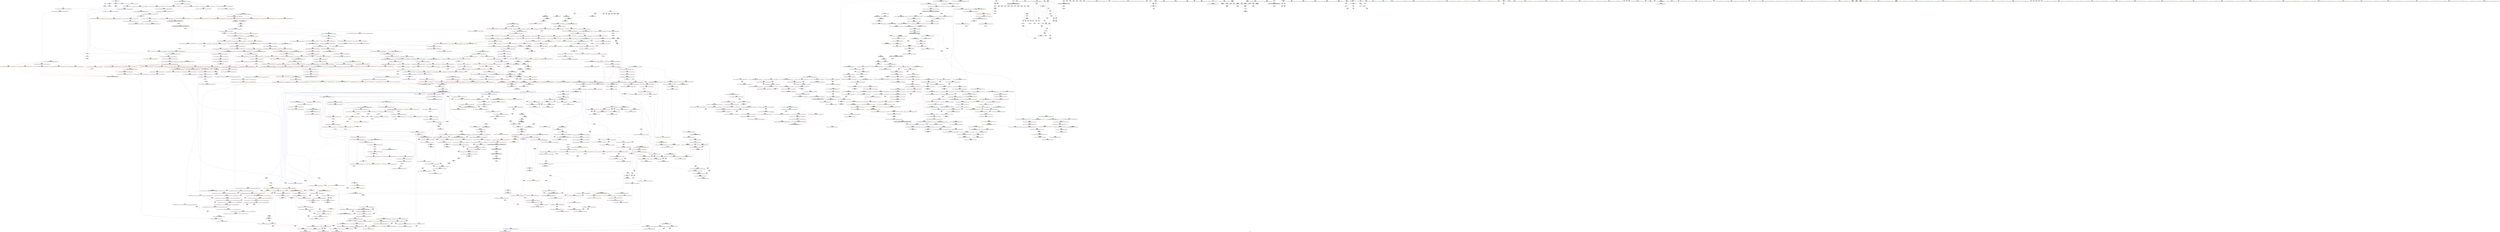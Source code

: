 digraph "SVFG" {
	label="SVFG";

	Node0x556e11490fb0 [shape=record,color=grey,label="{NodeID: 0\nNullPtr}"];
	Node0x556e11490fb0 -> Node0x556e1168b180[style=solid];
	Node0x556e11490fb0 -> Node0x556e116bc5c0[style=solid];
	Node0x556e116930a0 [shape=record,color=red,label="{NodeID: 775\n1018\<--979\n\<--__first.addr\n_ZSt11__push_heapIP4NODElS0_N9__gnu_cxx5__ops14_Iter_comp_valIPFbS0_S0_EEEEvT_T0_S9_T1_RT2_\n}"];
	Node0x556e116930a0 -> Node0x556e116a1c00[style=solid];
	Node0x556e117f5b00 [shape=record,color=black,label="{NodeID: 2657\n1208 = PHI(1111, 1121, 1125, 1135, 1143, 1147, 1200, )\n1st arg _ZSt9iter_swapIP4NODES1_EvT_T0_ }"];
	Node0x556e117f5b00 -> Node0x556e116c3f00[style=solid];
	Node0x556e11689d60 [shape=record,color=purple,label="{NodeID: 443\n555\<--554\nadd.ptr4\<--\n_ZSt27__unguarded_partition_pivotIP4NODEN9__gnu_cxx5__ops15_Iter_comp_iterIPFbS0_S0_EEEET_S8_S8_T0_\n|{<s0>38}}"];
	Node0x556e11689d60:s0 -> Node0x556e117f3ea0[style=solid,color=red];
	Node0x556e1167df10 [shape=record,color=green,label="{NodeID: 111\n626\<--627\n__comp.addr\<--__comp.addr_field_insensitive\n_ZSt11__sort_heapIP4NODEN9__gnu_cxx5__ops15_Iter_comp_iterIPFbS0_S0_EEEEvT_S8_RT0_\n}"];
	Node0x556e1167df10 -> Node0x556e116a73c0[style=solid];
	Node0x556e1167df10 -> Node0x556e116bf780[style=solid];
	Node0x556e117375b0 [shape=record,color=yellow,style=double,label="{NodeID: 1993\n381V_1 = ENCHI(MR_381V_0)\npts\{6660000 7790000 8340000 9780000 12290000 12650000 \}\nFun[_ZSt25__unguarded_linear_insertIP4NODEN9__gnu_cxx5__ops14_Val_comp_iterIPFbS0_S0_EEEEvT_T0_]}"];
	Node0x556e117375b0 -> Node0x556e116bb930[style=dashed];
	Node0x556e117375b0 -> Node0x556e116bbad0[style=dashed];
	Node0x556e117375b0 -> Node0x556e116bbc70[style=dashed];
	Node0x556e11698ad0 [shape=record,color=red,label="{NodeID: 886\n1559\<--1537\n\<--_Num\n_ZNSt20__copy_move_backwardILb1ELb1ESt26random_access_iterator_tagE13__copy_move_bI4NODEEEPT_PKS4_S7_S5_\n}"];
	Node0x556e11698ad0 -> Node0x556e116ee600[style=solid];
	Node0x556e1169f5d0 [shape=record,color=purple,label="{NodeID: 554\n1363\<--1346\ncoerce.dive2\<--agg.tmp1\n_ZSt26__unguarded_insertion_sortIP4NODEN9__gnu_cxx5__ops15_Iter_comp_iterIPFbS0_S0_EEEEvT_S8_T0_\n}"];
	Node0x556e1169f5d0 -> Node0x556e11697270[style=solid];
	Node0x556e11682590 [shape=record,color=green,label="{NodeID: 222\n1535\<--1536\n__result.addr\<--__result.addr_field_insensitive\n_ZNSt20__copy_move_backwardILb1ELb1ESt26random_access_iterator_tagE13__copy_move_bI4NODEEEPT_PKS4_S7_S5_\n}"];
	Node0x556e11682590 -> Node0x556e11698790[style=solid];
	Node0x556e11682590 -> Node0x556e11698860[style=solid];
	Node0x556e11682590 -> Node0x556e116c6ae0[style=solid];
	Node0x556e116bde50 [shape=record,color=blue,label="{NodeID: 997\n323\<--365\n__depth_limit.addr\<--dec\n_ZSt16__introsort_loopIP4NODElN9__gnu_cxx5__ops15_Iter_comp_iterIPFbS0_S0_EEEEvT_S8_T0_T1_\n}"];
	Node0x556e116bde50 -> Node0x556e116a48b0[style=dashed];
	Node0x556e116bde50 -> Node0x556e11742b10[style=dashed];
	Node0x556e116f1780 [shape=record,color=grey,label="{NodeID: 1772\n1028 = Binary(1027, 271, )\n}"];
	Node0x556e116f1780 -> Node0x556e116c2ab0[style=solid];
	Node0x556e116a5000 [shape=record,color=red,label="{NodeID: 665\n441\<--418\n\<--__first.addr\n_ZSt22__final_insertion_sortIP4NODEN9__gnu_cxx5__ops15_Iter_comp_iterIPFbS0_S0_EEEEvT_S8_T0_\n}"];
	Node0x556e116a5000 -> Node0x556e11688df0[style=solid];
	Node0x556e117e79c0 [shape=record,color=black,label="{NodeID: 2547\n1118 = PHI(731, )\n}"];
	Node0x556e11690180 [shape=record,color=black,label="{NodeID: 333\n1076\<--1058\n\<--agg.tmp2\n_ZN9__gnu_cxx5__ops14_Iter_comp_valIPFb4NODES2_EEclIPS2_S2_EEbT_RT0_\n}"];
	Node0x556e11690180 -> Node0x556e11693f40[style=solid];
	Node0x556e116c3880 [shape=record,color=blue,label="{NodeID: 1108\n1160\<--1154\n__first.addr\<--__first\n_ZSt21__unguarded_partitionIP4NODEN9__gnu_cxx5__ops15_Iter_comp_iterIPFbS0_S0_EEEET_S8_S8_S8_T0_\n}"];
	Node0x556e116c3880 -> Node0x556e11746c10[style=dashed];
	Node0x556e11495100 [shape=record,color=green,label="{NodeID: 1\n7\<--1\n__dso_handle\<--dummyObj\nGlob }"];
	Node0x556e1174c110 [shape=record,color=black,label="{NodeID: 1883\nMR_14V_4 = PHI(MR_14V_5, MR_14V_3, )\npts\{13 \}\n|{<s0>16}}"];
	Node0x556e1174c110:s0 -> Node0x556e11752010[style=dashed,color=blue];
	Node0x556e11693170 [shape=record,color=red,label="{NodeID: 776\n1032\<--979\n\<--__first.addr\n_ZSt11__push_heapIP4NODElS0_N9__gnu_cxx5__ops14_Iter_comp_valIPFbS0_S0_EEEEvT_T0_S9_T1_RT2_\n}"];
	Node0x556e11693170 -> Node0x556e116a1cd0[style=solid];
	Node0x556e117f5dc0 [shape=record,color=black,label="{NodeID: 2658\n205 = PHI(142, )\n0th arg _ZSt4sortIP4NODEPFbS0_S0_EEvT_S4_T0_ }"];
	Node0x556e117f5dc0 -> Node0x556e116bd220[style=solid];
	Node0x556e11689e30 [shape=record,color=purple,label="{NodeID: 444\n1678\<--558\noffset_0\<--\n}"];
	Node0x556e11689e30 -> Node0x556e116bf030[style=solid];
	Node0x556e1167dfe0 [shape=record,color=green,label="{NodeID: 112\n655\<--656\n__first.addr\<--__first.addr_field_insensitive\n_ZSt11__make_heapIP4NODEN9__gnu_cxx5__ops15_Iter_comp_iterIPFbS0_S0_EEEEvT_S8_RT0_\n}"];
	Node0x556e1167dfe0 -> Node0x556e116a7490[style=solid];
	Node0x556e1167dfe0 -> Node0x556e116a7560[style=solid];
	Node0x556e1167dfe0 -> Node0x556e116a7630[style=solid];
	Node0x556e1167dfe0 -> Node0x556e116a7700[style=solid];
	Node0x556e1167dfe0 -> Node0x556e116bf920[style=solid];
	Node0x556e11737780 [shape=record,color=yellow,style=double,label="{NodeID: 1994\n383V_1 = ENCHI(MR_383V_0)\npts\{6660001 7790001 8340001 9780001 12290001 12650001 \}\nFun[_ZSt25__unguarded_linear_insertIP4NODEN9__gnu_cxx5__ops14_Val_comp_iterIPFbS0_S0_EEEEvT_T0_]}"];
	Node0x556e11737780 -> Node0x556e116bba00[style=dashed];
	Node0x556e11737780 -> Node0x556e116bbba0[style=dashed];
	Node0x556e11737780 -> Node0x556e116bbd40[style=dashed];
	Node0x556e11698ba0 [shape=record,color=red,label="{NodeID: 887\n1566\<--1537\n\<--_Num\n_ZNSt20__copy_move_backwardILb1ELb1ESt26random_access_iterator_tagE13__copy_move_bI4NODEEEPT_PKS4_S7_S5_\n}"];
	Node0x556e11698ba0 -> Node0x556e116eff80[style=solid];
	Node0x556e1169f6a0 [shape=record,color=purple,label="{NodeID: 555\n1804\<--1360\noffset_0\<--\n}"];
	Node0x556e1169f6a0 -> Node0x556e116c5280[style=solid];
	Node0x556e11682660 [shape=record,color=green,label="{NodeID: 223\n1537\<--1538\n_Num\<--_Num_field_insensitive\n_ZNSt20__copy_move_backwardILb1ELb1ESt26random_access_iterator_tagE13__copy_move_bI4NODEEEPT_PKS4_S7_S5_\n}"];
	Node0x556e11682660 -> Node0x556e11698930[style=solid];
	Node0x556e11682660 -> Node0x556e11698a00[style=solid];
	Node0x556e11682660 -> Node0x556e11698ad0[style=solid];
	Node0x556e11682660 -> Node0x556e11698ba0[style=solid];
	Node0x556e11682660 -> Node0x556e116c6bb0[style=solid];
	Node0x556e117628b0 [shape=record,color=yellow,style=double,label="{NodeID: 2105\n14V_1 = ENCHI(MR_14V_0)\npts\{13 \}\nFun[_ZSt9iter_swapIP4NODES1_EvT_T0_]|{<s0>91|<s1>91|<s2>91|<s3>91}}"];
	Node0x556e117628b0:s0 -> Node0x556e116baf70[style=dashed,color=red];
	Node0x556e117628b0:s1 -> Node0x556e116bb040[style=dashed,color=red];
	Node0x556e117628b0:s2 -> Node0x556e116bb110[style=dashed,color=red];
	Node0x556e117628b0:s3 -> Node0x556e116c4310[style=dashed,color=red];
	Node0x556e116bdf20 [shape=record,color=blue, style = dotted,label="{NodeID: 998\n1657\<--1659\noffset_0\<--dummyVal\n_ZSt16__introsort_loopIP4NODElN9__gnu_cxx5__ops15_Iter_comp_iterIPFbS0_S0_EEEEvT_S8_T0_T1_\n}"];
	Node0x556e116bdf20 -> Node0x556e116a4bf0[style=dashed];
	Node0x556e116bdf20 -> Node0x556e11743510[style=dashed];
	Node0x556e116f1900 [shape=record,color=grey,label="{NodeID: 1773\n925 = Binary(924, 639, )\n}"];
	Node0x556e116f1900 -> Node0x556e116c1db0[style=solid];
	Node0x556e116a50d0 [shape=record,color=red,label="{NodeID: 666\n451\<--418\n\<--__first.addr\n_ZSt22__final_insertion_sortIP4NODEN9__gnu_cxx5__ops15_Iter_comp_iterIPFbS0_S0_EEEEvT_S8_T0_\n}"];
	Node0x556e116a50d0 -> Node0x556e11689060[style=solid];
	Node0x556e117e7b00 [shape=record,color=black,label="{NodeID: 2548\n1132 = PHI(731, )\n}"];
	Node0x556e11690250 [shape=record,color=black,label="{NodeID: 334\n1068\<--1066\n\<--\n_ZN9__gnu_cxx5__ops14_Iter_comp_valIPFb4NODES2_EEclIPS2_S2_EEbT_RT0_\n}"];
	Node0x556e11690250 -> Node0x556e1169d210[style=solid];
	Node0x556e11690250 -> Node0x556e1169d2e0[style=solid];
	Node0x556e116c3950 [shape=record,color=blue,label="{NodeID: 1109\n1162\<--1155\n__last.addr\<--__last\n_ZSt21__unguarded_partitionIP4NODEN9__gnu_cxx5__ops15_Iter_comp_iterIPFbS0_S0_EEEET_S8_S8_S8_T0_\n}"];
	Node0x556e116c3950 -> Node0x556e116956d0[style=dashed];
	Node0x556e116c3950 -> Node0x556e116c3bc0[style=dashed];
	Node0x556e11490dc0 [shape=record,color=green,label="{NodeID: 2\n9\<--1\n\<--dummyObj\nCan only get source location for instruction, argument, global var or function.}"];
	Node0x556e1174c610 [shape=record,color=black,label="{NodeID: 1884\nMR_80V_3 = PHI(MR_80V_1, MR_80V_2, )\npts\{4230000 \}\n}"];
	Node0x556e11693240 [shape=record,color=red,label="{NodeID: 777\n995\<--981\n\<--__holeIndex.addr\n_ZSt11__push_heapIP4NODElS0_N9__gnu_cxx5__ops14_Iter_comp_valIPFbS0_S0_EEEEvT_T0_S9_T1_RT2_\n}"];
	Node0x556e11693240 -> Node0x556e116ef800[style=solid];
	Node0x556e117f5ed0 [shape=record,color=black,label="{NodeID: 2659\n206 = PHI(141, )\n1st arg _ZSt4sortIP4NODEPFbS0_S0_EEvT_S4_T0_ }"];
	Node0x556e117f5ed0 -> Node0x556e116bd2f0[style=solid];
	Node0x556e11689f00 [shape=record,color=purple,label="{NodeID: 445\n1679\<--559\noffset_0\<--\n}"];
	Node0x556e11689f00 -> Node0x556e11699d80[style=solid];
	Node0x556e1167e0b0 [shape=record,color=green,label="{NodeID: 113\n657\<--658\n__last.addr\<--__last.addr_field_insensitive\n_ZSt11__make_heapIP4NODEN9__gnu_cxx5__ops15_Iter_comp_iterIPFbS0_S0_EEEEvT_S8_RT0_\n}"];
	Node0x556e1167e0b0 -> Node0x556e116a77d0[style=solid];
	Node0x556e1167e0b0 -> Node0x556e116a78a0[style=solid];
	Node0x556e1167e0b0 -> Node0x556e116bf9f0[style=solid];
	Node0x556e11737950 [shape=record,color=yellow,style=double,label="{NodeID: 1995\n14V_1 = ENCHI(MR_14V_0)\npts\{13 \}\nFun[_ZSt6__sortIP4NODEN9__gnu_cxx5__ops15_Iter_comp_iterIPFbS0_S0_EEEEvT_S8_T0_]|{|<s1>14}}"];
	Node0x556e11737950 -> Node0x556e11752010[style=dashed];
	Node0x556e11737950:s1 -> Node0x556e11742110[style=dashed,color=red];
	Node0x556e11698c70 [shape=record,color=red,label="{NodeID: 888\n1592\<--1579\nthis1\<--this.addr\n_ZN9__gnu_cxx5__ops14_Val_comp_iterIPFb4NODES2_EEclIS2_PS2_EEbRT_T0_\n}"];
	Node0x556e11698c70 -> Node0x556e116a0a20[style=solid];
	Node0x556e1169f770 [shape=record,color=purple,label="{NodeID: 556\n1805\<--1361\noffset_0\<--\n}"];
	Node0x556e1169f770 -> Node0x556e116bb860[style=solid];
	Node0x556e11682730 [shape=record,color=green,label="{NodeID: 224\n1562\<--1563\nllvm.memmove.p0i8.p0i8.i64\<--llvm.memmove.p0i8.p0i8.i64_field_insensitive\n}"];
	Node0x556e116bdff0 [shape=record,color=blue,label="{NodeID: 999\n327\<--375\n__cut\<--call\n_ZSt16__introsort_loopIP4NODElN9__gnu_cxx5__ops15_Iter_comp_iterIPFbS0_S0_EEEEvT_S8_T0_T1_\n}"];
	Node0x556e116bdff0 -> Node0x556e116a4980[style=dashed];
	Node0x556e116bdff0 -> Node0x556e116a4a50[style=dashed];
	Node0x556e116bdff0 -> Node0x556e11743010[style=dashed];
	Node0x556e116f1a80 [shape=record,color=grey,label="{NodeID: 1774\n365 = Binary(364, 366, )\n}"];
	Node0x556e116f1a80 -> Node0x556e116bde50[style=solid];
	Node0x556e116a51a0 [shape=record,color=red,label="{NodeID: 667\n463\<--418\n\<--__first.addr\n_ZSt22__final_insertion_sortIP4NODEN9__gnu_cxx5__ops15_Iter_comp_iterIPFbS0_S0_EEEEvT_S8_T0_\n|{<s0>31}}"];
	Node0x556e116a51a0:s0 -> Node0x556e117ef370[style=solid,color=red];
	Node0x556e117e7c40 [shape=record,color=black,label="{NodeID: 2549\n1140 = PHI(731, )\n}"];
	Node0x556e11690320 [shape=record,color=black,label="{NodeID: 335\n1072\<--1070\n\<--\n_ZN9__gnu_cxx5__ops14_Iter_comp_valIPFb4NODES2_EEclIPS2_S2_EEbT_RT0_\n}"];
	Node0x556e11690320 -> Node0x556e1169d550[style=solid];
	Node0x556e11690320 -> Node0x556e1169d620[style=solid];
	Node0x556e116c3a20 [shape=record,color=blue,label="{NodeID: 1110\n1164\<--1156\n__pivot.addr\<--__pivot\n_ZSt21__unguarded_partitionIP4NODEN9__gnu_cxx5__ops15_Iter_comp_iterIPFbS0_S0_EEEET_S8_S8_S8_T0_\n}"];
	Node0x556e116c3a20 -> Node0x556e11695ae0[style=dashed];
	Node0x556e116c3a20 -> Node0x556e11695bb0[style=dashed];
	Node0x556e114932f0 [shape=record,color=green,label="{NodeID: 3\n14\<--1\n.str\<--dummyObj\nGlob }"];
	Node0x556e1174cb10 [shape=record,color=black,label="{NodeID: 1885\nMR_82V_3 = PHI(MR_82V_1, MR_82V_2, )\npts\{4250000 \}\n}"];
	Node0x556e11693310 [shape=record,color=red,label="{NodeID: 778\n1000\<--981\n\<--__holeIndex.addr\n_ZSt11__push_heapIP4NODElS0_N9__gnu_cxx5__ops14_Iter_comp_valIPFbS0_S0_EEEEvT_T0_S9_T1_RT2_\n}"];
	Node0x556e11693310 -> Node0x556e116f3a00[style=solid];
	Node0x556e117f5fe0 [shape=record,color=black,label="{NodeID: 2660\n207 = PHI(57, )\n2nd arg _ZSt4sortIP4NODEPFbS0_S0_EEvT_S4_T0_ }"];
	Node0x556e117f5fe0 -> Node0x556e116bd3c0[style=solid];
	Node0x556e11689fd0 [shape=record,color=purple,label="{NodeID: 446\n582\<--572\ncoerce.dive\<--__comp\n_ZSt13__heap_selectIP4NODEN9__gnu_cxx5__ops15_Iter_comp_iterIPFbS0_S0_EEEEvT_S8_S8_T0_\n}"];
	Node0x556e11689fd0 -> Node0x556e116bf100[style=solid];
	Node0x556e1167e180 [shape=record,color=green,label="{NodeID: 114\n659\<--660\n__comp.addr\<--__comp.addr_field_insensitive\n_ZSt11__make_heapIP4NODEN9__gnu_cxx5__ops15_Iter_comp_iterIPFbS0_S0_EEEEvT_S8_RT0_\n}"];
	Node0x556e1167e180 -> Node0x556e116a7970[style=solid];
	Node0x556e1167e180 -> Node0x556e116bfac0[style=solid];
	Node0x556e11698d40 [shape=record,color=red,label="{NodeID: 889\n1595\<--1581\n\<--__val.addr\n_ZN9__gnu_cxx5__ops14_Val_comp_iterIPFb4NODES2_EEclIS2_PS2_EEbRT_T0_\n}"];
	Node0x556e11698d40 -> Node0x556e11692200[style=solid];
	Node0x556e1169f840 [shape=record,color=purple,label="{NodeID: 557\n1373\<--1372\nincdec.ptr\<--\n_ZSt26__unguarded_insertion_sortIP4NODEN9__gnu_cxx5__ops15_Iter_comp_iterIPFbS0_S0_EEEEvT_S8_T0_\n}"];
	Node0x556e1169f840 -> Node0x556e116c5420[style=solid];
	Node0x556e11682830 [shape=record,color=green,label="{NodeID: 225\n1579\<--1580\nthis.addr\<--this.addr_field_insensitive\n_ZN9__gnu_cxx5__ops14_Val_comp_iterIPFb4NODES2_EEclIS2_PS2_EEbRT_T0_\n}"];
	Node0x556e11682830 -> Node0x556e11698c70[style=solid];
	Node0x556e11682830 -> Node0x556e116c6e20[style=solid];
	Node0x556e116be0c0 [shape=record,color=blue, style = dotted,label="{NodeID: 1000\n1660\<--1662\noffset_0\<--dummyVal\n_ZSt16__introsort_loopIP4NODElN9__gnu_cxx5__ops15_Iter_comp_iterIPFbS0_S0_EEEEvT_S8_T0_T1_\n}"];
	Node0x556e116be0c0 -> Node0x556e116a4cc0[style=dashed];
	Node0x556e116be0c0 -> Node0x556e11743a10[style=dashed];
	Node0x556e116f1c00 [shape=record,color=grey,label="{NodeID: 1775\n154 = Binary(153, 117, )\n}"];
	Node0x556e116f1c00 -> Node0x556e116bce10[style=solid];
	Node0x556e116a5270 [shape=record,color=red,label="{NodeID: 668\n432\<--420\n\<--__last.addr\n_ZSt22__final_insertion_sortIP4NODEN9__gnu_cxx5__ops15_Iter_comp_iterIPFbS0_S0_EEEEvT_S8_T0_\n}"];
	Node0x556e116a5270 -> Node0x556e1168cff0[style=solid];
	Node0x556e117e7d80 [shape=record,color=black,label="{NodeID: 2550\n1175 = PHI(731, )\n}"];
	Node0x556e116903f0 [shape=record,color=black,label="{NodeID: 336\n1046\<--1078\n_ZN9__gnu_cxx5__ops14_Iter_comp_valIPFb4NODES2_EEclIPS2_S2_EEbT_RT0__ret\<--call\n_ZN9__gnu_cxx5__ops14_Iter_comp_valIPFb4NODES2_EEclIPS2_S2_EEbT_RT0_\n|{<s0>70}}"];
	Node0x556e116903f0:s0 -> Node0x556e117e6090[style=solid,color=blue];
	Node0x556e116c3af0 [shape=record,color=blue,label="{NodeID: 1111\n1160\<--1178\n__first.addr\<--incdec.ptr\n_ZSt21__unguarded_partitionIP4NODEN9__gnu_cxx5__ops15_Iter_comp_iterIPFbS0_S0_EEEET_S8_S8_S8_T0_\n}"];
	Node0x556e116c3af0 -> Node0x556e11746c10[style=dashed];
	Node0x556e1135d2c0 [shape=record,color=green,label="{NodeID: 4\n16\<--1\n.str.1\<--dummyObj\nGlob }"];
	Node0x556e1174d010 [shape=record,color=black,label="{NodeID: 1886\nMR_84V_2 = PHI(MR_84V_3, MR_84V_1, )\npts\{4270000 \}\n}"];
	Node0x556e116933e0 [shape=record,color=red,label="{NodeID: 779\n1019\<--981\n\<--__holeIndex.addr\n_ZSt11__push_heapIP4NODElS0_N9__gnu_cxx5__ops14_Iter_comp_valIPFbS0_S0_EEEEvT_T0_S9_T1_RT2_\n}"];
	Node0x556e117f60f0 [shape=record,color=black,label="{NodeID: 2661\n1333 = PHI(452, )\n0th arg _ZSt26__unguarded_insertion_sortIP4NODEN9__gnu_cxx5__ops15_Iter_comp_iterIPFbS0_S0_EEEEvT_S8_T0_ }"];
	Node0x556e117f60f0 -> Node0x556e116c5010[style=solid];
	Node0x556e1168a0a0 [shape=record,color=purple,label="{NodeID: 447\n614\<--613\nincdec.ptr\<--\n_ZSt13__heap_selectIP4NODEN9__gnu_cxx5__ops15_Iter_comp_iterIPFbS0_S0_EEEEvT_S8_S8_T0_\n}"];
	Node0x556e1168a0a0 -> Node0x556e116bf510[style=solid];
	Node0x556e11682c40 [shape=record,color=green,label="{NodeID: 115\n661\<--662\n__len\<--__len_field_insensitive\n_ZSt11__make_heapIP4NODEN9__gnu_cxx5__ops15_Iter_comp_iterIPFbS0_S0_EEEEvT_S8_RT0_\n}"];
	Node0x556e11682c40 -> Node0x556e116a7a40[style=solid];
	Node0x556e11682c40 -> Node0x556e116a7b10[style=solid];
	Node0x556e11682c40 -> Node0x556e116bfb90[style=solid];
	Node0x556e11698e10 [shape=record,color=red,label="{NodeID: 890\n1599\<--1583\n\<--__it.addr\n_ZN9__gnu_cxx5__ops14_Val_comp_iterIPFb4NODES2_EEclIS2_PS2_EEbRT_T0_\n}"];
	Node0x556e11698e10 -> Node0x556e116922d0[style=solid];
	Node0x556e1169f910 [shape=record,color=purple,label="{NodeID: 558\n1412\<--1404\ncoerce.dive\<--__comp\n_ZSt25__unguarded_linear_insertIP4NODEN9__gnu_cxx5__ops14_Val_comp_iterIPFbS0_S0_EEEEvT_T0_\n}"];
	Node0x556e1169f910 -> Node0x556e116c5760[style=solid];
	Node0x556e11682900 [shape=record,color=green,label="{NodeID: 226\n1581\<--1582\n__val.addr\<--__val.addr_field_insensitive\n_ZN9__gnu_cxx5__ops14_Val_comp_iterIPFb4NODES2_EEclIS2_PS2_EEbRT_T0_\n}"];
	Node0x556e11682900 -> Node0x556e11698d40[style=solid];
	Node0x556e11682900 -> Node0x556e116c6ef0[style=solid];
	Node0x556e11762b80 [shape=record,color=yellow,style=double,label="{NodeID: 2108\n14V_1 = ENCHI(MR_14V_0)\npts\{13 \}\nFun[_ZSt4sortIP4NODEPFbS0_S0_EEvT_S4_T0_]|{<s0>11}}"];
	Node0x556e11762b80:s0 -> Node0x556e11737950[style=dashed,color=red];
	Node0x556e116be190 [shape=record,color=blue,label="{NodeID: 1001\n321\<--388\n__last.addr\<--\n_ZSt16__introsort_loopIP4NODElN9__gnu_cxx5__ops15_Iter_comp_iterIPFbS0_S0_EEEEvT_S8_T0_T1_\n}"];
	Node0x556e116be190 -> Node0x556e11742610[style=dashed];
	Node0x556e116f1d80 [shape=record,color=grey,label="{NodeID: 1776\n870 = Binary(869, 639, )\n}"];
	Node0x556e116f1d80 -> Node0x556e116f1f00[style=solid];
	Node0x556e116a5340 [shape=record,color=red,label="{NodeID: 669\n453\<--420\n\<--__last.addr\n_ZSt22__final_insertion_sortIP4NODEN9__gnu_cxx5__ops15_Iter_comp_iterIPFbS0_S0_EEEEvT_S8_T0_\n|{<s0>29}}"];
	Node0x556e116a5340:s0 -> Node0x556e117f6200[style=solid,color=red];
	Node0x556e117e7ec0 [shape=record,color=black,label="{NodeID: 2551\n1187 = PHI(731, )\n}"];
	Node0x556e116904c0 [shape=record,color=black,label="{NodeID: 337\n1153\<--1197\n_ZSt21__unguarded_partitionIP4NODEN9__gnu_cxx5__ops15_Iter_comp_iterIPFbS0_S0_EEEET_S8_S8_S8_T0__ret\<--\n_ZSt21__unguarded_partitionIP4NODEN9__gnu_cxx5__ops15_Iter_comp_iterIPFbS0_S0_EEEET_S8_S8_S8_T0_\n|{<s0>38}}"];
	Node0x556e116904c0:s0 -> Node0x556e117e5f50[style=solid,color=blue];
	Node0x556e116c3bc0 [shape=record,color=blue,label="{NodeID: 1112\n1162\<--1182\n__last.addr\<--incdec.ptr3\n_ZSt21__unguarded_partitionIP4NODEN9__gnu_cxx5__ops15_Iter_comp_iterIPFbS0_S0_EEEET_S8_S8_S8_T0_\n}"];
	Node0x556e116c3bc0 -> Node0x556e1173d610[style=dashed];
	Node0x556e116494f0 [shape=record,color=green,label="{NodeID: 5\n18\<--1\nstdin\<--dummyObj\nGlob }"];
	Node0x556e1174d510 [shape=record,color=black,label="{NodeID: 1887\nMR_14V_3 = PHI(MR_14V_1, MR_14V_4, )\npts\{13 \}\n|{|<s4>48}}"];
	Node0x556e1174d510 -> Node0x556e11699e50[style=dashed];
	Node0x556e1174d510 -> Node0x556e11699f20[style=dashed];
	Node0x556e1174d510 -> Node0x556e11699ff0[style=dashed];
	Node0x556e1174d510 -> Node0x556e1169a0c0[style=dashed];
	Node0x556e1174d510:s4 -> Node0x556e11741210[style=dashed,color=red];
	Node0x556e116934b0 [shape=record,color=red,label="{NodeID: 780\n1026\<--981\n\<--__holeIndex.addr\n_ZSt11__push_heapIP4NODElS0_N9__gnu_cxx5__ops14_Iter_comp_valIPFbS0_S0_EEEEvT_T0_S9_T1_RT2_\n}"];
	Node0x556e116934b0 -> Node0x556e116f1600[style=solid];
	Node0x556e117f6200 [shape=record,color=black,label="{NodeID: 2662\n1334 = PHI(453, )\n1st arg _ZSt26__unguarded_insertion_sortIP4NODEN9__gnu_cxx5__ops15_Iter_comp_iterIPFbS0_S0_EEEEvT_S8_T0_ }"];
	Node0x556e117f6200 -> Node0x556e116c50e0[style=solid];
	Node0x556e1168a170 [shape=record,color=purple,label="{NodeID: 448\n642\<--641\nincdec.ptr\<--\n_ZSt11__sort_heapIP4NODEN9__gnu_cxx5__ops15_Iter_comp_iterIPFbS0_S0_EEEEvT_S8_RT0_\n}"];
	Node0x556e1168a170 -> Node0x556e116bf850[style=solid];
	Node0x556e11682d10 [shape=record,color=green,label="{NodeID: 116\n663\<--664\n__parent\<--__parent_field_insensitive\n_ZSt11__make_heapIP4NODEN9__gnu_cxx5__ops15_Iter_comp_iterIPFbS0_S0_EEEEvT_S8_RT0_\n}"];
	Node0x556e11682d10 -> Node0x556e116a7be0[style=solid];
	Node0x556e11682d10 -> Node0x556e116a7cb0[style=solid];
	Node0x556e11682d10 -> Node0x556e116a7d80[style=solid];
	Node0x556e11682d10 -> Node0x556e116a7e50[style=solid];
	Node0x556e11682d10 -> Node0x556e116bfc60[style=solid];
	Node0x556e11682d10 -> Node0x556e116c0140[style=solid];
	Node0x556e11698ee0 [shape=record,color=red,label="{NodeID: 891\n1594\<--1593\n\<--_M_comp\n_ZN9__gnu_cxx5__ops14_Val_comp_iterIPFb4NODES2_EEclIS2_PS2_EEbRT_T0_\n}"];
	Node0x556e1169f9e0 [shape=record,color=purple,label="{NodeID: 559\n1807\<--1417\noffset_0\<--\n}"];
	Node0x556e1169f9e0 -> Node0x556e116c5900[style=solid];
	Node0x556e116829d0 [shape=record,color=green,label="{NodeID: 227\n1583\<--1584\n__it.addr\<--__it.addr_field_insensitive\n_ZN9__gnu_cxx5__ops14_Val_comp_iterIPFb4NODES2_EEclIS2_PS2_EEbRT_T0_\n}"];
	Node0x556e116829d0 -> Node0x556e11698e10[style=solid];
	Node0x556e116829d0 -> Node0x556e116c6fc0[style=solid];
	Node0x556e116be260 [shape=record,color=blue,label="{NodeID: 1002\n394\<--393\n__n.addr\<--__n\n_ZSt4__lgl\n}"];
	Node0x556e116be260 -> Node0x556e116a4d90[style=dashed];
	Node0x556e116f1f00 [shape=record,color=grey,label="{NodeID: 1777\n871 = Binary(271, 870, )\n}"];
	Node0x556e116f1f00 -> Node0x556e116c1730[style=solid];
	Node0x556e116a5410 [shape=record,color=red,label="{NodeID: 670\n464\<--420\n\<--__last.addr\n_ZSt22__final_insertion_sortIP4NODEN9__gnu_cxx5__ops15_Iter_comp_iterIPFbS0_S0_EEEEvT_S8_T0_\n|{<s0>31}}"];
	Node0x556e116a5410:s0 -> Node0x556e117ef4c0[style=solid,color=red];
	Node0x556e117e8000 [shape=record,color=black,label="{NodeID: 2552\n1233 = PHI(820, )\n}"];
	Node0x556e117e8000 -> Node0x556e11690660[style=solid];
	Node0x556e11690590 [shape=record,color=black,label="{NodeID: 338\n1234\<--1228\n\<--__tmp\n_ZSt4swapI4NODEENSt9enable_ifIXsr6__and_ISt6__not_ISt15__is_tuple_likeIT_EESt21is_move_constructibleIS4_ESt18is_move_assignableIS4_EEE5valueEvE4typeERS4_SD_\n}"];
	Node0x556e11690590 -> Node0x556e1169dbd0[style=solid];
	Node0x556e11690590 -> Node0x556e1169dca0[style=solid];
	Node0x556e116c3c90 [shape=record,color=blue,label="{NodeID: 1113\n1162\<--1190\n__last.addr\<--incdec.ptr7\n_ZSt21__unguarded_partitionIP4NODEN9__gnu_cxx5__ops15_Iter_comp_iterIPFbS0_S0_EEEET_S8_S8_S8_T0_\n}"];
	Node0x556e116c3c90 -> Node0x556e1173d610[style=dashed];
	Node0x556e11647a90 [shape=record,color=green,label="{NodeID: 6\n19\<--1\n.str.2\<--dummyObj\nGlob }"];
	Node0x556e11693580 [shape=record,color=red,label="{NodeID: 781\n1033\<--981\n\<--__holeIndex.addr\n_ZSt11__push_heapIP4NODElS0_N9__gnu_cxx5__ops14_Iter_comp_valIPFbS0_S0_EEEEvT_T0_S9_T1_RT2_\n}"];
	Node0x556e117f6310 [shape=record,color=black,label="{NodeID: 2663\n1335 = PHI(458, )\n2nd arg _ZSt26__unguarded_insertion_sortIP4NODEN9__gnu_cxx5__ops15_Iter_comp_iterIPFbS0_S0_EEEEvT_S8_T0_ }"];
	Node0x556e117f6310 -> Node0x556e116c4f40[style=solid];
	Node0x556e1168a240 [shape=record,color=purple,label="{NodeID: 449\n717\<--669\ncoerce.dive\<--agg.tmp6\n_ZSt11__make_heapIP4NODEN9__gnu_cxx5__ops15_Iter_comp_iterIPFbS0_S0_EEEEvT_S8_RT0_\n}"];
	Node0x556e1168a240 -> Node0x556e116a7ff0[style=solid];
	Node0x556e11682de0 [shape=record,color=green,label="{NodeID: 117\n665\<--666\n__value\<--__value_field_insensitive\n_ZSt11__make_heapIP4NODEN9__gnu_cxx5__ops15_Iter_comp_iterIPFbS0_S0_EEEEvT_S8_RT0_\n|{|<s1>45}}"];
	Node0x556e11682de0 -> Node0x556e1168da80[style=solid];
	Node0x556e11682de0:s1 -> Node0x556e117ed3e0[style=solid,color=red];
	Node0x556e11698fb0 [shape=record,color=red,label="{NodeID: 892\n1604\<--1603\n\<--\n_ZN9__gnu_cxx5__ops14_Val_comp_iterIPFb4NODES2_EEclIS2_PS2_EEbRT_T0_\n}"];
	Node0x556e1169fab0 [shape=record,color=purple,label="{NodeID: 560\n1810\<--1417\noffset_1\<--\n}"];
	Node0x556e1169fab0 -> Node0x556e116c59d0[style=solid];
	Node0x556e11682aa0 [shape=record,color=green,label="{NodeID: 228\n1585\<--1586\nagg.tmp\<--agg.tmp_field_insensitive\n_ZN9__gnu_cxx5__ops14_Val_comp_iterIPFb4NODES2_EEclIS2_PS2_EEbRT_T0_\n}"];
	Node0x556e11682aa0 -> Node0x556e11691ec0[style=solid];
	Node0x556e11682aa0 -> Node0x556e11691f90[style=solid];
	Node0x556e116be330 [shape=record,color=blue,label="{NodeID: 1003\n428\<--415\ncoerce.dive\<--__comp.coerce\n_ZSt22__final_insertion_sortIP4NODEN9__gnu_cxx5__ops15_Iter_comp_iterIPFbS0_S0_EEEEvT_S8_T0_\n}"];
	Node0x556e116be330 -> Node0x556e11699970[style=dashed];
	Node0x556e116be330 -> Node0x556e11699a40[style=dashed];
	Node0x556e116be330 -> Node0x556e11699b10[style=dashed];
	Node0x556e116f2080 [shape=record,color=grey,label="{NodeID: 1778\n878 = Binary(877, 639, )\n}"];
	Node0x556e116a54e0 [shape=record,color=red,label="{NodeID: 671\n447\<--446\n\<--coerce.dive1\n_ZSt22__final_insertion_sortIP4NODEN9__gnu_cxx5__ops15_Iter_comp_iterIPFbS0_S0_EEEEvT_S8_T0_\n|{<s0>27}}"];
	Node0x556e116a54e0:s0 -> Node0x556e117ef610[style=solid,color=red];
	Node0x556e117e81d0 [shape=record,color=black,label="{NodeID: 2553\n1238 = PHI(820, )\n}"];
	Node0x556e117e81d0 -> Node0x556e11690730[style=solid];
	Node0x556e11690660 [shape=record,color=black,label="{NodeID: 339\n1235\<--1233\n\<--call\n_ZSt4swapI4NODEENSt9enable_ifIXsr6__and_ISt6__not_ISt15__is_tuple_likeIT_EESt21is_move_constructibleIS4_ESt18is_move_assignableIS4_EEE5valueEvE4typeERS4_SD_\n}"];
	Node0x556e11690660 -> Node0x556e1169dd70[style=solid];
	Node0x556e11690660 -> Node0x556e1169de40[style=solid];
	Node0x556e116c3d60 [shape=record,color=blue,label="{NodeID: 1114\n1160\<--1203\n__first.addr\<--incdec.ptr9\n_ZSt21__unguarded_partitionIP4NODEN9__gnu_cxx5__ops15_Iter_comp_iterIPFbS0_S0_EEEET_S8_S8_S8_T0_\n}"];
	Node0x556e116c3d60 -> Node0x556e11746c10[style=dashed];
	Node0x556e11647d50 [shape=record,color=green,label="{NodeID: 7\n21\<--1\n.str.3\<--dummyObj\nGlob }"];
	Node0x556e11693650 [shape=record,color=red,label="{NodeID: 782\n1001\<--983\n\<--__topIndex.addr\n_ZSt11__push_heapIP4NODElS0_N9__gnu_cxx5__ops14_Iter_comp_valIPFbS0_S0_EEEEvT_T0_S9_T1_RT2_\n}"];
	Node0x556e11693650 -> Node0x556e116f3a00[style=solid];
	Node0x556e117f6420 [shape=record,color=black,label="{NodeID: 2664\n619 = PHI(504, )\n0th arg _ZSt11__sort_heapIP4NODEN9__gnu_cxx5__ops15_Iter_comp_iterIPFbS0_S0_EEEEvT_S8_RT0_ }"];
	Node0x556e117f6420 -> Node0x556e116bf5e0[style=solid];
	Node0x556e1168a310 [shape=record,color=purple,label="{NodeID: 450\n1681\<--701\noffset_0\<--\n}"];
	Node0x556e1168a310 -> Node0x556e116bfd30[style=solid];
	Node0x556e11682eb0 [shape=record,color=green,label="{NodeID: 118\n667\<--668\nagg.tmp\<--agg.tmp_field_insensitive\n_ZSt11__make_heapIP4NODEN9__gnu_cxx5__ops15_Iter_comp_iterIPFbS0_S0_EEEEvT_S8_RT0_\n}"];
	Node0x556e11682eb0 -> Node0x556e1168db50[style=solid];
	Node0x556e11682eb0 -> Node0x556e1168dc20[style=solid];
	Node0x556e11699080 [shape=record,color=red,label="{NodeID: 893\n1606\<--1605\n\<--\n_ZN9__gnu_cxx5__ops14_Val_comp_iterIPFb4NODES2_EEclIS2_PS2_EEbRT_T0_\n}"];
	Node0x556e1169fb80 [shape=record,color=purple,label="{NodeID: 561\n1808\<--1418\noffset_0\<--\n}"];
	Node0x556e1169fb80 -> Node0x556e116bb930[style=solid];
	Node0x556e11682b70 [shape=record,color=green,label="{NodeID: 229\n1587\<--1588\nagg.tmp2\<--agg.tmp2_field_insensitive\n_ZN9__gnu_cxx5__ops14_Val_comp_iterIPFb4NODES2_EEclIS2_PS2_EEbRT_T0_\n}"];
	Node0x556e11682b70 -> Node0x556e11692060[style=solid];
	Node0x556e11682b70 -> Node0x556e11692130[style=solid];
	Node0x556e116be400 [shape=record,color=blue,label="{NodeID: 1004\n418\<--413\n__first.addr\<--__first\n_ZSt22__final_insertion_sortIP4NODEN9__gnu_cxx5__ops15_Iter_comp_iterIPFbS0_S0_EEEEvT_S8_T0_\n}"];
	Node0x556e116be400 -> Node0x556e116a4e60[style=dashed];
	Node0x556e116be400 -> Node0x556e116a4f30[style=dashed];
	Node0x556e116be400 -> Node0x556e116a5000[style=dashed];
	Node0x556e116be400 -> Node0x556e116a50d0[style=dashed];
	Node0x556e116be400 -> Node0x556e116a51a0[style=dashed];
	Node0x556e116f2200 [shape=record,color=grey,label="{NodeID: 1779\n883 = Binary(882, 366, )\n}"];
	Node0x556e116f2200 -> Node0x556e116c1800[style=solid];
	Node0x556e116a55b0 [shape=record,color=red,label="{NodeID: 672\n458\<--457\n\<--coerce.dive4\n_ZSt22__final_insertion_sortIP4NODEN9__gnu_cxx5__ops15_Iter_comp_iterIPFbS0_S0_EEEEvT_S8_T0_\n|{<s0>29}}"];
	Node0x556e116a55b0:s0 -> Node0x556e117f6310[style=solid,color=red];
	Node0x556e117e8310 [shape=record,color=black,label="{NodeID: 2554\n1243 = PHI(820, )\n}"];
	Node0x556e117e8310 -> Node0x556e116908d0[style=solid];
	Node0x556e11690730 [shape=record,color=black,label="{NodeID: 340\n1241\<--1238\n\<--call1\n_ZSt4swapI4NODEENSt9enable_ifIXsr6__and_ISt6__not_ISt15__is_tuple_likeIT_EESt21is_move_constructibleIS4_ESt18is_move_assignableIS4_EEE5valueEvE4typeERS4_SD_\n}"];
	Node0x556e11690730 -> Node0x556e1169e0b0[style=solid];
	Node0x556e11690730 -> Node0x556e1169e180[style=solid];
	Node0x556e116c3e30 [shape=record,color=blue,label="{NodeID: 1115\n1209\<--1207\n__a.addr\<--__a\n_ZSt9iter_swapIP4NODES1_EvT_T0_\n}"];
	Node0x556e116c3e30 -> Node0x556e11695c80[style=dashed];
	Node0x556e11647de0 [shape=record,color=green,label="{NodeID: 8\n23\<--1\nstdout\<--dummyObj\nGlob }"];
	Node0x556e11693720 [shape=record,color=red,label="{NodeID: 783\n1004\<--985\n\<--__comp.addr\n_ZSt11__push_heapIP4NODElS0_N9__gnu_cxx5__ops14_Iter_comp_valIPFbS0_S0_EEEEvT_T0_S9_T1_RT2_\n|{<s0>70}}"];
	Node0x556e11693720:s0 -> Node0x556e117f6bd0[style=solid,color=red];
	Node0x556e117f6530 [shape=record,color=black,label="{NodeID: 2665\n620 = PHI(505, )\n1st arg _ZSt11__sort_heapIP4NODEN9__gnu_cxx5__ops15_Iter_comp_iterIPFbS0_S0_EEEEvT_S8_RT0_ }"];
	Node0x556e117f6530 -> Node0x556e116bf6b0[style=solid];
	Node0x556e1168a3e0 [shape=record,color=purple,label="{NodeID: 451\n1684\<--701\noffset_1\<--\n}"];
	Node0x556e1168a3e0 -> Node0x556e116bfe00[style=solid];
	Node0x556e11682f80 [shape=record,color=green,label="{NodeID: 119\n669\<--670\nagg.tmp6\<--agg.tmp6_field_insensitive\n_ZSt11__make_heapIP4NODEN9__gnu_cxx5__ops15_Iter_comp_iterIPFbS0_S0_EEEEvT_S8_RT0_\n}"];
	Node0x556e11682f80 -> Node0x556e1168dcf0[style=solid];
	Node0x556e11682f80 -> Node0x556e1168a240[style=solid];
	Node0x556e11699150 [shape=record,color=red,label="{NodeID: 894\n1618\<--1612\nthis1\<--this.addr\n_ZN9__gnu_cxx5__ops14_Val_comp_iterIPFb4NODES2_EEC2EONS0_15_Iter_comp_iterIS4_EE\n}"];
	Node0x556e11699150 -> Node0x556e116a1170[style=solid];
	Node0x556e1169fc50 [shape=record,color=purple,label="{NodeID: 562\n1811\<--1418\noffset_1\<--\n}"];
	Node0x556e1169fc50 -> Node0x556e116bba00[style=solid];
	Node0x556e1168ad40 [shape=record,color=green,label="{NodeID: 230\n1612\<--1613\nthis.addr\<--this.addr_field_insensitive\n_ZN9__gnu_cxx5__ops14_Val_comp_iterIPFb4NODES2_EEC2EONS0_15_Iter_comp_iterIS4_EE\n}"];
	Node0x556e1168ad40 -> Node0x556e11699150[style=solid];
	Node0x556e1168ad40 -> Node0x556e116c73d0[style=solid];
	Node0x556e116be4d0 [shape=record,color=blue,label="{NodeID: 1005\n420\<--414\n__last.addr\<--__last\n_ZSt22__final_insertion_sortIP4NODEN9__gnu_cxx5__ops15_Iter_comp_iterIPFbS0_S0_EEEEvT_S8_T0_\n}"];
	Node0x556e116be4d0 -> Node0x556e116a5270[style=dashed];
	Node0x556e116be4d0 -> Node0x556e116a5340[style=dashed];
	Node0x556e116be4d0 -> Node0x556e116a5410[style=dashed];
	Node0x556e116f2380 [shape=record,color=grey,label="{NodeID: 1780\n688 = Binary(687, 266, )\n}"];
	Node0x556e116f2380 -> Node0x556e116bfb90[style=solid];
	Node0x556e116a5680 [shape=record,color=red,label="{NodeID: 673\n469\<--468\n\<--coerce.dive6\n_ZSt22__final_insertion_sortIP4NODEN9__gnu_cxx5__ops15_Iter_comp_iterIPFbS0_S0_EEEEvT_S8_T0_\n|{<s0>31}}"];
	Node0x556e116a5680:s0 -> Node0x556e117ef610[style=solid,color=red];
	Node0x556e117e8450 [shape=record,color=black,label="{NodeID: 2555\n1289 = PHI(731, )\n}"];
	Node0x556e11690800 [shape=record,color=black,label="{NodeID: 341\n1240\<--1239\n\<--\n_ZSt4swapI4NODEENSt9enable_ifIXsr6__and_ISt6__not_ISt15__is_tuple_likeIT_EESt21is_move_constructibleIS4_ESt18is_move_assignableIS4_EEE5valueEvE4typeERS4_SD_\n}"];
	Node0x556e11690800 -> Node0x556e1169df10[style=solid];
	Node0x556e11690800 -> Node0x556e1169dfe0[style=solid];
	Node0x556e116c3f00 [shape=record,color=blue,label="{NodeID: 1116\n1211\<--1208\n__b.addr\<--__b\n_ZSt9iter_swapIP4NODES1_EvT_T0_\n}"];
	Node0x556e116c3f00 -> Node0x556e11695d50[style=dashed];
	Node0x556e11647e70 [shape=record,color=green,label="{NodeID: 9\n24\<--1\n.str.4\<--dummyObj\nGlob }"];
	Node0x556e116937f0 [shape=record,color=red,label="{NodeID: 784\n1006\<--987\n\<--__parent\n_ZSt11__push_heapIP4NODElS0_N9__gnu_cxx5__ops14_Iter_comp_valIPFbS0_S0_EEEEvT_T0_S9_T1_RT2_\n}"];
	Node0x556e117f6640 [shape=record,color=black,label="{NodeID: 2666\n621 = PHI(478, )\n2nd arg _ZSt11__sort_heapIP4NODEN9__gnu_cxx5__ops15_Iter_comp_iterIPFbS0_S0_EEEEvT_S8_RT0_ }"];
	Node0x556e117f6640 -> Node0x556e116bf780[style=solid];
	Node0x556e1168a4b0 [shape=record,color=purple,label="{NodeID: 452\n1682\<--702\noffset_0\<--\n}"];
	Node0x556e1168a4b0 -> Node0x556e11699e50[style=solid];
	Node0x556e11683050 [shape=record,color=green,label="{NodeID: 120\n699\<--700\n_ZSt4moveIR4NODEEONSt16remove_referenceIT_E4typeEOS3_\<--_ZSt4moveIR4NODEEONSt16remove_referenceIT_E4typeEOS3__field_insensitive\n}"];
	Node0x556e11699220 [shape=record,color=red,label="{NodeID: 895\n1620\<--1614\n\<--__comp.addr\n_ZN9__gnu_cxx5__ops14_Val_comp_iterIPFb4NODES2_EEC2EONS0_15_Iter_comp_iterIS4_EE\n}"];
	Node0x556e11699220 -> Node0x556e116a1240[style=solid];
	Node0x556e1169fd20 [shape=record,color=purple,label="{NodeID: 563\n1423\<--1422\nincdec.ptr\<--\n_ZSt25__unguarded_linear_insertIP4NODEN9__gnu_cxx5__ops14_Val_comp_iterIPFbS0_S0_EEEEvT_T0_\n}"];
	Node0x556e1169fd20 -> Node0x556e116c5b70[style=solid];
	Node0x556e1168ae10 [shape=record,color=green,label="{NodeID: 231\n1614\<--1615\n__comp.addr\<--__comp.addr_field_insensitive\n_ZN9__gnu_cxx5__ops14_Val_comp_iterIPFb4NODES2_EEC2EONS0_15_Iter_comp_iterIS4_EE\n}"];
	Node0x556e1168ae10 -> Node0x556e11699220[style=solid];
	Node0x556e1168ae10 -> Node0x556e116c74a0[style=solid];
	Node0x556e116be5a0 [shape=record,color=blue, style = dotted,label="{NodeID: 1006\n1663\<--1665\noffset_0\<--dummyVal\n_ZSt22__final_insertion_sortIP4NODEN9__gnu_cxx5__ops15_Iter_comp_iterIPFbS0_S0_EEEEvT_S8_T0_\n}"];
	Node0x556e116be5a0 -> Node0x556e116a54e0[style=dashed];
	Node0x556e116be5a0 -> Node0x556e1174c610[style=dashed];
	Node0x556e116f2500 [shape=record,color=grey,label="{NodeID: 1781\n678 = Binary(676, 677, )\n}"];
	Node0x556e116f2500 -> Node0x556e116f2680[style=solid];
	Node0x556e116a5750 [shape=record,color=red,label="{NodeID: 674\n493\<--480\n\<--__first.addr\n_ZSt14__partial_sortIP4NODEN9__gnu_cxx5__ops15_Iter_comp_iterIPFbS0_S0_EEEEvT_S8_S8_T0_\n|{<s0>33}}"];
	Node0x556e116a5750:s0 -> Node0x556e117f4da0[style=solid,color=red];
	Node0x556e117e8560 [shape=record,color=black,label="{NodeID: 2556\n1292 = PHI(820, )\n}"];
	Node0x556e117e8560 -> Node0x556e11690ce0[style=solid];
	Node0x556e116908d0 [shape=record,color=black,label="{NodeID: 342\n1246\<--1243\n\<--call2\n_ZSt4swapI4NODEENSt9enable_ifIXsr6__and_ISt6__not_ISt15__is_tuple_likeIT_EESt21is_move_constructibleIS4_ESt18is_move_assignableIS4_EEE5valueEvE4typeERS4_SD_\n}"];
	Node0x556e116908d0 -> Node0x556e1169e3f0[style=solid];
	Node0x556e116908d0 -> Node0x556e1169e4c0[style=solid];
	Node0x556e116c3fd0 [shape=record,color=blue,label="{NodeID: 1117\n1224\<--1222\n__a.addr\<--__a\n_ZSt4swapI4NODEENSt9enable_ifIXsr6__and_ISt6__not_ISt15__is_tuple_likeIT_EESt21is_move_constructibleIS4_ESt18is_move_assignableIS4_EEE5valueEvE4typeERS4_SD_\n}"];
	Node0x556e116c3fd0 -> Node0x556e11695e20[style=dashed];
	Node0x556e116c3fd0 -> Node0x556e11695ef0[style=dashed];
	Node0x556e11647f00 [shape=record,color=green,label="{NodeID: 10\n26\<--1\n.str.5\<--dummyObj\nGlob }"];
	Node0x556e116938c0 [shape=record,color=red,label="{NodeID: 785\n1015\<--987\n\<--__parent\n_ZSt11__push_heapIP4NODElS0_N9__gnu_cxx5__ops14_Iter_comp_valIPFbS0_S0_EEEEvT_T0_S9_T1_RT2_\n}"];
	Node0x556e117f6750 [shape=record,color=black,label="{NodeID: 2667\n1490 = PHI(1390, 1394, )\n0th arg _ZSt12__miter_baseIP4NODEET_S2_ }"];
	Node0x556e117f6750 -> Node0x556e116c6460[style=solid];
	Node0x556e1168a580 [shape=record,color=purple,label="{NodeID: 453\n1685\<--702\noffset_1\<--\n}"];
	Node0x556e1168a580 -> Node0x556e11699f20[style=solid];
	Node0x556e11683150 [shape=record,color=green,label="{NodeID: 121\n720\<--721\n_ZSt13__adjust_heapIP4NODElS0_N9__gnu_cxx5__ops15_Iter_comp_iterIPFbS0_S0_EEEEvT_T0_S9_T1_T2_\<--_ZSt13__adjust_heapIP4NODElS0_N9__gnu_cxx5__ops15_Iter_comp_iterIPFbS0_S0_EEEEvT_T0_S9_T1_T2__field_insensitive\n}"];
	Node0x556e116992f0 [shape=record,color=red,label="{NodeID: 896\n1623\<--1622\n\<--call\n_ZN9__gnu_cxx5__ops14_Val_comp_iterIPFb4NODES2_EEC2EONS0_15_Iter_comp_iterIS4_EE\n}"];
	Node0x556e116992f0 -> Node0x556e116c7570[style=solid];
	Node0x556e1169fdf0 [shape=record,color=purple,label="{NodeID: 564\n1813\<--1434\noffset_0\<--\n}"];
	Node0x556e1169fdf0 -> Node0x556e116c5c40[style=solid];
	Node0x556e1168aee0 [shape=record,color=green,label="{NodeID: 232\n1629\<--1630\nthis.addr\<--this.addr_field_insensitive\n_ZN9__gnu_cxx5__ops15_Iter_comp_iterIPFb4NODES2_EEC2ES4_\n}"];
	Node0x556e1168aee0 -> Node0x556e116993c0[style=solid];
	Node0x556e1168aee0 -> Node0x556e116c7640[style=solid];
	Node0x556e116be670 [shape=record,color=blue, style = dotted,label="{NodeID: 1007\n1666\<--1668\noffset_0\<--dummyVal\n_ZSt22__final_insertion_sortIP4NODEN9__gnu_cxx5__ops15_Iter_comp_iterIPFbS0_S0_EEEEvT_S8_T0_\n}"];
	Node0x556e116be670 -> Node0x556e116a55b0[style=dashed];
	Node0x556e116be670 -> Node0x556e1174cb10[style=dashed];
	Node0x556e116f2680 [shape=record,color=grey,label="{NodeID: 1782\n679 = Binary(678, 266, )\n}"];
	Node0x556e116f2680 -> Node0x556e116f4d80[style=solid];
	Node0x556e116a5820 [shape=record,color=red,label="{NodeID: 675\n504\<--480\n\<--__first.addr\n_ZSt14__partial_sortIP4NODEN9__gnu_cxx5__ops15_Iter_comp_iterIPFbS0_S0_EEEEvT_S8_S8_T0_\n|{<s0>34}}"];
	Node0x556e116a5820:s0 -> Node0x556e117f6420[style=solid,color=red];
	Node0x556e117e86d0 [shape=record,color=black,label="{NodeID: 2557\n1300 = PHI(1377, )\n}"];
	Node0x556e116909a0 [shape=record,color=black,label="{NodeID: 343\n1245\<--1244\n\<--\n_ZSt4swapI4NODEENSt9enable_ifIXsr6__and_ISt6__not_ISt15__is_tuple_likeIT_EESt21is_move_constructibleIS4_ESt18is_move_assignableIS4_EEE5valueEvE4typeERS4_SD_\n}"];
	Node0x556e116909a0 -> Node0x556e1169e250[style=solid];
	Node0x556e116909a0 -> Node0x556e1169e320[style=solid];
	Node0x556e116c40a0 [shape=record,color=blue,label="{NodeID: 1118\n1226\<--1223\n__b.addr\<--__b\n_ZSt4swapI4NODEENSt9enable_ifIXsr6__and_ISt6__not_ISt15__is_tuple_likeIT_EESt21is_move_constructibleIS4_ESt18is_move_assignableIS4_EEE5valueEvE4typeERS4_SD_\n}"];
	Node0x556e116c40a0 -> Node0x556e11695fc0[style=dashed];
	Node0x556e116c40a0 -> Node0x556e11696090[style=dashed];
	Node0x556e116487b0 [shape=record,color=green,label="{NodeID: 11\n28\<--1\n.str.6\<--dummyObj\nGlob }"];
	Node0x556e11693990 [shape=record,color=red,label="{NodeID: 786\n1024\<--987\n\<--__parent\n_ZSt11__push_heapIP4NODElS0_N9__gnu_cxx5__ops14_Iter_comp_valIPFbS0_S0_EEEEvT_T0_S9_T1_RT2_\n}"];
	Node0x556e11693990 -> Node0x556e116c29e0[style=solid];
	Node0x556e117f68a0 [shape=record,color=black,label="{NodeID: 2668\n511 = PHI(368, )\n0th arg _ZSt27__unguarded_partition_pivotIP4NODEN9__gnu_cxx5__ops15_Iter_comp_iterIPFbS0_S0_EEEET_S8_S8_T0_ }"];
	Node0x556e117f68a0 -> Node0x556e116becf0[style=solid];
	Node0x556e1168a650 [shape=record,color=purple,label="{NodeID: 454\n1687\<--708\noffset_0\<--\n}"];
	Node0x556e1168a650 -> Node0x556e116bfed0[style=solid];
	Node0x556e11683250 [shape=record,color=green,label="{NodeID: 122\n735\<--736\nthis.addr\<--this.addr_field_insensitive\n_ZN9__gnu_cxx5__ops15_Iter_comp_iterIPFb4NODES2_EEclIPS2_S7_EEbT_T0_\n}"];
	Node0x556e11683250 -> Node0x556e116a80c0[style=solid];
	Node0x556e11683250 -> Node0x556e116c0210[style=solid];
	Node0x556e116993c0 [shape=record,color=red,label="{NodeID: 897\n1635\<--1629\nthis1\<--this.addr\n_ZN9__gnu_cxx5__ops15_Iter_comp_iterIPFb4NODES2_EEC2ES4_\n}"];
	Node0x556e116993c0 -> Node0x556e116a1310[style=solid];
	Node0x556e1169fec0 [shape=record,color=purple,label="{NodeID: 565\n1816\<--1434\noffset_1\<--\n}"];
	Node0x556e1169fec0 -> Node0x556e116c5d10[style=solid];
	Node0x556e1168afb0 [shape=record,color=green,label="{NodeID: 233\n1631\<--1632\n__comp.addr\<--__comp.addr_field_insensitive\n_ZN9__gnu_cxx5__ops15_Iter_comp_iterIPFb4NODES2_EEC2ES4_\n|{|<s1>131}}"];
	Node0x556e1168afb0 -> Node0x556e116c7710[style=solid];
	Node0x556e1168afb0:s1 -> Node0x556e117f48a0[style=solid,color=red];
	Node0x556e116be740 [shape=record,color=blue, style = dotted,label="{NodeID: 1008\n1669\<--1671\noffset_0\<--dummyVal\n_ZSt22__final_insertion_sortIP4NODEN9__gnu_cxx5__ops15_Iter_comp_iterIPFbS0_S0_EEEEvT_S8_T0_\n}"];
	Node0x556e116be740 -> Node0x556e116a5680[style=dashed];
	Node0x556e116be740 -> Node0x556e1174d010[style=dashed];
	Node0x556e116f2800 [shape=record,color=grey,label="{NodeID: 1783\n188 = Binary(187, 117, )\n}"];
	Node0x556e116f2800 -> Node0x556e116bd150[style=solid];
	Node0x556e116a58f0 [shape=record,color=red,label="{NodeID: 676\n494\<--482\n\<--__middle.addr\n_ZSt14__partial_sortIP4NODEN9__gnu_cxx5__ops15_Iter_comp_iterIPFbS0_S0_EEEEvT_S8_S8_T0_\n|{<s0>33}}"];
	Node0x556e116a58f0:s0 -> Node0x556e117f4eb0[style=solid,color=red];
	Node0x556e117e87e0 [shape=record,color=black,label="{NodeID: 2558\n1303 = PHI(820, )\n}"];
	Node0x556e117e87e0 -> Node0x556e11690db0[style=solid];
	Node0x556e11690a70 [shape=record,color=black,label="{NodeID: 344\n1311\<--1256\n\<--__comp\n_ZSt16__insertion_sortIP4NODEN9__gnu_cxx5__ops15_Iter_comp_iterIPFbS0_S0_EEEEvT_S8_T0_\n}"];
	Node0x556e11690a70 -> Node0x556e1169f1c0[style=solid];
	Node0x556e116c4170 [shape=record,color=blue, style = dotted,label="{NodeID: 1119\n1771\<--1773\noffset_0\<--dummyVal\n_ZSt4swapI4NODEENSt9enable_ifIXsr6__and_ISt6__not_ISt15__is_tuple_likeIT_EESt21is_move_constructibleIS4_ESt18is_move_assignableIS4_EEE5valueEvE4typeERS4_SD_\n}"];
	Node0x556e116c4170 -> Node0x556e116bb110[style=dashed];
	Node0x556e116c4170 -> Node0x556e116bb2b0[style=dashed];
	Node0x556e116488b0 [shape=record,color=green,label="{NodeID: 12\n31\<--1\n\<--dummyObj\nCan only get source location for instruction, argument, global var or function.}"];
	Node0x556e1174f810 [shape=record,color=black,label="{NodeID: 1894\nMR_14V_6 = PHI(MR_14V_3, MR_14V_2, )\npts\{13 \}\n|{<s0>14|<s1>24}}"];
	Node0x556e1174f810:s0 -> Node0x556e1177aeb0[style=dashed,color=blue];
	Node0x556e1174f810:s1 -> Node0x556e11742110[style=dashed,color=blue];
	Node0x556e11693a60 [shape=record,color=red,label="{NodeID: 787\n1044\<--1041\n\<--__t.addr\n_ZSt4moveIRPFb4NODES0_EEONSt16remove_referenceIT_E4typeEOS5_\n}"];
	Node0x556e11693a60 -> Node0x556e1168fe40[style=solid];
	Node0x556e117f69b0 [shape=record,color=black,label="{NodeID: 2669\n512 = PHI(369, )\n1st arg _ZSt27__unguarded_partition_pivotIP4NODEN9__gnu_cxx5__ops15_Iter_comp_iterIPFbS0_S0_EEEET_S8_S8_T0_ }"];
	Node0x556e117f69b0 -> Node0x556e116bedc0[style=solid];
	Node0x556e1168a720 [shape=record,color=purple,label="{NodeID: 455\n1690\<--708\noffset_1\<--\n}"];
	Node0x556e1168a720 -> Node0x556e116bffa0[style=solid];
	Node0x556e11683320 [shape=record,color=green,label="{NodeID: 123\n737\<--738\n__it1.addr\<--__it1.addr_field_insensitive\n_ZN9__gnu_cxx5__ops15_Iter_comp_iterIPFb4NODES2_EEclIPS2_S7_EEbT_T0_\n}"];
	Node0x556e11683320 -> Node0x556e116a8190[style=solid];
	Node0x556e11683320 -> Node0x556e116c02e0[style=solid];
	Node0x556e11699490 [shape=record,color=red,label="{NodeID: 898\n1638\<--1637\n\<--call\n_ZN9__gnu_cxx5__ops15_Iter_comp_iterIPFb4NODES2_EEC2ES4_\n}"];
	Node0x556e11699490 -> Node0x556e116c77e0[style=solid];
	Node0x556e1169ff90 [shape=record,color=purple,label="{NodeID: 566\n1814\<--1435\noffset_0\<--\n}"];
	Node0x556e1169ff90 -> Node0x556e116bbad0[style=solid];
	Node0x556e1168b080 [shape=record,color=green,label="{NodeID: 234\n32\<--1641\n_GLOBAL__sub_I_joy32812_0_0.cpp\<--_GLOBAL__sub_I_joy32812_0_0.cpp_field_insensitive\n}"];
	Node0x556e1168b080 -> Node0x556e116bc4c0[style=solid];
	Node0x556e116be810 [shape=record,color=blue,label="{NodeID: 1009\n488\<--477\ncoerce.dive\<--__comp.coerce\n_ZSt14__partial_sortIP4NODEN9__gnu_cxx5__ops15_Iter_comp_iterIPFbS0_S0_EEEEvT_S8_S8_T0_\n|{|<s1>34}}"];
	Node0x556e116be810 -> Node0x556e11699be0[style=dashed];
	Node0x556e116be810:s1 -> Node0x556e11763a10[style=dashed,color=red];
	Node0x556e116f2980 [shape=record,color=grey,label="{NodeID: 1784\n184 = Binary(183, 117, )\n}"];
	Node0x556e116f2980 -> Node0x556e116bd080[style=solid];
	Node0x556e116a59c0 [shape=record,color=red,label="{NodeID: 677\n505\<--482\n\<--__middle.addr\n_ZSt14__partial_sortIP4NODEN9__gnu_cxx5__ops15_Iter_comp_iterIPFbS0_S0_EEEEvT_S8_S8_T0_\n|{<s0>34}}"];
	Node0x556e116a59c0:s0 -> Node0x556e117f6530[style=solid,color=red];
	Node0x556e117e8950 [shape=record,color=black,label="{NodeID: 2559\n1315 = PHI(1449, )\n}"];
	Node0x556e117e8950 -> Node0x556e116c4da0[style=solid];
	Node0x556e11690b40 [shape=record,color=black,label="{NodeID: 345\n1293\<--1264\n\<--__val\n_ZSt16__insertion_sortIP4NODEN9__gnu_cxx5__ops15_Iter_comp_iterIPFbS0_S0_EEEEvT_S8_T0_\n}"];
	Node0x556e11690b40 -> Node0x556e1169e9a0[style=solid];
	Node0x556e11690b40 -> Node0x556e1169ea70[style=solid];
	Node0x556e116c4240 [shape=record,color=blue, style = dotted,label="{NodeID: 1120\n1774\<--1776\noffset_1\<--dummyVal\n_ZSt4swapI4NODEENSt9enable_ifIXsr6__and_ISt6__not_ISt15__is_tuple_likeIT_EESt21is_move_constructibleIS4_ESt18is_move_assignableIS4_EEE5valueEvE4typeERS4_SD_\n}"];
	Node0x556e116c4240 -> Node0x556e116bb1e0[style=dashed];
	Node0x556e116c4240 -> Node0x556e116bb380[style=dashed];
	Node0x556e116489b0 [shape=record,color=green,label="{NodeID: 13\n110\<--1\n\<--dummyObj\nCan only get source location for instruction, argument, global var or function.}"];
	Node0x556e1174fd10 [shape=record,color=black,label="{NodeID: 1895\nMR_65V_3 = PHI(MR_65V_2, MR_65V_1, )\npts\{3260000 \}\n}"];
	Node0x556e11693b30 [shape=record,color=red,label="{NodeID: 788\n1063\<--1050\nthis1\<--this.addr\n_ZN9__gnu_cxx5__ops14_Iter_comp_valIPFb4NODES2_EEclIPS2_S2_EEbT_RT0_\n}"];
	Node0x556e11693b30 -> Node0x556e1169cfa0[style=solid];
	Node0x556e117f6ac0 [shape=record,color=black,label="{NodeID: 2670\n513 = PHI(374, )\n2nd arg _ZSt27__unguarded_partition_pivotIP4NODEN9__gnu_cxx5__ops15_Iter_comp_iterIPFbS0_S0_EEEET_S8_S8_T0_ }"];
	Node0x556e117f6ac0 -> Node0x556e116bec20[style=solid];
	Node0x556e1168a7f0 [shape=record,color=purple,label="{NodeID: 456\n1688\<--709\noffset_0\<--\n}"];
	Node0x556e1168a7f0 -> Node0x556e11699ff0[style=solid];
	Node0x556e116833f0 [shape=record,color=green,label="{NodeID: 124\n739\<--740\n__it2.addr\<--__it2.addr_field_insensitive\n_ZN9__gnu_cxx5__ops15_Iter_comp_iterIPFb4NODES2_EEclIPS2_S7_EEbT_T0_\n}"];
	Node0x556e116833f0 -> Node0x556e116a8260[style=solid];
	Node0x556e116833f0 -> Node0x556e116c03b0[style=solid];
	Node0x556e11699560 [shape=record,color=red,label="{NodeID: 899\n1650\<--1649\ndummyVal\<--offset_0\n_ZSt6__sortIP4NODEN9__gnu_cxx5__ops15_Iter_comp_iterIPFbS0_S0_EEEEvT_S8_T0_\n}"];
	Node0x556e11699560 -> Node0x556e116bd7d0[style=solid];
	Node0x556e116a0060 [shape=record,color=purple,label="{NodeID: 567\n1817\<--1435\noffset_1\<--\n}"];
	Node0x556e116a0060 -> Node0x556e116bbba0[style=solid];
	Node0x556e1168b180 [shape=record,color=black,label="{NodeID: 235\n2\<--3\ndummyVal\<--dummyVal\n}"];
	Node0x556e116be8e0 [shape=record,color=blue,label="{NodeID: 1010\n480\<--474\n__first.addr\<--__first\n_ZSt14__partial_sortIP4NODEN9__gnu_cxx5__ops15_Iter_comp_iterIPFbS0_S0_EEEEvT_S8_S8_T0_\n}"];
	Node0x556e116be8e0 -> Node0x556e116a5750[style=dashed];
	Node0x556e116be8e0 -> Node0x556e116a5820[style=dashed];
	Node0x556e116f2b00 [shape=record,color=grey,label="{NodeID: 1785\n437 = Binary(436, 266, )\n}"];
	Node0x556e116f2b00 -> Node0x556e116f4f00[style=solid];
	Node0x556e116a5a90 [shape=record,color=red,label="{NodeID: 678\n495\<--484\n\<--__last.addr\n_ZSt14__partial_sortIP4NODEN9__gnu_cxx5__ops15_Iter_comp_iterIPFbS0_S0_EEEEvT_S8_S8_T0_\n|{<s0>33}}"];
	Node0x556e116a5a90:s0 -> Node0x556e117f4fc0[style=solid,color=red];
	Node0x556e117e8a90 [shape=record,color=black,label="{NodeID: 2560\n1365 = PHI(1449, )\n}"];
	Node0x556e117e8a90 -> Node0x556e116c5350[style=solid];
	Node0x556e11690c10 [shape=record,color=black,label="{NodeID: 346\n1310\<--1268\n\<--agg.tmp7\n_ZSt16__insertion_sortIP4NODEN9__gnu_cxx5__ops15_Iter_comp_iterIPFbS0_S0_EEEEvT_S8_T0_\n}"];
	Node0x556e11690c10 -> Node0x556e1169f0f0[style=solid];
	Node0x556e116c4310 [shape=record,color=blue, style = dotted,label="{NodeID: 1121\n1777\<--1779\noffset_0\<--dummyVal\n_ZSt4swapI4NODEENSt9enable_ifIXsr6__and_ISt6__not_ISt15__is_tuple_likeIT_EESt21is_move_constructibleIS4_ESt18is_move_assignableIS4_EEE5valueEvE4typeERS4_SD_\n}"];
	Node0x556e116c4310 -> Node0x556e116bb1e0[style=dashed];
	Node0x556e116c4310 -> Node0x556e116c43e0[style=dashed];
	Node0x556e11648ab0 [shape=record,color=green,label="{NodeID: 14\n117\<--1\n\<--dummyObj\nCan only get source location for instruction, argument, global var or function.}"];
	Node0x556e11693c00 [shape=record,color=red,label="{NodeID: 789\n1066\<--1052\n\<--__it.addr\n_ZN9__gnu_cxx5__ops14_Iter_comp_valIPFb4NODES2_EEclIPS2_S2_EEbT_RT0_\n}"];
	Node0x556e11693c00 -> Node0x556e11690250[style=solid];
	Node0x556e117f6bd0 [shape=record,color=black,label="{NodeID: 2671\n1047 = PHI(1004, )\n0th arg _ZN9__gnu_cxx5__ops14_Iter_comp_valIPFb4NODES2_EEclIPS2_S2_EEbT_RT0_ }"];
	Node0x556e117f6bd0 -> Node0x556e116c2df0[style=solid];
	Node0x556e1168a8c0 [shape=record,color=purple,label="{NodeID: 457\n1691\<--709\noffset_1\<--\n}"];
	Node0x556e1168a8c0 -> Node0x556e1169a0c0[style=solid];
	Node0x556e116834c0 [shape=record,color=green,label="{NodeID: 125\n741\<--742\nagg.tmp\<--agg.tmp_field_insensitive\n_ZN9__gnu_cxx5__ops15_Iter_comp_iterIPFb4NODES2_EEclIPS2_S7_EEbT_T0_\n}"];
	Node0x556e116834c0 -> Node0x556e1168e370[style=solid];
	Node0x556e116834c0 -> Node0x556e1168e440[style=solid];
	Node0x556e11699630 [shape=record,color=red,label="{NodeID: 900\n1653\<--1652\ndummyVal\<--offset_0\n_ZSt6__sortIP4NODEN9__gnu_cxx5__ops15_Iter_comp_iterIPFbS0_S0_EEEEvT_S8_T0_\n}"];
	Node0x556e11699630 -> Node0x556e116bd8a0[style=solid];
	Node0x556e116a0130 [shape=record,color=purple,label="{NodeID: 568\n1440\<--1439\nincdec.ptr3\<--\n_ZSt25__unguarded_linear_insertIP4NODEN9__gnu_cxx5__ops14_Val_comp_iterIPFbS0_S0_EEEEvT_T0_\n}"];
	Node0x556e116a0130 -> Node0x556e116c5eb0[style=solid];
	Node0x556e1168b280 [shape=record,color=black,label="{NodeID: 236\n78\<--9\nmain_ret\<--\nmain\n}"];
	Node0x556e116be9b0 [shape=record,color=blue,label="{NodeID: 1011\n482\<--475\n__middle.addr\<--__middle\n_ZSt14__partial_sortIP4NODEN9__gnu_cxx5__ops15_Iter_comp_iterIPFbS0_S0_EEEEvT_S8_S8_T0_\n}"];
	Node0x556e116be9b0 -> Node0x556e116a58f0[style=dashed];
	Node0x556e116be9b0 -> Node0x556e116a59c0[style=dashed];
	Node0x556e116f2c80 [shape=record,color=grey,label="{NodeID: 1786\n436 = Binary(434, 435, )\n}"];
	Node0x556e116f2c80 -> Node0x556e116f2b00[style=solid];
	Node0x556e116a5b60 [shape=record,color=red,label="{NodeID: 679\n500\<--499\n\<--coerce.dive1\n_ZSt14__partial_sortIP4NODEN9__gnu_cxx5__ops15_Iter_comp_iterIPFbS0_S0_EEEEvT_S8_S8_T0_\n|{<s0>33}}"];
	Node0x556e116a5b60:s0 -> Node0x556e117f50d0[style=solid,color=red];
	Node0x556e117e8bd0 [shape=record,color=black,label="{NodeID: 2561\n1391 = PHI(1489, )\n|{<s0>112}}"];
	Node0x556e117e8bd0:s0 -> Node0x556e117eec00[style=solid,color=red];
	Node0x556e11690ce0 [shape=record,color=black,label="{NodeID: 347\n1294\<--1292\n\<--call3\n_ZSt16__insertion_sortIP4NODEN9__gnu_cxx5__ops15_Iter_comp_iterIPFbS0_S0_EEEEvT_S8_T0_\n}"];
	Node0x556e11690ce0 -> Node0x556e1169eb40[style=solid];
	Node0x556e11690ce0 -> Node0x556e1169ec10[style=solid];
	Node0x556e116c43e0 [shape=record,color=blue, style = dotted,label="{NodeID: 1122\n1780\<--1782\noffset_1\<--dummyVal\n_ZSt4swapI4NODEENSt9enable_ifIXsr6__and_ISt6__not_ISt15__is_tuple_likeIT_EESt21is_move_constructibleIS4_ESt18is_move_assignableIS4_EEE5valueEvE4typeERS4_SD_\n}"];
	Node0x556e116c43e0 -> Node0x556e116bb2b0[style=dashed];
	Node0x556e116c43e0 -> Node0x556e116c44b0[style=dashed];
	Node0x556e11648bb0 [shape=record,color=green,label="{NodeID: 15\n266\<--1\n\<--dummyObj\nCan only get source location for instruction, argument, global var or function.}"];
	Node0x556e11693cd0 [shape=record,color=red,label="{NodeID: 790\n1070\<--1054\n\<--__val.addr\n_ZN9__gnu_cxx5__ops14_Iter_comp_valIPFb4NODES2_EEclIPS2_S2_EEbT_RT0_\n}"];
	Node0x556e11693cd0 -> Node0x556e11690320[style=solid];
	Node0x556e117f6ce0 [shape=record,color=black,label="{NodeID: 2672\n1048 = PHI(1007, )\n1st arg _ZN9__gnu_cxx5__ops14_Iter_comp_valIPFb4NODES2_EEclIPS2_S2_EEbT_RT0_ }"];
	Node0x556e117f6ce0 -> Node0x556e116c2ec0[style=solid];
	Node0x556e1168a990 [shape=record,color=purple,label="{NodeID: 458\n1693\<--712\noffset_0\<--\n}"];
	Node0x556e1168a990 -> Node0x556e116c0070[style=solid];
	Node0x556e11683590 [shape=record,color=green,label="{NodeID: 126\n743\<--744\nagg.tmp2\<--agg.tmp2_field_insensitive\n_ZN9__gnu_cxx5__ops15_Iter_comp_iterIPFb4NODES2_EEclIPS2_S7_EEbT_T0_\n}"];
	Node0x556e11683590 -> Node0x556e1168e510[style=solid];
	Node0x556e11683590 -> Node0x556e1168e5e0[style=solid];
	Node0x556e11699700 [shape=record,color=red,label="{NodeID: 901\n1656\<--1655\ndummyVal\<--offset_0\n_ZSt16__introsort_loopIP4NODElN9__gnu_cxx5__ops15_Iter_comp_iterIPFbS0_S0_EEEEvT_S8_T0_T1_\n}"];
	Node0x556e11699700 -> Node0x556e116bdd80[style=solid];
	Node0x556e116a0200 [shape=record,color=purple,label="{NodeID: 569\n1819\<--1445\noffset_0\<--\n}"];
	Node0x556e116a0200 -> Node0x556e116c5f80[style=solid];
	Node0x556e1168b350 [shape=record,color=black,label="{NodeID: 237\n43\<--44\n\<--_ZNSt8ios_base4InitD1Ev\nCan only get source location for instruction, argument, global var or function.}"];
	Node0x556e116bea80 [shape=record,color=blue,label="{NodeID: 1012\n484\<--476\n__last.addr\<--__last\n_ZSt14__partial_sortIP4NODEN9__gnu_cxx5__ops15_Iter_comp_iterIPFbS0_S0_EEEEvT_S8_S8_T0_\n}"];
	Node0x556e116bea80 -> Node0x556e116a5a90[style=dashed];
	Node0x556e116f2e00 [shape=record,color=grey,label="{NodeID: 1787\n727 = Binary(726, 366, )\n}"];
	Node0x556e116f2e00 -> Node0x556e116c0140[style=solid];
	Node0x556e116a5c30 [shape=record,color=red,label="{NodeID: 680\n530\<--516\n\<--__first.addr\n_ZSt27__unguarded_partition_pivotIP4NODEN9__gnu_cxx5__ops15_Iter_comp_iterIPFbS0_S0_EEEET_S8_S8_T0_\n}"];
	Node0x556e116a5c30 -> Node0x556e116a13e0[style=solid];
	Node0x556e117e8d10 [shape=record,color=black,label="{NodeID: 2562\n1395 = PHI(1489, )\n|{<s0>112}}"];
	Node0x556e117e8d10:s0 -> Node0x556e117eed10[style=solid,color=red];
	Node0x556e11690db0 [shape=record,color=black,label="{NodeID: 348\n1306\<--1303\n\<--call6\n_ZSt16__insertion_sortIP4NODEN9__gnu_cxx5__ops15_Iter_comp_iterIPFbS0_S0_EEEEvT_S8_T0_\n}"];
	Node0x556e11690db0 -> Node0x556e1169ef50[style=solid];
	Node0x556e11690db0 -> Node0x556e1169f020[style=solid];
	Node0x556e116c44b0 [shape=record,color=blue, style = dotted,label="{NodeID: 1123\n1783\<--1785\noffset_0\<--dummyVal\n_ZSt4swapI4NODEENSt9enable_ifIXsr6__and_ISt6__not_ISt15__is_tuple_likeIT_EESt21is_move_constructibleIS4_ESt18is_move_assignableIS4_EEE5valueEvE4typeERS4_SD_\n}"];
	Node0x556e116c44b0 -> Node0x556e116bb380[style=dashed];
	Node0x556e116c44b0 -> Node0x556e116c4580[style=dashed];
	Node0x556e1167b3a0 [shape=record,color=green,label="{NodeID: 16\n271\<--1\n\<--dummyObj\nCan only get source location for instruction, argument, global var or function.}"];
	Node0x556e11693da0 [shape=record,color=red,label="{NodeID: 791\n1065\<--1064\n\<--_M_comp\n_ZN9__gnu_cxx5__ops14_Iter_comp_valIPFb4NODES2_EEclIPS2_S2_EEbT_RT0_\n}"];
	Node0x556e1168aa60 [shape=record,color=purple,label="{NodeID: 459\n1694\<--713\noffset_0\<--\n}"];
	Node0x556e1168aa60 -> Node0x556e1169a190[style=solid];
	Node0x556e11683660 [shape=record,color=green,label="{NodeID: 127\n770\<--771\n__first.addr\<--__first.addr_field_insensitive\n_ZSt10__pop_heapIP4NODEN9__gnu_cxx5__ops15_Iter_comp_iterIPFbS0_S0_EEEEvT_S8_S8_RT0_\n}"];
	Node0x556e11683660 -> Node0x556e116a85a0[style=solid];
	Node0x556e11683660 -> Node0x556e116a8670[style=solid];
	Node0x556e11683660 -> Node0x556e116a8740[style=solid];
	Node0x556e11683660 -> Node0x556e116c07c0[style=solid];
	Node0x556e11738620 [shape=record,color=yellow,style=double,label="{NodeID: 2009\n99V_1 = ENCHI(MR_99V_0)\npts\{850 \}\nFun[_ZSt13__adjust_heapIP4NODElS0_N9__gnu_cxx5__ops15_Iter_comp_iterIPFbS0_S0_EEEEvT_T0_S9_T1_T2_]}"];
	Node0x556e11738620 -> Node0x556e11692af0[style=dashed];
	Node0x556e116997d0 [shape=record,color=red,label="{NodeID: 902\n1659\<--1658\ndummyVal\<--offset_0\n_ZSt16__introsort_loopIP4NODElN9__gnu_cxx5__ops15_Iter_comp_iterIPFbS0_S0_EEEEvT_S8_T0_T1_\n}"];
	Node0x556e116997d0 -> Node0x556e116bdf20[style=solid];
	Node0x556e116a02d0 [shape=record,color=purple,label="{NodeID: 570\n1822\<--1445\noffset_1\<--\n}"];
	Node0x556e116a02d0 -> Node0x556e116c6050[style=solid];
	Node0x556e1168b450 [shape=record,color=black,label="{NodeID: 238\n66\<--62\n\<--x\n_Z3cmp4NODES_\n}"];
	Node0x556e1168b450 -> Node0x556e116bc6c0[style=solid];
	Node0x556e116beb50 [shape=record,color=blue, style = dotted,label="{NodeID: 1013\n1672\<--1674\noffset_0\<--dummyVal\n_ZSt14__partial_sortIP4NODEN9__gnu_cxx5__ops15_Iter_comp_iterIPFbS0_S0_EEEEvT_S8_S8_T0_\n}"];
	Node0x556e116beb50 -> Node0x556e116a5b60[style=dashed];
	Node0x556e116f2f80 [shape=record,color=grey,label="{NodeID: 1788\n404 = Binary(405, 403, )\n}"];
	Node0x556e116f2f80 -> Node0x556e1168ca40[style=solid];
	Node0x556e116a5d00 [shape=record,color=red,label="{NodeID: 681\n532\<--516\n\<--__first.addr\n_ZSt27__unguarded_partition_pivotIP4NODEN9__gnu_cxx5__ops15_Iter_comp_iterIPFbS0_S0_EEEET_S8_S8_T0_\n}"];
	Node0x556e116a5d00 -> Node0x556e1168d740[style=solid];
	Node0x556e117e8e50 [shape=record,color=black,label="{NodeID: 2563\n1397 = PHI(1464, )\n}"];
	Node0x556e117e8e50 -> Node0x556e116910f0[style=solid];
	Node0x556e11690e80 [shape=record,color=black,label="{NodeID: 349\n1305\<--1304\n\<--\n_ZSt16__insertion_sortIP4NODEN9__gnu_cxx5__ops15_Iter_comp_iterIPFbS0_S0_EEEEvT_S8_T0_\n}"];
	Node0x556e11690e80 -> Node0x556e1169edb0[style=solid];
	Node0x556e11690e80 -> Node0x556e1169ee80[style=solid];
	Node0x556e116c4580 [shape=record,color=blue, style = dotted,label="{NodeID: 1124\n1786\<--1788\noffset_1\<--dummyVal\n_ZSt4swapI4NODEENSt9enable_ifIXsr6__and_ISt6__not_ISt15__is_tuple_likeIT_EESt21is_move_constructibleIS4_ESt18is_move_assignableIS4_EEE5valueEvE4typeERS4_SD_\n|{<s0>91}}"];
	Node0x556e116c4580:s0 -> Node0x556e1177d110[style=dashed,color=blue];
	Node0x556e1167b4a0 [shape=record,color=green,label="{NodeID: 17\n275\<--1\n\<--dummyObj\nCan only get source location for instruction, argument, global var or function.}"];
	Node0x556e11693e70 [shape=record,color=red,label="{NodeID: 792\n1075\<--1074\n\<--\n_ZN9__gnu_cxx5__ops14_Iter_comp_valIPFb4NODES2_EEclIPS2_S2_EEbT_RT0_\n}"];
	Node0x556e1168ab30 [shape=record,color=purple,label="{NodeID: 460\n749\<--748\n_M_comp\<--this1\n_ZN9__gnu_cxx5__ops15_Iter_comp_iterIPFb4NODES2_EEclIPS2_S7_EEbT_T0_\n}"];
	Node0x556e1168ab30 -> Node0x556e116a8330[style=solid];
	Node0x556e11683730 [shape=record,color=green,label="{NodeID: 128\n772\<--773\n__last.addr\<--__last.addr_field_insensitive\n_ZSt10__pop_heapIP4NODEN9__gnu_cxx5__ops15_Iter_comp_iterIPFbS0_S0_EEEEvT_S8_S8_RT0_\n}"];
	Node0x556e11683730 -> Node0x556e116a8810[style=solid];
	Node0x556e11683730 -> Node0x556e116c0890[style=solid];
	Node0x556e116998a0 [shape=record,color=red,label="{NodeID: 903\n1662\<--1661\ndummyVal\<--offset_0\n_ZSt16__introsort_loopIP4NODElN9__gnu_cxx5__ops15_Iter_comp_iterIPFbS0_S0_EEEEvT_S8_T0_T1_\n}"];
	Node0x556e116998a0 -> Node0x556e116be0c0[style=solid];
	Node0x556e116a03a0 [shape=record,color=purple,label="{NodeID: 571\n1820\<--1446\noffset_0\<--\n}"];
	Node0x556e116a03a0 -> Node0x556e116bbc70[style=solid];
	Node0x556e1168b520 [shape=record,color=black,label="{NodeID: 239\n68\<--64\n\<--y\n_Z3cmp4NODES_\n}"];
	Node0x556e1168b520 -> Node0x556e116bc790[style=solid];
	Node0x556e116bec20 [shape=record,color=blue,label="{NodeID: 1014\n526\<--513\ncoerce.dive\<--__comp.coerce\n_ZSt27__unguarded_partition_pivotIP4NODEN9__gnu_cxx5__ops15_Iter_comp_iterIPFbS0_S0_EEEET_S8_S8_T0_\n}"];
	Node0x556e116bec20 -> Node0x556e11699cb0[style=dashed];
	Node0x556e116bec20 -> Node0x556e11699d80[style=dashed];
	Node0x556e116f3100 [shape=record,color=grey,label="{NodeID: 1789\n270 = Binary(267, 271, )\n|{<s0>14}}"];
	Node0x556e116f3100:s0 -> Node0x556e117ec800[style=solid,color=red];
	Node0x556e116a5dd0 [shape=record,color=red,label="{NodeID: 682\n540\<--516\n\<--__first.addr\n_ZSt27__unguarded_partition_pivotIP4NODEN9__gnu_cxx5__ops15_Iter_comp_iterIPFbS0_S0_EEEET_S8_S8_T0_\n|{<s0>36}}"];
	Node0x556e116a5dd0:s0 -> Node0x556e117ea590[style=solid,color=red];
	Node0x556e117e8f90 [shape=record,color=black,label="{NodeID: 2564\n1416 = PHI(820, )\n}"];
	Node0x556e117e8f90 -> Node0x556e11691290[style=solid];
	Node0x556e11690f50 [shape=record,color=black,label="{NodeID: 350\n1361\<--1336\n\<--__comp\n_ZSt26__unguarded_insertion_sortIP4NODEN9__gnu_cxx5__ops15_Iter_comp_iterIPFbS0_S0_EEEEvT_S8_T0_\n}"];
	Node0x556e11690f50 -> Node0x556e1169f770[style=solid];
	Node0x556e116c4650 [shape=record,color=blue,label="{NodeID: 1125\n1270\<--1255\ncoerce.dive\<--__comp.coerce\n_ZSt16__insertion_sortIP4NODEN9__gnu_cxx5__ops15_Iter_comp_iterIPFbS0_S0_EEEEvT_S8_T0_\n|{|<s1>98}}"];
	Node0x556e116c4650 -> Node0x556e116bb790[style=dashed];
	Node0x556e116c4650:s1 -> Node0x556e11758310[style=dashed,color=red];
	Node0x556e1167b5a0 [shape=record,color=green,label="{NodeID: 18\n346\<--1\n\<--dummyObj\nCan only get source location for instruction, argument, global var or function.}"];
	Node0x556e11693f40 [shape=record,color=red,label="{NodeID: 793\n1077\<--1076\n\<--\n_ZN9__gnu_cxx5__ops14_Iter_comp_valIPFb4NODES2_EEclIPS2_S2_EEbT_RT0_\n}"];
	Node0x556e1168ac00 [shape=record,color=purple,label="{NodeID: 461\n1696\<--752\noffset_0\<--\n}"];
	Node0x556e1168ac00 -> Node0x556e116c0480[style=solid];
	Node0x556e11683800 [shape=record,color=green,label="{NodeID: 129\n774\<--775\n__result.addr\<--__result.addr_field_insensitive\n_ZSt10__pop_heapIP4NODEN9__gnu_cxx5__ops15_Iter_comp_iterIPFbS0_S0_EEEEvT_S8_S8_RT0_\n}"];
	Node0x556e11683800 -> Node0x556e116a88e0[style=solid];
	Node0x556e11683800 -> Node0x556e116a89b0[style=solid];
	Node0x556e11683800 -> Node0x556e116c0960[style=solid];
	Node0x556e117387e0 [shape=record,color=yellow,style=double,label="{NodeID: 2011\n103V_1 = ENCHI(MR_103V_0)\npts\{8480000 \}\nFun[_ZSt13__adjust_heapIP4NODElS0_N9__gnu_cxx5__ops15_Iter_comp_iterIPFbS0_S0_EEEEvT_T0_S9_T1_T2_]|{<s0>65}}"];
	Node0x556e117387e0:s0 -> Node0x556e116c2290[style=dashed,color=red];
	Node0x556e11699970 [shape=record,color=red,label="{NodeID: 904\n1665\<--1664\ndummyVal\<--offset_0\n_ZSt22__final_insertion_sortIP4NODEN9__gnu_cxx5__ops15_Iter_comp_iterIPFbS0_S0_EEEEvT_S8_T0_\n}"];
	Node0x556e11699970 -> Node0x556e116be5a0[style=solid];
	Node0x556e116a0470 [shape=record,color=purple,label="{NodeID: 572\n1823\<--1446\noffset_1\<--\n}"];
	Node0x556e116a0470 -> Node0x556e116bbd40[style=solid];
	Node0x556e1168b5f0 [shape=record,color=black,label="{NodeID: 240\n59\<--74\n_Z3cmp4NODES__ret\<--cmp\n_Z3cmp4NODES_\n}"];
	Node0x556e116becf0 [shape=record,color=blue,label="{NodeID: 1015\n516\<--511\n__first.addr\<--__first\n_ZSt27__unguarded_partition_pivotIP4NODEN9__gnu_cxx5__ops15_Iter_comp_iterIPFbS0_S0_EEEET_S8_S8_T0_\n}"];
	Node0x556e116becf0 -> Node0x556e116a5c30[style=dashed];
	Node0x556e116becf0 -> Node0x556e116a5d00[style=dashed];
	Node0x556e116becf0 -> Node0x556e116a5dd0[style=dashed];
	Node0x556e116becf0 -> Node0x556e116a5ea0[style=dashed];
	Node0x556e116becf0 -> Node0x556e116a5f70[style=dashed];
	Node0x556e116becf0 -> Node0x556e116a6040[style=dashed];
	Node0x556e116f3280 [shape=record,color=grey,label="{NodeID: 1790\n265 = Binary(264, 266, )\n|{<s0>12}}"];
	Node0x556e116f3280:s0 -> Node0x556e117eaf90[style=solid,color=red];
	Node0x556e116a5ea0 [shape=record,color=red,label="{NodeID: 683\n541\<--516\n\<--__first.addr\n_ZSt27__unguarded_partition_pivotIP4NODEN9__gnu_cxx5__ops15_Iter_comp_iterIPFbS0_S0_EEEET_S8_S8_T0_\n}"];
	Node0x556e116a5ea0 -> Node0x556e11689a20[style=solid];
	Node0x556e117e90d0 [shape=record,color=black,label="{NodeID: 2565\n1427 = PHI(1575, )\n}"];
	Node0x556e11691020 [shape=record,color=black,label="{NodeID: 351\n1360\<--1346\n\<--agg.tmp1\n_ZSt26__unguarded_insertion_sortIP4NODEN9__gnu_cxx5__ops15_Iter_comp_iterIPFbS0_S0_EEEEvT_S8_T0_\n}"];
	Node0x556e11691020 -> Node0x556e1169f6a0[style=solid];
	Node0x556e116c4720 [shape=record,color=blue,label="{NodeID: 1126\n1258\<--1253\n__first.addr\<--__first\n_ZSt16__insertion_sortIP4NODEN9__gnu_cxx5__ops15_Iter_comp_iterIPFbS0_S0_EEEEvT_S8_T0_\n}"];
	Node0x556e116c4720 -> Node0x556e11696160[style=dashed];
	Node0x556e116c4720 -> Node0x556e11696230[style=dashed];
	Node0x556e116c4720 -> Node0x556e11696300[style=dashed];
	Node0x556e116c4720 -> Node0x556e116963d0[style=dashed];
	Node0x556e116c4720 -> Node0x556e116964a0[style=dashed];
	Node0x556e1167b6a0 [shape=record,color=green,label="{NodeID: 19\n350\<--1\n\<--dummyObj\nCan only get source location for instruction, argument, global var or function.|{<s0>58}}"];
	Node0x556e1167b6a0:s0 -> Node0x556e117ee170[style=solid,color=red];
	Node0x556e11694010 [shape=record,color=red,label="{NodeID: 794\n1110\<--1088\n\<--__result.addr\n_ZSt22__move_median_to_firstIP4NODEN9__gnu_cxx5__ops15_Iter_comp_iterIPFbS0_S0_EEEEvT_S8_S8_S8_T0_\n|{<s0>79}}"];
	Node0x556e11694010:s0 -> Node0x556e117f5510[style=solid,color=red];
	Node0x556e1169ab10 [shape=record,color=purple,label="{NodeID: 462\n1699\<--752\noffset_1\<--\n}"];
	Node0x556e1169ab10 -> Node0x556e116c0550[style=solid];
	Node0x556e116838d0 [shape=record,color=green,label="{NodeID: 130\n776\<--777\n__comp.addr\<--__comp.addr_field_insensitive\n_ZSt10__pop_heapIP4NODEN9__gnu_cxx5__ops15_Iter_comp_iterIPFbS0_S0_EEEEvT_S8_S8_RT0_\n}"];
	Node0x556e116838d0 -> Node0x556e116a8a80[style=solid];
	Node0x556e116838d0 -> Node0x556e116c0a30[style=solid];
	Node0x556e11699a40 [shape=record,color=red,label="{NodeID: 905\n1668\<--1667\ndummyVal\<--offset_0\n_ZSt22__final_insertion_sortIP4NODEN9__gnu_cxx5__ops15_Iter_comp_iterIPFbS0_S0_EEEEvT_S8_T0_\n}"];
	Node0x556e11699a40 -> Node0x556e116be670[style=solid];
	Node0x556e116a0540 [shape=record,color=purple,label="{NodeID: 573\n1461\<--1451\ncoerce.dive1\<--retval\n_ZN9__gnu_cxx5__ops15__val_comp_iterIPFb4NODES2_EEENS0_14_Val_comp_iterIT_EENS0_15_Iter_comp_iterIS6_EE\n}"];
	Node0x556e116a0540 -> Node0x556e11697dd0[style=solid];
	Node0x556e1168b6c0 [shape=record,color=black,label="{NodeID: 241\n95\<--92\ncall\<--\nmain\n}"];
	Node0x556e116bedc0 [shape=record,color=blue,label="{NodeID: 1016\n518\<--512\n__last.addr\<--__last\n_ZSt27__unguarded_partition_pivotIP4NODEN9__gnu_cxx5__ops15_Iter_comp_iterIPFbS0_S0_EEEET_S8_S8_T0_\n}"];
	Node0x556e116bedc0 -> Node0x556e116a6110[style=dashed];
	Node0x556e116bedc0 -> Node0x556e116a61e0[style=dashed];
	Node0x556e116bedc0 -> Node0x556e116a62b0[style=dashed];
	Node0x556e116f3400 [shape=record,color=grey,label="{NodeID: 1791\n264 = Binary(262, 263, )\n}"];
	Node0x556e116f3400 -> Node0x556e116f3280[style=solid];
	Node0x556e116a5f70 [shape=record,color=red,label="{NodeID: 684\n554\<--516\n\<--__first.addr\n_ZSt27__unguarded_partition_pivotIP4NODEN9__gnu_cxx5__ops15_Iter_comp_iterIPFbS0_S0_EEEET_S8_S8_T0_\n}"];
	Node0x556e116a5f70 -> Node0x556e11689d60[style=solid];
	Node0x556e117e91e0 [shape=record,color=black,label="{NodeID: 2566\n1432 = PHI(820, )\n}"];
	Node0x556e117e91e0 -> Node0x556e11691360[style=solid];
	Node0x556e116910f0 [shape=record,color=black,label="{NodeID: 352\n1377\<--1397\n_ZSt13move_backwardIP4NODES1_ET0_T_S3_S2__ret\<--call2\n_ZSt13move_backwardIP4NODES1_ET0_T_S3_S2_\n|{<s0>101}}"];
	Node0x556e116910f0:s0 -> Node0x556e117e86d0[style=solid,color=blue];
	Node0x556e116c47f0 [shape=record,color=blue,label="{NodeID: 1127\n1260\<--1254\n__last.addr\<--__last\n_ZSt16__insertion_sortIP4NODEN9__gnu_cxx5__ops15_Iter_comp_iterIPFbS0_S0_EEEEvT_S8_T0_\n}"];
	Node0x556e116c47f0 -> Node0x556e11696570[style=dashed];
	Node0x556e116c47f0 -> Node0x556e11696640[style=dashed];
	Node0x556e1167b7a0 [shape=record,color=green,label="{NodeID: 20\n366\<--1\n\<--dummyObj\nCan only get source location for instruction, argument, global var or function.}"];
	Node0x556e11752010 [shape=record,color=black,label="{NodeID: 1902\nMR_14V_4 = PHI(MR_14V_3, MR_14V_1, )\npts\{13 \}\n|{<s0>11}}"];
	Node0x556e11752010:s0 -> Node0x556e1177ad50[style=dashed,color=blue];
	Node0x556e116940e0 [shape=record,color=red,label="{NodeID: 795\n1120\<--1088\n\<--__result.addr\n_ZSt22__move_median_to_firstIP4NODEN9__gnu_cxx5__ops15_Iter_comp_iterIPFbS0_S0_EEEEvT_S8_S8_S8_T0_\n|{<s0>81}}"];
	Node0x556e116940e0:s0 -> Node0x556e117f5510[style=solid,color=red];
	Node0x556e1169abe0 [shape=record,color=purple,label="{NodeID: 463\n1697\<--753\noffset_0\<--\n}"];
	Node0x556e1169abe0 -> Node0x556e1169a260[style=solid];
	Node0x556e116839a0 [shape=record,color=green,label="{NodeID: 131\n778\<--779\n__value\<--__value_field_insensitive\n_ZSt10__pop_heapIP4NODEN9__gnu_cxx5__ops15_Iter_comp_iterIPFbS0_S0_EEEEvT_S8_S8_RT0_\n|{|<s1>55}}"];
	Node0x556e116839a0 -> Node0x556e1168e920[style=solid];
	Node0x556e116839a0:s1 -> Node0x556e117ed3e0[style=solid,color=red];
	Node0x556e11699b10 [shape=record,color=red,label="{NodeID: 906\n1671\<--1670\ndummyVal\<--offset_0\n_ZSt22__final_insertion_sortIP4NODEN9__gnu_cxx5__ops15_Iter_comp_iterIPFbS0_S0_EEEEvT_S8_T0_\n}"];
	Node0x556e11699b10 -> Node0x556e116be740[style=solid];
	Node0x556e116a0610 [shape=record,color=purple,label="{NodeID: 574\n1455\<--1453\ncoerce.dive\<--__comp\n_ZN9__gnu_cxx5__ops15__val_comp_iterIPFb4NODES2_EEENS0_14_Val_comp_iterIT_EENS0_15_Iter_comp_iterIS6_EE\n}"];
	Node0x556e116a0610 -> Node0x556e116c6120[style=solid];
	Node0x556e1168b790 [shape=record,color=black,label="{NodeID: 242\n101\<--98\ncall1\<--\nmain\n}"];
	Node0x556e11763a10 [shape=record,color=yellow,style=double,label="{NodeID: 2124\n122V_1 = ENCHI(MR_122V_0)\npts\{4790000 \}\nFun[_ZSt11__sort_heapIP4NODEN9__gnu_cxx5__ops15_Iter_comp_iterIPFbS0_S0_EEEEvT_S8_RT0_]|{<s0>42}}"];
	Node0x556e11763a10:s0 -> Node0x556e11755ca0[style=dashed,color=red];
	Node0x556e116bee90 [shape=record,color=blue,label="{NodeID: 1017\n520\<--538\n__mid\<--add.ptr\n_ZSt27__unguarded_partition_pivotIP4NODEN9__gnu_cxx5__ops15_Iter_comp_iterIPFbS0_S0_EEEET_S8_S8_T0_\n}"];
	Node0x556e116bee90 -> Node0x556e116a6380[style=dashed];
	Node0x556e116f3580 [shape=record,color=grey,label="{NodeID: 1792\n1276 = cmp(1274, 1275, )\n}"];
	Node0x556e116a6040 [shape=record,color=red,label="{NodeID: 685\n557\<--516\n\<--__first.addr\n_ZSt27__unguarded_partition_pivotIP4NODEN9__gnu_cxx5__ops15_Iter_comp_iterIPFbS0_S0_EEEET_S8_S8_T0_\n|{<s0>38}}"];
	Node0x556e116a6040:s0 -> Node0x556e117f4120[style=solid,color=red];
	Node0x556e117e9350 [shape=record,color=black,label="{NodeID: 2567\n1443 = PHI(820, )\n}"];
	Node0x556e117e9350 -> Node0x556e11691500[style=solid];
	Node0x556e116911c0 [shape=record,color=black,label="{NodeID: 353\n1417\<--1408\n\<--__val\n_ZSt25__unguarded_linear_insertIP4NODEN9__gnu_cxx5__ops14_Val_comp_iterIPFbS0_S0_EEEEvT_T0_\n}"];
	Node0x556e116911c0 -> Node0x556e1169f9e0[style=solid];
	Node0x556e116911c0 -> Node0x556e1169fab0[style=solid];
	Node0x556e116c48c0 [shape=record,color=blue,label="{NodeID: 1128\n1262\<--1280\n__i\<--add.ptr\n_ZSt16__insertion_sortIP4NODEN9__gnu_cxx5__ops15_Iter_comp_iterIPFbS0_S0_EEEEvT_S8_T0_\n}"];
	Node0x556e116c48c0 -> Node0x556e11696710[style=dashed];
	Node0x556e116c48c0 -> Node0x556e116967e0[style=dashed];
	Node0x556e116c48c0 -> Node0x556e116968b0[style=dashed];
	Node0x556e116c48c0 -> Node0x556e11696980[style=dashed];
	Node0x556e116c48c0 -> Node0x556e11696a50[style=dashed];
	Node0x556e116c48c0 -> Node0x556e11696b20[style=dashed];
	Node0x556e116c48c0 -> Node0x556e11696bf0[style=dashed];
	Node0x556e116c48c0 -> Node0x556e116c4e70[style=dashed];
	Node0x556e116c48c0 -> Node0x556e11736600[style=dashed];
	Node0x556e1167b8a0 [shape=record,color=green,label="{NodeID: 21\n399\<--1\n\<--dummyObj\nCan only get source location for instruction, argument, global var or function.}"];
	Node0x556e11752510 [shape=record,color=black,label="{NodeID: 1903\nMR_44V_3 = PHI(MR_44V_2, MR_44V_1, )\npts\{2470000 \}\n}"];
	Node0x556e116941b0 [shape=record,color=red,label="{NodeID: 796\n1124\<--1088\n\<--__result.addr\n_ZSt22__move_median_to_firstIP4NODEN9__gnu_cxx5__ops15_Iter_comp_iterIPFbS0_S0_EEEEvT_S8_S8_S8_T0_\n|{<s0>82}}"];
	Node0x556e116941b0:s0 -> Node0x556e117f5510[style=solid,color=red];
	Node0x556e1169acb0 [shape=record,color=purple,label="{NodeID: 464\n1700\<--753\noffset_1\<--\n}"];
	Node0x556e1169acb0 -> Node0x556e1169a330[style=solid];
	Node0x556e11683a70 [shape=record,color=green,label="{NodeID: 132\n780\<--781\nagg.tmp\<--agg.tmp_field_insensitive\n_ZSt10__pop_heapIP4NODEN9__gnu_cxx5__ops15_Iter_comp_iterIPFbS0_S0_EEEEvT_S8_S8_RT0_\n}"];
	Node0x556e11683a70 -> Node0x556e1168e9f0[style=solid];
	Node0x556e11683a70 -> Node0x556e1168eac0[style=solid];
	Node0x556e1175ce30 [shape=record,color=yellow,style=double,label="{NodeID: 2014\n109V_1 = ENCHI(MR_109V_0)\npts\{14540000 \}\nFun[_ZSt13__adjust_heapIP4NODElS0_N9__gnu_cxx5__ops15_Iter_comp_iterIPFbS0_S0_EEEEvT_T0_S9_T1_T2_]|{<s0>65}}"];
	Node0x556e1175ce30:s0 -> Node0x556e11756340[style=dashed,color=red];
	Node0x556e11699be0 [shape=record,color=red,label="{NodeID: 907\n1674\<--1673\ndummyVal\<--offset_0\n_ZSt14__partial_sortIP4NODEN9__gnu_cxx5__ops15_Iter_comp_iterIPFbS0_S0_EEEEvT_S8_S8_T0_\n}"];
	Node0x556e11699be0 -> Node0x556e116beb50[style=solid];
	Node0x556e116a06e0 [shape=record,color=purple,label="{NodeID: 575\n1825\<--1556\noffset_0\<--\n}"];
	Node0x556e116a06e0 -> Node0x556e116c6c80[style=solid];
	Node0x556e1168b860 [shape=record,color=black,label="{NodeID: 243\n124\<--123\nidxprom\<--\nmain\n}"];
	Node0x556e116bef60 [shape=record,color=blue, style = dotted,label="{NodeID: 1018\n1675\<--1677\noffset_0\<--dummyVal\n_ZSt27__unguarded_partition_pivotIP4NODEN9__gnu_cxx5__ops15_Iter_comp_iterIPFbS0_S0_EEEET_S8_S8_T0_\n}"];
	Node0x556e116bef60 -> Node0x556e116a6450[style=dashed];
	Node0x556e116f3700 [shape=record,color=grey,label="{NodeID: 1793\n1285 = cmp(1283, 1284, )\n}"];
	Node0x556e116a6110 [shape=record,color=red,label="{NodeID: 686\n531\<--518\n\<--__last.addr\n_ZSt27__unguarded_partition_pivotIP4NODEN9__gnu_cxx5__ops15_Iter_comp_iterIPFbS0_S0_EEEET_S8_S8_T0_\n}"];
	Node0x556e116a6110 -> Node0x556e1168d670[style=solid];
	Node0x556e117e9490 [shape=record,color=black,label="{NodeID: 2568\n1457 = PHI(947, )\n|{<s0>121}}"];
	Node0x556e117e9490:s0 -> Node0x556e117ecbb0[style=solid,color=red];
	Node0x556e11691290 [shape=record,color=black,label="{NodeID: 354\n1418\<--1416\n\<--call\n_ZSt25__unguarded_linear_insertIP4NODEN9__gnu_cxx5__ops14_Val_comp_iterIPFbS0_S0_EEEEvT_T0_\n}"];
	Node0x556e11691290 -> Node0x556e1169fb80[style=solid];
	Node0x556e11691290 -> Node0x556e1169fc50[style=solid];
	Node0x556e116c4990 [shape=record,color=blue, style = dotted,label="{NodeID: 1129\n1789\<--1791\noffset_0\<--dummyVal\n_ZSt16__insertion_sortIP4NODEN9__gnu_cxx5__ops15_Iter_comp_iterIPFbS0_S0_EEEEvT_S8_T0_\n}"];
	Node0x556e116c4990 -> Node0x556e116bb5f0[style=dashed];
	Node0x556e116c4990 -> Node0x556e11748010[style=dashed];
	Node0x556e1167b9a0 [shape=record,color=green,label="{NodeID: 22\n405\<--1\n\<--dummyObj\nCan only get source location for instruction, argument, global var or function.}"];
	Node0x556e11752a10 [shape=record,color=black,label="{NodeID: 1904\nMR_46V_3 = PHI(MR_46V_2, MR_46V_1, )\npts\{2490000 \}\n}"];
	Node0x556e11694280 [shape=record,color=red,label="{NodeID: 797\n1134\<--1088\n\<--__result.addr\n_ZSt22__move_median_to_firstIP4NODEN9__gnu_cxx5__ops15_Iter_comp_iterIPFbS0_S0_EEEEvT_S8_S8_S8_T0_\n|{<s0>84}}"];
	Node0x556e11694280:s0 -> Node0x556e117f5510[style=solid,color=red];
	Node0x556e1169ad80 [shape=record,color=purple,label="{NodeID: 465\n1702\<--756\noffset_0\<--\n}"];
	Node0x556e1169ad80 -> Node0x556e116c0620[style=solid];
	Node0x556e11683b40 [shape=record,color=green,label="{NodeID: 133\n782\<--783\nagg.tmp3\<--agg.tmp3_field_insensitive\n_ZSt10__pop_heapIP4NODEN9__gnu_cxx5__ops15_Iter_comp_iterIPFbS0_S0_EEEEvT_S8_S8_RT0_\n}"];
	Node0x556e11683b40 -> Node0x556e1168eb90[style=solid];
	Node0x556e11683b40 -> Node0x556e1169b0c0[style=solid];
	Node0x556e1175cf10 [shape=record,color=yellow,style=double,label="{NodeID: 2015\n111V_1 = ENCHI(MR_111V_0)\npts\{6660000 7790000 8340000 9780000 12290000 12650000 14090000 \}\nFun[_ZSt13__adjust_heapIP4NODElS0_N9__gnu_cxx5__ops15_Iter_comp_iterIPFbS0_S0_EEEEvT_T0_S9_T1_T2_]}"];
	Node0x556e1175cf10 -> Node0x556e116ba410[style=dashed];
	Node0x556e1175cf10 -> Node0x556e116ba5b0[style=dashed];
	Node0x556e1175cf10 -> Node0x556e116ba750[style=dashed];
	Node0x556e11699cb0 [shape=record,color=red,label="{NodeID: 908\n1677\<--1676\ndummyVal\<--offset_0\n_ZSt27__unguarded_partition_pivotIP4NODEN9__gnu_cxx5__ops15_Iter_comp_iterIPFbS0_S0_EEEET_S8_S8_T0_\n}"];
	Node0x556e11699cb0 -> Node0x556e116bef60[style=solid];
	Node0x556e116a07b0 [shape=record,color=purple,label="{NodeID: 576\n1828\<--1556\noffset_1\<--\n}"];
	Node0x556e116a07b0 -> Node0x556e116c6d50[style=solid];
	Node0x556e1168b930 [shape=record,color=black,label="{NodeID: 244\n128\<--127\nidxprom4\<--\nmain\n}"];
	Node0x556e11763c00 [shape=record,color=yellow,style=double,label="{NodeID: 2126\n14V_1 = ENCHI(MR_14V_0)\npts\{13 \}\nFun[_ZSt27__unguarded_partition_pivotIP4NODEN9__gnu_cxx5__ops15_Iter_comp_iterIPFbS0_S0_EEEET_S8_S8_T0_]|{<s0>36}}"];
	Node0x556e11763c00:s0 -> Node0x556e117569a0[style=dashed,color=red];
	Node0x556e116bf030 [shape=record,color=blue, style = dotted,label="{NodeID: 1019\n1678\<--1680\noffset_0\<--dummyVal\n_ZSt27__unguarded_partition_pivotIP4NODEN9__gnu_cxx5__ops15_Iter_comp_iterIPFbS0_S0_EEEET_S8_S8_T0_\n}"];
	Node0x556e116bf030 -> Node0x556e116a6520[style=dashed];
	Node0x556e116f3880 [shape=record,color=grey,label="{NodeID: 1794\n1550 = cmp(1549, 350, )\n}"];
	Node0x556e116a61e0 [shape=record,color=red,label="{NodeID: 687\n544\<--518\n\<--__last.addr\n_ZSt27__unguarded_partition_pivotIP4NODEN9__gnu_cxx5__ops15_Iter_comp_iterIPFbS0_S0_EEEET_S8_S8_T0_\n}"];
	Node0x556e116a61e0 -> Node0x556e11689af0[style=solid];
	Node0x556e117e95d0 [shape=record,color=black,label="{NodeID: 2569\n1516 = PHI(1527, )\n}"];
	Node0x556e117e95d0 -> Node0x556e11691910[style=solid];
	Node0x556e11691360 [shape=record,color=black,label="{NodeID: 355\n1435\<--1432\n\<--call2\n_ZSt25__unguarded_linear_insertIP4NODEN9__gnu_cxx5__ops14_Val_comp_iterIPFbS0_S0_EEEEvT_T0_\n}"];
	Node0x556e11691360 -> Node0x556e1169ff90[style=solid];
	Node0x556e11691360 -> Node0x556e116a0060[style=solid];
	Node0x556e116c4a60 [shape=record,color=blue, style = dotted,label="{NodeID: 1130\n1792\<--1794\noffset_1\<--dummyVal\n_ZSt16__insertion_sortIP4NODEN9__gnu_cxx5__ops15_Iter_comp_iterIPFbS0_S0_EEEEvT_S8_T0_\n}"];
	Node0x556e116c4a60 -> Node0x556e116bb6c0[style=dashed];
	Node0x556e116c4a60 -> Node0x556e11748510[style=dashed];
	Node0x556e1167baa0 [shape=record,color=green,label="{NodeID: 23\n639\<--1\n\<--dummyObj\nCan only get source location for instruction, argument, global var or function.}"];
	Node0x556e11694350 [shape=record,color=red,label="{NodeID: 798\n1142\<--1088\n\<--__result.addr\n_ZSt22__move_median_to_firstIP4NODEN9__gnu_cxx5__ops15_Iter_comp_iterIPFbS0_S0_EEEEvT_S8_S8_S8_T0_\n|{<s0>86}}"];
	Node0x556e11694350:s0 -> Node0x556e117f5510[style=solid,color=red];
	Node0x556e1169ae50 [shape=record,color=purple,label="{NodeID: 466\n1705\<--756\noffset_1\<--\n}"];
	Node0x556e1169ae50 -> Node0x556e116c06f0[style=solid];
	Node0x556e11683c10 [shape=record,color=green,label="{NodeID: 134\n822\<--823\n__t.addr\<--__t.addr_field_insensitive\n_ZSt4moveIR4NODEEONSt16remove_referenceIT_E4typeEOS3_\n}"];
	Node0x556e11683c10 -> Node0x556e116a8cf0[style=solid];
	Node0x556e11683c10 -> Node0x556e116c10b0[style=solid];
	Node0x556e1175d110 [shape=record,color=yellow,style=double,label="{NodeID: 2016\n113V_1 = ENCHI(MR_113V_0)\npts\{6660001 7790001 8340001 9780001 12290001 12650001 14090001 \}\nFun[_ZSt13__adjust_heapIP4NODElS0_N9__gnu_cxx5__ops15_Iter_comp_iterIPFbS0_S0_EEEEvT_T0_S9_T1_T2_]}"];
	Node0x556e1175d110 -> Node0x556e116ba4e0[style=dashed];
	Node0x556e1175d110 -> Node0x556e116ba680[style=dashed];
	Node0x556e1175d110 -> Node0x556e116ba820[style=dashed];
	Node0x556e11699d80 [shape=record,color=red,label="{NodeID: 909\n1680\<--1679\ndummyVal\<--offset_0\n_ZSt27__unguarded_partition_pivotIP4NODEN9__gnu_cxx5__ops15_Iter_comp_iterIPFbS0_S0_EEEET_S8_S8_T0_\n}"];
	Node0x556e11699d80 -> Node0x556e116bf030[style=solid];
	Node0x556e116a0880 [shape=record,color=purple,label="{NodeID: 577\n1826\<--1558\noffset_0\<--\n}"];
	Node0x556e116a0880 -> Node0x556e116bbe10[style=solid];
	Node0x556e1168ba00 [shape=record,color=black,label="{NodeID: 245\n140\<--139\nidxprom7\<--add\nmain\n}"];
	Node0x556e116bf100 [shape=record,color=blue,label="{NodeID: 1020\n582\<--571\ncoerce.dive\<--__comp.coerce\n_ZSt13__heap_selectIP4NODEN9__gnu_cxx5__ops15_Iter_comp_iterIPFbS0_S0_EEEEvT_S8_S8_T0_\n|{<s0>39|<s1>40|<s2>41}}"];
	Node0x556e116bf100:s0 -> Node0x556e1175f2b0[style=dashed,color=red];
	Node0x556e116bf100:s1 -> Node0x556e11758310[style=dashed,color=red];
	Node0x556e116bf100:s2 -> Node0x556e11755ca0[style=dashed,color=red];
	Node0x556e116f3a00 [shape=record,color=grey,label="{NodeID: 1795\n1002 = cmp(1000, 1001, )\n}"];
	Node0x556e116a62b0 [shape=record,color=red,label="{NodeID: 688\n556\<--518\n\<--__last.addr\n_ZSt27__unguarded_partition_pivotIP4NODEN9__gnu_cxx5__ops15_Iter_comp_iterIPFbS0_S0_EEEET_S8_S8_T0_\n|{<s0>38}}"];
	Node0x556e116a62b0:s0 -> Node0x556e117f3fe0[style=solid,color=red];
	Node0x556e117e9710 [shape=record,color=black,label="{NodeID: 2570\n1607 = PHI()\n}"];
	Node0x556e117e9710 -> Node0x556e116923a0[style=solid];
	Node0x556e11691430 [shape=record,color=black,label="{NodeID: 356\n1434\<--1433\n\<--\n_ZSt25__unguarded_linear_insertIP4NODEN9__gnu_cxx5__ops14_Val_comp_iterIPFbS0_S0_EEEEvT_T0_\n}"];
	Node0x556e11691430 -> Node0x556e1169fdf0[style=solid];
	Node0x556e11691430 -> Node0x556e1169fec0[style=solid];
	Node0x556e116c4b30 [shape=record,color=blue, style = dotted,label="{NodeID: 1131\n1795\<--1797\noffset_0\<--dummyVal\n_ZSt16__insertion_sortIP4NODEN9__gnu_cxx5__ops15_Iter_comp_iterIPFbS0_S0_EEEEvT_S8_T0_\n}"];
	Node0x556e116c4b30 -> Node0x556e116bb6c0[style=dashed];
	Node0x556e116c4b30 -> Node0x556e116c4c00[style=dashed];
	Node0x556e1167bba0 [shape=record,color=green,label="{NodeID: 24\n1512\<--1\n\<--dummyObj\nCan only get source location for instruction, argument, global var or function.}"];
	Node0x556e11753410 [shape=record,color=black,label="{NodeID: 1906\nMR_26V_5 = PHI(MR_26V_7, MR_26V_4, )\npts\{90 \}\n}"];
	Node0x556e11753410 -> Node0x556e116a3050[style=dashed];
	Node0x556e11753410 -> Node0x556e116a3120[style=dashed];
	Node0x556e11753410 -> Node0x556e116bcee0[style=dashed];
	Node0x556e11753410 -> Node0x556e1173f410[style=dashed];
	Node0x556e11753410 -> Node0x556e11753410[style=dashed];
	Node0x556e11694420 [shape=record,color=red,label="{NodeID: 799\n1146\<--1088\n\<--__result.addr\n_ZSt22__move_median_to_firstIP4NODEN9__gnu_cxx5__ops15_Iter_comp_iterIPFbS0_S0_EEEEvT_S8_S8_S8_T0_\n|{<s0>87}}"];
	Node0x556e11694420:s0 -> Node0x556e117f5510[style=solid,color=red];
	Node0x556e1169af20 [shape=record,color=purple,label="{NodeID: 467\n1703\<--757\noffset_0\<--\n}"];
	Node0x556e1169af20 -> Node0x556e1169a400[style=solid];
	Node0x556e11683ce0 [shape=record,color=green,label="{NodeID: 135\n833\<--834\n__value\<--__value_field_insensitive\n_ZSt13__adjust_heapIP4NODElS0_N9__gnu_cxx5__ops15_Iter_comp_iterIPFbS0_S0_EEEEvT_T0_S9_T1_T2_\n|{|<s1>66}}"];
	Node0x556e11683ce0 -> Node0x556e1168f2e0[style=solid];
	Node0x556e11683ce0:s1 -> Node0x556e117ed3e0[style=solid,color=red];
	Node0x556e11699e50 [shape=record,color=red,label="{NodeID: 910\n1683\<--1682\ndummyVal\<--offset_0\n_ZSt11__make_heapIP4NODEN9__gnu_cxx5__ops15_Iter_comp_iterIPFbS0_S0_EEEEvT_S8_RT0_\n}"];
	Node0x556e11699e50 -> Node0x556e116bfd30[style=solid];
	Node0x556e116a0950 [shape=record,color=purple,label="{NodeID: 578\n1829\<--1558\noffset_1\<--\n}"];
	Node0x556e116a0950 -> Node0x556e116bbee0[style=solid];
	Node0x556e1168bad0 [shape=record,color=black,label="{NodeID: 246\n162\<--161\nidxprom16\<--\nmain\n}"];
	Node0x556e116bf1d0 [shape=record,color=blue,label="{NodeID: 1021\n574\<--568\n__first.addr\<--__first\n_ZSt13__heap_selectIP4NODEN9__gnu_cxx5__ops15_Iter_comp_iterIPFbS0_S0_EEEEvT_S8_S8_T0_\n}"];
	Node0x556e116bf1d0 -> Node0x556e116a65f0[style=dashed];
	Node0x556e116bf1d0 -> Node0x556e116a66c0[style=dashed];
	Node0x556e116bf1d0 -> Node0x556e116a6790[style=dashed];
	Node0x556e116f3b80 [shape=record,color=grey,label="{NodeID: 1796\n597 = cmp(595, 596, )\n}"];
	Node0x556e116a6380 [shape=record,color=red,label="{NodeID: 689\n543\<--520\n\<--__mid\n_ZSt27__unguarded_partition_pivotIP4NODEN9__gnu_cxx5__ops15_Iter_comp_iterIPFbS0_S0_EEEET_S8_S8_T0_\n|{<s0>36}}"];
	Node0x556e116a6380:s0 -> Node0x556e117ea810[style=solid,color=red];
	Node0x556e117e97e0 [shape=record,color=black,label="{NodeID: 2571\n1622 = PHI(1039, )\n}"];
	Node0x556e117e97e0 -> Node0x556e116992f0[style=solid];
	Node0x556e11691500 [shape=record,color=black,label="{NodeID: 357\n1446\<--1443\n\<--call4\n_ZSt25__unguarded_linear_insertIP4NODEN9__gnu_cxx5__ops14_Val_comp_iterIPFbS0_S0_EEEEvT_T0_\n}"];
	Node0x556e11691500 -> Node0x556e116a03a0[style=solid];
	Node0x556e11691500 -> Node0x556e116a0470[style=solid];
	Node0x556e116c4c00 [shape=record,color=blue, style = dotted,label="{NodeID: 1132\n1798\<--1800\noffset_1\<--dummyVal\n_ZSt16__insertion_sortIP4NODEN9__gnu_cxx5__ops15_Iter_comp_iterIPFbS0_S0_EEEEvT_S8_T0_\n}"];
	Node0x556e116c4c00 -> Node0x556e11747610[style=dashed];
	Node0x556e1167bca0 [shape=record,color=green,label="{NodeID: 25\n4\<--6\n_ZStL8__ioinit\<--_ZStL8__ioinit_field_insensitive\nGlob }"];
	Node0x556e1167bca0 -> Node0x556e11692470[style=solid];
	Node0x556e116944f0 [shape=record,color=red,label="{NodeID: 800\n1102\<--1090\n\<--__a.addr\n_ZSt22__move_median_to_firstIP4NODEN9__gnu_cxx5__ops15_Iter_comp_iterIPFbS0_S0_EEEEvT_S8_S8_S8_T0_\n|{<s0>77}}"];
	Node0x556e116944f0:s0 -> Node0x556e117ebe60[style=solid,color=red];
	Node0x556e1169aff0 [shape=record,color=purple,label="{NodeID: 468\n1706\<--757\noffset_1\<--\n}"];
	Node0x556e1169aff0 -> Node0x556e1169a4d0[style=solid];
	Node0x556e11683db0 [shape=record,color=green,label="{NodeID: 136\n835\<--836\n__comp\<--__comp_field_insensitive\n_ZSt13__adjust_heapIP4NODElS0_N9__gnu_cxx5__ops15_Iter_comp_iterIPFbS0_S0_EEEEvT_T0_S9_T1_T2_\n|{|<s1>59|<s2>64}}"];
	Node0x556e11683db0 -> Node0x556e1169bcf0[style=solid];
	Node0x556e11683db0:s1 -> Node0x556e117eb5d0[style=solid,color=red];
	Node0x556e11683db0:s2 -> Node0x556e117f4c50[style=solid,color=red];
	Node0x556e11699f20 [shape=record,color=red,label="{NodeID: 911\n1686\<--1685\ndummyVal\<--offset_1\n_ZSt11__make_heapIP4NODEN9__gnu_cxx5__ops15_Iter_comp_iterIPFbS0_S0_EEEEvT_S8_RT0_\n}"];
	Node0x556e11699f20 -> Node0x556e116bfe00[style=solid];
	Node0x556e116a0a20 [shape=record,color=purple,label="{NodeID: 579\n1593\<--1592\n_M_comp\<--this1\n_ZN9__gnu_cxx5__ops14_Val_comp_iterIPFb4NODES2_EEclIS2_PS2_EEbRT_T0_\n}"];
	Node0x556e116a0a20 -> Node0x556e11698ee0[style=solid];
	Node0x556e1168bba0 [shape=record,color=black,label="{NodeID: 247\n167\<--166\nidxprom19\<--\nmain\n}"];
	Node0x556e116bf2a0 [shape=record,color=blue,label="{NodeID: 1022\n576\<--569\n__middle.addr\<--__middle\n_ZSt13__heap_selectIP4NODEN9__gnu_cxx5__ops15_Iter_comp_iterIPFbS0_S0_EEEEvT_S8_S8_T0_\n}"];
	Node0x556e116bf2a0 -> Node0x556e116a6860[style=dashed];
	Node0x556e116bf2a0 -> Node0x556e116a6930[style=dashed];
	Node0x556e116bf2a0 -> Node0x556e116a6a00[style=dashed];
	Node0x556e116f3d00 [shape=record,color=grey,label="{NodeID: 1797\n345 = cmp(344, 346, )\n}"];
	Node0x556e116a6450 [shape=record,color=red,label="{NodeID: 690\n550\<--549\n\<--coerce.dive3\n_ZSt27__unguarded_partition_pivotIP4NODEN9__gnu_cxx5__ops15_Iter_comp_iterIPFbS0_S0_EEEET_S8_S8_T0_\n|{<s0>36}}"];
	Node0x556e116a6450:s0 -> Node0x556e117eaa90[style=solid,color=red];
	Node0x556e117e9950 [shape=record,color=black,label="{NodeID: 2572\n1637 = PHI(1039, )\n}"];
	Node0x556e117e9950 -> Node0x556e11699490[style=solid];
	Node0x556e116915d0 [shape=record,color=black,label="{NodeID: 358\n1445\<--1444\n\<--\n_ZSt25__unguarded_linear_insertIP4NODEN9__gnu_cxx5__ops14_Val_comp_iterIPFbS0_S0_EEEEvT_T0_\n}"];
	Node0x556e116915d0 -> Node0x556e116a0200[style=solid];
	Node0x556e116915d0 -> Node0x556e116a02d0[style=solid];
	Node0x556e116c4cd0 [shape=record,color=blue, style = dotted,label="{NodeID: 1133\n1801\<--1803\noffset_0\<--dummyVal\n_ZSt16__insertion_sortIP4NODEN9__gnu_cxx5__ops15_Iter_comp_iterIPFbS0_S0_EEEEvT_S8_T0_\n}"];
	Node0x556e116c4cd0 -> Node0x556e11696cc0[style=dashed];
	Node0x556e116c4cd0 -> Node0x556e11748f10[style=dashed];
	Node0x556e1167bda0 [shape=record,color=green,label="{NodeID: 26\n8\<--10\nN\<--N_field_insensitive\nGlob }"];
	Node0x556e1167bda0 -> Node0x556e116a1f40[style=solid];
	Node0x556e1167bda0 -> Node0x556e116a2010[style=solid];
	Node0x556e1167bda0 -> Node0x556e116a20e0[style=solid];
	Node0x556e1167bda0 -> Node0x556e116a21b0[style=solid];
	Node0x556e1167bda0 -> Node0x556e116bc2f0[style=solid];
	Node0x556e10d5bdb0 [shape=record,color=yellow,style=double,label="{NodeID: 1908\n14V_1 = ENCHI(MR_14V_0)\npts\{13 \}\nFun[_ZSt22__copy_move_backward_aILb1EP4NODES1_ET1_T0_S3_S2_]|{<s0>126|<s1>126|<s2>126}}"];
	Node0x556e10d5bdb0:s0 -> Node0x556e116bbe10[style=dashed,color=red];
	Node0x556e10d5bdb0:s1 -> Node0x556e116c6c80[style=dashed,color=red];
	Node0x556e10d5bdb0:s2 -> Node0x556e1174a310[style=dashed,color=red];
	Node0x556e116945c0 [shape=record,color=red,label="{NodeID: 801\n1116\<--1090\n\<--__a.addr\n_ZSt22__move_median_to_firstIP4NODEN9__gnu_cxx5__ops15_Iter_comp_iterIPFbS0_S0_EEEEvT_S8_S8_S8_T0_\n|{<s0>80}}"];
	Node0x556e116945c0:s0 -> Node0x556e117ebe60[style=solid,color=red];
	Node0x556e1169b0c0 [shape=record,color=purple,label="{NodeID: 469\n816\<--782\ncoerce.dive\<--agg.tmp3\n_ZSt10__pop_heapIP4NODEN9__gnu_cxx5__ops15_Iter_comp_iterIPFbS0_S0_EEEEvT_S8_S8_RT0_\n}"];
	Node0x556e1169b0c0 -> Node0x556e116a8c20[style=solid];
	Node0x556e11683e80 [shape=record,color=green,label="{NodeID: 137\n837\<--838\n__first.addr\<--__first.addr_field_insensitive\n_ZSt13__adjust_heapIP4NODElS0_N9__gnu_cxx5__ops15_Iter_comp_iterIPFbS0_S0_EEEEvT_T0_S9_T1_T2_\n}"];
	Node0x556e11683e80 -> Node0x556e116a8dc0[style=solid];
	Node0x556e11683e80 -> Node0x556e116a8e90[style=solid];
	Node0x556e11683e80 -> Node0x556e116a8f60[style=solid];
	Node0x556e11683e80 -> Node0x556e116a9030[style=solid];
	Node0x556e11683e80 -> Node0x556e116a9100[style=solid];
	Node0x556e11683e80 -> Node0x556e116a91d0[style=solid];
	Node0x556e11683e80 -> Node0x556e116a92a0[style=solid];
	Node0x556e11683e80 -> Node0x556e116c1320[style=solid];
	Node0x556e11699ff0 [shape=record,color=red,label="{NodeID: 912\n1689\<--1688\ndummyVal\<--offset_0\n_ZSt11__make_heapIP4NODEN9__gnu_cxx5__ops15_Iter_comp_iterIPFbS0_S0_EEEEvT_S8_RT0_\n}"];
	Node0x556e11699ff0 -> Node0x556e116bfed0[style=solid];
	Node0x556e116a0af0 [shape=record,color=purple,label="{NodeID: 580\n1831\<--1596\noffset_0\<--\n}"];
	Node0x556e116a0af0 -> Node0x556e116c7090[style=solid];
	Node0x556e1168bc70 [shape=record,color=black,label="{NodeID: 248\n273\<--240\n\<--__comp\n_ZSt6__sortIP4NODEN9__gnu_cxx5__ops15_Iter_comp_iterIPFbS0_S0_EEEEvT_S8_T0_\n}"];
	Node0x556e1168bc70 -> Node0x556e11687f50[style=solid];
	Node0x556e116bf370 [shape=record,color=blue,label="{NodeID: 1023\n578\<--570\n__last.addr\<--__last\n_ZSt13__heap_selectIP4NODEN9__gnu_cxx5__ops15_Iter_comp_iterIPFbS0_S0_EEEEvT_S8_S8_T0_\n}"];
	Node0x556e116bf370 -> Node0x556e116a6ad0[style=dashed];
	Node0x556e116f3e80 [shape=record,color=grey,label="{NodeID: 1798\n349 = cmp(348, 350, )\n}"];
	Node0x556e116a6520 [shape=record,color=red,label="{NodeID: 691\n562\<--561\n\<--coerce.dive6\n_ZSt27__unguarded_partition_pivotIP4NODEN9__gnu_cxx5__ops15_Iter_comp_iterIPFbS0_S0_EEEET_S8_S8_T0_\n|{<s0>38}}"];
	Node0x556e116a6520:s0 -> Node0x556e117f4260[style=solid,color=red];
	Node0x556e117e9a90 [shape=record,color=black,label="{NodeID: 2573\n766 = PHI(605, 644, )\n0th arg _ZSt10__pop_heapIP4NODEN9__gnu_cxx5__ops15_Iter_comp_iterIPFbS0_S0_EEEEvT_S8_S8_RT0_ }"];
	Node0x556e117e9a90 -> Node0x556e116c07c0[style=solid];
	Node0x556e116916a0 [shape=record,color=black,label="{NodeID: 359\n1449\<--1462\n_ZN9__gnu_cxx5__ops15__val_comp_iterIPFb4NODES2_EEENS0_14_Val_comp_iterIT_EENS0_15_Iter_comp_iterIS6_EE_ret\<--\n_ZN9__gnu_cxx5__ops15__val_comp_iterIPFb4NODES2_EEENS0_14_Val_comp_iterIT_EENS0_15_Iter_comp_iterIS6_EE\n|{<s0>105|<s1>108}}"];
	Node0x556e116916a0:s0 -> Node0x556e117e8950[style=solid,color=blue];
	Node0x556e116916a0:s1 -> Node0x556e117e8a90[style=solid,color=blue];
	Node0x556e116c4da0 [shape=record,color=blue,label="{NodeID: 1134\n1318\<--1315\ncoerce.dive10\<--call9\n_ZSt16__insertion_sortIP4NODEN9__gnu_cxx5__ops15_Iter_comp_iterIPFbS0_S0_EEEEvT_S8_T0_\n}"];
	Node0x556e116c4da0 -> Node0x556e11696d90[style=dashed];
	Node0x556e116c4da0 -> Node0x556e11748a10[style=dashed];
	Node0x556e1167bea0 [shape=record,color=green,label="{NodeID: 27\n11\<--13\nnod\<--nod_field_insensitive\nGlob }"];
	Node0x556e1167bea0 -> Node0x556e11692540[style=solid];
	Node0x556e1167bea0 -> Node0x556e11692610[style=solid];
	Node0x556e1167bea0 -> Node0x556e116926e0[style=solid];
	Node0x556e1167bea0 -> Node0x556e116927b0[style=solid];
	Node0x556e1167bea0 -> Node0x556e11692880[style=solid];
	Node0x556e1167bea0 -> Node0x556e11692950[style=solid];
	Node0x556e1167bea0 -> Node0x556e11692a20[style=solid];
	Node0x556e1167bea0 -> Node0x556e11686ce0[style=solid];
	Node0x556e1167bea0 -> Node0x556e11686db0[style=solid];
	Node0x556e1167bea0 -> Node0x556e11686e80[style=solid];
	Node0x556e11694690 [shape=record,color=red,label="{NodeID: 802\n1125\<--1090\n\<--__a.addr\n_ZSt22__move_median_to_firstIP4NODEN9__gnu_cxx5__ops15_Iter_comp_iterIPFbS0_S0_EEEEvT_S8_S8_S8_T0_\n|{<s0>82}}"];
	Node0x556e11694690:s0 -> Node0x556e117f5b00[style=solid,color=red];
	Node0x556e1169b190 [shape=record,color=purple,label="{NodeID: 470\n1708\<--790\noffset_0\<--\n}"];
	Node0x556e1169b190 -> Node0x556e116c0b00[style=solid];
	Node0x556e11683f50 [shape=record,color=green,label="{NodeID: 138\n839\<--840\n__holeIndex.addr\<--__holeIndex.addr_field_insensitive\n_ZSt13__adjust_heapIP4NODElS0_N9__gnu_cxx5__ops15_Iter_comp_iterIPFbS0_S0_EEEEvT_T0_S9_T1_T2_\n}"];
	Node0x556e11683f50 -> Node0x556e116a9370[style=solid];
	Node0x556e11683f50 -> Node0x556e116a9440[style=solid];
	Node0x556e11683f50 -> Node0x556e116a9510[style=solid];
	Node0x556e11683f50 -> Node0x556e116a95e0[style=solid];
	Node0x556e11683f50 -> Node0x556e116a96b0[style=solid];
	Node0x556e11683f50 -> Node0x556e116c13f0[style=solid];
	Node0x556e11683f50 -> Node0x556e116c1a70[style=solid];
	Node0x556e11683f50 -> Node0x556e116c1db0[style=solid];
	Node0x556e1169a0c0 [shape=record,color=red,label="{NodeID: 913\n1692\<--1691\ndummyVal\<--offset_1\n_ZSt11__make_heapIP4NODEN9__gnu_cxx5__ops15_Iter_comp_iterIPFbS0_S0_EEEEvT_S8_RT0_\n}"];
	Node0x556e1169a0c0 -> Node0x556e116bffa0[style=solid];
	Node0x556e116a0bc0 [shape=record,color=purple,label="{NodeID: 581\n1834\<--1596\noffset_1\<--\n}"];
	Node0x556e116a0bc0 -> Node0x556e116c7160[style=solid];
	Node0x556e1168bd40 [shape=record,color=black,label="{NodeID: 249\n286\<--240\n\<--__comp\n_ZSt6__sortIP4NODEN9__gnu_cxx5__ops15_Iter_comp_iterIPFbS0_S0_EEEEvT_S8_T0_\n}"];
	Node0x556e1168bd40 -> Node0x556e116880f0[style=solid];
	Node0x556e116bf440 [shape=record,color=blue,label="{NodeID: 1024\n580\<--592\n__i\<--\n_ZSt13__heap_selectIP4NODEN9__gnu_cxx5__ops15_Iter_comp_iterIPFbS0_S0_EEEEvT_S8_S8_T0_\n}"];
	Node0x556e116bf440 -> Node0x556e1174ad10[style=dashed];
	Node0x556e116f4000 [shape=record,color=grey,label="{NodeID: 1799\n121 = cmp(119, 120, )\n}"];
	Node0x556e116a65f0 [shape=record,color=red,label="{NodeID: 692\n587\<--574\n\<--__first.addr\n_ZSt13__heap_selectIP4NODEN9__gnu_cxx5__ops15_Iter_comp_iterIPFbS0_S0_EEEEvT_S8_S8_T0_\n|{<s0>39}}"];
	Node0x556e116a65f0:s0 -> Node0x556e117f3270[style=solid,color=red];
	Node0x556e117e9ca0 [shape=record,color=black,label="{NodeID: 2574\n767 = PHI(606, 645, )\n1st arg _ZSt10__pop_heapIP4NODEN9__gnu_cxx5__ops15_Iter_comp_iterIPFbS0_S0_EEEEvT_S8_S8_RT0_ }"];
	Node0x556e117e9ca0 -> Node0x556e116c0890[style=solid];
	Node0x556e11691770 [shape=record,color=black,label="{NodeID: 360\n1464\<--1485\n_ZSt23__copy_move_backward_a2ILb1EP4NODES1_ET1_T0_S3_S2__ret\<--call3\n_ZSt23__copy_move_backward_a2ILb1EP4NODES1_ET1_T0_S3_S2_\n|{<s0>112}}"];
	Node0x556e11691770:s0 -> Node0x556e117e8e50[style=solid,color=blue];
	Node0x556e116c4e70 [shape=record,color=blue,label="{NodeID: 1135\n1262\<--1328\n__i\<--incdec.ptr\n_ZSt16__insertion_sortIP4NODEN9__gnu_cxx5__ops15_Iter_comp_iterIPFbS0_S0_EEEEvT_S8_T0_\n}"];
	Node0x556e116c4e70 -> Node0x556e11696710[style=dashed];
	Node0x556e116c4e70 -> Node0x556e116967e0[style=dashed];
	Node0x556e116c4e70 -> Node0x556e116968b0[style=dashed];
	Node0x556e116c4e70 -> Node0x556e11696980[style=dashed];
	Node0x556e116c4e70 -> Node0x556e11696a50[style=dashed];
	Node0x556e116c4e70 -> Node0x556e11696b20[style=dashed];
	Node0x556e116c4e70 -> Node0x556e11696bf0[style=dashed];
	Node0x556e116c4e70 -> Node0x556e116c4e70[style=dashed];
	Node0x556e116c4e70 -> Node0x556e11736600[style=dashed];
	Node0x556e1167bfa0 [shape=record,color=green,label="{NodeID: 28\n30\<--34\nllvm.global_ctors\<--llvm.global_ctors_field_insensitive\nGlob }"];
	Node0x556e1167bfa0 -> Node0x556e116875d0[style=solid];
	Node0x556e1167bfa0 -> Node0x556e116876d0[style=solid];
	Node0x556e1167bfa0 -> Node0x556e116877d0[style=solid];
	Node0x556e11694760 [shape=record,color=red,label="{NodeID: 803\n1130\<--1090\n\<--__a.addr\n_ZSt22__move_median_to_firstIP4NODEN9__gnu_cxx5__ops15_Iter_comp_iterIPFbS0_S0_EEEEvT_S8_S8_S8_T0_\n|{<s0>83}}"];
	Node0x556e11694760:s0 -> Node0x556e117ebe60[style=solid,color=red];
	Node0x556e1169b260 [shape=record,color=purple,label="{NodeID: 471\n1711\<--790\noffset_1\<--\n}"];
	Node0x556e1169b260 -> Node0x556e116c0bd0[style=solid];
	Node0x556e11684020 [shape=record,color=green,label="{NodeID: 139\n841\<--842\n__len.addr\<--__len.addr_field_insensitive\n_ZSt13__adjust_heapIP4NODElS0_N9__gnu_cxx5__ops15_Iter_comp_iterIPFbS0_S0_EEEEvT_T0_S9_T1_T2_\n}"];
	Node0x556e11684020 -> Node0x556e116a9780[style=solid];
	Node0x556e11684020 -> Node0x556e116a9850[style=solid];
	Node0x556e11684020 -> Node0x556e116a9920[style=solid];
	Node0x556e11684020 -> Node0x556e116c14c0[style=solid];
	Node0x556e1169a190 [shape=record,color=red,label="{NodeID: 914\n1695\<--1694\ndummyVal\<--offset_0\n_ZSt11__make_heapIP4NODEN9__gnu_cxx5__ops15_Iter_comp_iterIPFbS0_S0_EEEEvT_S8_RT0_\n}"];
	Node0x556e1169a190 -> Node0x556e116c0070[style=solid];
	Node0x556e116a0c90 [shape=record,color=purple,label="{NodeID: 582\n1832\<--1597\noffset_0\<--\n}"];
	Node0x556e116a0c90 -> Node0x556e116bbfb0[style=solid];
	Node0x556e1168be10 [shape=record,color=black,label="{NodeID: 250\n272\<--246\n\<--agg.tmp\n_ZSt6__sortIP4NODEN9__gnu_cxx5__ops15_Iter_comp_iterIPFbS0_S0_EEEEvT_S8_T0_\n}"];
	Node0x556e1168be10 -> Node0x556e11687e80[style=solid];
	Node0x556e116bf510 [shape=record,color=blue,label="{NodeID: 1025\n580\<--614\n__i\<--incdec.ptr\n_ZSt13__heap_selectIP4NODEN9__gnu_cxx5__ops15_Iter_comp_iterIPFbS0_S0_EEEEvT_S8_S8_T0_\n}"];
	Node0x556e116bf510 -> Node0x556e1174ad10[style=dashed];
	Node0x556e116f4180 [shape=record,color=grey,label="{NodeID: 1800\n112 = cmp(108, 9, )\n}"];
	Node0x556e116a66c0 [shape=record,color=red,label="{NodeID: 693\n600\<--574\n\<--__first.addr\n_ZSt13__heap_selectIP4NODEN9__gnu_cxx5__ops15_Iter_comp_iterIPFbS0_S0_EEEEvT_S8_S8_T0_\n|{<s0>40}}"];
	Node0x556e116a66c0:s0 -> Node0x556e117ec1e0[style=solid,color=red];
	Node0x556e117e9e20 [shape=record,color=black,label="{NodeID: 2575\n768 = PHI(607, 646, )\n2nd arg _ZSt10__pop_heapIP4NODEN9__gnu_cxx5__ops15_Iter_comp_iterIPFbS0_S0_EEEEvT_S8_S8_RT0_ }"];
	Node0x556e117e9e20 -> Node0x556e116c0960[style=solid];
	Node0x556e11691840 [shape=record,color=black,label="{NodeID: 361\n1489\<--1494\n_ZSt12__miter_baseIP4NODEET_S2__ret\<--\n_ZSt12__miter_baseIP4NODEET_S2_\n|{<s0>110|<s1>111}}"];
	Node0x556e11691840:s0 -> Node0x556e117e8bd0[style=solid,color=blue];
	Node0x556e11691840:s1 -> Node0x556e117e8d10[style=solid,color=blue];
	Node0x556e116c4f40 [shape=record,color=blue,label="{NodeID: 1136\n1348\<--1335\ncoerce.dive\<--__comp.coerce\n_ZSt26__unguarded_insertion_sortIP4NODEN9__gnu_cxx5__ops15_Iter_comp_iterIPFbS0_S0_EEEEvT_S8_T0_\n}"];
	Node0x556e116c4f40 -> Node0x556e116bb860[style=dashed];
	Node0x556e1167c0a0 [shape=record,color=green,label="{NodeID: 29\n35\<--36\n__cxx_global_var_init\<--__cxx_global_var_init_field_insensitive\n}"];
	Node0x556e11694830 [shape=record,color=red,label="{NodeID: 804\n1135\<--1090\n\<--__a.addr\n_ZSt22__move_median_to_firstIP4NODEN9__gnu_cxx5__ops15_Iter_comp_iterIPFbS0_S0_EEEEvT_S8_S8_S8_T0_\n|{<s0>84}}"];
	Node0x556e11694830:s0 -> Node0x556e117f5b00[style=solid,color=red];
	Node0x556e1169b330 [shape=record,color=purple,label="{NodeID: 472\n1709\<--791\noffset_0\<--\n}"];
	Node0x556e1169b330 -> Node0x556e1169a5a0[style=solid];
	Node0x556e116840f0 [shape=record,color=green,label="{NodeID: 140\n843\<--844\n__topIndex\<--__topIndex_field_insensitive\n_ZSt13__adjust_heapIP4NODElS0_N9__gnu_cxx5__ops15_Iter_comp_iterIPFbS0_S0_EEEEvT_T0_S9_T1_T2_\n}"];
	Node0x556e116840f0 -> Node0x556e116a99f0[style=solid];
	Node0x556e116840f0 -> Node0x556e116c1590[style=solid];
	Node0x556e1169a260 [shape=record,color=red,label="{NodeID: 915\n1698\<--1697\ndummyVal\<--offset_0\n_ZN9__gnu_cxx5__ops15_Iter_comp_iterIPFb4NODES2_EEclIPS2_S7_EEbT_T0_\n}"];
	Node0x556e1169a260 -> Node0x556e116c0480[style=solid];
	Node0x556e116a0d60 [shape=record,color=purple,label="{NodeID: 583\n1835\<--1597\noffset_1\<--\n}"];
	Node0x556e116a0d60 -> Node0x556e116bc080[style=solid];
	Node0x556e1168bee0 [shape=record,color=black,label="{NodeID: 251\n285\<--248\n\<--agg.tmp2\n_ZSt6__sortIP4NODEN9__gnu_cxx5__ops15_Iter_comp_iterIPFbS0_S0_EEEEvT_S8_T0_\n}"];
	Node0x556e1168bee0 -> Node0x556e11688020[style=solid];
	Node0x556e11764250 [shape=record,color=yellow,style=double,label="{NodeID: 2133\n14V_1 = ENCHI(MR_14V_0)\npts\{13 \}\nFun[_ZN9__gnu_cxx5__ops14_Iter_comp_valIPFb4NODES2_EEclIPS2_S2_EEbT_RT0_]}"];
	Node0x556e11764250 -> Node0x556e116bac30[style=dashed];
	Node0x556e11764250 -> Node0x556e116bad00[style=dashed];
	Node0x556e116bf5e0 [shape=record,color=blue,label="{NodeID: 1026\n622\<--619\n__first.addr\<--__first\n_ZSt11__sort_heapIP4NODEN9__gnu_cxx5__ops15_Iter_comp_iterIPFbS0_S0_EEEEvT_S8_RT0_\n}"];
	Node0x556e116bf5e0 -> Node0x556e116a6ee0[style=dashed];
	Node0x556e116bf5e0 -> Node0x556e116a6fb0[style=dashed];
	Node0x556e116f4300 [shape=record,color=grey,label="{NodeID: 1801\n901 = cmp(900, 350, )\n}"];
	Node0x556e116a6790 [shape=record,color=red,label="{NodeID: 694\n605\<--574\n\<--__first.addr\n_ZSt13__heap_selectIP4NODEN9__gnu_cxx5__ops15_Iter_comp_iterIPFbS0_S0_EEEEvT_S8_S8_T0_\n|{<s0>41}}"];
	Node0x556e116a6790:s0 -> Node0x556e117e9a90[style=solid,color=red];
	Node0x556e117e9fa0 [shape=record,color=black,label="{NodeID: 2576\n769 = PHI(572, 647, )\n3rd arg _ZSt10__pop_heapIP4NODEN9__gnu_cxx5__ops15_Iter_comp_iterIPFbS0_S0_EEEEvT_S8_S8_RT0_ }"];
	Node0x556e117e9fa0 -> Node0x556e116c0a30[style=solid];
	Node0x556e11691910 [shape=record,color=black,label="{NodeID: 362\n1496\<--1516\n_ZSt22__copy_move_backward_aILb1EP4NODES1_ET1_T0_S3_S2__ret\<--call\n_ZSt22__copy_move_backward_aILb1EP4NODES1_ET1_T0_S3_S2_\n|{<s0>125}}"];
	Node0x556e11691910:s0 -> Node0x556e117e7590[style=solid,color=blue];
	Node0x556e116c5010 [shape=record,color=blue,label="{NodeID: 1137\n1338\<--1333\n__first.addr\<--__first\n_ZSt26__unguarded_insertion_sortIP4NODEN9__gnu_cxx5__ops15_Iter_comp_iterIPFbS0_S0_EEEEvT_S8_T0_\n}"];
	Node0x556e116c5010 -> Node0x556e11696e60[style=dashed];
	Node0x556e1167c1a0 [shape=record,color=green,label="{NodeID: 30\n39\<--40\n_ZNSt8ios_base4InitC1Ev\<--_ZNSt8ios_base4InitC1Ev_field_insensitive\n}"];
	Node0x556e11694900 [shape=record,color=red,label="{NodeID: 805\n1103\<--1092\n\<--__b.addr\n_ZSt22__move_median_to_firstIP4NODEN9__gnu_cxx5__ops15_Iter_comp_iterIPFbS0_S0_EEEEvT_S8_S8_S8_T0_\n|{<s0>77}}"];
	Node0x556e11694900:s0 -> Node0x556e117ec1e0[style=solid,color=red];
	Node0x556e1169b400 [shape=record,color=purple,label="{NodeID: 473\n1712\<--791\noffset_1\<--\n}"];
	Node0x556e1169b400 -> Node0x556e1169a670[style=solid];
	Node0x556e116841c0 [shape=record,color=green,label="{NodeID: 141\n845\<--846\n__secondChild\<--__secondChild_field_insensitive\n_ZSt13__adjust_heapIP4NODElS0_N9__gnu_cxx5__ops15_Iter_comp_iterIPFbS0_S0_EEEEvT_T0_S9_T1_T2_\n}"];
	Node0x556e116841c0 -> Node0x556e116a9ac0[style=solid];
	Node0x556e116841c0 -> Node0x556e116a9b90[style=solid];
	Node0x556e116841c0 -> Node0x556e116a9c60[style=solid];
	Node0x556e116841c0 -> Node0x556e116a9d30[style=solid];
	Node0x556e116841c0 -> Node0x556e116a9e00[style=solid];
	Node0x556e116841c0 -> Node0x556e116a9ed0[style=solid];
	Node0x556e116841c0 -> Node0x556e116a9fa0[style=solid];
	Node0x556e116841c0 -> Node0x556e116aa070[style=solid];
	Node0x556e116841c0 -> Node0x556e116aa140[style=solid];
	Node0x556e116841c0 -> Node0x556e116aa210[style=solid];
	Node0x556e116841c0 -> Node0x556e116aa2e0[style=solid];
	Node0x556e116841c0 -> Node0x556e116c1660[style=solid];
	Node0x556e116841c0 -> Node0x556e116c1730[style=solid];
	Node0x556e116841c0 -> Node0x556e116c1800[style=solid];
	Node0x556e116841c0 -> Node0x556e116c1b40[style=solid];
	Node0x556e1169a330 [shape=record,color=red,label="{NodeID: 916\n1701\<--1700\ndummyVal\<--offset_1\n_ZN9__gnu_cxx5__ops15_Iter_comp_iterIPFb4NODES2_EEclIPS2_S7_EEbT_T0_\n}"];
	Node0x556e1169a330 -> Node0x556e116c0550[style=solid];
	Node0x556e116a0e30 [shape=record,color=purple,label="{NodeID: 584\n1837\<--1600\noffset_0\<--\n}"];
	Node0x556e116a0e30 -> Node0x556e116c7230[style=solid];
	Node0x556e1168bfb0 [shape=record,color=black,label="{NodeID: 252\n262\<--260\nsub.ptr.lhs.cast\<--\n_ZSt6__sortIP4NODEN9__gnu_cxx5__ops15_Iter_comp_iterIPFbS0_S0_EEEEvT_S8_T0_\n}"];
	Node0x556e1168bfb0 -> Node0x556e116f3400[style=solid];
	Node0x556e116bf6b0 [shape=record,color=blue,label="{NodeID: 1027\n624\<--620\n__last.addr\<--__last\n_ZSt11__sort_heapIP4NODEN9__gnu_cxx5__ops15_Iter_comp_iterIPFbS0_S0_EEEEvT_S8_RT0_\n}"];
	Node0x556e116bf6b0 -> Node0x556e1173b810[style=dashed];
	Node0x556e116f4480 [shape=record,color=grey,label="{NodeID: 1802\n907 = cmp(903, 906, )\n}"];
	Node0x556e116a6860 [shape=record,color=red,label="{NodeID: 695\n588\<--576\n\<--__middle.addr\n_ZSt13__heap_selectIP4NODEN9__gnu_cxx5__ops15_Iter_comp_iterIPFbS0_S0_EEEEvT_S8_S8_T0_\n|{<s0>39}}"];
	Node0x556e116a6860:s0 -> Node0x556e117f34a0[style=solid,color=red];
	Node0x556e117ea120 [shape=record,color=black,label="{NodeID: 2577\n955 = PHI(847, )\n0th arg _ZN9__gnu_cxx5__ops14_Iter_comp_valIPFb4NODES2_EEC2EONS0_15_Iter_comp_iterIS4_EE }"];
	Node0x556e117ea120 -> Node0x556e116c20f0[style=solid];
	Node0x556e116919e0 [shape=record,color=black,label="{NodeID: 363\n1520\<--1525\n_ZSt12__niter_baseIP4NODEET_S2__ret\<--\n_ZSt12__niter_baseIP4NODEET_S2_\n|{<s0>122|<s1>123|<s2>124}}"];
	Node0x556e116919e0:s0 -> Node0x556e117e71d0[style=solid,color=blue];
	Node0x556e116919e0:s1 -> Node0x556e117e7310[style=solid,color=blue];
	Node0x556e116919e0:s2 -> Node0x556e117e7450[style=solid,color=blue];
	Node0x556e116c50e0 [shape=record,color=blue,label="{NodeID: 1138\n1340\<--1334\n__last.addr\<--__last\n_ZSt26__unguarded_insertion_sortIP4NODEN9__gnu_cxx5__ops15_Iter_comp_iterIPFbS0_S0_EEEEvT_S8_T0_\n}"];
	Node0x556e116c50e0 -> Node0x556e11696f30[style=dashed];
	Node0x556e1167c2a0 [shape=record,color=green,label="{NodeID: 31\n45\<--46\n__cxa_atexit\<--__cxa_atexit_field_insensitive\n}"];
	Node0x556e116949d0 [shape=record,color=red,label="{NodeID: 806\n1106\<--1092\n\<--__b.addr\n_ZSt22__move_median_to_firstIP4NODEN9__gnu_cxx5__ops15_Iter_comp_iterIPFbS0_S0_EEEEvT_S8_S8_S8_T0_\n|{<s0>78}}"];
	Node0x556e116949d0:s0 -> Node0x556e117ebe60[style=solid,color=red];
	Node0x556e1169b4d0 [shape=record,color=purple,label="{NodeID: 474\n1714\<--796\noffset_0\<--\n}"];
	Node0x556e1169b4d0 -> Node0x556e116c0ca0[style=solid];
	Node0x556e11684290 [shape=record,color=green,label="{NodeID: 142\n847\<--848\n__cmp\<--__cmp_field_insensitive\n_ZSt13__adjust_heapIP4NODElS0_N9__gnu_cxx5__ops15_Iter_comp_iterIPFbS0_S0_EEEEvT_T0_S9_T1_T2_\n|{<s0>65|<s1>68}}"];
	Node0x556e11684290:s0 -> Node0x556e117ea120[style=solid,color=red];
	Node0x556e11684290:s1 -> Node0x556e117ef0d0[style=solid,color=red];
	Node0x556e1175d960 [shape=record,color=yellow,style=double,label="{NodeID: 2024\n103V_1 = ENCHI(MR_103V_0)\npts\{8480000 \}\nFun[_ZSt11__push_heapIP4NODElS0_N9__gnu_cxx5__ops14_Iter_comp_valIPFbS0_S0_EEEEvT_T0_S9_T1_RT2_]|{<s0>70}}"];
	Node0x556e1175d960:s0 -> Node0x556e117647c0[style=dashed,color=red];
	Node0x556e1169a400 [shape=record,color=red,label="{NodeID: 917\n1704\<--1703\ndummyVal\<--offset_0\n_ZN9__gnu_cxx5__ops15_Iter_comp_iterIPFb4NODES2_EEclIPS2_S7_EEbT_T0_\n}"];
	Node0x556e1169a400 -> Node0x556e116c0620[style=solid];
	Node0x556e116a0f00 [shape=record,color=purple,label="{NodeID: 585\n1840\<--1600\noffset_1\<--\n}"];
	Node0x556e116a0f00 -> Node0x556e116c7300[style=solid];
	Node0x556e1168c080 [shape=record,color=black,label="{NodeID: 253\n263\<--261\nsub.ptr.rhs.cast\<--\n_ZSt6__sortIP4NODEN9__gnu_cxx5__ops15_Iter_comp_iterIPFbS0_S0_EEEEvT_S8_T0_\n}"];
	Node0x556e1168c080 -> Node0x556e116f3400[style=solid];
	Node0x556e116bf780 [shape=record,color=blue,label="{NodeID: 1028\n626\<--621\n__comp.addr\<--__comp\n_ZSt11__sort_heapIP4NODEN9__gnu_cxx5__ops15_Iter_comp_iterIPFbS0_S0_EEEEvT_S8_RT0_\n}"];
	Node0x556e116bf780 -> Node0x556e116a73c0[style=dashed];
	Node0x556e116f4600 [shape=record,color=grey,label="{NodeID: 1803\n151 = cmp(149, 150, )\n}"];
	Node0x556e116a6930 [shape=record,color=red,label="{NodeID: 696\n592\<--576\n\<--__middle.addr\n_ZSt13__heap_selectIP4NODEN9__gnu_cxx5__ops15_Iter_comp_iterIPFbS0_S0_EEEEvT_S8_S8_T0_\n}"];
	Node0x556e116a6930 -> Node0x556e116bf440[style=solid];
	Node0x556e117ea230 [shape=record,color=black,label="{NodeID: 2578\n956 = PHI(928, )\n1st arg _ZN9__gnu_cxx5__ops14_Iter_comp_valIPFb4NODES2_EEC2EONS0_15_Iter_comp_iterIS4_EE }"];
	Node0x556e117ea230 -> Node0x556e116c21c0[style=solid];
	Node0x556e11691ab0 [shape=record,color=black,label="{NodeID: 364\n1544\<--1542\nsub.ptr.lhs.cast\<--\n_ZNSt20__copy_move_backwardILb1ELb1ESt26random_access_iterator_tagE13__copy_move_bI4NODEEEPT_PKS4_S7_S5_\n}"];
	Node0x556e11691ab0 -> Node0x556e116ee900[style=solid];
	Node0x556e116c51b0 [shape=record,color=blue,label="{NodeID: 1139\n1342\<--1352\n__i\<--\n_ZSt26__unguarded_insertion_sortIP4NODEN9__gnu_cxx5__ops15_Iter_comp_iterIPFbS0_S0_EEEEvT_S8_T0_\n}"];
	Node0x556e116c51b0 -> Node0x556e11739f10[style=dashed];
	Node0x556e1167c3a0 [shape=record,color=green,label="{NodeID: 32\n44\<--50\n_ZNSt8ios_base4InitD1Ev\<--_ZNSt8ios_base4InitD1Ev_field_insensitive\n}"];
	Node0x556e1167c3a0 -> Node0x556e1168b350[style=solid];
	Node0x556e11694aa0 [shape=record,color=red,label="{NodeID: 807\n1111\<--1092\n\<--__b.addr\n_ZSt22__move_median_to_firstIP4NODEN9__gnu_cxx5__ops15_Iter_comp_iterIPFbS0_S0_EEEEvT_S8_S8_S8_T0_\n|{<s0>79}}"];
	Node0x556e11694aa0:s0 -> Node0x556e117f5b00[style=solid,color=red];
	Node0x556e1169b5a0 [shape=record,color=purple,label="{NodeID: 475\n1717\<--796\noffset_1\<--\n}"];
	Node0x556e1169b5a0 -> Node0x556e116c0d70[style=solid];
	Node0x556e11684360 [shape=record,color=green,label="{NodeID: 143\n849\<--850\nagg.tmp\<--agg.tmp_field_insensitive\n_ZSt13__adjust_heapIP4NODElS0_N9__gnu_cxx5__ops15_Iter_comp_iterIPFbS0_S0_EEEEvT_T0_S9_T1_T2_\n}"];
	Node0x556e11684360 -> Node0x556e1168f3b0[style=solid];
	Node0x556e11684360 -> Node0x556e1168f480[style=solid];
	Node0x556e1175da40 [shape=record,color=yellow,style=double,label="{NodeID: 2025\n259V_1 = ENCHI(MR_259V_0)\npts\{9780000 \}\nFun[_ZSt11__push_heapIP4NODElS0_N9__gnu_cxx5__ops14_Iter_comp_valIPFbS0_S0_EEEEvT_T0_S9_T1_RT2_]|{|<s2>70}}"];
	Node0x556e1175da40 -> Node0x556e116ba8f0[style=dashed];
	Node0x556e1175da40 -> Node0x556e116baa90[style=dashed];
	Node0x556e1175da40:s2 -> Node0x556e117648a0[style=dashed,color=red];
	Node0x556e1169a4d0 [shape=record,color=red,label="{NodeID: 918\n1707\<--1706\ndummyVal\<--offset_1\n_ZN9__gnu_cxx5__ops15_Iter_comp_iterIPFb4NODES2_EEclIPS2_S7_EEbT_T0_\n}"];
	Node0x556e1169a4d0 -> Node0x556e116c06f0[style=solid];
	Node0x556e116a0fd0 [shape=record,color=purple,label="{NodeID: 586\n1838\<--1601\noffset_0\<--\n}"];
	Node0x556e116a0fd0 -> Node0x556e116bc150[style=solid];
	Node0x556e1168c150 [shape=record,color=black,label="{NodeID: 254\n295\<--310\n_ZN9__gnu_cxx5__ops16__iter_comp_iterIPFb4NODES2_EEENS0_15_Iter_comp_iterIT_EES6__ret\<--\n_ZN9__gnu_cxx5__ops16__iter_comp_iterIPFb4NODES2_EEENS0_15_Iter_comp_iterIT_EES6_\n|{<s0>10}}"];
	Node0x556e1168c150:s0 -> Node0x556e117e5910[style=solid,color=blue];
	Node0x556e116bf850 [shape=record,color=blue,label="{NodeID: 1029\n624\<--642\n__last.addr\<--incdec.ptr\n_ZSt11__sort_heapIP4NODEN9__gnu_cxx5__ops15_Iter_comp_iterIPFbS0_S0_EEEEvT_S8_RT0_\n}"];
	Node0x556e116bf850 -> Node0x556e116a7220[style=dashed];
	Node0x556e116bf850 -> Node0x556e116a72f0[style=dashed];
	Node0x556e116bf850 -> Node0x556e1173b810[style=dashed];
	Node0x556e116f4780 [shape=record,color=grey,label="{NodeID: 1804\n867 = cmp(863, 866, )\n}"];
	Node0x556e116a6a00 [shape=record,color=red,label="{NodeID: 697\n606\<--576\n\<--__middle.addr\n_ZSt13__heap_selectIP4NODEN9__gnu_cxx5__ops15_Iter_comp_iterIPFbS0_S0_EEEEvT_S8_S8_T0_\n|{<s0>41}}"];
	Node0x556e116a6a00:s0 -> Node0x556e117e9ca0[style=solid,color=red];
	Node0x556e117ea340 [shape=record,color=black,label="{NodeID: 2579\n1627 = PHI(297, )\n0th arg _ZN9__gnu_cxx5__ops15_Iter_comp_iterIPFb4NODES2_EEC2ES4_ }"];
	Node0x556e117ea340 -> Node0x556e116c7640[style=solid];
	Node0x556e11691b80 [shape=record,color=black,label="{NodeID: 365\n1545\<--1543\nsub.ptr.rhs.cast\<--\n_ZNSt20__copy_move_backwardILb1ELb1ESt26random_access_iterator_tagE13__copy_move_bI4NODEEEPT_PKS4_S7_S5_\n}"];
	Node0x556e11691b80 -> Node0x556e116ee900[style=solid];
	Node0x556e116c5280 [shape=record,color=blue, style = dotted,label="{NodeID: 1140\n1804\<--1806\noffset_0\<--dummyVal\n_ZSt26__unguarded_insertion_sortIP4NODEN9__gnu_cxx5__ops15_Iter_comp_iterIPFbS0_S0_EEEEvT_S8_T0_\n}"];
	Node0x556e116c5280 -> Node0x556e11697270[style=dashed];
	Node0x556e116c5280 -> Node0x556e1173ae10[style=dashed];
	Node0x556e1167c4a0 [shape=record,color=green,label="{NodeID: 33\n57\<--58\n_Z3cmp4NODES_\<--_Z3cmp4NODES__field_insensitive\n|{<s0>8}}"];
	Node0x556e1167c4a0:s0 -> Node0x556e117f5fe0[style=solid,color=red];
	Node0x556e11694b70 [shape=record,color=red,label="{NodeID: 808\n1138\<--1092\n\<--__b.addr\n_ZSt22__move_median_to_firstIP4NODEN9__gnu_cxx5__ops15_Iter_comp_iterIPFbS0_S0_EEEEvT_S8_S8_S8_T0_\n|{<s0>85}}"];
	Node0x556e11694b70:s0 -> Node0x556e117ebe60[style=solid,color=red];
	Node0x556e1169b670 [shape=record,color=purple,label="{NodeID: 476\n1715\<--797\noffset_0\<--\n}"];
	Node0x556e1169b670 -> Node0x556e1169a740[style=solid];
	Node0x556e11684430 [shape=record,color=green,label="{NodeID: 144\n929\<--930\n_ZSt4moveIRN9__gnu_cxx5__ops15_Iter_comp_iterIPFb4NODES3_EEEEONSt16remove_referenceIT_E4typeEOS9_\<--_ZSt4moveIRN9__gnu_cxx5__ops15_Iter_comp_iterIPFb4NODES3_EEEEONSt16remove_referenceIT_E4typeEOS9__field_insensitive\n}"];
	Node0x556e1175db20 [shape=record,color=yellow,style=double,label="{NodeID: 2026\n261V_1 = ENCHI(MR_261V_0)\npts\{9780001 \}\nFun[_ZSt11__push_heapIP4NODElS0_N9__gnu_cxx5__ops14_Iter_comp_valIPFbS0_S0_EEEEvT_T0_S9_T1_RT2_]|{|<s2>70}}"];
	Node0x556e1175db20 -> Node0x556e116ba9c0[style=dashed];
	Node0x556e1175db20 -> Node0x556e116bab60[style=dashed];
	Node0x556e1175db20:s2 -> Node0x556e11764980[style=dashed,color=red];
	Node0x556e1169a5a0 [shape=record,color=red,label="{NodeID: 919\n1710\<--1709\ndummyVal\<--offset_0\n_ZSt10__pop_heapIP4NODEN9__gnu_cxx5__ops15_Iter_comp_iterIPFbS0_S0_EEEEvT_S8_S8_RT0_\n}"];
	Node0x556e1169a5a0 -> Node0x556e116c0b00[style=solid];
	Node0x556e116a10a0 [shape=record,color=purple,label="{NodeID: 587\n1841\<--1601\noffset_1\<--\n}"];
	Node0x556e116a10a0 -> Node0x556e116bc220[style=solid];
	Node0x556e1168c220 [shape=record,color=black,label="{NodeID: 255\n356\<--317\n\<--__comp\n_ZSt16__introsort_loopIP4NODElN9__gnu_cxx5__ops15_Iter_comp_iterIPFbS0_S0_EEEEvT_S8_T0_T1_\n}"];
	Node0x556e1168c220 -> Node0x556e116886a0[style=solid];
	Node0x556e11764600 [shape=record,color=yellow,style=double,label="{NodeID: 2137\n276V_1 = ENCHI(MR_276V_0)\npts\{1057 \}\nFun[_ZN9__gnu_cxx5__ops14_Iter_comp_valIPFb4NODES2_EEclIPS2_S2_EEbT_RT0_]}"];
	Node0x556e11764600 -> Node0x556e11693e70[style=dashed];
	Node0x556e116bf920 [shape=record,color=blue,label="{NodeID: 1030\n655\<--652\n__first.addr\<--__first\n_ZSt11__make_heapIP4NODEN9__gnu_cxx5__ops15_Iter_comp_iterIPFbS0_S0_EEEEvT_S8_RT0_\n}"];
	Node0x556e116bf920 -> Node0x556e116a7490[style=dashed];
	Node0x556e116bf920 -> Node0x556e116a7560[style=dashed];
	Node0x556e116bf920 -> Node0x556e116a7630[style=dashed];
	Node0x556e116bf920 -> Node0x556e116a7700[style=dashed];
	Node0x556e116f4900 [shape=record,color=grey,label="{NodeID: 1805\n638 = cmp(637, 639, )\n}"];
	Node0x556e116a6ad0 [shape=record,color=red,label="{NodeID: 698\n596\<--578\n\<--__last.addr\n_ZSt13__heap_selectIP4NODEN9__gnu_cxx5__ops15_Iter_comp_iterIPFbS0_S0_EEEEvT_S8_S8_T0_\n}"];
	Node0x556e116a6ad0 -> Node0x556e116f3b80[style=solid];
	Node0x556e117ea450 [shape=record,color=black,label="{NodeID: 2580\n1628 = PHI(305, )\n1st arg _ZN9__gnu_cxx5__ops15_Iter_comp_iterIPFb4NODES2_EEC2ES4_ }"];
	Node0x556e117ea450 -> Node0x556e116c7710[style=solid];
	Node0x556e11691c50 [shape=record,color=black,label="{NodeID: 366\n1556\<--1555\n\<--add.ptr\n_ZNSt20__copy_move_backwardILb1ELb1ESt26random_access_iterator_tagE13__copy_move_bI4NODEEEPT_PKS4_S7_S5_\n}"];
	Node0x556e11691c50 -> Node0x556e116a06e0[style=solid];
	Node0x556e11691c50 -> Node0x556e116a07b0[style=solid];
	Node0x556e116c5350 [shape=record,color=blue,label="{NodeID: 1141\n1366\<--1365\ncoerce.dive3\<--call\n_ZSt26__unguarded_insertion_sortIP4NODEN9__gnu_cxx5__ops15_Iter_comp_iterIPFbS0_S0_EEEEvT_S8_T0_\n}"];
	Node0x556e116c5350 -> Node0x556e11697340[style=dashed];
	Node0x556e116c5350 -> Node0x556e1173a910[style=dashed];
	Node0x556e1167c5a0 [shape=record,color=green,label="{NodeID: 34\n62\<--63\nx\<--x_field_insensitive\n_Z3cmp4NODES_\n}"];
	Node0x556e1167c5a0 -> Node0x556e1168b450[style=solid];
	Node0x556e1167c5a0 -> Node0x556e116878d0[style=solid];
	Node0x556e11694c40 [shape=record,color=red,label="{NodeID: 809\n1147\<--1092\n\<--__b.addr\n_ZSt22__move_median_to_firstIP4NODEN9__gnu_cxx5__ops15_Iter_comp_iterIPFbS0_S0_EEEEvT_S8_S8_S8_T0_\n|{<s0>87}}"];
	Node0x556e11694c40:s0 -> Node0x556e117f5b00[style=solid,color=red];
	Node0x556e1169b740 [shape=record,color=purple,label="{NodeID: 477\n1718\<--797\noffset_1\<--\n}"];
	Node0x556e1169b740 -> Node0x556e1169a810[style=solid];
	Node0x556e11684530 [shape=record,color=green,label="{NodeID: 145\n932\<--933\n_ZN9__gnu_cxx5__ops14_Iter_comp_valIPFb4NODES2_EEC2EONS0_15_Iter_comp_iterIS4_EE\<--_ZN9__gnu_cxx5__ops14_Iter_comp_valIPFb4NODES2_EEC2EONS0_15_Iter_comp_iterIS4_EE_field_insensitive\n}"];
	Node0x556e1175dc00 [shape=record,color=yellow,style=double,label="{NodeID: 2027\n263V_1 = ENCHI(MR_263V_0)\npts\{6660000 7790000 8340000 12290000 12650000 14090000 \}\nFun[_ZSt11__push_heapIP4NODElS0_N9__gnu_cxx5__ops14_Iter_comp_valIPFbS0_S0_EEEEvT_T0_S9_T1_RT2_]}"];
	Node0x556e1175dc00 -> Node0x556e116ba8f0[style=dashed];
	Node0x556e1175dc00 -> Node0x556e116baa90[style=dashed];
	Node0x556e1169a670 [shape=record,color=red,label="{NodeID: 920\n1713\<--1712\ndummyVal\<--offset_1\n_ZSt10__pop_heapIP4NODEN9__gnu_cxx5__ops15_Iter_comp_iterIPFbS0_S0_EEEEvT_S8_S8_RT0_\n}"];
	Node0x556e1169a670 -> Node0x556e116c0bd0[style=solid];
	Node0x556e116a1170 [shape=record,color=purple,label="{NodeID: 588\n1619\<--1618\n_M_comp\<--this1\n_ZN9__gnu_cxx5__ops14_Val_comp_iterIPFb4NODES2_EEC2EONS0_15_Iter_comp_iterIS4_EE\n}"];
	Node0x556e116a1170 -> Node0x556e116c7570[style=solid];
	Node0x556e1168c2f0 [shape=record,color=black,label="{NodeID: 256\n371\<--317\n\<--__comp\n_ZSt16__introsort_loopIP4NODElN9__gnu_cxx5__ops15_Iter_comp_iterIPFbS0_S0_EEEEvT_S8_T0_T1_\n}"];
	Node0x556e1168c2f0 -> Node0x556e11688840[style=solid];
	Node0x556e117646e0 [shape=record,color=yellow,style=double,label="{NodeID: 2138\n278V_1 = ENCHI(MR_278V_0)\npts\{1059 \}\nFun[_ZN9__gnu_cxx5__ops14_Iter_comp_valIPFb4NODES2_EEclIPS2_S2_EEbT_RT0_]}"];
	Node0x556e117646e0 -> Node0x556e11693f40[style=dashed];
	Node0x556e116bf9f0 [shape=record,color=blue,label="{NodeID: 1031\n657\<--653\n__last.addr\<--__last\n_ZSt11__make_heapIP4NODEN9__gnu_cxx5__ops15_Iter_comp_iterIPFbS0_S0_EEEEvT_S8_RT0_\n}"];
	Node0x556e116bf9f0 -> Node0x556e116a77d0[style=dashed];
	Node0x556e116bf9f0 -> Node0x556e116a78a0[style=dashed];
	Node0x556e116f4a80 [shape=record,color=grey,label="{NodeID: 1806\n159 = cmp(157, 158, )\n}"];
	Node0x556e116a6ba0 [shape=record,color=red,label="{NodeID: 699\n595\<--580\n\<--__i\n_ZSt13__heap_selectIP4NODEN9__gnu_cxx5__ops15_Iter_comp_iterIPFbS0_S0_EEEEvT_S8_S8_T0_\n}"];
	Node0x556e116a6ba0 -> Node0x556e116f3b80[style=solid];
	Node0x556e117ea590 [shape=record,color=black,label="{NodeID: 2581\n1081 = PHI(540, )\n0th arg _ZSt22__move_median_to_firstIP4NODEN9__gnu_cxx5__ops15_Iter_comp_iterIPFbS0_S0_EEEEvT_S8_S8_S8_T0_ }"];
	Node0x556e117ea590 -> Node0x556e116c3470[style=solid];
	Node0x556e11691d20 [shape=record,color=black,label="{NodeID: 367\n1558\<--1557\n\<--\n_ZNSt20__copy_move_backwardILb1ELb1ESt26random_access_iterator_tagE13__copy_move_bI4NODEEEPT_PKS4_S7_S5_\n}"];
	Node0x556e11691d20 -> Node0x556e116a0880[style=solid];
	Node0x556e11691d20 -> Node0x556e116a0950[style=solid];
	Node0x556e116c5420 [shape=record,color=blue,label="{NodeID: 1142\n1342\<--1373\n__i\<--incdec.ptr\n_ZSt26__unguarded_insertion_sortIP4NODEN9__gnu_cxx5__ops15_Iter_comp_iterIPFbS0_S0_EEEEvT_S8_T0_\n}"];
	Node0x556e116c5420 -> Node0x556e11739f10[style=dashed];
	Node0x556e1167c670 [shape=record,color=green,label="{NodeID: 35\n64\<--65\ny\<--y_field_insensitive\n_Z3cmp4NODES_\n}"];
	Node0x556e1167c670 -> Node0x556e1168b520[style=solid];
	Node0x556e1167c670 -> Node0x556e116879a0[style=solid];
	Node0x556e11694d10 [shape=record,color=red,label="{NodeID: 810\n1107\<--1094\n\<--__c.addr\n_ZSt22__move_median_to_firstIP4NODEN9__gnu_cxx5__ops15_Iter_comp_iterIPFbS0_S0_EEEEvT_S8_S8_S8_T0_\n|{<s0>78}}"];
	Node0x556e11694d10:s0 -> Node0x556e117ec1e0[style=solid,color=red];
	Node0x556e1169b810 [shape=record,color=purple,label="{NodeID: 478\n1720\<--807\noffset_0\<--\n}"];
	Node0x556e1169b810 -> Node0x556e116c0e40[style=solid];
	Node0x556e11684630 [shape=record,color=green,label="{NodeID: 146\n944\<--945\n_ZSt11__push_heapIP4NODElS0_N9__gnu_cxx5__ops14_Iter_comp_valIPFbS0_S0_EEEEvT_T0_S9_T1_RT2_\<--_ZSt11__push_heapIP4NODElS0_N9__gnu_cxx5__ops14_Iter_comp_valIPFbS0_S0_EEEEvT_T0_S9_T1_RT2__field_insensitive\n}"];
	Node0x556e1175ddd0 [shape=record,color=yellow,style=double,label="{NodeID: 2028\n265V_1 = ENCHI(MR_265V_0)\npts\{6660001 7790001 8340001 12290001 12650001 14090001 \}\nFun[_ZSt11__push_heapIP4NODElS0_N9__gnu_cxx5__ops14_Iter_comp_valIPFbS0_S0_EEEEvT_T0_S9_T1_RT2_]}"];
	Node0x556e1175ddd0 -> Node0x556e116ba9c0[style=dashed];
	Node0x556e1175ddd0 -> Node0x556e116bab60[style=dashed];
	Node0x556e1169a740 [shape=record,color=red,label="{NodeID: 921\n1716\<--1715\ndummyVal\<--offset_0\n_ZSt10__pop_heapIP4NODEN9__gnu_cxx5__ops15_Iter_comp_iterIPFbS0_S0_EEEEvT_S8_S8_RT0_\n}"];
	Node0x556e1169a740 -> Node0x556e116c0ca0[style=solid];
	Node0x556e116a1240 [shape=record,color=purple,label="{NodeID: 589\n1621\<--1620\n_M_comp2\<--\n_ZN9__gnu_cxx5__ops14_Val_comp_iterIPFb4NODES2_EEC2EONS0_15_Iter_comp_iterIS4_EE\n|{<s0>130}}"];
	Node0x556e116a1240:s0 -> Node0x556e117f48a0[style=solid,color=red];
	Node0x556e1168c3c0 [shape=record,color=black,label="{NodeID: 257\n383\<--317\n\<--__comp\n_ZSt16__introsort_loopIP4NODElN9__gnu_cxx5__ops15_Iter_comp_iterIPFbS0_S0_EEEEvT_S8_T0_T1_\n}"];
	Node0x556e1168c3c0 -> Node0x556e116889e0[style=solid];
	Node0x556e117647c0 [shape=record,color=yellow,style=double,label="{NodeID: 2139\n103V_1 = ENCHI(MR_103V_0)\npts\{8480000 \}\nFun[_ZN9__gnu_cxx5__ops14_Iter_comp_valIPFb4NODES2_EEclIPS2_S2_EEbT_RT0_]}"];
	Node0x556e117647c0 -> Node0x556e11693da0[style=dashed];
	Node0x556e116bfac0 [shape=record,color=blue,label="{NodeID: 1032\n659\<--654\n__comp.addr\<--__comp\n_ZSt11__make_heapIP4NODEN9__gnu_cxx5__ops15_Iter_comp_iterIPFbS0_S0_EEEEvT_S8_RT0_\n}"];
	Node0x556e116bfac0 -> Node0x556e116a7970[style=dashed];
	Node0x556e116f4c00 [shape=record,color=grey,label="{NodeID: 1807\n171 = cmp(165, 170, )\n}"];
	Node0x556e116a6c70 [shape=record,color=red,label="{NodeID: 700\n599\<--580\n\<--__i\n_ZSt13__heap_selectIP4NODEN9__gnu_cxx5__ops15_Iter_comp_iterIPFbS0_S0_EEEEvT_S8_S8_T0_\n|{<s0>40}}"];
	Node0x556e116a6c70:s0 -> Node0x556e117ebe60[style=solid,color=red];
	Node0x556e117ea6d0 [shape=record,color=black,label="{NodeID: 2582\n1082 = PHI(542, )\n1st arg _ZSt22__move_median_to_firstIP4NODEN9__gnu_cxx5__ops15_Iter_comp_iterIPFbS0_S0_EEEEvT_S8_S8_S8_T0_ }"];
	Node0x556e117ea6d0 -> Node0x556e116c3540[style=solid];
	Node0x556e11691df0 [shape=record,color=black,label="{NodeID: 368\n1527\<--1568\n_ZNSt20__copy_move_backwardILb1ELb1ESt26random_access_iterator_tagE13__copy_move_bI4NODEEEPT_PKS4_S7_S5__ret\<--add.ptr2\n_ZNSt20__copy_move_backwardILb1ELb1ESt26random_access_iterator_tagE13__copy_move_bI4NODEEEPT_PKS4_S7_S5_\n|{<s0>126}}"];
	Node0x556e11691df0:s0 -> Node0x556e117e95d0[style=solid,color=blue];
	Node0x556e116c54f0 [shape=record,color=blue,label="{NodeID: 1143\n1381\<--1378\n__first.addr\<--__first\n_ZSt13move_backwardIP4NODES1_ET0_T_S3_S2_\n}"];
	Node0x556e116c54f0 -> Node0x556e11697410[style=dashed];
	Node0x556e1167c740 [shape=record,color=green,label="{NodeID: 36\n76\<--77\nmain\<--main_field_insensitive\n}"];
	Node0x556e11754f30 [shape=record,color=yellow,style=double,label="{NodeID: 1918\n325V_1 = ENCHI(MR_325V_0)\npts\{6660000 7790000 8340000 9780000 12650000 14090000 \}\nFun[_ZSt4swapI4NODEENSt9enable_ifIXsr6__and_ISt6__not_ISt15__is_tuple_likeIT_EESt21is_move_constructibleIS4_ESt18is_move_assignableIS4_EEE5valueEvE4typeERS4_SD_]}"];
	Node0x556e11754f30 -> Node0x556e116baf70[style=dashed];
	Node0x556e11754f30 -> Node0x556e116bb110[style=dashed];
	Node0x556e11754f30 -> Node0x556e116bb2b0[style=dashed];
	Node0x556e11694de0 [shape=record,color=red,label="{NodeID: 811\n1117\<--1094\n\<--__c.addr\n_ZSt22__move_median_to_firstIP4NODEN9__gnu_cxx5__ops15_Iter_comp_iterIPFbS0_S0_EEEEvT_S8_S8_S8_T0_\n|{<s0>80}}"];
	Node0x556e11694de0:s0 -> Node0x556e117ec1e0[style=solid,color=red];
	Node0x556e1169b8e0 [shape=record,color=purple,label="{NodeID: 479\n1723\<--807\noffset_1\<--\n}"];
	Node0x556e1169b8e0 -> Node0x556e116c0f10[style=solid];
	Node0x556e11684730 [shape=record,color=green,label="{NodeID: 147\n949\<--950\n__t.addr\<--__t.addr_field_insensitive\n_ZSt4moveIRN9__gnu_cxx5__ops15_Iter_comp_iterIPFb4NODES3_EEEEONSt16remove_referenceIT_E4typeEOS9_\n}"];
	Node0x556e11684730 -> Node0x556e11692bc0[style=solid];
	Node0x556e11684730 -> Node0x556e116c2020[style=solid];
	Node0x556e1169a810 [shape=record,color=red,label="{NodeID: 922\n1719\<--1718\ndummyVal\<--offset_1\n_ZSt10__pop_heapIP4NODEN9__gnu_cxx5__ops15_Iter_comp_iterIPFbS0_S0_EEEEvT_S8_S8_RT0_\n}"];
	Node0x556e1169a810 -> Node0x556e116c0d70[style=solid];
	Node0x556e116a1310 [shape=record,color=purple,label="{NodeID: 590\n1636\<--1635\n_M_comp\<--this1\n_ZN9__gnu_cxx5__ops15_Iter_comp_iterIPFb4NODES2_EEC2ES4_\n}"];
	Node0x556e116a1310 -> Node0x556e116c77e0[style=solid];
	Node0x556e1168c490 [shape=record,color=black,label="{NodeID: 258\n355\<--325\n\<--agg.tmp\n_ZSt16__introsort_loopIP4NODElN9__gnu_cxx5__ops15_Iter_comp_iterIPFbS0_S0_EEEEvT_S8_T0_T1_\n}"];
	Node0x556e1168c490 -> Node0x556e116885d0[style=solid];
	Node0x556e117648a0 [shape=record,color=yellow,style=double,label="{NodeID: 2140\n259V_1 = ENCHI(MR_259V_0)\npts\{9780000 \}\nFun[_ZN9__gnu_cxx5__ops14_Iter_comp_valIPFb4NODES2_EEclIPS2_S2_EEbT_RT0_]}"];
	Node0x556e117648a0 -> Node0x556e116badd0[style=dashed];
	Node0x556e116bfb90 [shape=record,color=blue,label="{NodeID: 1033\n661\<--688\n__len\<--sub.ptr.div4\n_ZSt11__make_heapIP4NODEN9__gnu_cxx5__ops15_Iter_comp_iterIPFbS0_S0_EEEEvT_S8_RT0_\n}"];
	Node0x556e116bfb90 -> Node0x556e116a7a40[style=dashed];
	Node0x556e116bfb90 -> Node0x556e116a7b10[style=dashed];
	Node0x556e116bfb90 -> Node0x556e11744910[style=dashed];
	Node0x556e116f4d80 [shape=record,color=grey,label="{NodeID: 1808\n680 = cmp(679, 271, )\n}"];
	Node0x556e116a6d40 [shape=record,color=red,label="{NodeID: 701\n607\<--580\n\<--__i\n_ZSt13__heap_selectIP4NODEN9__gnu_cxx5__ops15_Iter_comp_iterIPFbS0_S0_EEEEvT_S8_S8_T0_\n|{<s0>41}}"];
	Node0x556e116a6d40:s0 -> Node0x556e117e9e20[style=solid,color=red];
	Node0x556e117ea810 [shape=record,color=black,label="{NodeID: 2583\n1083 = PHI(543, )\n2nd arg _ZSt22__move_median_to_firstIP4NODEN9__gnu_cxx5__ops15_Iter_comp_iterIPFbS0_S0_EEEEvT_S8_S8_S8_T0_ }"];
	Node0x556e117ea810 -> Node0x556e116c3610[style=solid];
	Node0x556e11691ec0 [shape=record,color=black,label="{NodeID: 369\n1596\<--1585\n\<--agg.tmp\n_ZN9__gnu_cxx5__ops14_Val_comp_iterIPFb4NODES2_EEclIS2_PS2_EEbRT_T0_\n}"];
	Node0x556e11691ec0 -> Node0x556e116a0af0[style=solid];
	Node0x556e11691ec0 -> Node0x556e116a0bc0[style=solid];
	Node0x556e116c55c0 [shape=record,color=blue,label="{NodeID: 1144\n1383\<--1379\n__last.addr\<--__last\n_ZSt13move_backwardIP4NODES1_ET0_T_S3_S2_\n}"];
	Node0x556e116c55c0 -> Node0x556e116974e0[style=dashed];
	Node0x556e1167c840 [shape=record,color=green,label="{NodeID: 37\n79\<--80\nretval\<--retval_field_insensitive\nmain\n}"];
	Node0x556e1167c840 -> Node0x556e116bc860[style=solid];
	Node0x556e11755100 [shape=record,color=yellow,style=double,label="{NodeID: 1919\n327V_1 = ENCHI(MR_327V_0)\npts\{6660001 7790001 8340001 9780001 12650001 14090001 \}\nFun[_ZSt4swapI4NODEENSt9enable_ifIXsr6__and_ISt6__not_ISt15__is_tuple_likeIT_EESt21is_move_constructibleIS4_ESt18is_move_assignableIS4_EEE5valueEvE4typeERS4_SD_]}"];
	Node0x556e11755100 -> Node0x556e116bb040[style=dashed];
	Node0x556e11755100 -> Node0x556e116bb1e0[style=dashed];
	Node0x556e11755100 -> Node0x556e116bb380[style=dashed];
	Node0x556e11694eb0 [shape=record,color=red,label="{NodeID: 812\n1121\<--1094\n\<--__c.addr\n_ZSt22__move_median_to_firstIP4NODEN9__gnu_cxx5__ops15_Iter_comp_iterIPFbS0_S0_EEEEvT_S8_S8_S8_T0_\n|{<s0>81}}"];
	Node0x556e11694eb0:s0 -> Node0x556e117f5b00[style=solid,color=red];
	Node0x556e1169b9b0 [shape=record,color=purple,label="{NodeID: 480\n1721\<--808\noffset_0\<--\n}"];
	Node0x556e1169b9b0 -> Node0x556e1169a8e0[style=solid];
	Node0x556e11684800 [shape=record,color=green,label="{NodeID: 148\n957\<--958\nthis.addr\<--this.addr_field_insensitive\n_ZN9__gnu_cxx5__ops14_Iter_comp_valIPFb4NODES2_EEC2EONS0_15_Iter_comp_iterIS4_EE\n}"];
	Node0x556e11684800 -> Node0x556e11692c90[style=solid];
	Node0x556e11684800 -> Node0x556e116c20f0[style=solid];
	Node0x556e1169a8e0 [shape=record,color=red,label="{NodeID: 923\n1722\<--1721\ndummyVal\<--offset_0\n_ZSt10__pop_heapIP4NODEN9__gnu_cxx5__ops15_Iter_comp_iterIPFbS0_S0_EEEEvT_S8_S8_RT0_\n}"];
	Node0x556e1169a8e0 -> Node0x556e116c0e40[style=solid];
	Node0x556e116a13e0 [shape=record,color=purple,label="{NodeID: 591\n538\<--530\nadd.ptr\<--\n_ZSt27__unguarded_partition_pivotIP4NODEN9__gnu_cxx5__ops15_Iter_comp_iterIPFbS0_S0_EEEET_S8_S8_T0_\n}"];
	Node0x556e116a13e0 -> Node0x556e116bee90[style=solid];
	Node0x556e1168c560 [shape=record,color=black,label="{NodeID: 259\n370\<--329\n\<--agg.tmp3\n_ZSt16__introsort_loopIP4NODElN9__gnu_cxx5__ops15_Iter_comp_iterIPFbS0_S0_EEEEvT_S8_T0_T1_\n}"];
	Node0x556e1168c560 -> Node0x556e11688770[style=solid];
	Node0x556e11764980 [shape=record,color=yellow,style=double,label="{NodeID: 2141\n261V_1 = ENCHI(MR_261V_0)\npts\{9780001 \}\nFun[_ZN9__gnu_cxx5__ops14_Iter_comp_valIPFb4NODES2_EEclIPS2_S2_EEbT_RT0_]}"];
	Node0x556e11764980 -> Node0x556e116baea0[style=dashed];
	Node0x556e116bfc60 [shape=record,color=blue,label="{NodeID: 1034\n663\<--692\n__parent\<--div\n_ZSt11__make_heapIP4NODEN9__gnu_cxx5__ops15_Iter_comp_iterIPFbS0_S0_EEEEvT_S8_RT0_\n}"];
	Node0x556e116bfc60 -> Node0x556e116a7be0[style=dashed];
	Node0x556e116bfc60 -> Node0x556e116a7cb0[style=dashed];
	Node0x556e116bfc60 -> Node0x556e116a7d80[style=dashed];
	Node0x556e116bfc60 -> Node0x556e116a7e50[style=dashed];
	Node0x556e116bfc60 -> Node0x556e116c0140[style=dashed];
	Node0x556e116bfc60 -> Node0x556e11744e10[style=dashed];
	Node0x556e116f4f00 [shape=record,color=grey,label="{NodeID: 1809\n438 = cmp(437, 346, )\n}"];
	Node0x556e116a6e10 [shape=record,color=red,label="{NodeID: 702\n613\<--580\n\<--__i\n_ZSt13__heap_selectIP4NODEN9__gnu_cxx5__ops15_Iter_comp_iterIPFbS0_S0_EEEEvT_S8_S8_T0_\n}"];
	Node0x556e116a6e10 -> Node0x556e1168a0a0[style=solid];
	Node0x556e117ea950 [shape=record,color=black,label="{NodeID: 2584\n1084 = PHI(545, )\n3rd arg _ZSt22__move_median_to_firstIP4NODEN9__gnu_cxx5__ops15_Iter_comp_iterIPFbS0_S0_EEEEvT_S8_S8_S8_T0_ }"];
	Node0x556e117ea950 -> Node0x556e116c36e0[style=solid];
	Node0x556e11691f90 [shape=record,color=black,label="{NodeID: 370\n1603\<--1585\n\<--agg.tmp\n_ZN9__gnu_cxx5__ops14_Val_comp_iterIPFb4NODES2_EEclIS2_PS2_EEbRT_T0_\n}"];
	Node0x556e11691f90 -> Node0x556e11698fb0[style=solid];
	Node0x556e116c5690 [shape=record,color=blue,label="{NodeID: 1145\n1385\<--1380\n__result.addr\<--__result\n_ZSt13move_backwardIP4NODES1_ET0_T_S3_S2_\n}"];
	Node0x556e116c5690 -> Node0x556e116975b0[style=dashed];
	Node0x556e1167c910 [shape=record,color=green,label="{NodeID: 38\n81\<--82\ni\<--i_field_insensitive\nmain\n}"];
	Node0x556e1167c910 -> Node0x556e116a25c0[style=solid];
	Node0x556e1167c910 -> Node0x556e116a2690[style=solid];
	Node0x556e1167c910 -> Node0x556e116a2760[style=solid];
	Node0x556e1167c910 -> Node0x556e116a2830[style=solid];
	Node0x556e1167c910 -> Node0x556e116a2900[style=solid];
	Node0x556e1167c910 -> Node0x556e116a29d0[style=solid];
	Node0x556e1167c910 -> Node0x556e116a2aa0[style=solid];
	Node0x556e1167c910 -> Node0x556e116a2b70[style=solid];
	Node0x556e1167c910 -> Node0x556e116bcad0[style=solid];
	Node0x556e1167c910 -> Node0x556e116bcba0[style=solid];
	Node0x556e1167c910 -> Node0x556e116bcd40[style=solid];
	Node0x556e1167c910 -> Node0x556e116bd080[style=solid];
	Node0x556e11694f80 [shape=record,color=red,label="{NodeID: 813\n1131\<--1094\n\<--__c.addr\n_ZSt22__move_median_to_firstIP4NODEN9__gnu_cxx5__ops15_Iter_comp_iterIPFbS0_S0_EEEEvT_S8_S8_S8_T0_\n|{<s0>83}}"];
	Node0x556e11694f80:s0 -> Node0x556e117ec1e0[style=solid,color=red];
	Node0x556e1169ba80 [shape=record,color=purple,label="{NodeID: 481\n1724\<--808\noffset_1\<--\n}"];
	Node0x556e1169ba80 -> Node0x556e1169a9b0[style=solid];
	Node0x556e116848d0 [shape=record,color=green,label="{NodeID: 149\n959\<--960\n__comp.addr\<--__comp.addr_field_insensitive\n_ZN9__gnu_cxx5__ops14_Iter_comp_valIPFb4NODES2_EEC2EONS0_15_Iter_comp_iterIS4_EE\n}"];
	Node0x556e116848d0 -> Node0x556e11692d60[style=solid];
	Node0x556e116848d0 -> Node0x556e116c21c0[style=solid];
	Node0x556e1169a9b0 [shape=record,color=red,label="{NodeID: 924\n1725\<--1724\ndummyVal\<--offset_1\n_ZSt10__pop_heapIP4NODEN9__gnu_cxx5__ops15_Iter_comp_iterIPFbS0_S0_EEEEvT_S8_S8_RT0_\n}"];
	Node0x556e1169a9b0 -> Node0x556e116c0f10[style=solid];
	Node0x556e116a14b0 [shape=record,color=purple,label="{NodeID: 592\n697\<--695\nadd.ptr\<--\n_ZSt11__make_heapIP4NODEN9__gnu_cxx5__ops15_Iter_comp_iterIPFbS0_S0_EEEEvT_S8_RT0_\n|{<s0>43}}"];
	Node0x556e116a14b0:s0 -> Node0x556e117ed3e0[style=solid,color=red];
	Node0x556e1177a7d0 [shape=record,color=yellow,style=double,label="{NodeID: 2474\n14V_2 = CSCHI(MR_14V_1)\npts\{13 \}\nCS[]|{<s0>38}}"];
	Node0x556e1177a7d0:s0 -> Node0x556e11749410[style=dashed,color=red];
	Node0x556e1168c630 [shape=record,color=black,label="{NodeID: 260\n382\<--331\n\<--agg.tmp5\n_ZSt16__introsort_loopIP4NODElN9__gnu_cxx5__ops15_Iter_comp_iterIPFbS0_S0_EEEEvT_S8_T0_T1_\n}"];
	Node0x556e1168c630 -> Node0x556e11688910[style=solid];
	Node0x556e116bfd30 [shape=record,color=blue, style = dotted,label="{NodeID: 1035\n1681\<--1683\noffset_0\<--dummyVal\n_ZSt11__make_heapIP4NODEN9__gnu_cxx5__ops15_Iter_comp_iterIPFbS0_S0_EEEEvT_S8_RT0_\n}"];
	Node0x556e116bfd30 -> Node0x556e11699e50[style=dashed];
	Node0x556e116bfd30 -> Node0x556e11699ff0[style=dashed];
	Node0x556e116bfd30 -> Node0x556e116bfd30[style=dashed];
	Node0x556e116bfd30 -> Node0x556e11745310[style=dashed];
	Node0x556e116f5080 [shape=record,color=grey,label="{NodeID: 1810\n723 = cmp(722, 350, )\n}"];
	Node0x556e116a6ee0 [shape=record,color=red,label="{NodeID: 703\n633\<--622\n\<--__first.addr\n_ZSt11__sort_heapIP4NODEN9__gnu_cxx5__ops15_Iter_comp_iterIPFbS0_S0_EEEEvT_S8_RT0_\n}"];
	Node0x556e116a6ee0 -> Node0x556e1168d9b0[style=solid];
	Node0x556e117eaa90 [shape=record,color=black,label="{NodeID: 2585\n1085 = PHI(550, )\n4th arg _ZSt22__move_median_to_firstIP4NODEN9__gnu_cxx5__ops15_Iter_comp_iterIPFbS0_S0_EEEEvT_S8_S8_S8_T0_ }"];
	Node0x556e117eaa90 -> Node0x556e116c33a0[style=solid];
	Node0x556e11692060 [shape=record,color=black,label="{NodeID: 371\n1600\<--1587\n\<--agg.tmp2\n_ZN9__gnu_cxx5__ops14_Val_comp_iterIPFb4NODES2_EEclIS2_PS2_EEbRT_T0_\n}"];
	Node0x556e11692060 -> Node0x556e116a0e30[style=solid];
	Node0x556e11692060 -> Node0x556e116a0f00[style=solid];
	Node0x556e116c5760 [shape=record,color=blue,label="{NodeID: 1146\n1412\<--1403\ncoerce.dive\<--__comp.coerce\n_ZSt25__unguarded_linear_insertIP4NODEN9__gnu_cxx5__ops14_Val_comp_iterIPFbS0_S0_EEEEvT_T0_\n|{<s0>115}}"];
	Node0x556e116c5760:s0 -> Node0x556e11760050[style=dashed,color=red];
	Node0x556e1167c9e0 [shape=record,color=green,label="{NodeID: 39\n83\<--84\nj\<--j_field_insensitive\nmain\n}"];
	Node0x556e1167c9e0 -> Node0x556e116a2c40[style=solid];
	Node0x556e1167c9e0 -> Node0x556e116a2d10[style=solid];
	Node0x556e1167c9e0 -> Node0x556e116a2de0[style=solid];
	Node0x556e1167c9e0 -> Node0x556e116bce10[style=solid];
	Node0x556e1167c9e0 -> Node0x556e116bcfb0[style=solid];
	Node0x556e11695050 [shape=record,color=red,label="{NodeID: 814\n1139\<--1094\n\<--__c.addr\n_ZSt22__move_median_to_firstIP4NODEN9__gnu_cxx5__ops15_Iter_comp_iterIPFbS0_S0_EEEEvT_S8_S8_S8_T0_\n|{<s0>85}}"];
	Node0x556e11695050:s0 -> Node0x556e117ec1e0[style=solid,color=red];
	Node0x556e1169bb50 [shape=record,color=purple,label="{NodeID: 482\n1726\<--811\noffset_0\<--\n}"];
	Node0x556e1169bb50 -> Node0x556e116c0fe0[style=solid];
	Node0x556e116849a0 [shape=record,color=green,label="{NodeID: 150\n977\<--978\n__value\<--__value_field_insensitive\n_ZSt11__push_heapIP4NODElS0_N9__gnu_cxx5__ops14_Iter_comp_valIPFbS0_S0_EEEEvT_T0_S9_T1_RT2_\n|{|<s1>70|<s2>73}}"];
	Node0x556e116849a0 -> Node0x556e1168fa30[style=solid];
	Node0x556e116849a0:s1 -> Node0x556e117eeaf0[style=solid,color=red];
	Node0x556e116849a0:s2 -> Node0x556e117ed3e0[style=solid,color=red];
	Node0x556e1169aa80 [shape=record,color=red,label="{NodeID: 925\n1728\<--1727\ndummyVal\<--offset_0\n_ZSt10__pop_heapIP4NODEN9__gnu_cxx5__ops15_Iter_comp_iterIPFbS0_S0_EEEEvT_S8_S8_RT0_\n}"];
	Node0x556e1169aa80 -> Node0x556e116c0fe0[style=solid];
	Node0x556e116a1580 [shape=record,color=purple,label="{NodeID: 593\n875\<--873\nadd.ptr\<--\n_ZSt13__adjust_heapIP4NODElS0_N9__gnu_cxx5__ops15_Iter_comp_iterIPFbS0_S0_EEEEvT_T0_S9_T1_T2_\n|{<s0>59}}"];
	Node0x556e116a1580:s0 -> Node0x556e117ebe60[style=solid,color=red];
	Node0x556e1168c700 [shape=record,color=black,label="{NodeID: 261\n341\<--339\nsub.ptr.lhs.cast\<--\n_ZSt16__introsort_loopIP4NODElN9__gnu_cxx5__ops15_Iter_comp_iterIPFbS0_S0_EEEEvT_S8_T0_T1_\n}"];
	Node0x556e1168c700 -> Node0x556e116efc80[style=solid];
	Node0x556e116bfe00 [shape=record,color=blue, style = dotted,label="{NodeID: 1036\n1684\<--1686\noffset_1\<--dummyVal\n_ZSt11__make_heapIP4NODEN9__gnu_cxx5__ops15_Iter_comp_iterIPFbS0_S0_EEEEvT_S8_RT0_\n}"];
	Node0x556e116bfe00 -> Node0x556e11699f20[style=dashed];
	Node0x556e116bfe00 -> Node0x556e1169a0c0[style=dashed];
	Node0x556e116bfe00 -> Node0x556e116bfe00[style=dashed];
	Node0x556e116bfe00 -> Node0x556e11745810[style=dashed];
	Node0x556e116f5200 [shape=record,color=grey,label="{NodeID: 1811\n1357 = cmp(1355, 1356, )\n}"];
	Node0x556e116a6fb0 [shape=record,color=red,label="{NodeID: 704\n644\<--622\n\<--__first.addr\n_ZSt11__sort_heapIP4NODEN9__gnu_cxx5__ops15_Iter_comp_iterIPFbS0_S0_EEEEvT_S8_RT0_\n|{<s0>42}}"];
	Node0x556e116a6fb0:s0 -> Node0x556e117e9a90[style=solid,color=red];
	Node0x556e117eabd0 [shape=record,color=black,label="{NodeID: 2586\n1528 = PHI(1513, )\n0th arg _ZNSt20__copy_move_backwardILb1ELb1ESt26random_access_iterator_tagE13__copy_move_bI4NODEEEPT_PKS4_S7_S5_ }"];
	Node0x556e117eabd0 -> Node0x556e116c6940[style=solid];
	Node0x556e11692130 [shape=record,color=black,label="{NodeID: 372\n1605\<--1587\n\<--agg.tmp2\n_ZN9__gnu_cxx5__ops14_Val_comp_iterIPFb4NODES2_EEclIS2_PS2_EEbRT_T0_\n}"];
	Node0x556e11692130 -> Node0x556e11699080[style=solid];
	Node0x556e116c5830 [shape=record,color=blue,label="{NodeID: 1147\n1406\<--1402\n__last.addr\<--__last\n_ZSt25__unguarded_linear_insertIP4NODEN9__gnu_cxx5__ops14_Val_comp_iterIPFbS0_S0_EEEEvT_T0_\n}"];
	Node0x556e116c5830 -> Node0x556e11697680[style=dashed];
	Node0x556e116c5830 -> Node0x556e11697750[style=dashed];
	Node0x556e116c5830 -> Node0x556e1173c710[style=dashed];
	Node0x556e1167cab0 [shape=record,color=green,label="{NodeID: 40\n85\<--86\nT\<--T_field_insensitive\nmain\n}"];
	Node0x556e1167cab0 -> Node0x556e116a2eb0[style=solid];
	Node0x556e1167cab0 -> Node0x556e116bca00[style=solid];
	Node0x556e11695120 [shape=record,color=red,label="{NodeID: 815\n1143\<--1094\n\<--__c.addr\n_ZSt22__move_median_to_firstIP4NODEN9__gnu_cxx5__ops15_Iter_comp_iterIPFbS0_S0_EEEEvT_S8_S8_S8_T0_\n|{<s0>86}}"];
	Node0x556e11695120:s0 -> Node0x556e117f5b00[style=solid,color=red];
	Node0x556e1169bc20 [shape=record,color=purple,label="{NodeID: 483\n1727\<--812\noffset_0\<--\n}"];
	Node0x556e1169bc20 -> Node0x556e1169aa80[style=solid];
	Node0x556e11684a70 [shape=record,color=green,label="{NodeID: 151\n979\<--980\n__first.addr\<--__first.addr_field_insensitive\n_ZSt11__push_heapIP4NODElS0_N9__gnu_cxx5__ops14_Iter_comp_valIPFbS0_S0_EEEEvT_T0_S9_T1_RT2_\n}"];
	Node0x556e11684a70 -> Node0x556e11692f00[style=solid];
	Node0x556e11684a70 -> Node0x556e11692fd0[style=solid];
	Node0x556e11684a70 -> Node0x556e116930a0[style=solid];
	Node0x556e11684a70 -> Node0x556e11693170[style=solid];
	Node0x556e11684a70 -> Node0x556e116c2430[style=solid];
	Node0x556e116ba410 [shape=record,color=red,label="{NodeID: 926\n1731\<--1730\ndummyVal\<--offset_0\n_ZSt13__adjust_heapIP4NODElS0_N9__gnu_cxx5__ops15_Iter_comp_iterIPFbS0_S0_EEEEvT_T0_S9_T1_T2_\n}"];
	Node0x556e116ba410 -> Node0x556e116c18d0[style=solid];
	Node0x556e116a1650 [shape=record,color=purple,label="{NodeID: 594\n879\<--876\nadd.ptr2\<--\n_ZSt13__adjust_heapIP4NODElS0_N9__gnu_cxx5__ops15_Iter_comp_iterIPFbS0_S0_EEEEvT_T0_S9_T1_T2_\n|{<s0>59}}"];
	Node0x556e116a1650:s0 -> Node0x556e117ec1e0[style=solid,color=red];
	Node0x556e1168c7d0 [shape=record,color=black,label="{NodeID: 262\n342\<--340\nsub.ptr.rhs.cast\<--\n_ZSt16__introsort_loopIP4NODElN9__gnu_cxx5__ops15_Iter_comp_iterIPFbS0_S0_EEEEvT_S8_T0_T1_\n}"];
	Node0x556e1168c7d0 -> Node0x556e116efc80[style=solid];
	Node0x556e116bfed0 [shape=record,color=blue, style = dotted,label="{NodeID: 1037\n1687\<--1689\noffset_0\<--dummyVal\n_ZSt11__make_heapIP4NODEN9__gnu_cxx5__ops15_Iter_comp_iterIPFbS0_S0_EEEEvT_S8_RT0_\n}"];
	Node0x556e116bfed0 -> Node0x556e116bfed0[style=dashed];
	Node0x556e116bfed0 -> Node0x556e11745d10[style=dashed];
	Node0x556e116f5380 [shape=record,color=grey,label="{NodeID: 1812\n1195 = cmp(1193, 1194, )\n}"];
	Node0x556e116a7080 [shape=record,color=red,label="{NodeID: 705\n632\<--624\n\<--__last.addr\n_ZSt11__sort_heapIP4NODEN9__gnu_cxx5__ops15_Iter_comp_iterIPFbS0_S0_EEEEvT_S8_RT0_\n}"];
	Node0x556e116a7080 -> Node0x556e1168d8e0[style=solid];
	Node0x556e117ead10 [shape=record,color=black,label="{NodeID: 2587\n1529 = PHI(1514, )\n1st arg _ZNSt20__copy_move_backwardILb1ELb1ESt26random_access_iterator_tagE13__copy_move_bI4NODEEEPT_PKS4_S7_S5_ }"];
	Node0x556e117ead10 -> Node0x556e116c6a10[style=solid];
	Node0x556e11692200 [shape=record,color=black,label="{NodeID: 373\n1597\<--1595\n\<--\n_ZN9__gnu_cxx5__ops14_Val_comp_iterIPFb4NODES2_EEclIS2_PS2_EEbRT_T0_\n}"];
	Node0x556e11692200 -> Node0x556e116a0c90[style=solid];
	Node0x556e11692200 -> Node0x556e116a0d60[style=solid];
	Node0x556e116c5900 [shape=record,color=blue, style = dotted,label="{NodeID: 1148\n1807\<--1809\noffset_0\<--dummyVal\n_ZSt25__unguarded_linear_insertIP4NODEN9__gnu_cxx5__ops14_Val_comp_iterIPFbS0_S0_EEEEvT_T0_\n|{|<s2>115}}"];
	Node0x556e116c5900 -> Node0x556e116bbad0[style=dashed];
	Node0x556e116c5900 -> Node0x556e116bbc70[style=dashed];
	Node0x556e116c5900:s2 -> Node0x556e11760130[style=dashed,color=red];
	Node0x556e1167cb80 [shape=record,color=green,label="{NodeID: 41\n87\<--88\nCN\<--CN_field_insensitive\nmain\n}"];
	Node0x556e1167cb80 -> Node0x556e116a2f80[style=solid];
	Node0x556e1167cb80 -> Node0x556e116bc930[style=solid];
	Node0x556e1167cb80 -> Node0x556e116bd150[style=solid];
	Node0x556e116951f0 [shape=record,color=red,label="{NodeID: 816\n1173\<--1160\n\<--__first.addr\n_ZSt21__unguarded_partitionIP4NODEN9__gnu_cxx5__ops15_Iter_comp_iterIPFbS0_S0_EEEET_S8_S8_S8_T0_\n|{<s0>88}}"];
	Node0x556e116951f0:s0 -> Node0x556e117ebe60[style=solid,color=red];
	Node0x556e1169bcf0 [shape=record,color=purple,label="{NodeID: 484\n853\<--835\ncoerce.dive\<--__comp\n_ZSt13__adjust_heapIP4NODElS0_N9__gnu_cxx5__ops15_Iter_comp_iterIPFbS0_S0_EEEEvT_T0_S9_T1_T2_\n}"];
	Node0x556e1169bcf0 -> Node0x556e116c1250[style=solid];
	Node0x556e11684b40 [shape=record,color=green,label="{NodeID: 152\n981\<--982\n__holeIndex.addr\<--__holeIndex.addr_field_insensitive\n_ZSt11__push_heapIP4NODElS0_N9__gnu_cxx5__ops14_Iter_comp_valIPFbS0_S0_EEEEvT_T0_S9_T1_RT2_\n}"];
	Node0x556e11684b40 -> Node0x556e11693240[style=solid];
	Node0x556e11684b40 -> Node0x556e11693310[style=solid];
	Node0x556e11684b40 -> Node0x556e116933e0[style=solid];
	Node0x556e11684b40 -> Node0x556e116934b0[style=solid];
	Node0x556e11684b40 -> Node0x556e11693580[style=solid];
	Node0x556e11684b40 -> Node0x556e116c2500[style=solid];
	Node0x556e11684b40 -> Node0x556e116c29e0[style=solid];
	Node0x556e116ba4e0 [shape=record,color=red,label="{NodeID: 927\n1734\<--1733\ndummyVal\<--offset_1\n_ZSt13__adjust_heapIP4NODElS0_N9__gnu_cxx5__ops15_Iter_comp_iterIPFbS0_S0_EEEEvT_T0_S9_T1_T2_\n}"];
	Node0x556e116ba4e0 -> Node0x556e116c19a0[style=solid];
	Node0x556e116a1720 [shape=record,color=purple,label="{NodeID: 595\n888\<--886\nadd.ptr3\<--\n_ZSt13__adjust_heapIP4NODElS0_N9__gnu_cxx5__ops15_Iter_comp_iterIPFbS0_S0_EEEEvT_T0_S9_T1_T2_\n|{<s0>60}}"];
	Node0x556e116a1720:s0 -> Node0x556e117ed3e0[style=solid,color=red];
	Node0x556e1168c8a0 [shape=record,color=black,label="{NodeID: 263\n402\<--398\ncast\<--\n_ZSt4__lgl\n}"];
	Node0x556e116bffa0 [shape=record,color=blue, style = dotted,label="{NodeID: 1038\n1690\<--1692\noffset_1\<--dummyVal\n_ZSt11__make_heapIP4NODEN9__gnu_cxx5__ops15_Iter_comp_iterIPFbS0_S0_EEEEvT_S8_RT0_\n}"];
	Node0x556e116bffa0 -> Node0x556e116bffa0[style=dashed];
	Node0x556e116bffa0 -> Node0x556e11746210[style=dashed];
	Node0x556e116f5500 [shape=record,color=grey,label="{NodeID: 1813\n74 = cmp(71, 73, )\n}"];
	Node0x556e116f5500 -> Node0x556e1168b5f0[style=solid];
	Node0x556e116a7150 [shape=record,color=red,label="{NodeID: 706\n641\<--624\n\<--__last.addr\n_ZSt11__sort_heapIP4NODEN9__gnu_cxx5__ops15_Iter_comp_iterIPFbS0_S0_EEEEvT_S8_RT0_\n}"];
	Node0x556e116a7150 -> Node0x556e1168a170[style=solid];
	Node0x556e117eae50 [shape=record,color=black,label="{NodeID: 2588\n1530 = PHI(1515, )\n2nd arg _ZNSt20__copy_move_backwardILb1ELb1ESt26random_access_iterator_tagE13__copy_move_bI4NODEEEPT_PKS4_S7_S5_ }"];
	Node0x556e117eae50 -> Node0x556e116c6ae0[style=solid];
	Node0x556e116922d0 [shape=record,color=black,label="{NodeID: 374\n1601\<--1599\n\<--\n_ZN9__gnu_cxx5__ops14_Val_comp_iterIPFb4NODES2_EEclIS2_PS2_EEbRT_T0_\n}"];
	Node0x556e116922d0 -> Node0x556e116a0fd0[style=solid];
	Node0x556e116922d0 -> Node0x556e116a10a0[style=solid];
	Node0x556e116c59d0 [shape=record,color=blue, style = dotted,label="{NodeID: 1149\n1810\<--1812\noffset_1\<--dummyVal\n_ZSt25__unguarded_linear_insertIP4NODEN9__gnu_cxx5__ops14_Val_comp_iterIPFbS0_S0_EEEEvT_T0_\n|{|<s2>115}}"];
	Node0x556e116c59d0 -> Node0x556e116bbba0[style=dashed];
	Node0x556e116c59d0 -> Node0x556e116bbd40[style=dashed];
	Node0x556e116c59d0:s2 -> Node0x556e11760210[style=dashed,color=red];
	Node0x556e1167cc50 [shape=record,color=green,label="{NodeID: 42\n89\<--90\nres\<--res_field_insensitive\nmain\n}"];
	Node0x556e1167cc50 -> Node0x556e116a3050[style=solid];
	Node0x556e1167cc50 -> Node0x556e116a3120[style=solid];
	Node0x556e1167cc50 -> Node0x556e116bcc70[style=solid];
	Node0x556e1167cc50 -> Node0x556e116bcee0[style=solid];
	Node0x556e116952c0 [shape=record,color=red,label="{NodeID: 817\n1177\<--1160\n\<--__first.addr\n_ZSt21__unguarded_partitionIP4NODEN9__gnu_cxx5__ops15_Iter_comp_iterIPFbS0_S0_EEEET_S8_S8_S8_T0_\n}"];
	Node0x556e116952c0 -> Node0x556e1169d890[style=solid];
	Node0x556e1169bdc0 [shape=record,color=purple,label="{NodeID: 485\n1729\<--893\noffset_0\<--\n}"];
	Node0x556e1169bdc0 -> Node0x556e116c18d0[style=solid];
	Node0x556e11684c10 [shape=record,color=green,label="{NodeID: 153\n983\<--984\n__topIndex.addr\<--__topIndex.addr_field_insensitive\n_ZSt11__push_heapIP4NODElS0_N9__gnu_cxx5__ops14_Iter_comp_valIPFbS0_S0_EEEEvT_T0_S9_T1_RT2_\n}"];
	Node0x556e11684c10 -> Node0x556e11693650[style=solid];
	Node0x556e11684c10 -> Node0x556e116c25d0[style=solid];
	Node0x556e116ba5b0 [shape=record,color=red,label="{NodeID: 928\n1737\<--1736\ndummyVal\<--offset_0\n_ZSt13__adjust_heapIP4NODElS0_N9__gnu_cxx5__ops15_Iter_comp_iterIPFbS0_S0_EEEEvT_T0_S9_T1_T2_\n}"];
	Node0x556e116ba5b0 -> Node0x556e116c1c10[style=solid];
	Node0x556e116a17f0 [shape=record,color=purple,label="{NodeID: 596\n892\<--890\nadd.ptr5\<--\n_ZSt13__adjust_heapIP4NODElS0_N9__gnu_cxx5__ops15_Iter_comp_iterIPFbS0_S0_EEEEvT_T0_S9_T1_T2_\n}"];
	Node0x556e116a17f0 -> Node0x556e1168f620[style=solid];
	Node0x556e1177ad50 [shape=record,color=yellow,style=double,label="{NodeID: 2478\n14V_2 = CSCHI(MR_14V_1)\npts\{13 \}\nCS[]|{<s0>8|<s1>8|<s2>8}}"];
	Node0x556e1177ad50:s0 -> Node0x556e116a31f0[style=dashed,color=blue];
	Node0x556e1177ad50:s1 -> Node0x556e116a32c0[style=dashed,color=blue];
	Node0x556e1177ad50:s2 -> Node0x556e1173db10[style=dashed,color=blue];
	Node0x556e1168c970 [shape=record,color=black,label="{NodeID: 264\n403\<--398\nconv\<--\n_ZSt4__lgl\n}"];
	Node0x556e1168c970 -> Node0x556e116f2f80[style=solid];
	Node0x556e11764de0 [shape=record,color=yellow,style=double,label="{NodeID: 2146\n14V_1 = ENCHI(MR_14V_0)\npts\{13 \}\nFun[_ZSt23__copy_move_backward_a2ILb1EP4NODES1_ET1_T0_S3_S2_]|{<s0>125}}"];
	Node0x556e11764de0:s0 -> Node0x556e10d5bdb0[style=dashed,color=red];
	Node0x556e116c0070 [shape=record,color=blue, style = dotted,label="{NodeID: 1039\n1693\<--1695\noffset_0\<--dummyVal\n_ZSt11__make_heapIP4NODEN9__gnu_cxx5__ops15_Iter_comp_iterIPFbS0_S0_EEEEvT_S8_RT0_\n}"];
	Node0x556e116c0070 -> Node0x556e116a7ff0[style=dashed];
	Node0x556e116c0070 -> Node0x556e116c0070[style=dashed];
	Node0x556e116c0070 -> Node0x556e11746710[style=dashed];
	Node0x556e116f5680 [shape=record,color=grey,label="{NodeID: 1814\n256 = cmp(254, 255, )\n}"];
	Node0x556e116a7220 [shape=record,color=red,label="{NodeID: 707\n645\<--624\n\<--__last.addr\n_ZSt11__sort_heapIP4NODEN9__gnu_cxx5__ops15_Iter_comp_iterIPFbS0_S0_EEEEvT_S8_RT0_\n|{<s0>42}}"];
	Node0x556e116a7220:s0 -> Node0x556e117e9ca0[style=solid,color=red];
	Node0x556e117eaf90 [shape=record,color=black,label="{NodeID: 2589\n393 = PHI(265, )\n0th arg _ZSt4__lgl }"];
	Node0x556e117eaf90 -> Node0x556e116be260[style=solid];
	Node0x556e116923a0 [shape=record,color=black,label="{NodeID: 375\n1575\<--1607\n_ZN9__gnu_cxx5__ops14_Val_comp_iterIPFb4NODES2_EEclIS2_PS2_EEbRT_T0__ret\<--call\n_ZN9__gnu_cxx5__ops14_Val_comp_iterIPFb4NODES2_EEclIS2_PS2_EEbRT_T0_\n|{<s0>115}}"];
	Node0x556e116923a0:s0 -> Node0x556e117e90d0[style=solid,color=blue];
	Node0x556e116c5aa0 [shape=record,color=blue,label="{NodeID: 1150\n1410\<--1420\n__next\<--\n_ZSt25__unguarded_linear_insertIP4NODEN9__gnu_cxx5__ops14_Val_comp_iterIPFbS0_S0_EEEEvT_T0_\n}"];
	Node0x556e116c5aa0 -> Node0x556e116979c0[style=dashed];
	Node0x556e116c5aa0 -> Node0x556e116c5b70[style=dashed];
	Node0x556e1167cd20 [shape=record,color=green,label="{NodeID: 43\n96\<--97\nfreopen\<--freopen_field_insensitive\n}"];
	Node0x556e11755760 [shape=record,color=yellow,style=double,label="{NodeID: 1925\n216V_1 = ENCHI(MR_216V_0)\npts\{781 \}\nFun[_ZSt10__pop_heapIP4NODEN9__gnu_cxx5__ops15_Iter_comp_iterIPFbS0_S0_EEEEvT_S8_S8_RT0_]}"];
	Node0x556e11755760 -> Node0x556e116a8b50[style=dashed];
	Node0x556e11695390 [shape=record,color=red,label="{NodeID: 818\n1193\<--1160\n\<--__first.addr\n_ZSt21__unguarded_partitionIP4NODEN9__gnu_cxx5__ops15_Iter_comp_iterIPFbS0_S0_EEEET_S8_S8_S8_T0_\n}"];
	Node0x556e11695390 -> Node0x556e116f5380[style=solid];
	Node0x556e1169be90 [shape=record,color=purple,label="{NodeID: 486\n1732\<--893\noffset_1\<--\n}"];
	Node0x556e1169be90 -> Node0x556e116c19a0[style=solid];
	Node0x556e11684ce0 [shape=record,color=green,label="{NodeID: 154\n985\<--986\n__comp.addr\<--__comp.addr_field_insensitive\n_ZSt11__push_heapIP4NODElS0_N9__gnu_cxx5__ops14_Iter_comp_valIPFbS0_S0_EEEEvT_T0_S9_T1_RT2_\n}"];
	Node0x556e11684ce0 -> Node0x556e11693720[style=solid];
	Node0x556e11684ce0 -> Node0x556e116c26a0[style=solid];
	Node0x556e116ba680 [shape=record,color=red,label="{NodeID: 929\n1740\<--1739\ndummyVal\<--offset_1\n_ZSt13__adjust_heapIP4NODElS0_N9__gnu_cxx5__ops15_Iter_comp_iterIPFbS0_S0_EEEEvT_T0_S9_T1_T2_\n}"];
	Node0x556e116ba680 -> Node0x556e116c1ce0[style=solid];
	Node0x556e116a18c0 [shape=record,color=purple,label="{NodeID: 597\n916\<--913\nadd.ptr14\<--\n_ZSt13__adjust_heapIP4NODElS0_N9__gnu_cxx5__ops15_Iter_comp_iterIPFbS0_S0_EEEEvT_T0_S9_T1_T2_\n|{<s0>62}}"];
	Node0x556e116a18c0:s0 -> Node0x556e117ed3e0[style=solid,color=red];
	Node0x556e1177aeb0 [shape=record,color=yellow,style=double,label="{NodeID: 2479\n14V_2 = CSCHI(MR_14V_1)\npts\{13 \}\nCS[]|{<s0>16}}"];
	Node0x556e1177aeb0:s0 -> Node0x556e11760750[style=dashed,color=red];
	Node0x556e1168ca40 [shape=record,color=black,label="{NodeID: 265\n392\<--404\n_ZSt4__lgl_ret\<--sub\n_ZSt4__lgl\n|{<s0>12}}"];
	Node0x556e1168ca40:s0 -> Node0x556e117e5a50[style=solid,color=blue];
	Node0x556e116c0140 [shape=record,color=blue,label="{NodeID: 1040\n663\<--727\n__parent\<--dec\n_ZSt11__make_heapIP4NODEN9__gnu_cxx5__ops15_Iter_comp_iterIPFbS0_S0_EEEEvT_S8_RT0_\n}"];
	Node0x556e116c0140 -> Node0x556e116a7be0[style=dashed];
	Node0x556e116c0140 -> Node0x556e116a7cb0[style=dashed];
	Node0x556e116c0140 -> Node0x556e116a7d80[style=dashed];
	Node0x556e116c0140 -> Node0x556e116a7e50[style=dashed];
	Node0x556e116c0140 -> Node0x556e116c0140[style=dashed];
	Node0x556e116c0140 -> Node0x556e11744e10[style=dashed];
	Node0x556e116a72f0 [shape=record,color=red,label="{NodeID: 708\n646\<--624\n\<--__last.addr\n_ZSt11__sort_heapIP4NODEN9__gnu_cxx5__ops15_Iter_comp_iterIPFbS0_S0_EEEEvT_S8_RT0_\n|{<s0>42}}"];
	Node0x556e116a72f0:s0 -> Node0x556e117e9e20[style=solid,color=red];
	Node0x556e117eb0d0 [shape=record,color=black,label="{NodeID: 2590\n474 = PHI(352, )\n0th arg _ZSt14__partial_sortIP4NODEN9__gnu_cxx5__ops15_Iter_comp_iterIPFbS0_S0_EEEEvT_S8_S8_T0_ }"];
	Node0x556e117eb0d0 -> Node0x556e116be8e0[style=solid];
	Node0x556e11692470 [shape=record,color=purple,label="{NodeID: 376\n41\<--4\n\<--_ZStL8__ioinit\n__cxx_global_var_init\n}"];
	Node0x556e116c5b70 [shape=record,color=blue,label="{NodeID: 1151\n1410\<--1423\n__next\<--incdec.ptr\n_ZSt25__unguarded_linear_insertIP4NODEN9__gnu_cxx5__ops14_Val_comp_iterIPFbS0_S0_EEEEvT_T0_\n}"];
	Node0x556e116c5b70 -> Node0x556e1173cc10[style=dashed];
	Node0x556e1167ce20 [shape=record,color=green,label="{NodeID: 44\n104\<--105\nscanf\<--scanf_field_insensitive\n}"];
	Node0x556e11695460 [shape=record,color=red,label="{NodeID: 819\n1197\<--1160\n\<--__first.addr\n_ZSt21__unguarded_partitionIP4NODEN9__gnu_cxx5__ops15_Iter_comp_iterIPFbS0_S0_EEEET_S8_S8_S8_T0_\n}"];
	Node0x556e11695460 -> Node0x556e116904c0[style=solid];
	Node0x556e1169bf60 [shape=record,color=purple,label="{NodeID: 487\n1730\<--894\noffset_0\<--\n}"];
	Node0x556e1169bf60 -> Node0x556e116ba410[style=solid];
	Node0x556e11684db0 [shape=record,color=green,label="{NodeID: 155\n987\<--988\n__parent\<--__parent_field_insensitive\n_ZSt11__push_heapIP4NODElS0_N9__gnu_cxx5__ops14_Iter_comp_valIPFbS0_S0_EEEEvT_T0_S9_T1_RT2_\n}"];
	Node0x556e11684db0 -> Node0x556e116937f0[style=solid];
	Node0x556e11684db0 -> Node0x556e116938c0[style=solid];
	Node0x556e11684db0 -> Node0x556e11693990[style=solid];
	Node0x556e11684db0 -> Node0x556e116c2770[style=solid];
	Node0x556e11684db0 -> Node0x556e116c2ab0[style=solid];
	Node0x556e116ba750 [shape=record,color=red,label="{NodeID: 930\n1743\<--1742\ndummyVal\<--offset_0\n_ZSt13__adjust_heapIP4NODElS0_N9__gnu_cxx5__ops15_Iter_comp_iterIPFbS0_S0_EEEEvT_T0_S9_T1_T2_\n}"];
	Node0x556e116ba750 -> Node0x556e116c1e80[style=solid];
	Node0x556e116a1990 [shape=record,color=purple,label="{NodeID: 598\n920\<--918\nadd.ptr16\<--\n_ZSt13__adjust_heapIP4NODElS0_N9__gnu_cxx5__ops15_Iter_comp_iterIPFbS0_S0_EEEEvT_T0_S9_T1_T2_\n}"];
	Node0x556e116a1990 -> Node0x556e1168f7c0[style=solid];
	Node0x556e1168cb10 [shape=record,color=black,label="{NodeID: 266\n444\<--416\n\<--__comp\n_ZSt22__final_insertion_sortIP4NODEN9__gnu_cxx5__ops15_Iter_comp_iterIPFbS0_S0_EEEEvT_S8_T0_\n}"];
	Node0x556e1168cb10 -> Node0x556e11688f90[style=solid];
	Node0x556e116c0210 [shape=record,color=blue,label="{NodeID: 1041\n735\<--732\nthis.addr\<--this\n_ZN9__gnu_cxx5__ops15_Iter_comp_iterIPFb4NODES2_EEclIPS2_S7_EEbT_T0_\n}"];
	Node0x556e116c0210 -> Node0x556e116a80c0[style=dashed];
	Node0x556e11735200 [shape=record,color=black,label="{NodeID: 1816\nMR_14V_7 = PHI(MR_14V_6, MR_14V_2, MR_14V_2, )\npts\{13 \}\n|{|<s2>68}}"];
	Node0x556e11735200 -> Node0x556e116ba750[style=dashed];
	Node0x556e11735200 -> Node0x556e116ba820[style=dashed];
	Node0x556e11735200:s2 -> Node0x556e1173f910[style=dashed,color=red];
	Node0x556e116a73c0 [shape=record,color=red,label="{NodeID: 709\n647\<--626\n\<--__comp.addr\n_ZSt11__sort_heapIP4NODEN9__gnu_cxx5__ops15_Iter_comp_iterIPFbS0_S0_EEEEvT_S8_RT0_\n|{<s0>42}}"];
	Node0x556e116a73c0:s0 -> Node0x556e117e9fa0[style=solid,color=red];
	Node0x556e117eb210 [shape=record,color=black,label="{NodeID: 2591\n475 = PHI(353, )\n1st arg _ZSt14__partial_sortIP4NODEN9__gnu_cxx5__ops15_Iter_comp_iterIPFbS0_S0_EEEEvT_S8_S8_T0_ }"];
	Node0x556e117eb210 -> Node0x556e116be9b0[style=solid];
	Node0x556e11692540 [shape=record,color=purple,label="{NodeID: 377\n125\<--11\narrayidx\<--nod\nmain\n}"];
	Node0x556e116c5c40 [shape=record,color=blue, style = dotted,label="{NodeID: 1152\n1813\<--1815\noffset_0\<--dummyVal\n_ZSt25__unguarded_linear_insertIP4NODEN9__gnu_cxx5__ops14_Val_comp_iterIPFbS0_S0_EEEEvT_T0_\n}"];
	Node0x556e116c5c40 -> Node0x556e116bbba0[style=dashed];
	Node0x556e116c5c40 -> Node0x556e116c5d10[style=dashed];
	Node0x556e1167cf20 [shape=record,color=green,label="{NodeID: 45\n144\<--145\n_ZSt4sortIP4NODEPFbS0_S0_EEvT_S4_T0_\<--_ZSt4sortIP4NODEPFbS0_S0_EEvT_S4_T0__field_insensitive\n}"];
	Node0x556e11695530 [shape=record,color=red,label="{NodeID: 820\n1199\<--1160\n\<--__first.addr\n_ZSt21__unguarded_partitionIP4NODEN9__gnu_cxx5__ops15_Iter_comp_iterIPFbS0_S0_EEEET_S8_S8_S8_T0_\n|{<s0>90}}"];
	Node0x556e11695530:s0 -> Node0x556e117f5510[style=solid,color=red];
	Node0x556e1169c030 [shape=record,color=purple,label="{NodeID: 488\n1733\<--894\noffset_1\<--\n}"];
	Node0x556e1169c030 -> Node0x556e116ba4e0[style=solid];
	Node0x556e11684e80 [shape=record,color=green,label="{NodeID: 156\n1009\<--1010\n_ZN9__gnu_cxx5__ops14_Iter_comp_valIPFb4NODES2_EEclIPS2_S2_EEbT_RT0_\<--_ZN9__gnu_cxx5__ops14_Iter_comp_valIPFb4NODES2_EEclIPS2_S2_EEbT_RT0__field_insensitive\n}"];
	Node0x556e116ba820 [shape=record,color=red,label="{NodeID: 931\n1746\<--1745\ndummyVal\<--offset_1\n_ZSt13__adjust_heapIP4NODElS0_N9__gnu_cxx5__ops15_Iter_comp_iterIPFbS0_S0_EEEEvT_T0_S9_T1_T2_\n}"];
	Node0x556e116ba820 -> Node0x556e116c1f50[style=solid];
	Node0x556e116a1a60 [shape=record,color=purple,label="{NodeID: 599\n1007\<--1005\nadd.ptr\<--\n_ZSt11__push_heapIP4NODElS0_N9__gnu_cxx5__ops14_Iter_comp_valIPFbS0_S0_EEEEvT_T0_S9_T1_RT2_\n|{<s0>70}}"];
	Node0x556e116a1a60:s0 -> Node0x556e117f6ce0[style=solid,color=red];
	Node0x556e1177b170 [shape=record,color=yellow,style=double,label="{NodeID: 2481\n50V_2 = CSCHI(MR_50V_1)\npts\{2980000 \}\nCS[]}"];
	Node0x556e1177b170 -> Node0x556e116a3fc0[style=dashed];
	Node0x556e1168cbe0 [shape=record,color=black,label="{NodeID: 267\n455\<--416\n\<--__comp\n_ZSt22__final_insertion_sortIP4NODEN9__gnu_cxx5__ops15_Iter_comp_iterIPFbS0_S0_EEEEvT_S8_T0_\n}"];
	Node0x556e1168cbe0 -> Node0x556e11689200[style=solid];
	Node0x556e116c02e0 [shape=record,color=blue,label="{NodeID: 1042\n737\<--733\n__it1.addr\<--__it1\n_ZN9__gnu_cxx5__ops15_Iter_comp_iterIPFb4NODES2_EEclIPS2_S7_EEbT_T0_\n}"];
	Node0x556e116c02e0 -> Node0x556e116a8190[style=dashed];
	Node0x556e11735700 [shape=record,color=black,label="{NodeID: 1817\nMR_91V_6 = PHI(MR_91V_5, MR_91V_3, MR_91V_3, )\npts\{840 \}\n}"];
	Node0x556e11735700 -> Node0x556e116a96b0[style=dashed];
	Node0x556e116a7490 [shape=record,color=red,label="{NodeID: 710\n675\<--655\n\<--__first.addr\n_ZSt11__make_heapIP4NODEN9__gnu_cxx5__ops15_Iter_comp_iterIPFbS0_S0_EEEEvT_S8_RT0_\n}"];
	Node0x556e116a7490 -> Node0x556e1168de90[style=solid];
	Node0x556e117eb350 [shape=record,color=black,label="{NodeID: 2592\n476 = PHI(354, )\n2nd arg _ZSt14__partial_sortIP4NODEN9__gnu_cxx5__ops15_Iter_comp_iterIPFbS0_S0_EEEEvT_S8_S8_T0_ }"];
	Node0x556e117eb350 -> Node0x556e116bea80[style=solid];
	Node0x556e11692610 [shape=record,color=purple,label="{NodeID: 378\n126\<--11\na\<--nod\nmain\n}"];
	Node0x556e116c5d10 [shape=record,color=blue, style = dotted,label="{NodeID: 1153\n1816\<--1818\noffset_1\<--dummyVal\n_ZSt25__unguarded_linear_insertIP4NODEN9__gnu_cxx5__ops14_Val_comp_iterIPFbS0_S0_EEEEvT_T0_\n}"];
	Node0x556e116c5d10 -> Node0x556e1173c210[style=dashed];
	Node0x556e1167d020 [shape=record,color=green,label="{NodeID: 46\n193\<--194\nprintf\<--printf_field_insensitive\n}"];
	Node0x556e11695600 [shape=record,color=red,label="{NodeID: 821\n1202\<--1160\n\<--__first.addr\n_ZSt21__unguarded_partitionIP4NODEN9__gnu_cxx5__ops15_Iter_comp_iterIPFbS0_S0_EEEET_S8_S8_S8_T0_\n}"];
	Node0x556e11695600 -> Node0x556e1169db00[style=solid];
	Node0x556e1169c100 [shape=record,color=purple,label="{NodeID: 489\n1735\<--921\noffset_0\<--\n}"];
	Node0x556e1169c100 -> Node0x556e116c1c10[style=solid];
	Node0x556e11684f80 [shape=record,color=green,label="{NodeID: 157\n1041\<--1042\n__t.addr\<--__t.addr_field_insensitive\n_ZSt4moveIRPFb4NODES0_EEONSt16remove_referenceIT_E4typeEOS5_\n}"];
	Node0x556e11684f80 -> Node0x556e11693a60[style=solid];
	Node0x556e11684f80 -> Node0x556e116c2d20[style=solid];
	Node0x556e1175e8c0 [shape=record,color=yellow,style=double,label="{NodeID: 2039\n346V_1 = ENCHI(MR_346V_0)\npts\{6660000 7790000 8340000 9780000 12290000 14090000 \}\nFun[_ZSt16__insertion_sortIP4NODEN9__gnu_cxx5__ops15_Iter_comp_iterIPFbS0_S0_EEEEvT_S8_T0_]}"];
	Node0x556e1175e8c0 -> Node0x556e116bb450[style=dashed];
	Node0x556e1175e8c0 -> Node0x556e116bb5f0[style=dashed];
	Node0x556e116ba8f0 [shape=record,color=red,label="{NodeID: 932\n1749\<--1748\ndummyVal\<--offset_0\n_ZSt11__push_heapIP4NODElS0_N9__gnu_cxx5__ops14_Iter_comp_valIPFbS0_S0_EEEEvT_T0_S9_T1_RT2_\n}"];
	Node0x556e116ba8f0 -> Node0x556e116c2840[style=solid];
	Node0x556e116a1b30 [shape=record,color=purple,label="{NodeID: 600\n1016\<--1014\nadd.ptr1\<--\n_ZSt11__push_heapIP4NODElS0_N9__gnu_cxx5__ops14_Iter_comp_valIPFbS0_S0_EEEEvT_T0_S9_T1_RT2_\n|{<s0>71}}"];
	Node0x556e116a1b30:s0 -> Node0x556e117ed3e0[style=solid,color=red];
	Node0x556e1168ccb0 [shape=record,color=black,label="{NodeID: 268\n466\<--416\n\<--__comp\n_ZSt22__final_insertion_sortIP4NODEN9__gnu_cxx5__ops15_Iter_comp_iterIPFbS0_S0_EEEEvT_S8_T0_\n}"];
	Node0x556e1168ccb0 -> Node0x556e116893a0[style=solid];
	Node0x556e11765190 [shape=record,color=yellow,style=double,label="{NodeID: 2150\n2V_1 = ENCHI(MR_2V_0)\npts\{63 \}\nFun[_Z3cmp4NODES_]}"];
	Node0x556e11765190 -> Node0x556e116bc6c0[style=dashed];
	Node0x556e116c03b0 [shape=record,color=blue,label="{NodeID: 1043\n739\<--734\n__it2.addr\<--__it2\n_ZN9__gnu_cxx5__ops15_Iter_comp_iterIPFb4NODES2_EEclIPS2_S7_EEbT_T0_\n}"];
	Node0x556e116c03b0 -> Node0x556e116a8260[style=dashed];
	Node0x556e11735c00 [shape=record,color=black,label="{NodeID: 1818\nMR_97V_8 = PHI(MR_97V_7, MR_97V_3, MR_97V_3, )\npts\{846 \}\n}"];
	Node0x556e116a7560 [shape=record,color=red,label="{NodeID: 711\n684\<--655\n\<--__first.addr\n_ZSt11__make_heapIP4NODEN9__gnu_cxx5__ops15_Iter_comp_iterIPFbS0_S0_EEEEvT_S8_RT0_\n}"];
	Node0x556e116a7560 -> Node0x556e1168e030[style=solid];
	Node0x556e117eb490 [shape=record,color=black,label="{NodeID: 2593\n477 = PHI(359, )\n3rd arg _ZSt14__partial_sortIP4NODEN9__gnu_cxx5__ops15_Iter_comp_iterIPFbS0_S0_EEEEvT_S8_S8_T0_ }"];
	Node0x556e117eb490 -> Node0x556e116be810[style=solid];
	Node0x556e116926e0 [shape=record,color=purple,label="{NodeID: 379\n129\<--11\narrayidx5\<--nod\nmain\n}"];
	Node0x556e116c5de0 [shape=record,color=blue,label="{NodeID: 1154\n1406\<--1437\n__last.addr\<--\n_ZSt25__unguarded_linear_insertIP4NODEN9__gnu_cxx5__ops14_Val_comp_iterIPFbS0_S0_EEEEvT_T0_\n}"];
	Node0x556e116c5de0 -> Node0x556e1173c710[style=dashed];
	Node0x556e1167d120 [shape=record,color=green,label="{NodeID: 47\n208\<--209\n__first.addr\<--__first.addr_field_insensitive\n_ZSt4sortIP4NODEPFbS0_S0_EEvT_S4_T0_\n}"];
	Node0x556e1167d120 -> Node0x556e116a3390[style=solid];
	Node0x556e1167d120 -> Node0x556e116bd220[style=solid];
	Node0x556e116956d0 [shape=record,color=red,label="{NodeID: 822\n1181\<--1162\n\<--__last.addr\n_ZSt21__unguarded_partitionIP4NODEN9__gnu_cxx5__ops15_Iter_comp_iterIPFbS0_S0_EEEET_S8_S8_S8_T0_\n}"];
	Node0x556e116956d0 -> Node0x556e1169d960[style=solid];
	Node0x556e1169c1d0 [shape=record,color=purple,label="{NodeID: 490\n1738\<--921\noffset_1\<--\n}"];
	Node0x556e1169c1d0 -> Node0x556e116c1ce0[style=solid];
	Node0x556e11685050 [shape=record,color=green,label="{NodeID: 158\n1050\<--1051\nthis.addr\<--this.addr_field_insensitive\n_ZN9__gnu_cxx5__ops14_Iter_comp_valIPFb4NODES2_EEclIPS2_S2_EEbT_RT0_\n}"];
	Node0x556e11685050 -> Node0x556e11693b30[style=solid];
	Node0x556e11685050 -> Node0x556e116c2df0[style=solid];
	Node0x556e1175ea90 [shape=record,color=yellow,style=double,label="{NodeID: 2040\n348V_1 = ENCHI(MR_348V_0)\npts\{6660001 7790001 8340001 9780001 12290001 14090001 \}\nFun[_ZSt16__insertion_sortIP4NODEN9__gnu_cxx5__ops15_Iter_comp_iterIPFbS0_S0_EEEEvT_S8_T0_]}"];
	Node0x556e1175ea90 -> Node0x556e116bb520[style=dashed];
	Node0x556e1175ea90 -> Node0x556e116bb6c0[style=dashed];
	Node0x556e116ba9c0 [shape=record,color=red,label="{NodeID: 933\n1752\<--1751\ndummyVal\<--offset_1\n_ZSt11__push_heapIP4NODElS0_N9__gnu_cxx5__ops14_Iter_comp_valIPFbS0_S0_EEEEvT_T0_S9_T1_RT2_\n}"];
	Node0x556e116ba9c0 -> Node0x556e116c2910[style=solid];
	Node0x556e116a1c00 [shape=record,color=purple,label="{NodeID: 601\n1020\<--1018\nadd.ptr3\<--\n_ZSt11__push_heapIP4NODElS0_N9__gnu_cxx5__ops14_Iter_comp_valIPFbS0_S0_EEEEvT_T0_S9_T1_RT2_\n}"];
	Node0x556e116a1c00 -> Node0x556e1168fbd0[style=solid];
	Node0x556e1177b430 [shape=record,color=yellow,style=double,label="{NodeID: 2483\n14V_4 = CSCHI(MR_14V_2)\npts\{13 \}\nCS[]|{<s0>24}}"];
	Node0x556e1177b430:s0 -> Node0x556e11742110[style=dashed,color=red];
	Node0x556e1168cd80 [shape=record,color=black,label="{NodeID: 269\n443\<--422\n\<--agg.tmp\n_ZSt22__final_insertion_sortIP4NODEN9__gnu_cxx5__ops15_Iter_comp_iterIPFbS0_S0_EEEEvT_S8_T0_\n}"];
	Node0x556e1168cd80 -> Node0x556e11688ec0[style=solid];
	Node0x556e117652a0 [shape=record,color=yellow,style=double,label="{NodeID: 2151\n4V_1 = ENCHI(MR_4V_0)\npts\{65 \}\nFun[_Z3cmp4NODES_]}"];
	Node0x556e117652a0 -> Node0x556e116bc790[style=dashed];
	Node0x556e116c0480 [shape=record,color=blue, style = dotted,label="{NodeID: 1044\n1696\<--1698\noffset_0\<--dummyVal\n_ZN9__gnu_cxx5__ops15_Iter_comp_iterIPFb4NODES2_EEclIPS2_S7_EEbT_T0_\n}"];
	Node0x556e11736100 [shape=record,color=black,label="{NodeID: 1819\nMR_14V_2 = PHI(MR_14V_1, MR_14V_3, )\npts\{13 \}\n|{<s0>27|<s1>31}}"];
	Node0x556e11736100:s0 -> Node0x556e1177b6f0[style=dashed,color=blue];
	Node0x556e11736100:s1 -> Node0x556e1174c110[style=dashed,color=blue];
	Node0x556e116a7630 [shape=record,color=red,label="{NodeID: 712\n695\<--655\n\<--__first.addr\n_ZSt11__make_heapIP4NODEN9__gnu_cxx5__ops15_Iter_comp_iterIPFbS0_S0_EEEEvT_S8_RT0_\n}"];
	Node0x556e116a7630 -> Node0x556e116a14b0[style=solid];
	Node0x556e117eb5d0 [shape=record,color=black,label="{NodeID: 2594\n732 = PHI(572, 835, 1086, 1086, 1086, 1086, 1086, 1158, 1158, 1256, )\n0th arg _ZN9__gnu_cxx5__ops15_Iter_comp_iterIPFb4NODES2_EEclIPS2_S7_EEbT_T0_ }"];
	Node0x556e117eb5d0 -> Node0x556e116c0210[style=solid];
	Node0x556e116927b0 [shape=record,color=purple,label="{NodeID: 380\n130\<--11\nb\<--nod\nmain\n}"];
	Node0x556e116c5eb0 [shape=record,color=blue,label="{NodeID: 1155\n1410\<--1440\n__next\<--incdec.ptr3\n_ZSt25__unguarded_linear_insertIP4NODEN9__gnu_cxx5__ops14_Val_comp_iterIPFbS0_S0_EEEEvT_T0_\n}"];
	Node0x556e116c5eb0 -> Node0x556e1173cc10[style=dashed];
	Node0x556e1167e210 [shape=record,color=green,label="{NodeID: 48\n210\<--211\n__last.addr\<--__last.addr_field_insensitive\n_ZSt4sortIP4NODEPFbS0_S0_EEvT_S4_T0_\n}"];
	Node0x556e1167e210 -> Node0x556e116a3460[style=solid];
	Node0x556e1167e210 -> Node0x556e116bd2f0[style=solid];
	Node0x556e116957a0 [shape=record,color=red,label="{NodeID: 823\n1186\<--1162\n\<--__last.addr\n_ZSt21__unguarded_partitionIP4NODEN9__gnu_cxx5__ops15_Iter_comp_iterIPFbS0_S0_EEEET_S8_S8_S8_T0_\n|{<s0>89}}"];
	Node0x556e116957a0:s0 -> Node0x556e117ec1e0[style=solid,color=red];
	Node0x556e1169c2a0 [shape=record,color=purple,label="{NodeID: 491\n1736\<--922\noffset_0\<--\n}"];
	Node0x556e1169c2a0 -> Node0x556e116ba5b0[style=solid];
	Node0x556e11685120 [shape=record,color=green,label="{NodeID: 159\n1052\<--1053\n__it.addr\<--__it.addr_field_insensitive\n_ZN9__gnu_cxx5__ops14_Iter_comp_valIPFb4NODES2_EEclIPS2_S2_EEbT_RT0_\n}"];
	Node0x556e11685120 -> Node0x556e11693c00[style=solid];
	Node0x556e11685120 -> Node0x556e116c2ec0[style=solid];
	Node0x556e116baa90 [shape=record,color=red,label="{NodeID: 934\n1755\<--1754\ndummyVal\<--offset_0\n_ZSt11__push_heapIP4NODElS0_N9__gnu_cxx5__ops14_Iter_comp_valIPFbS0_S0_EEEEvT_T0_S9_T1_RT2_\n}"];
	Node0x556e116baa90 -> Node0x556e116c2b80[style=solid];
	Node0x556e116a1cd0 [shape=record,color=purple,label="{NodeID: 602\n1034\<--1032\nadd.ptr7\<--\n_ZSt11__push_heapIP4NODElS0_N9__gnu_cxx5__ops14_Iter_comp_valIPFbS0_S0_EEEEvT_T0_S9_T1_RT2_\n}"];
	Node0x556e116a1cd0 -> Node0x556e1168fd70[style=solid];
	Node0x556e1168ce50 [shape=record,color=black,label="{NodeID: 270\n454\<--424\n\<--agg.tmp3\n_ZSt22__final_insertion_sortIP4NODEN9__gnu_cxx5__ops15_Iter_comp_iterIPFbS0_S0_EEEEvT_S8_T0_\n}"];
	Node0x556e1168ce50 -> Node0x556e11689130[style=solid];
	Node0x556e11765380 [shape=record,color=yellow,style=double,label="{NodeID: 2152\n6V_1 = ENCHI(MR_6V_0)\npts\{630000 \}\nFun[_Z3cmp4NODES_]}"];
	Node0x556e11765380 -> Node0x556e116a2420[style=dashed];
	Node0x556e116c0550 [shape=record,color=blue, style = dotted,label="{NodeID: 1045\n1699\<--1701\noffset_1\<--dummyVal\n_ZN9__gnu_cxx5__ops15_Iter_comp_iterIPFb4NODES2_EEclIPS2_S7_EEbT_T0_\n}"];
	Node0x556e11736600 [shape=record,color=black,label="{NodeID: 1820\nMR_334V_2 = PHI(MR_334V_1, MR_334V_4, )\npts\{1263 \}\n}"];
	Node0x556e116a7700 [shape=record,color=red,label="{NodeID: 713\n704\<--655\n\<--__first.addr\n_ZSt11__make_heapIP4NODEN9__gnu_cxx5__ops15_Iter_comp_iterIPFbS0_S0_EEEEvT_S8_RT0_\n|{<s0>48}}"];
	Node0x556e116a7700:s0 -> Node0x556e117ee020[style=solid,color=red];
	Node0x556e117ebe60 [shape=record,color=black,label="{NodeID: 2595\n733 = PHI(599, 875, 1102, 1106, 1116, 1130, 1138, 1173, 1185, 1287, )\n1st arg _ZN9__gnu_cxx5__ops15_Iter_comp_iterIPFb4NODES2_EEclIPS2_S7_EEbT_T0_ }"];
	Node0x556e117ebe60 -> Node0x556e116c02e0[style=solid];
	Node0x556e11692880 [shape=record,color=purple,label="{NodeID: 381\n141\<--11\narrayidx8\<--nod\nmain\n|{<s0>8}}"];
	Node0x556e11692880:s0 -> Node0x556e117f5ed0[style=solid,color=red];
	Node0x556e116c5f80 [shape=record,color=blue, style = dotted,label="{NodeID: 1156\n1819\<--1821\noffset_0\<--dummyVal\n_ZSt25__unguarded_linear_insertIP4NODEN9__gnu_cxx5__ops14_Val_comp_iterIPFbS0_S0_EEEEvT_T0_\n}"];
	Node0x556e116c5f80 -> Node0x556e116bbd40[style=dashed];
	Node0x556e116c5f80 -> Node0x556e116c6050[style=dashed];
	Node0x556e1167e2e0 [shape=record,color=green,label="{NodeID: 49\n212\<--213\n__comp.addr\<--__comp.addr_field_insensitive\n_ZSt4sortIP4NODEPFbS0_S0_EEvT_S4_T0_\n}"];
	Node0x556e1167e2e0 -> Node0x556e116a3530[style=solid];
	Node0x556e1167e2e0 -> Node0x556e116bd3c0[style=solid];
	Node0x556e11755ca0 [shape=record,color=yellow,style=double,label="{NodeID: 1931\n228V_1 = ENCHI(MR_228V_0)\npts\{4790000 5730000 \}\nFun[_ZSt10__pop_heapIP4NODEN9__gnu_cxx5__ops15_Iter_comp_iterIPFbS0_S0_EEEEvT_S8_S8_RT0_]}"];
	Node0x556e11755ca0 -> Node0x556e1169aa80[style=dashed];
	Node0x556e11695870 [shape=record,color=red,label="{NodeID: 824\n1189\<--1162\n\<--__last.addr\n_ZSt21__unguarded_partitionIP4NODEN9__gnu_cxx5__ops15_Iter_comp_iterIPFbS0_S0_EEEET_S8_S8_S8_T0_\n}"];
	Node0x556e11695870 -> Node0x556e1169da30[style=solid];
	Node0x556e1169c370 [shape=record,color=purple,label="{NodeID: 492\n1739\<--922\noffset_1\<--\n}"];
	Node0x556e1169c370 -> Node0x556e116ba680[style=solid];
	Node0x556e116851f0 [shape=record,color=green,label="{NodeID: 160\n1054\<--1055\n__val.addr\<--__val.addr_field_insensitive\n_ZN9__gnu_cxx5__ops14_Iter_comp_valIPFb4NODES2_EEclIPS2_S2_EEbT_RT0_\n}"];
	Node0x556e116851f0 -> Node0x556e11693cd0[style=solid];
	Node0x556e116851f0 -> Node0x556e116c2f90[style=solid];
	Node0x556e116bab60 [shape=record,color=red,label="{NodeID: 935\n1758\<--1757\ndummyVal\<--offset_1\n_ZSt11__push_heapIP4NODElS0_N9__gnu_cxx5__ops14_Iter_comp_valIPFbS0_S0_EEEEvT_T0_S9_T1_RT2_\n}"];
	Node0x556e116bab60 -> Node0x556e116c2c50[style=solid];
	Node0x556e116a1da0 [shape=record,color=purple,label="{NodeID: 603\n1555\<--1552\nadd.ptr\<--\n_ZNSt20__copy_move_backwardILb1ELb1ESt26random_access_iterator_tagE13__copy_move_bI4NODEEEPT_PKS4_S7_S5_\n}"];
	Node0x556e116a1da0 -> Node0x556e11691c50[style=solid];
	Node0x556e1177b6f0 [shape=record,color=yellow,style=double,label="{NodeID: 2485\n14V_2 = CSCHI(MR_14V_1)\npts\{13 \}\nCS[]|{<s0>29}}"];
	Node0x556e1177b6f0:s0 -> Node0x556e1173a410[style=dashed,color=red];
	Node0x556e1168cf20 [shape=record,color=black,label="{NodeID: 271\n465\<--426\n\<--agg.tmp5\n_ZSt22__final_insertion_sortIP4NODEN9__gnu_cxx5__ops15_Iter_comp_iterIPFbS0_S0_EEEEvT_S8_T0_\n}"];
	Node0x556e1168cf20 -> Node0x556e116892d0[style=solid];
	Node0x556e11765460 [shape=record,color=yellow,style=double,label="{NodeID: 2153\n8V_1 = ENCHI(MR_8V_0)\npts\{650000 \}\nFun[_Z3cmp4NODES_]}"];
	Node0x556e11765460 -> Node0x556e116a24f0[style=dashed];
	Node0x556e116c0620 [shape=record,color=blue, style = dotted,label="{NodeID: 1046\n1702\<--1704\noffset_0\<--dummyVal\n_ZN9__gnu_cxx5__ops15_Iter_comp_iterIPFb4NODES2_EEclIPS2_S7_EEbT_T0_\n}"];
	Node0x556e117366f0 [shape=record,color=black,label="{NodeID: 1821\nMR_338V_2 = PHI(MR_338V_1, MR_338V_3, )\npts\{12650000 \}\n}"];
	Node0x556e116a77d0 [shape=record,color=red,label="{NodeID: 714\n674\<--657\n\<--__last.addr\n_ZSt11__make_heapIP4NODEN9__gnu_cxx5__ops15_Iter_comp_iterIPFbS0_S0_EEEEvT_S8_RT0_\n}"];
	Node0x556e116a77d0 -> Node0x556e1168ddc0[style=solid];
	Node0x556e117ec1e0 [shape=record,color=black,label="{NodeID: 2596\n734 = PHI(600, 879, 1103, 1107, 1117, 1131, 1139, 1174, 1186, 1288, )\n2nd arg _ZN9__gnu_cxx5__ops15_Iter_comp_iterIPFb4NODES2_EEclIPS2_S7_EEbT_T0_ }"];
	Node0x556e117ec1e0 -> Node0x556e116c03b0[style=solid];
	Node0x556e11692950 [shape=record,color=purple,label="{NodeID: 382\n142\<--11\n\<--nod\nmain\n|{<s0>8}}"];
	Node0x556e11692950:s0 -> Node0x556e117f5dc0[style=solid,color=red];
	Node0x556e116c6050 [shape=record,color=blue, style = dotted,label="{NodeID: 1157\n1822\<--1824\noffset_1\<--dummyVal\n_ZSt25__unguarded_linear_insertIP4NODEN9__gnu_cxx5__ops14_Val_comp_iterIPFbS0_S0_EEEEvT_T0_\n|{<s0>106|<s1>109}}"];
	Node0x556e116c6050:s0 -> Node0x556e11747610[style=dashed,color=blue];
	Node0x556e116c6050:s1 -> Node0x556e1173a410[style=dashed,color=blue];
	Node0x556e1167e3b0 [shape=record,color=green,label="{NodeID: 50\n214\<--215\nagg.tmp\<--agg.tmp_field_insensitive\n_ZSt4sortIP4NODEPFbS0_S0_EEvT_S4_T0_\n}"];
	Node0x556e1167e3b0 -> Node0x556e11687a70[style=solid];
	Node0x556e1167e3b0 -> Node0x556e11687b40[style=solid];
	Node0x556e11755db0 [shape=record,color=yellow,style=double,label="{NodeID: 1932\n230V_1 = ENCHI(MR_230V_0)\npts\{6660000 8340000 9780000 12290000 12650000 14090000 \}\nFun[_ZSt10__pop_heapIP4NODEN9__gnu_cxx5__ops15_Iter_comp_iterIPFbS0_S0_EEEEvT_S8_S8_RT0_]}"];
	Node0x556e11755db0 -> Node0x556e1169a5a0[style=dashed];
	Node0x556e11755db0 -> Node0x556e1169a740[style=dashed];
	Node0x556e11755db0 -> Node0x556e1169a8e0[style=dashed];
	Node0x556e11695940 [shape=record,color=red,label="{NodeID: 825\n1194\<--1162\n\<--__last.addr\n_ZSt21__unguarded_partitionIP4NODEN9__gnu_cxx5__ops15_Iter_comp_iterIPFbS0_S0_EEEET_S8_S8_S8_T0_\n}"];
	Node0x556e11695940 -> Node0x556e116f5380[style=solid];
	Node0x556e1169c440 [shape=record,color=purple,label="{NodeID: 493\n1741\<--938\noffset_0\<--\n}"];
	Node0x556e1169c440 -> Node0x556e116c1e80[style=solid];
	Node0x556e116852c0 [shape=record,color=green,label="{NodeID: 161\n1056\<--1057\nagg.tmp\<--agg.tmp_field_insensitive\n_ZN9__gnu_cxx5__ops14_Iter_comp_valIPFb4NODES2_EEclIPS2_S2_EEbT_RT0_\n}"];
	Node0x556e116852c0 -> Node0x556e1168ff10[style=solid];
	Node0x556e116852c0 -> Node0x556e1168ffe0[style=solid];
	Node0x556e116bac30 [shape=record,color=red,label="{NodeID: 936\n1761\<--1760\ndummyVal\<--offset_0\n_ZN9__gnu_cxx5__ops14_Iter_comp_valIPFb4NODES2_EEclIPS2_S2_EEbT_RT0_\n}"];
	Node0x556e116bac30 -> Node0x556e116c3060[style=solid];
	Node0x556e116a1e70 [shape=record,color=purple,label="{NodeID: 604\n1568\<--1565\nadd.ptr2\<--\n_ZNSt20__copy_move_backwardILb1ELb1ESt26random_access_iterator_tagE13__copy_move_bI4NODEEEPT_PKS4_S7_S5_\n}"];
	Node0x556e116a1e70 -> Node0x556e11691df0[style=solid];
	Node0x556e1168cff0 [shape=record,color=black,label="{NodeID: 272\n434\<--432\nsub.ptr.lhs.cast\<--\n_ZSt22__final_insertion_sortIP4NODEN9__gnu_cxx5__ops15_Iter_comp_iterIPFbS0_S0_EEEEvT_S8_T0_\n}"];
	Node0x556e1168cff0 -> Node0x556e116f2c80[style=solid];
	Node0x556e116c06f0 [shape=record,color=blue, style = dotted,label="{NodeID: 1047\n1705\<--1707\noffset_1\<--dummyVal\n_ZN9__gnu_cxx5__ops15_Iter_comp_iterIPFb4NODES2_EEclIPS2_S7_EEbT_T0_\n}"];
	Node0x556e117367e0 [shape=record,color=black,label="{NodeID: 1822\nMR_340V_2 = PHI(MR_340V_1, MR_340V_3, )\npts\{12650001 \}\n}"];
	Node0x556e116a78a0 [shape=record,color=red,label="{NodeID: 715\n683\<--657\n\<--__last.addr\n_ZSt11__make_heapIP4NODEN9__gnu_cxx5__ops15_Iter_comp_iterIPFbS0_S0_EEEEvT_S8_RT0_\n}"];
	Node0x556e116a78a0 -> Node0x556e1168df60[style=solid];
	Node0x556e117ec560 [shape=record,color=black,label="{NodeID: 2597\n313 = PHI(258, 379, )\n0th arg _ZSt16__introsort_loopIP4NODElN9__gnu_cxx5__ops15_Iter_comp_iterIPFbS0_S0_EEEEvT_S8_T0_T1_ }"];
	Node0x556e117ec560 -> Node0x556e116bdb10[style=solid];
	Node0x556e11692a20 [shape=record,color=purple,label="{NodeID: 383\n163\<--11\narrayidx17\<--nod\nmain\n}"];
	Node0x556e116c6120 [shape=record,color=blue,label="{NodeID: 1158\n1455\<--1450\ncoerce.dive\<--__comp.coerce\n_ZN9__gnu_cxx5__ops15__val_comp_iterIPFb4NODES2_EEENS0_14_Val_comp_iterIT_EENS0_15_Iter_comp_iterIS6_EE\n|{<s0>121}}"];
	Node0x556e116c6120:s0 -> Node0x556e11736c00[style=dashed,color=red];
	Node0x556e1167e480 [shape=record,color=green,label="{NodeID: 51\n223\<--224\n_ZN9__gnu_cxx5__ops16__iter_comp_iterIPFb4NODES2_EEENS0_15_Iter_comp_iterIT_EES6_\<--_ZN9__gnu_cxx5__ops16__iter_comp_iterIPFb4NODES2_EEENS0_15_Iter_comp_iterIT_EES6__field_insensitive\n}"];
	Node0x556e11755f80 [shape=record,color=yellow,style=double,label="{NodeID: 1933\n232V_1 = ENCHI(MR_232V_0)\npts\{6660001 8340001 9780001 12290001 12650001 14090001 \}\nFun[_ZSt10__pop_heapIP4NODEN9__gnu_cxx5__ops15_Iter_comp_iterIPFbS0_S0_EEEEvT_S8_S8_RT0_]}"];
	Node0x556e11755f80 -> Node0x556e1169a670[style=dashed];
	Node0x556e11755f80 -> Node0x556e1169a810[style=dashed];
	Node0x556e11755f80 -> Node0x556e1169a9b0[style=dashed];
	Node0x556e11695a10 [shape=record,color=red,label="{NodeID: 826\n1200\<--1162\n\<--__last.addr\n_ZSt21__unguarded_partitionIP4NODEN9__gnu_cxx5__ops15_Iter_comp_iterIPFbS0_S0_EEEET_S8_S8_S8_T0_\n|{<s0>90}}"];
	Node0x556e11695a10:s0 -> Node0x556e117f5b00[style=solid,color=red];
	Node0x556e1169c510 [shape=record,color=purple,label="{NodeID: 494\n1744\<--938\noffset_1\<--\n}"];
	Node0x556e1169c510 -> Node0x556e116c1f50[style=solid];
	Node0x556e11685390 [shape=record,color=green,label="{NodeID: 162\n1058\<--1059\nagg.tmp2\<--agg.tmp2_field_insensitive\n_ZN9__gnu_cxx5__ops14_Iter_comp_valIPFb4NODES2_EEclIPS2_S2_EEbT_RT0_\n}"];
	Node0x556e11685390 -> Node0x556e116900b0[style=solid];
	Node0x556e11685390 -> Node0x556e11690180[style=solid];
	Node0x556e116bad00 [shape=record,color=red,label="{NodeID: 937\n1764\<--1763\ndummyVal\<--offset_1\n_ZN9__gnu_cxx5__ops14_Iter_comp_valIPFb4NODES2_EEclIPS2_S2_EEbT_RT0_\n}"];
	Node0x556e116bad00 -> Node0x556e116c3130[style=solid];
	Node0x556e116a1f40 [shape=record,color=red,label="{NodeID: 605\n120\<--8\n\<--N\nmain\n}"];
	Node0x556e116a1f40 -> Node0x556e116f4000[style=solid];
	Node0x556e1168d0c0 [shape=record,color=black,label="{NodeID: 273\n435\<--433\nsub.ptr.rhs.cast\<--\n_ZSt22__final_insertion_sortIP4NODEN9__gnu_cxx5__ops15_Iter_comp_iterIPFbS0_S0_EEEEvT_S8_T0_\n}"];
	Node0x556e1168d0c0 -> Node0x556e116f2c80[style=solid];
	Node0x556e116c07c0 [shape=record,color=blue,label="{NodeID: 1048\n770\<--766\n__first.addr\<--__first\n_ZSt10__pop_heapIP4NODEN9__gnu_cxx5__ops15_Iter_comp_iterIPFbS0_S0_EEEEvT_S8_S8_RT0_\n}"];
	Node0x556e116c07c0 -> Node0x556e116a85a0[style=dashed];
	Node0x556e116c07c0 -> Node0x556e116a8670[style=dashed];
	Node0x556e116c07c0 -> Node0x556e116a8740[style=dashed];
	Node0x556e11739570 [shape=record,color=black,label="{NodeID: 1823\nMR_342V_2 = PHI(MR_342V_1, MR_342V_3, )\npts\{12670000 \}\n}"];
	Node0x556e116a7970 [shape=record,color=red,label="{NodeID: 716\n711\<--659\n\<--__comp.addr\n_ZSt11__make_heapIP4NODEN9__gnu_cxx5__ops15_Iter_comp_iterIPFbS0_S0_EEEEvT_S8_RT0_\n}"];
	Node0x556e116a7970 -> Node0x556e1168e2a0[style=solid];
	Node0x556e117ec6b0 [shape=record,color=black,label="{NodeID: 2598\n314 = PHI(259, 380, )\n1st arg _ZSt16__introsort_loopIP4NODElN9__gnu_cxx5__ops15_Iter_comp_iterIPFbS0_S0_EEEEvT_S8_T0_T1_ }"];
	Node0x556e117ec6b0 -> Node0x556e116bdbe0[style=solid];
	Node0x556e11686ce0 [shape=record,color=purple,label="{NodeID: 384\n164\<--11\nb18\<--nod\nmain\n}"];
	Node0x556e11686ce0 -> Node0x556e116a31f0[style=solid];
	Node0x556e116c61f0 [shape=record,color=blue,label="{NodeID: 1159\n1468\<--1465\n__first.addr\<--__first\n_ZSt23__copy_move_backward_a2ILb1EP4NODES1_ET1_T0_S3_S2_\n}"];
	Node0x556e116c61f0 -> Node0x556e11697ea0[style=dashed];
	Node0x556e1167e580 [shape=record,color=green,label="{NodeID: 52\n230\<--231\n_ZSt6__sortIP4NODEN9__gnu_cxx5__ops15_Iter_comp_iterIPFbS0_S0_EEEEvT_S8_T0_\<--_ZSt6__sortIP4NODEN9__gnu_cxx5__ops15_Iter_comp_iterIPFbS0_S0_EEEEvT_S8_T0__field_insensitive\n}"];
	Node0x556e11695ae0 [shape=record,color=red,label="{NodeID: 827\n1174\<--1164\n\<--__pivot.addr\n_ZSt21__unguarded_partitionIP4NODEN9__gnu_cxx5__ops15_Iter_comp_iterIPFbS0_S0_EEEET_S8_S8_S8_T0_\n|{<s0>88}}"];
	Node0x556e11695ae0:s0 -> Node0x556e117ec1e0[style=solid,color=red];
	Node0x556e1169c5e0 [shape=record,color=purple,label="{NodeID: 495\n1742\<--939\noffset_0\<--\n}"];
	Node0x556e1169c5e0 -> Node0x556e116ba750[style=solid];
	Node0x556e11685460 [shape=record,color=green,label="{NodeID: 163\n1086\<--1087\n__comp\<--__comp_field_insensitive\n_ZSt22__move_median_to_firstIP4NODEN9__gnu_cxx5__ops15_Iter_comp_iterIPFbS0_S0_EEEEvT_S8_S8_S8_T0_\n|{|<s1>77|<s2>78|<s3>80|<s4>83|<s5>85}}"];
	Node0x556e11685460 -> Node0x556e1169d6f0[style=solid];
	Node0x556e11685460:s1 -> Node0x556e117eb5d0[style=solid,color=red];
	Node0x556e11685460:s2 -> Node0x556e117eb5d0[style=solid,color=red];
	Node0x556e11685460:s3 -> Node0x556e117eb5d0[style=solid,color=red];
	Node0x556e11685460:s4 -> Node0x556e117eb5d0[style=solid,color=red];
	Node0x556e11685460:s5 -> Node0x556e117eb5d0[style=solid,color=red];
	Node0x556e116badd0 [shape=record,color=red,label="{NodeID: 938\n1767\<--1766\ndummyVal\<--offset_0\n_ZN9__gnu_cxx5__ops14_Iter_comp_valIPFb4NODES2_EEclIPS2_S2_EEbT_RT0_\n}"];
	Node0x556e116badd0 -> Node0x556e116c3200[style=solid];
	Node0x556e116a2010 [shape=record,color=red,label="{NodeID: 606\n138\<--8\n\<--N\nmain\n}"];
	Node0x556e116a2010 -> Node0x556e116f1300[style=solid];
	Node0x556e1177bb10 [shape=record,color=yellow,style=double,label="{NodeID: 2488\n14V_2 = CSCHI(MR_14V_1)\npts\{13 \}\nCS[]|{<s0>34}}"];
	Node0x556e1177bb10:s0 -> Node0x556e1173b310[style=dashed,color=red];
	Node0x556e1168d190 [shape=record,color=black,label="{NodeID: 274\n497\<--478\n\<--__comp\n_ZSt14__partial_sortIP4NODEN9__gnu_cxx5__ops15_Iter_comp_iterIPFbS0_S0_EEEEvT_S8_S8_T0_\n}"];
	Node0x556e1168d190 -> Node0x556e116896e0[style=solid];
	Node0x556e116c0890 [shape=record,color=blue,label="{NodeID: 1049\n772\<--767\n__last.addr\<--__last\n_ZSt10__pop_heapIP4NODEN9__gnu_cxx5__ops15_Iter_comp_iterIPFbS0_S0_EEEEvT_S8_S8_RT0_\n}"];
	Node0x556e116c0890 -> Node0x556e116a8810[style=dashed];
	Node0x556e11739a40 [shape=record,color=black,label="{NodeID: 1824\nMR_344V_2 = PHI(MR_344V_1, MR_344V_3, )\npts\{12690000 \}\n}"];
	Node0x556e116a7a40 [shape=record,color=red,label="{NodeID: 717\n690\<--661\n\<--__len\n_ZSt11__make_heapIP4NODEN9__gnu_cxx5__ops15_Iter_comp_iterIPFbS0_S0_EEEEvT_S8_RT0_\n}"];
	Node0x556e116a7a40 -> Node0x556e116f0880[style=solid];
	Node0x556e117ec800 [shape=record,color=black,label="{NodeID: 2599\n315 = PHI(270, 381, )\n2nd arg _ZSt16__introsort_loopIP4NODElN9__gnu_cxx5__ops15_Iter_comp_iterIPFbS0_S0_EEEEvT_S8_T0_T1_ }"];
	Node0x556e117ec800 -> Node0x556e116bdcb0[style=solid];
	Node0x556e11686db0 [shape=record,color=purple,label="{NodeID: 385\n168\<--11\narrayidx20\<--nod\nmain\n}"];
	Node0x556e116c62c0 [shape=record,color=blue,label="{NodeID: 1160\n1470\<--1466\n__last.addr\<--__last\n_ZSt23__copy_move_backward_a2ILb1EP4NODES1_ET1_T0_S3_S2_\n}"];
	Node0x556e116c62c0 -> Node0x556e11697f70[style=dashed];
	Node0x556e1167e680 [shape=record,color=green,label="{NodeID: 53\n240\<--241\n__comp\<--__comp_field_insensitive\n_ZSt6__sortIP4NODEN9__gnu_cxx5__ops15_Iter_comp_iterIPFbS0_S0_EEEEvT_S8_T0_\n}"];
	Node0x556e1167e680 -> Node0x556e1168bc70[style=solid];
	Node0x556e1167e680 -> Node0x556e1168bd40[style=solid];
	Node0x556e1167e680 -> Node0x556e11687c10[style=solid];
	Node0x556e11695bb0 [shape=record,color=red,label="{NodeID: 828\n1185\<--1164\n\<--__pivot.addr\n_ZSt21__unguarded_partitionIP4NODEN9__gnu_cxx5__ops15_Iter_comp_iterIPFbS0_S0_EEEET_S8_S8_S8_T0_\n|{<s0>89}}"];
	Node0x556e11695bb0:s0 -> Node0x556e117ebe60[style=solid,color=red];
	Node0x556e1169c6b0 [shape=record,color=purple,label="{NodeID: 496\n1745\<--939\noffset_1\<--\n}"];
	Node0x556e1169c6b0 -> Node0x556e116ba820[style=solid];
	Node0x556e11685530 [shape=record,color=green,label="{NodeID: 164\n1088\<--1089\n__result.addr\<--__result.addr_field_insensitive\n_ZSt22__move_median_to_firstIP4NODEN9__gnu_cxx5__ops15_Iter_comp_iterIPFbS0_S0_EEEEvT_S8_S8_S8_T0_\n}"];
	Node0x556e11685530 -> Node0x556e11694010[style=solid];
	Node0x556e11685530 -> Node0x556e116940e0[style=solid];
	Node0x556e11685530 -> Node0x556e116941b0[style=solid];
	Node0x556e11685530 -> Node0x556e11694280[style=solid];
	Node0x556e11685530 -> Node0x556e11694350[style=solid];
	Node0x556e11685530 -> Node0x556e11694420[style=solid];
	Node0x556e11685530 -> Node0x556e116c3470[style=solid];
	Node0x556e116baea0 [shape=record,color=red,label="{NodeID: 939\n1770\<--1769\ndummyVal\<--offset_1\n_ZN9__gnu_cxx5__ops14_Iter_comp_valIPFb4NODES2_EEclIPS2_S2_EEbT_RT0_\n}"];
	Node0x556e116baea0 -> Node0x556e116c32d0[style=solid];
	Node0x556e116a20e0 [shape=record,color=red,label="{NodeID: 607\n150\<--8\n\<--N\nmain\n}"];
	Node0x556e116a20e0 -> Node0x556e116f4600[style=solid];
	Node0x556e1177bc70 [shape=record,color=yellow,style=double,label="{NodeID: 2489\n14V_3 = CSCHI(MR_14V_2)\npts\{13 \}\nCS[]|{<s0>20}}"];
	Node0x556e1177bc70:s0 -> Node0x556e1174f810[style=dashed,color=blue];
	Node0x556e1168d260 [shape=record,color=black,label="{NodeID: 275\n496\<--486\n\<--agg.tmp\n_ZSt14__partial_sortIP4NODEN9__gnu_cxx5__ops15_Iter_comp_iterIPFbS0_S0_EEEEvT_S8_S8_T0_\n}"];
	Node0x556e1168d260 -> Node0x556e11689610[style=solid];
	Node0x556e116c0960 [shape=record,color=blue,label="{NodeID: 1050\n774\<--768\n__result.addr\<--__result\n_ZSt10__pop_heapIP4NODEN9__gnu_cxx5__ops15_Iter_comp_iterIPFbS0_S0_EEEEvT_S8_S8_RT0_\n}"];
	Node0x556e116c0960 -> Node0x556e116a88e0[style=dashed];
	Node0x556e116c0960 -> Node0x556e116a89b0[style=dashed];
	Node0x556e11739f10 [shape=record,color=black,label="{NodeID: 1825\nMR_355V_3 = PHI(MR_355V_4, MR_355V_2, )\npts\{1343 \}\n}"];
	Node0x556e11739f10 -> Node0x556e11697000[style=dashed];
	Node0x556e11739f10 -> Node0x556e116970d0[style=dashed];
	Node0x556e11739f10 -> Node0x556e116971a0[style=dashed];
	Node0x556e11739f10 -> Node0x556e116c5420[style=dashed];
	Node0x556e116a7b10 [shape=record,color=red,label="{NodeID: 718\n706\<--661\n\<--__len\n_ZSt11__make_heapIP4NODEN9__gnu_cxx5__ops15_Iter_comp_iterIPFbS0_S0_EEEEvT_S8_RT0_\n|{<s0>48}}"];
	Node0x556e116a7b10:s0 -> Node0x556e117ee2c0[style=solid,color=red];
	Node0x556e117ec950 [shape=record,color=black,label="{NodeID: 2600\n316 = PHI(279, 386, )\n3rd arg _ZSt16__introsort_loopIP4NODElN9__gnu_cxx5__ops15_Iter_comp_iterIPFbS0_S0_EEEEvT_S8_T0_T1_ }"];
	Node0x556e117ec950 -> Node0x556e116bda40[style=solid];
	Node0x556e11686e80 [shape=record,color=purple,label="{NodeID: 386\n169\<--11\nb21\<--nod\nmain\n}"];
	Node0x556e11686e80 -> Node0x556e116a32c0[style=solid];
	Node0x556e116c6390 [shape=record,color=blue,label="{NodeID: 1161\n1472\<--1467\n__result.addr\<--__result\n_ZSt23__copy_move_backward_a2ILb1EP4NODES1_ET1_T0_S3_S2_\n}"];
	Node0x556e116c6390 -> Node0x556e11698040[style=dashed];
	Node0x556e1167e750 [shape=record,color=green,label="{NodeID: 54\n242\<--243\n__first.addr\<--__first.addr_field_insensitive\n_ZSt6__sortIP4NODEN9__gnu_cxx5__ops15_Iter_comp_iterIPFbS0_S0_EEEEvT_S8_T0_\n}"];
	Node0x556e1167e750 -> Node0x556e116a36d0[style=solid];
	Node0x556e1167e750 -> Node0x556e116a37a0[style=solid];
	Node0x556e1167e750 -> Node0x556e116a3870[style=solid];
	Node0x556e1167e750 -> Node0x556e116a3940[style=solid];
	Node0x556e1167e750 -> Node0x556e116bd630[style=solid];
	Node0x556e11756340 [shape=record,color=yellow,style=double,label="{NodeID: 1936\n243V_1 = ENCHI(MR_243V_0)\npts\{300 1632 8360000 14540000 \}\nFun[_ZN9__gnu_cxx5__ops14_Iter_comp_valIPFb4NODES2_EEC2EONS0_15_Iter_comp_iterIS4_EE]}"];
	Node0x556e11756340 -> Node0x556e11692e30[style=dashed];
	Node0x556e11695c80 [shape=record,color=red,label="{NodeID: 829\n1215\<--1209\n\<--__a.addr\n_ZSt9iter_swapIP4NODES1_EvT_T0_\n|{<s0>91}}"];
	Node0x556e11695c80:s0 -> Node0x556e117d64f0[style=solid,color=red];
	Node0x556e1169c780 [shape=record,color=purple,label="{NodeID: 497\n964\<--963\n_M_comp\<--this1\n_ZN9__gnu_cxx5__ops14_Iter_comp_valIPFb4NODES2_EEC2EONS0_15_Iter_comp_iterIS4_EE\n}"];
	Node0x556e1169c780 -> Node0x556e116c2290[style=solid];
	Node0x556e11685600 [shape=record,color=green,label="{NodeID: 165\n1090\<--1091\n__a.addr\<--__a.addr_field_insensitive\n_ZSt22__move_median_to_firstIP4NODEN9__gnu_cxx5__ops15_Iter_comp_iterIPFbS0_S0_EEEEvT_S8_S8_S8_T0_\n}"];
	Node0x556e11685600 -> Node0x556e116944f0[style=solid];
	Node0x556e11685600 -> Node0x556e116945c0[style=solid];
	Node0x556e11685600 -> Node0x556e11694690[style=solid];
	Node0x556e11685600 -> Node0x556e11694760[style=solid];
	Node0x556e11685600 -> Node0x556e11694830[style=solid];
	Node0x556e11685600 -> Node0x556e116c3540[style=solid];
	Node0x556e1175f1d0 [shape=record,color=yellow,style=double,label="{NodeID: 2047\n169V_1 = ENCHI(MR_169V_0)\npts\{668 \}\nFun[_ZSt11__make_heapIP4NODEN9__gnu_cxx5__ops15_Iter_comp_iterIPFbS0_S0_EEEEvT_S8_RT0_]}"];
	Node0x556e1175f1d0 -> Node0x556e116a7f20[style=dashed];
	Node0x556e116baf70 [shape=record,color=red,label="{NodeID: 940\n1773\<--1772\ndummyVal\<--offset_0\n_ZSt4swapI4NODEENSt9enable_ifIXsr6__and_ISt6__not_ISt15__is_tuple_likeIT_EESt21is_move_constructibleIS4_ESt18is_move_assignableIS4_EEE5valueEvE4typeERS4_SD_\n}"];
	Node0x556e116baf70 -> Node0x556e116c4170[style=solid];
	Node0x556e116a21b0 [shape=record,color=red,label="{NodeID: 608\n158\<--8\n\<--N\nmain\n}"];
	Node0x556e116a21b0 -> Node0x556e116f4a80[style=solid];
	Node0x556e1177bdd0 [shape=record,color=yellow,style=double,label="{NodeID: 2490\n14V_3 = CSCHI(MR_14V_2)\npts\{13 \}\nCS[]|{<s0>22}}"];
	Node0x556e1177bdd0:s0 -> Node0x556e1177b430[style=dashed,color=blue];
	Node0x556e1168d330 [shape=record,color=black,label="{NodeID: 276\n547\<--514\n\<--__comp\n_ZSt27__unguarded_partition_pivotIP4NODEN9__gnu_cxx5__ops15_Iter_comp_iterIPFbS0_S0_EEEET_S8_S8_T0_\n}"];
	Node0x556e1168d330 -> Node0x556e11689c90[style=solid];
	Node0x556e116c0a30 [shape=record,color=blue,label="{NodeID: 1051\n776\<--769\n__comp.addr\<--__comp\n_ZSt10__pop_heapIP4NODEN9__gnu_cxx5__ops15_Iter_comp_iterIPFbS0_S0_EEEEvT_S8_S8_RT0_\n}"];
	Node0x556e116c0a30 -> Node0x556e116a8a80[style=dashed];
	Node0x556e1173a410 [shape=record,color=black,label="{NodeID: 1826\nMR_14V_2 = PHI(MR_14V_3, MR_14V_1, )\npts\{13 \}\n|{<s0>29|<s1>109|<s2>109|<s3>109}}"];
	Node0x556e1173a410:s0 -> Node0x556e1174c110[style=dashed,color=blue];
	Node0x556e1173a410:s1 -> Node0x556e116bb930[style=dashed,color=red];
	Node0x556e1173a410:s2 -> Node0x556e116bba00[style=dashed,color=red];
	Node0x556e1173a410:s3 -> Node0x556e1173c210[style=dashed,color=red];
	Node0x556e116a7be0 [shape=record,color=red,label="{NodeID: 719\n696\<--663\n\<--__parent\n_ZSt11__make_heapIP4NODEN9__gnu_cxx5__ops15_Iter_comp_iterIPFbS0_S0_EEEEvT_S8_RT0_\n}"];
	Node0x556e117ecaa0 [shape=record,color=black,label="{NodeID: 2601\n1610 = PHI(1451, )\n0th arg _ZN9__gnu_cxx5__ops14_Val_comp_iterIPFb4NODES2_EEC2EONS0_15_Iter_comp_iterIS4_EE }"];
	Node0x556e117ecaa0 -> Node0x556e116c73d0[style=solid];
	Node0x556e11686f50 [shape=record,color=purple,label="{NodeID: 387\n93\<--14\n\<--.str\nmain\n}"];
	Node0x556e116c6460 [shape=record,color=blue,label="{NodeID: 1162\n1491\<--1490\n__it.addr\<--__it\n_ZSt12__miter_baseIP4NODEET_S2_\n}"];
	Node0x556e116c6460 -> Node0x556e11698110[style=dashed];
	Node0x556e1167e820 [shape=record,color=green,label="{NodeID: 55\n244\<--245\n__last.addr\<--__last.addr_field_insensitive\n_ZSt6__sortIP4NODEN9__gnu_cxx5__ops15_Iter_comp_iterIPFbS0_S0_EEEEvT_S8_T0_\n}"];
	Node0x556e1167e820 -> Node0x556e116a3a10[style=solid];
	Node0x556e1167e820 -> Node0x556e116a3ae0[style=solid];
	Node0x556e1167e820 -> Node0x556e116a3bb0[style=solid];
	Node0x556e1167e820 -> Node0x556e116a3c80[style=solid];
	Node0x556e1167e820 -> Node0x556e116bd700[style=solid];
	Node0x556e11695d50 [shape=record,color=red,label="{NodeID: 830\n1216\<--1211\n\<--__b.addr\n_ZSt9iter_swapIP4NODES1_EvT_T0_\n|{<s0>91}}"];
	Node0x556e11695d50:s0 -> Node0x556e117d6420[style=solid,color=red];
	Node0x556e1169c850 [shape=record,color=purple,label="{NodeID: 498\n966\<--965\n_M_comp2\<--\n_ZN9__gnu_cxx5__ops14_Iter_comp_valIPFb4NODES2_EEC2EONS0_15_Iter_comp_iterIS4_EE\n|{<s0>69}}"];
	Node0x556e1169c850:s0 -> Node0x556e117f48a0[style=solid,color=red];
	Node0x556e116856d0 [shape=record,color=green,label="{NodeID: 166\n1092\<--1093\n__b.addr\<--__b.addr_field_insensitive\n_ZSt22__move_median_to_firstIP4NODEN9__gnu_cxx5__ops15_Iter_comp_iterIPFbS0_S0_EEEEvT_S8_S8_S8_T0_\n}"];
	Node0x556e116856d0 -> Node0x556e11694900[style=solid];
	Node0x556e116856d0 -> Node0x556e116949d0[style=solid];
	Node0x556e116856d0 -> Node0x556e11694aa0[style=solid];
	Node0x556e116856d0 -> Node0x556e11694b70[style=solid];
	Node0x556e116856d0 -> Node0x556e11694c40[style=solid];
	Node0x556e116856d0 -> Node0x556e116c3610[style=solid];
	Node0x556e1175f2b0 [shape=record,color=yellow,style=double,label="{NodeID: 2048\n148V_1 = ENCHI(MR_148V_0)\npts\{5730000 \}\nFun[_ZSt11__make_heapIP4NODEN9__gnu_cxx5__ops15_Iter_comp_iterIPFbS0_S0_EEEEvT_S8_RT0_]}"];
	Node0x556e1175f2b0 -> Node0x556e1169a190[style=dashed];
	Node0x556e116bb040 [shape=record,color=red,label="{NodeID: 941\n1776\<--1775\ndummyVal\<--offset_1\n_ZSt4swapI4NODEENSt9enable_ifIXsr6__and_ISt6__not_ISt15__is_tuple_likeIT_EESt21is_move_constructibleIS4_ESt18is_move_assignableIS4_EEE5valueEvE4typeERS4_SD_\n}"];
	Node0x556e116bb040 -> Node0x556e116c4240[style=solid];
	Node0x556e116a2280 [shape=record,color=red,label="{NodeID: 609\n92\<--18\n\<--stdin\nmain\n}"];
	Node0x556e116a2280 -> Node0x556e1168b6c0[style=solid];
	Node0x556e1168d400 [shape=record,color=black,label="{NodeID: 277\n559\<--514\n\<--__comp\n_ZSt27__unguarded_partition_pivotIP4NODEN9__gnu_cxx5__ops15_Iter_comp_iterIPFbS0_S0_EEEET_S8_S8_T0_\n}"];
	Node0x556e1168d400 -> Node0x556e11689f00[style=solid];
	Node0x556e116c0b00 [shape=record,color=blue, style = dotted,label="{NodeID: 1052\n1708\<--1710\noffset_0\<--dummyVal\n_ZSt10__pop_heapIP4NODEN9__gnu_cxx5__ops15_Iter_comp_iterIPFbS0_S0_EEEEvT_S8_S8_RT0_\n}"];
	Node0x556e116c0b00 -> Node0x556e1169a740[style=dashed];
	Node0x556e116c0b00 -> Node0x556e1169a8e0[style=dashed];
	Node0x556e1173a910 [shape=record,color=black,label="{NodeID: 1827\nMR_359V_2 = PHI(MR_359V_3, MR_359V_1, )\npts\{13450000 \}\n}"];
	Node0x556e1173a910 -> Node0x556e116c5350[style=dashed];
	Node0x556e116a7cb0 [shape=record,color=red,label="{NodeID: 720\n705\<--663\n\<--__parent\n_ZSt11__make_heapIP4NODEN9__gnu_cxx5__ops15_Iter_comp_iterIPFbS0_S0_EEEEvT_S8_RT0_\n|{<s0>48}}"];
	Node0x556e116a7cb0:s0 -> Node0x556e117ee170[style=solid,color=red];
	Node0x556e117ecbb0 [shape=record,color=black,label="{NodeID: 2602\n1611 = PHI(1457, )\n1st arg _ZN9__gnu_cxx5__ops14_Val_comp_iterIPFb4NODES2_EEC2EONS0_15_Iter_comp_iterIS4_EE }"];
	Node0x556e117ecbb0 -> Node0x556e116c74a0[style=solid];
	Node0x556e11687020 [shape=record,color=purple,label="{NodeID: 388\n94\<--16\n\<--.str.1\nmain\n}"];
	Node0x556e116c6530 [shape=record,color=blue,label="{NodeID: 1163\n1500\<--1497\n__first.addr\<--__first\n_ZSt22__copy_move_backward_aILb1EP4NODES1_ET1_T0_S3_S2_\n}"];
	Node0x556e116c6530 -> Node0x556e116981e0[style=dashed];
	Node0x556e1167e8f0 [shape=record,color=green,label="{NodeID: 56\n246\<--247\nagg.tmp\<--agg.tmp_field_insensitive\n_ZSt6__sortIP4NODEN9__gnu_cxx5__ops15_Iter_comp_iterIPFbS0_S0_EEEEvT_S8_T0_\n}"];
	Node0x556e1167e8f0 -> Node0x556e1168be10[style=solid];
	Node0x556e1167e8f0 -> Node0x556e11687ce0[style=solid];
	Node0x556e11695e20 [shape=record,color=red,label="{NodeID: 831\n1232\<--1224\n\<--__a.addr\n_ZSt4swapI4NODEENSt9enable_ifIXsr6__and_ISt6__not_ISt15__is_tuple_likeIT_EESt21is_move_constructibleIS4_ESt18is_move_assignableIS4_EEE5valueEvE4typeERS4_SD_\n|{<s0>92}}"];
	Node0x556e11695e20:s0 -> Node0x556e117ed3e0[style=solid,color=red];
	Node0x556e1169c920 [shape=record,color=purple,label="{NodeID: 499\n1747\<--1021\noffset_0\<--\n}"];
	Node0x556e1169c920 -> Node0x556e116c2840[style=solid];
	Node0x556e116857a0 [shape=record,color=green,label="{NodeID: 167\n1094\<--1095\n__c.addr\<--__c.addr_field_insensitive\n_ZSt22__move_median_to_firstIP4NODEN9__gnu_cxx5__ops15_Iter_comp_iterIPFbS0_S0_EEEEvT_S8_S8_S8_T0_\n}"];
	Node0x556e116857a0 -> Node0x556e11694d10[style=solid];
	Node0x556e116857a0 -> Node0x556e11694de0[style=solid];
	Node0x556e116857a0 -> Node0x556e11694eb0[style=solid];
	Node0x556e116857a0 -> Node0x556e11694f80[style=solid];
	Node0x556e116857a0 -> Node0x556e11695050[style=solid];
	Node0x556e116857a0 -> Node0x556e11695120[style=solid];
	Node0x556e116857a0 -> Node0x556e116c36e0[style=solid];
	Node0x556e116bb110 [shape=record,color=red,label="{NodeID: 942\n1779\<--1778\ndummyVal\<--offset_0\n_ZSt4swapI4NODEENSt9enable_ifIXsr6__and_ISt6__not_ISt15__is_tuple_likeIT_EESt21is_move_constructibleIS4_ESt18is_move_assignableIS4_EEE5valueEvE4typeERS4_SD_\n}"];
	Node0x556e116bb110 -> Node0x556e116c4310[style=solid];
	Node0x556e116a2350 [shape=record,color=red,label="{NodeID: 610\n98\<--23\n\<--stdout\nmain\n}"];
	Node0x556e116a2350 -> Node0x556e1168b790[style=solid];
	Node0x556e1168d4d0 [shape=record,color=black,label="{NodeID: 278\n546\<--522\n\<--agg.tmp\n_ZSt27__unguarded_partition_pivotIP4NODEN9__gnu_cxx5__ops15_Iter_comp_iterIPFbS0_S0_EEEET_S8_S8_T0_\n}"];
	Node0x556e1168d4d0 -> Node0x556e11689bc0[style=solid];
	Node0x556e116c0bd0 [shape=record,color=blue, style = dotted,label="{NodeID: 1053\n1711\<--1713\noffset_1\<--dummyVal\n_ZSt10__pop_heapIP4NODEN9__gnu_cxx5__ops15_Iter_comp_iterIPFbS0_S0_EEEEvT_S8_S8_RT0_\n}"];
	Node0x556e116c0bd0 -> Node0x556e1169a810[style=dashed];
	Node0x556e116c0bd0 -> Node0x556e1169a9b0[style=dashed];
	Node0x556e1173ae10 [shape=record,color=black,label="{NodeID: 1828\nMR_361V_2 = PHI(MR_361V_3, MR_361V_1, )\npts\{13470000 \}\n}"];
	Node0x556e1173ae10 -> Node0x556e116c5280[style=dashed];
	Node0x556e116a7d80 [shape=record,color=red,label="{NodeID: 721\n722\<--663\n\<--__parent\n_ZSt11__make_heapIP4NODEN9__gnu_cxx5__ops15_Iter_comp_iterIPFbS0_S0_EEEEvT_S8_RT0_\n}"];
	Node0x556e116a7d80 -> Node0x556e116f5080[style=solid];
	Node0x556e117eccc0 [shape=record,color=black,label="{NodeID: 2603\n1450 = PHI(1314, 1364, )\n0th arg _ZN9__gnu_cxx5__ops15__val_comp_iterIPFb4NODES2_EEENS0_14_Val_comp_iterIT_EENS0_15_Iter_comp_iterIS6_EE }"];
	Node0x556e117eccc0 -> Node0x556e116c6120[style=solid];
	Node0x556e116870f0 [shape=record,color=purple,label="{NodeID: 389\n99\<--19\n\<--.str.2\nmain\n}"];
	Node0x556e116c6600 [shape=record,color=blue,label="{NodeID: 1164\n1502\<--1498\n__last.addr\<--__last\n_ZSt22__copy_move_backward_aILb1EP4NODES1_ET1_T0_S3_S2_\n}"];
	Node0x556e116c6600 -> Node0x556e116982b0[style=dashed];
	Node0x556e1167e9c0 [shape=record,color=green,label="{NodeID: 57\n248\<--249\nagg.tmp2\<--agg.tmp2_field_insensitive\n_ZSt6__sortIP4NODEN9__gnu_cxx5__ops15_Iter_comp_iterIPFbS0_S0_EEEEvT_S8_T0_\n}"];
	Node0x556e1167e9c0 -> Node0x556e1168bee0[style=solid];
	Node0x556e1167e9c0 -> Node0x556e11687db0[style=solid];
	Node0x556e11695ef0 [shape=record,color=red,label="{NodeID: 832\n1239\<--1224\n\<--__a.addr\n_ZSt4swapI4NODEENSt9enable_ifIXsr6__and_ISt6__not_ISt15__is_tuple_likeIT_EESt21is_move_constructibleIS4_ESt18is_move_assignableIS4_EEE5valueEvE4typeERS4_SD_\n}"];
	Node0x556e11695ef0 -> Node0x556e11690800[style=solid];
	Node0x556e1169c9f0 [shape=record,color=purple,label="{NodeID: 500\n1750\<--1021\noffset_1\<--\n}"];
	Node0x556e1169c9f0 -> Node0x556e116c2910[style=solid];
	Node0x556e11685870 [shape=record,color=green,label="{NodeID: 168\n1113\<--1114\n_ZSt9iter_swapIP4NODES1_EvT_T0_\<--_ZSt9iter_swapIP4NODES1_EvT_T0__field_insensitive\n}"];
	Node0x556e116bb1e0 [shape=record,color=red,label="{NodeID: 943\n1782\<--1781\ndummyVal\<--offset_1\n_ZSt4swapI4NODEENSt9enable_ifIXsr6__and_ISt6__not_ISt15__is_tuple_likeIT_EESt21is_move_constructibleIS4_ESt18is_move_assignableIS4_EEE5valueEvE4typeERS4_SD_\n}"];
	Node0x556e116bb1e0 -> Node0x556e116c43e0[style=solid];
	Node0x556e116a2420 [shape=record,color=red,label="{NodeID: 611\n71\<--70\n\<--a\n_Z3cmp4NODES_\n}"];
	Node0x556e116a2420 -> Node0x556e116f5500[style=solid];
	Node0x556e1177c1f0 [shape=record,color=yellow,style=double,label="{NodeID: 2493\n14V_4 = CSCHI(MR_14V_3)\npts\{13 \}\nCS[]|{<s0>41|<s1>42}}"];
	Node0x556e1177c1f0:s0 -> Node0x556e1174a810[style=dashed,color=blue];
	Node0x556e1177c1f0:s1 -> Node0x556e1173b310[style=dashed,color=blue];
	Node0x556e1168d5a0 [shape=record,color=black,label="{NodeID: 279\n558\<--524\n\<--agg.tmp5\n_ZSt27__unguarded_partition_pivotIP4NODEN9__gnu_cxx5__ops15_Iter_comp_iterIPFbS0_S0_EEEET_S8_S8_T0_\n}"];
	Node0x556e1168d5a0 -> Node0x556e11689e30[style=solid];
	Node0x556e116c0ca0 [shape=record,color=blue, style = dotted,label="{NodeID: 1054\n1714\<--1716\noffset_0\<--dummyVal\n_ZSt10__pop_heapIP4NODEN9__gnu_cxx5__ops15_Iter_comp_iterIPFbS0_S0_EEEEvT_S8_S8_RT0_\n}"];
	Node0x556e116c0ca0 -> Node0x556e1169a810[style=dashed];
	Node0x556e116c0ca0 -> Node0x556e116c0d70[style=dashed];
	Node0x556e1173b310 [shape=record,color=black,label="{NodeID: 1829\nMR_14V_2 = PHI(MR_14V_3, MR_14V_1, )\npts\{13 \}\n|{<s0>34|<s1>42|<s2>42|<s3>42|<s4>42}}"];
	Node0x556e1173b310:s0 -> Node0x556e1177bc70[style=dashed,color=blue];
	Node0x556e1173b310:s1 -> Node0x556e1169a5a0[style=dashed,color=red];
	Node0x556e1173b310:s2 -> Node0x556e1169a670[style=dashed,color=red];
	Node0x556e1173b310:s3 -> Node0x556e1169a740[style=dashed,color=red];
	Node0x556e1173b310:s4 -> Node0x556e116c0ca0[style=dashed,color=red];
	Node0x556e116a7e50 [shape=record,color=red,label="{NodeID: 722\n726\<--663\n\<--__parent\n_ZSt11__make_heapIP4NODEN9__gnu_cxx5__ops15_Iter_comp_iterIPFbS0_S0_EEEEvT_S8_RT0_\n}"];
	Node0x556e116a7e50 -> Node0x556e116f2e00[style=solid];
	Node0x556e117ece10 [shape=record,color=black,label="{NodeID: 2604\n1402 = PHI(1309, 1359, )\n0th arg _ZSt25__unguarded_linear_insertIP4NODEN9__gnu_cxx5__ops14_Val_comp_iterIPFbS0_S0_EEEEvT_T0_ }"];
	Node0x556e117ece10 -> Node0x556e116c5830[style=solid];
	Node0x556e116871c0 [shape=record,color=purple,label="{NodeID: 390\n100\<--21\n\<--.str.3\nmain\n}"];
	Node0x556e116c66d0 [shape=record,color=blue,label="{NodeID: 1165\n1504\<--1499\n__result.addr\<--__result\n_ZSt22__copy_move_backward_aILb1EP4NODES1_ET1_T0_S3_S2_\n}"];
	Node0x556e116c66d0 -> Node0x556e11698380[style=dashed];
	Node0x556e1167ea90 [shape=record,color=green,label="{NodeID: 58\n268\<--269\n_ZSt4__lgl\<--_ZSt4__lgl_field_insensitive\n}"];
	Node0x556e11695fc0 [shape=record,color=red,label="{NodeID: 833\n1237\<--1226\n\<--__b.addr\n_ZSt4swapI4NODEENSt9enable_ifIXsr6__and_ISt6__not_ISt15__is_tuple_likeIT_EESt21is_move_constructibleIS4_ESt18is_move_assignableIS4_EEE5valueEvE4typeERS4_SD_\n|{<s0>94}}"];
	Node0x556e11695fc0:s0 -> Node0x556e117ed3e0[style=solid,color=red];
	Node0x556e1169cac0 [shape=record,color=purple,label="{NodeID: 501\n1748\<--1022\noffset_0\<--\n}"];
	Node0x556e1169cac0 -> Node0x556e116ba8f0[style=solid];
	Node0x556e11685970 [shape=record,color=green,label="{NodeID: 169\n1158\<--1159\n__comp\<--__comp_field_insensitive\n_ZSt21__unguarded_partitionIP4NODEN9__gnu_cxx5__ops15_Iter_comp_iterIPFbS0_S0_EEEET_S8_S8_S8_T0_\n|{|<s1>88|<s2>89}}"];
	Node0x556e11685970 -> Node0x556e1169d7c0[style=solid];
	Node0x556e11685970:s1 -> Node0x556e117eb5d0[style=solid,color=red];
	Node0x556e11685970:s2 -> Node0x556e117eb5d0[style=solid,color=red];
	Node0x556e116bb2b0 [shape=record,color=red,label="{NodeID: 944\n1785\<--1784\ndummyVal\<--offset_0\n_ZSt4swapI4NODEENSt9enable_ifIXsr6__and_ISt6__not_ISt15__is_tuple_likeIT_EESt21is_move_constructibleIS4_ESt18is_move_assignableIS4_EEE5valueEvE4typeERS4_SD_\n}"];
	Node0x556e116bb2b0 -> Node0x556e116c44b0[style=solid];
	Node0x556e116a24f0 [shape=record,color=red,label="{NodeID: 612\n73\<--72\n\<--a1\n_Z3cmp4NODES_\n}"];
	Node0x556e116a24f0 -> Node0x556e116f5500[style=solid];
	Node0x556e1177c350 [shape=record,color=yellow,style=double,label="{NodeID: 2494\n14V_8 = CSCHI(MR_14V_7)\npts\{13 \}\nCS[]|{<s0>48|<s1>48|<s2>58}}"];
	Node0x556e1177c350:s0 -> Node0x556e11744410[style=dashed,color=blue];
	Node0x556e1177c350:s1 -> Node0x556e1174d510[style=dashed,color=blue];
	Node0x556e1177c350:s2 -> Node0x556e1177c1f0[style=dashed,color=blue];
	Node0x556e1168d670 [shape=record,color=black,label="{NodeID: 280\n533\<--531\nsub.ptr.lhs.cast\<--\n_ZSt27__unguarded_partition_pivotIP4NODEN9__gnu_cxx5__ops15_Iter_comp_iterIPFbS0_S0_EEEET_S8_S8_T0_\n}"];
	Node0x556e1168d670 -> Node0x556e116eec00[style=solid];
	Node0x556e116c0d70 [shape=record,color=blue, style = dotted,label="{NodeID: 1055\n1717\<--1719\noffset_1\<--dummyVal\n_ZSt10__pop_heapIP4NODEN9__gnu_cxx5__ops15_Iter_comp_iterIPFbS0_S0_EEEEvT_S8_S8_RT0_\n|{|<s2>58}}"];
	Node0x556e116c0d70 -> Node0x556e1169a8e0[style=dashed];
	Node0x556e116c0d70 -> Node0x556e1169a9b0[style=dashed];
	Node0x556e116c0d70:s2 -> Node0x556e11741210[style=dashed,color=red];
	Node0x556e1173b810 [shape=record,color=black,label="{NodeID: 1830\nMR_153V_3 = PHI(MR_153V_4, MR_153V_2, )\npts\{625 \}\n}"];
	Node0x556e1173b810 -> Node0x556e116a7080[style=dashed];
	Node0x556e1173b810 -> Node0x556e116a7150[style=dashed];
	Node0x556e1173b810 -> Node0x556e116bf850[style=dashed];
	Node0x556e116a7f20 [shape=record,color=red,label="{NodeID: 723\n716\<--715\n\<--\n_ZSt11__make_heapIP4NODEN9__gnu_cxx5__ops15_Iter_comp_iterIPFbS0_S0_EEEEvT_S8_RT0_\n|{<s0>48}}"];
	Node0x556e116a7f20:s0 -> Node0x556e117ee410[style=solid,color=red];
	Node0x556e117ecf60 [shape=record,color=black,label="{NodeID: 2605\n1403 = PHI(1321, 1369, )\n1st arg _ZSt25__unguarded_linear_insertIP4NODEN9__gnu_cxx5__ops14_Val_comp_iterIPFbS0_S0_EEEEvT_T0_ }"];
	Node0x556e117ecf60 -> Node0x556e116c5760[style=solid];
	Node0x556e11687290 [shape=record,color=purple,label="{NodeID: 391\n102\<--24\n\<--.str.4\nmain\n}"];
	Node0x556e116c67a0 [shape=record,color=blue,label="{NodeID: 1166\n1506\<--1512\n__simple\<--\n_ZSt22__copy_move_backward_aILb1EP4NODES1_ET1_T0_S3_S2_\n}"];
	Node0x556e1167eb90 [shape=record,color=green,label="{NodeID: 59\n276\<--277\nllvm.memcpy.p0i8.p0i8.i64\<--llvm.memcpy.p0i8.p0i8.i64_field_insensitive\n}"];
	Node0x556e11756860 [shape=record,color=yellow,style=double,label="{NodeID: 1941\n451V_1 = ENCHI(MR_451V_0)\npts\{300 8360000 14540000 \}\nFun[_ZN9__gnu_cxx5__ops15_Iter_comp_iterIPFb4NODES2_EEC2ES4_]}"];
	Node0x556e11756860 -> Node0x556e11699490[style=dashed];
	Node0x556e11696090 [shape=record,color=red,label="{NodeID: 834\n1244\<--1226\n\<--__b.addr\n_ZSt4swapI4NODEENSt9enable_ifIXsr6__and_ISt6__not_ISt15__is_tuple_likeIT_EESt21is_move_constructibleIS4_ESt18is_move_assignableIS4_EEE5valueEvE4typeERS4_SD_\n}"];
	Node0x556e11696090 -> Node0x556e116909a0[style=solid];
	Node0x556e1169cb90 [shape=record,color=purple,label="{NodeID: 502\n1751\<--1022\noffset_1\<--\n}"];
	Node0x556e1169cb90 -> Node0x556e116ba9c0[style=solid];
	Node0x556e11685a40 [shape=record,color=green,label="{NodeID: 170\n1160\<--1161\n__first.addr\<--__first.addr_field_insensitive\n_ZSt21__unguarded_partitionIP4NODEN9__gnu_cxx5__ops15_Iter_comp_iterIPFbS0_S0_EEEET_S8_S8_S8_T0_\n}"];
	Node0x556e11685a40 -> Node0x556e116951f0[style=solid];
	Node0x556e11685a40 -> Node0x556e116952c0[style=solid];
	Node0x556e11685a40 -> Node0x556e11695390[style=solid];
	Node0x556e11685a40 -> Node0x556e11695460[style=solid];
	Node0x556e11685a40 -> Node0x556e11695530[style=solid];
	Node0x556e11685a40 -> Node0x556e11695600[style=solid];
	Node0x556e11685a40 -> Node0x556e116c3880[style=solid];
	Node0x556e11685a40 -> Node0x556e116c3af0[style=solid];
	Node0x556e11685a40 -> Node0x556e116c3d60[style=solid];
	Node0x556e116bb380 [shape=record,color=red,label="{NodeID: 945\n1788\<--1787\ndummyVal\<--offset_1\n_ZSt4swapI4NODEENSt9enable_ifIXsr6__and_ISt6__not_ISt15__is_tuple_likeIT_EESt21is_move_constructibleIS4_ESt18is_move_assignableIS4_EEE5valueEvE4typeERS4_SD_\n}"];
	Node0x556e116bb380 -> Node0x556e116c4580[style=solid];
	Node0x556e116a25c0 [shape=record,color=red,label="{NodeID: 613\n119\<--81\n\<--i\nmain\n}"];
	Node0x556e116a25c0 -> Node0x556e116f4000[style=solid];
	Node0x556e1177c4b0 [shape=record,color=yellow,style=double,label="{NodeID: 2495\n103V_2 = CSCHI(MR_103V_1)\npts\{8480000 \}\nCS[]|{<s0>68}}"];
	Node0x556e1177c4b0:s0 -> Node0x556e1175d960[style=dashed,color=red];
	Node0x556e1168d740 [shape=record,color=black,label="{NodeID: 281\n534\<--532\nsub.ptr.rhs.cast\<--\n_ZSt27__unguarded_partition_pivotIP4NODEN9__gnu_cxx5__ops15_Iter_comp_iterIPFbS0_S0_EEEET_S8_S8_T0_\n}"];
	Node0x556e1168d740 -> Node0x556e116eec00[style=solid];
	Node0x556e116c0e40 [shape=record,color=blue, style = dotted,label="{NodeID: 1056\n1720\<--1722\noffset_0\<--dummyVal\n_ZSt10__pop_heapIP4NODEN9__gnu_cxx5__ops15_Iter_comp_iterIPFbS0_S0_EEEEvT_S8_S8_RT0_\n}"];
	Node0x556e116a7ff0 [shape=record,color=red,label="{NodeID: 724\n718\<--717\n\<--coerce.dive\n_ZSt11__make_heapIP4NODEN9__gnu_cxx5__ops15_Iter_comp_iterIPFbS0_S0_EEEEvT_S8_RT0_\n|{<s0>48}}"];
	Node0x556e116a7ff0:s0 -> Node0x556e117ee560[style=solid,color=red];
	Node0x556e117ed0b0 [shape=record,color=black,label="{NodeID: 2606\n237 = PHI(219, )\n0th arg _ZSt6__sortIP4NODEN9__gnu_cxx5__ops15_Iter_comp_iterIPFbS0_S0_EEEEvT_S8_T0_ }"];
	Node0x556e117ed0b0 -> Node0x556e116bd630[style=solid];
	Node0x556e11687360 [shape=record,color=purple,label="{NodeID: 392\n114\<--24\n\<--.str.4\nmain\n}"];
	Node0x556e116c6870 [shape=record,color=blue,label="{NodeID: 1167\n1522\<--1521\n__it.addr\<--__it\n_ZSt12__niter_baseIP4NODEET_S2_\n}"];
	Node0x556e116c6870 -> Node0x556e11698450[style=dashed];
	Node0x556e1167ec90 [shape=record,color=green,label="{NodeID: 60\n281\<--282\n_ZSt16__introsort_loopIP4NODElN9__gnu_cxx5__ops15_Iter_comp_iterIPFbS0_S0_EEEEvT_S8_T0_T1_\<--_ZSt16__introsort_loopIP4NODElN9__gnu_cxx5__ops15_Iter_comp_iterIPFbS0_S0_EEEEvT_S8_T0_T1__field_insensitive\n}"];
	Node0x556e117569a0 [shape=record,color=yellow,style=double,label="{NodeID: 1942\n14V_1 = ENCHI(MR_14V_0)\npts\{13 \}\nFun[_ZSt22__move_median_to_firstIP4NODEN9__gnu_cxx5__ops15_Iter_comp_iterIPFbS0_S0_EEEEvT_S8_S8_S8_T0_]|{<s0>77|<s1>78|<s2>79|<s3>80|<s4>81|<s5>82|<s6>83|<s7>84|<s8>85|<s9>86|<s10>87}}"];
	Node0x556e117569a0:s0 -> Node0x556e11757a20[style=dashed,color=red];
	Node0x556e117569a0:s1 -> Node0x556e11757a20[style=dashed,color=red];
	Node0x556e117569a0:s2 -> Node0x556e117628b0[style=dashed,color=red];
	Node0x556e117569a0:s3 -> Node0x556e11757a20[style=dashed,color=red];
	Node0x556e117569a0:s4 -> Node0x556e117628b0[style=dashed,color=red];
	Node0x556e117569a0:s5 -> Node0x556e117628b0[style=dashed,color=red];
	Node0x556e117569a0:s6 -> Node0x556e11757a20[style=dashed,color=red];
	Node0x556e117569a0:s7 -> Node0x556e117628b0[style=dashed,color=red];
	Node0x556e117569a0:s8 -> Node0x556e11757a20[style=dashed,color=red];
	Node0x556e117569a0:s9 -> Node0x556e117628b0[style=dashed,color=red];
	Node0x556e117569a0:s10 -> Node0x556e117628b0[style=dashed,color=red];
	Node0x556e11696160 [shape=record,color=red,label="{NodeID: 835\n1274\<--1258\n\<--__first.addr\n_ZSt16__insertion_sortIP4NODEN9__gnu_cxx5__ops15_Iter_comp_iterIPFbS0_S0_EEEEvT_S8_T0_\n}"];
	Node0x556e11696160 -> Node0x556e116f3580[style=solid];
	Node0x556e1169cc60 [shape=record,color=purple,label="{NodeID: 503\n1753\<--1035\noffset_0\<--\n}"];
	Node0x556e1169cc60 -> Node0x556e116c2b80[style=solid];
	Node0x556e11685b10 [shape=record,color=green,label="{NodeID: 171\n1162\<--1163\n__last.addr\<--__last.addr_field_insensitive\n_ZSt21__unguarded_partitionIP4NODEN9__gnu_cxx5__ops15_Iter_comp_iterIPFbS0_S0_EEEET_S8_S8_S8_T0_\n}"];
	Node0x556e11685b10 -> Node0x556e116956d0[style=solid];
	Node0x556e11685b10 -> Node0x556e116957a0[style=solid];
	Node0x556e11685b10 -> Node0x556e11695870[style=solid];
	Node0x556e11685b10 -> Node0x556e11695940[style=solid];
	Node0x556e11685b10 -> Node0x556e11695a10[style=solid];
	Node0x556e11685b10 -> Node0x556e116c3950[style=solid];
	Node0x556e11685b10 -> Node0x556e116c3bc0[style=solid];
	Node0x556e11685b10 -> Node0x556e116c3c90[style=solid];
	Node0x556e116bb450 [shape=record,color=red,label="{NodeID: 946\n1791\<--1790\ndummyVal\<--offset_0\n_ZSt16__insertion_sortIP4NODEN9__gnu_cxx5__ops15_Iter_comp_iterIPFbS0_S0_EEEEvT_S8_T0_\n}"];
	Node0x556e116bb450 -> Node0x556e116c4990[style=solid];
	Node0x556e116a2690 [shape=record,color=red,label="{NodeID: 614\n123\<--81\n\<--i\nmain\n}"];
	Node0x556e116a2690 -> Node0x556e1168b860[style=solid];
	Node0x556e1177c610 [shape=record,color=yellow,style=double,label="{NodeID: 2496\n14V_2 = CSCHI(MR_14V_1)\npts\{13 \}\nCS[]|{<s0>112}}"];
	Node0x556e1177c610:s0 -> Node0x556e1177d690[style=dashed,color=blue];
	Node0x556e1168d810 [shape=record,color=black,label="{NodeID: 282\n510\<--563\n_ZSt27__unguarded_partition_pivotIP4NODEN9__gnu_cxx5__ops15_Iter_comp_iterIPFbS0_S0_EEEET_S8_S8_T0__ret\<--call\n_ZSt27__unguarded_partition_pivotIP4NODEN9__gnu_cxx5__ops15_Iter_comp_iterIPFbS0_S0_EEEET_S8_S8_T0_\n|{<s0>22}}"];
	Node0x556e1168d810:s0 -> Node0x556e117e5cd0[style=solid,color=blue];
	Node0x556e116c0f10 [shape=record,color=blue, style = dotted,label="{NodeID: 1057\n1723\<--1725\noffset_1\<--dummyVal\n_ZSt10__pop_heapIP4NODEN9__gnu_cxx5__ops15_Iter_comp_iterIPFbS0_S0_EEEEvT_S8_S8_RT0_\n}"];
	Node0x556e1173c210 [shape=record,color=black,label="{NodeID: 1832\nMR_14V_2 = PHI(MR_14V_4, MR_14V_1, )\npts\{13 \}\n|{|<s4>115}}"];
	Node0x556e1173c210 -> Node0x556e116bbad0[style=dashed];
	Node0x556e1173c210 -> Node0x556e116bbc70[style=dashed];
	Node0x556e1173c210 -> Node0x556e116c5c40[style=dashed];
	Node0x556e1173c210 -> Node0x556e116c5f80[style=dashed];
	Node0x556e1173c210:s4 -> Node0x556e11760670[style=dashed,color=red];
	Node0x556e116a80c0 [shape=record,color=red,label="{NodeID: 725\n748\<--735\nthis1\<--this.addr\n_ZN9__gnu_cxx5__ops15_Iter_comp_iterIPFb4NODES2_EEclIPS2_S7_EEbT_T0_\n}"];
	Node0x556e116a80c0 -> Node0x556e1168ab30[style=solid];
	Node0x556e117ed1c0 [shape=record,color=black,label="{NodeID: 2607\n238 = PHI(220, )\n1st arg _ZSt6__sortIP4NODEN9__gnu_cxx5__ops15_Iter_comp_iterIPFbS0_S0_EEEEvT_S8_T0_ }"];
	Node0x556e117ed1c0 -> Node0x556e116bd700[style=solid];
	Node0x556e11687430 [shape=record,color=purple,label="{NodeID: 393\n131\<--26\n\<--.str.5\nmain\n}"];
	Node0x556e116c6940 [shape=record,color=blue,label="{NodeID: 1168\n1531\<--1528\n__first.addr\<--__first\n_ZNSt20__copy_move_backwardILb1ELb1ESt26random_access_iterator_tagE13__copy_move_bI4NODEEEPT_PKS4_S7_S5_\n}"];
	Node0x556e116c6940 -> Node0x556e11698520[style=dashed];
	Node0x556e116c6940 -> Node0x556e116985f0[style=dashed];
	Node0x556e1167ed90 [shape=record,color=green,label="{NodeID: 61\n291\<--292\n_ZSt22__final_insertion_sortIP4NODEN9__gnu_cxx5__ops15_Iter_comp_iterIPFbS0_S0_EEEEvT_S8_T0_\<--_ZSt22__final_insertion_sortIP4NODEN9__gnu_cxx5__ops15_Iter_comp_iterIPFbS0_S0_EEEEvT_S8_T0__field_insensitive\n}"];
	Node0x556e11696230 [shape=record,color=red,label="{NodeID: 836\n1279\<--1258\n\<--__first.addr\n_ZSt16__insertion_sortIP4NODEN9__gnu_cxx5__ops15_Iter_comp_iterIPFbS0_S0_EEEEvT_S8_T0_\n}"];
	Node0x556e11696230 -> Node0x556e1169e8d0[style=solid];
	Node0x556e1169cd30 [shape=record,color=purple,label="{NodeID: 504\n1756\<--1035\noffset_1\<--\n}"];
	Node0x556e1169cd30 -> Node0x556e116c2c50[style=solid];
	Node0x556e11685be0 [shape=record,color=green,label="{NodeID: 172\n1164\<--1165\n__pivot.addr\<--__pivot.addr_field_insensitive\n_ZSt21__unguarded_partitionIP4NODEN9__gnu_cxx5__ops15_Iter_comp_iterIPFbS0_S0_EEEET_S8_S8_S8_T0_\n}"];
	Node0x556e11685be0 -> Node0x556e11695ae0[style=solid];
	Node0x556e11685be0 -> Node0x556e11695bb0[style=solid];
	Node0x556e11685be0 -> Node0x556e116c3a20[style=solid];
	Node0x556e1175f820 [shape=record,color=yellow,style=double,label="{NodeID: 2054\n182V_1 = ENCHI(MR_182V_0)\npts\{7790000 8340000 9780000 12290000 12650000 14090000 \}\nFun[_ZSt11__make_heapIP4NODEN9__gnu_cxx5__ops15_Iter_comp_iterIPFbS0_S0_EEEEvT_S8_RT0_]}"];
	Node0x556e1175f820 -> Node0x556e11699e50[style=dashed];
	Node0x556e1175f820 -> Node0x556e11699ff0[style=dashed];
	Node0x556e116bb520 [shape=record,color=red,label="{NodeID: 947\n1794\<--1793\ndummyVal\<--offset_1\n_ZSt16__insertion_sortIP4NODEN9__gnu_cxx5__ops15_Iter_comp_iterIPFbS0_S0_EEEEvT_S8_T0_\n}"];
	Node0x556e116bb520 -> Node0x556e116c4a60[style=solid];
	Node0x556e116a2760 [shape=record,color=red,label="{NodeID: 615\n127\<--81\n\<--i\nmain\n}"];
	Node0x556e116a2760 -> Node0x556e1168b930[style=solid];
	Node0x556e1168d8e0 [shape=record,color=black,label="{NodeID: 283\n634\<--632\nsub.ptr.lhs.cast\<--\n_ZSt11__sort_heapIP4NODEN9__gnu_cxx5__ops15_Iter_comp_iterIPFbS0_S0_EEEEvT_S8_RT0_\n}"];
	Node0x556e1168d8e0 -> Node0x556e116f0280[style=solid];
	Node0x556e116c0fe0 [shape=record,color=blue, style = dotted,label="{NodeID: 1058\n1726\<--1728\noffset_0\<--dummyVal\n_ZSt10__pop_heapIP4NODEN9__gnu_cxx5__ops15_Iter_comp_iterIPFbS0_S0_EEEEvT_S8_S8_RT0_\n}"];
	Node0x556e116c0fe0 -> Node0x556e116a8c20[style=dashed];
	Node0x556e1173c710 [shape=record,color=black,label="{NodeID: 1833\nMR_371V_3 = PHI(MR_371V_4, MR_371V_2, )\npts\{1407 \}\n}"];
	Node0x556e1173c710 -> Node0x556e11697820[style=dashed];
	Node0x556e1173c710 -> Node0x556e116978f0[style=dashed];
	Node0x556e1173c710 -> Node0x556e116c5de0[style=dashed];
	Node0x556e116a8190 [shape=record,color=red,label="{NodeID: 726\n751\<--737\n\<--__it1.addr\n_ZN9__gnu_cxx5__ops15_Iter_comp_iterIPFb4NODES2_EEclIPS2_S7_EEbT_T0_\n}"];
	Node0x556e116a8190 -> Node0x556e1168e6b0[style=solid];
	Node0x556e117ed2d0 [shape=record,color=black,label="{NodeID: 2608\n239 = PHI(228, )\n2nd arg _ZSt6__sortIP4NODEN9__gnu_cxx5__ops15_Iter_comp_iterIPFbS0_S0_EEEEvT_S8_T0_ }"];
	Node0x556e117ed2d0 -> Node0x556e116bd560[style=solid];
	Node0x556e11687500 [shape=record,color=purple,label="{NodeID: 394\n191\<--28\n\<--.str.6\nmain\n}"];
	Node0x556e116c6a10 [shape=record,color=blue,label="{NodeID: 1169\n1533\<--1529\n__last.addr\<--__last\n_ZNSt20__copy_move_backwardILb1ELb1ESt26random_access_iterator_tagE13__copy_move_bI4NODEEEPT_PKS4_S7_S5_\n}"];
	Node0x556e116c6a10 -> Node0x556e116986c0[style=dashed];
	Node0x556e1167ee90 [shape=record,color=green,label="{NodeID: 62\n297\<--298\nretval\<--retval_field_insensitive\n_ZN9__gnu_cxx5__ops16__iter_comp_iterIPFb4NODES2_EEENS0_15_Iter_comp_iterIT_EES6_\n|{|<s1>18}}"];
	Node0x556e1167ee90 -> Node0x556e116881c0[style=solid];
	Node0x556e1167ee90:s1 -> Node0x556e117ea340[style=solid,color=red];
	Node0x556e11696300 [shape=record,color=red,label="{NodeID: 837\n1288\<--1258\n\<--__first.addr\n_ZSt16__insertion_sortIP4NODEN9__gnu_cxx5__ops15_Iter_comp_iterIPFbS0_S0_EEEEvT_S8_T0_\n|{<s0>98}}"];
	Node0x556e11696300:s0 -> Node0x556e117ec1e0[style=solid,color=red];
	Node0x556e1169ce00 [shape=record,color=purple,label="{NodeID: 505\n1754\<--1036\noffset_0\<--\n}"];
	Node0x556e1169ce00 -> Node0x556e116baa90[style=solid];
	Node0x556e11685cb0 [shape=record,color=green,label="{NodeID: 173\n1209\<--1210\n__a.addr\<--__a.addr_field_insensitive\n_ZSt9iter_swapIP4NODES1_EvT_T0_\n}"];
	Node0x556e11685cb0 -> Node0x556e11695c80[style=solid];
	Node0x556e11685cb0 -> Node0x556e116c3e30[style=solid];
	Node0x556e1175f9f0 [shape=record,color=yellow,style=double,label="{NodeID: 2055\n184V_1 = ENCHI(MR_184V_0)\npts\{7790001 8340001 9780001 12290001 12650001 14090001 \}\nFun[_ZSt11__make_heapIP4NODEN9__gnu_cxx5__ops15_Iter_comp_iterIPFbS0_S0_EEEEvT_S8_RT0_]}"];
	Node0x556e1175f9f0 -> Node0x556e11699f20[style=dashed];
	Node0x556e1175f9f0 -> Node0x556e1169a0c0[style=dashed];
	Node0x556e116bb5f0 [shape=record,color=red,label="{NodeID: 948\n1797\<--1796\ndummyVal\<--offset_0\n_ZSt16__insertion_sortIP4NODEN9__gnu_cxx5__ops15_Iter_comp_iterIPFbS0_S0_EEEEvT_S8_T0_\n}"];
	Node0x556e116bb5f0 -> Node0x556e116c4b30[style=solid];
	Node0x556e116a2830 [shape=record,color=red,label="{NodeID: 616\n134\<--81\n\<--i\nmain\n}"];
	Node0x556e116a2830 -> Node0x556e116f0e80[style=solid];
	Node0x556e1168d9b0 [shape=record,color=black,label="{NodeID: 284\n635\<--633\nsub.ptr.rhs.cast\<--\n_ZSt11__sort_heapIP4NODEN9__gnu_cxx5__ops15_Iter_comp_iterIPFbS0_S0_EEEEvT_S8_RT0_\n}"];
	Node0x556e1168d9b0 -> Node0x556e116f0280[style=solid];
	Node0x556e116c10b0 [shape=record,color=blue,label="{NodeID: 1059\n822\<--821\n__t.addr\<--__t\n_ZSt4moveIR4NODEEONSt16remove_referenceIT_E4typeEOS3_\n}"];
	Node0x556e116c10b0 -> Node0x556e116a8cf0[style=dashed];
	Node0x556e1173cc10 [shape=record,color=black,label="{NodeID: 1834\nMR_373V_4 = PHI(MR_373V_5, MR_373V_3, )\npts\{1411 \}\n}"];
	Node0x556e1173cc10 -> Node0x556e11697a90[style=dashed];
	Node0x556e1173cc10 -> Node0x556e11697b60[style=dashed];
	Node0x556e1173cc10 -> Node0x556e11697c30[style=dashed];
	Node0x556e1173cc10 -> Node0x556e11697d00[style=dashed];
	Node0x556e1173cc10 -> Node0x556e116c5eb0[style=dashed];
	Node0x556e116a8260 [shape=record,color=red,label="{NodeID: 727\n755\<--739\n\<--__it2.addr\n_ZN9__gnu_cxx5__ops15_Iter_comp_iterIPFb4NODES2_EEclIPS2_S7_EEbT_T0_\n}"];
	Node0x556e116a8260 -> Node0x556e1168e780[style=solid];
	Node0x556e117ed3e0 [shape=record,color=black,label="{NodeID: 2609\n821 = PHI(697, 665, 788, 793, 778, 888, 916, 833, 1016, 977, 1232, 1237, 1228, 1291, 1264, 1415, 1431, 1408, )\n0th arg _ZSt4moveIR4NODEEONSt16remove_referenceIT_E4typeEOS3_ }"];
	Node0x556e117ed3e0 -> Node0x556e116c10b0[style=solid];
	Node0x556e116875d0 [shape=record,color=purple,label="{NodeID: 395\n1645\<--30\nllvm.global_ctors_0\<--llvm.global_ctors\nGlob }"];
	Node0x556e116875d0 -> Node0x556e116bc3c0[style=solid];
	Node0x556e116c6ae0 [shape=record,color=blue,label="{NodeID: 1170\n1535\<--1530\n__result.addr\<--__result\n_ZNSt20__copy_move_backwardILb1ELb1ESt26random_access_iterator_tagE13__copy_move_bI4NODEEEPT_PKS4_S7_S5_\n}"];
	Node0x556e116c6ae0 -> Node0x556e11698790[style=dashed];
	Node0x556e116c6ae0 -> Node0x556e11698860[style=dashed];
	Node0x556e1167ef60 [shape=record,color=green,label="{NodeID: 63\n299\<--300\n__comp.addr\<--__comp.addr_field_insensitive\n_ZN9__gnu_cxx5__ops16__iter_comp_iterIPFb4NODES2_EEENS0_15_Iter_comp_iterIT_EES6_\n|{|<s1>17}}"];
	Node0x556e1167ef60 -> Node0x556e116bd970[style=solid];
	Node0x556e1167ef60:s1 -> Node0x556e117f48a0[style=solid,color=red];
	Node0x556e116963d0 [shape=record,color=red,label="{NodeID: 838\n1296\<--1258\n\<--__first.addr\n_ZSt16__insertion_sortIP4NODEN9__gnu_cxx5__ops15_Iter_comp_iterIPFbS0_S0_EEEEvT_S8_T0_\n|{<s0>101}}"];
	Node0x556e116963d0:s0 -> Node0x556e117f43a0[style=solid,color=red];
	Node0x556e1169ced0 [shape=record,color=purple,label="{NodeID: 506\n1757\<--1036\noffset_1\<--\n}"];
	Node0x556e1169ced0 -> Node0x556e116bab60[style=solid];
	Node0x556e11685d80 [shape=record,color=green,label="{NodeID: 174\n1211\<--1212\n__b.addr\<--__b.addr_field_insensitive\n_ZSt9iter_swapIP4NODES1_EvT_T0_\n}"];
	Node0x556e11685d80 -> Node0x556e11695d50[style=solid];
	Node0x556e11685d80 -> Node0x556e116c3f00[style=solid];
	Node0x556e116bb6c0 [shape=record,color=red,label="{NodeID: 949\n1800\<--1799\ndummyVal\<--offset_1\n_ZSt16__insertion_sortIP4NODEN9__gnu_cxx5__ops15_Iter_comp_iterIPFbS0_S0_EEEEvT_S8_T0_\n}"];
	Node0x556e116bb6c0 -> Node0x556e116c4c00[style=solid];
	Node0x556e116a2900 [shape=record,color=red,label="{NodeID: 617\n149\<--81\n\<--i\nmain\n}"];
	Node0x556e116a2900 -> Node0x556e116f4600[style=solid];
	Node0x556e1168da80 [shape=record,color=black,label="{NodeID: 285\n701\<--665\n\<--__value\n_ZSt11__make_heapIP4NODEN9__gnu_cxx5__ops15_Iter_comp_iterIPFbS0_S0_EEEEvT_S8_RT0_\n}"];
	Node0x556e1168da80 -> Node0x556e1168a310[style=solid];
	Node0x556e1168da80 -> Node0x556e1168a3e0[style=solid];
	Node0x556e116c1180 [shape=record,color=blue,label="{NodeID: 1060\n851\<--831\n\<--__value.coerce\n_ZSt13__adjust_heapIP4NODElS0_N9__gnu_cxx5__ops15_Iter_comp_iterIPFbS0_S0_EEEEvT_T0_S9_T1_T2_\n}"];
	Node0x556e116a8330 [shape=record,color=red,label="{NodeID: 728\n750\<--749\n\<--_M_comp\n_ZN9__gnu_cxx5__ops15_Iter_comp_iterIPFb4NODES2_EEclIPS2_S7_EEbT_T0_\n}"];
	Node0x556e117ee020 [shape=record,color=black,label="{NodeID: 2610\n828 = PHI(704, 799, )\n0th arg _ZSt13__adjust_heapIP4NODElS0_N9__gnu_cxx5__ops15_Iter_comp_iterIPFbS0_S0_EEEEvT_T0_S9_T1_T2_ }"];
	Node0x556e117ee020 -> Node0x556e116c1320[style=solid];
	Node0x556e116876d0 [shape=record,color=purple,label="{NodeID: 396\n1646\<--30\nllvm.global_ctors_1\<--llvm.global_ctors\nGlob }"];
	Node0x556e116876d0 -> Node0x556e116bc4c0[style=solid];
	Node0x556e116c6bb0 [shape=record,color=blue,label="{NodeID: 1171\n1537\<--1547\n_Num\<--sub.ptr.div\n_ZNSt20__copy_move_backwardILb1ELb1ESt26random_access_iterator_tagE13__copy_move_bI4NODEEEPT_PKS4_S7_S5_\n}"];
	Node0x556e116c6bb0 -> Node0x556e11698930[style=dashed];
	Node0x556e116c6bb0 -> Node0x556e11698a00[style=dashed];
	Node0x556e116c6bb0 -> Node0x556e11698ad0[style=dashed];
	Node0x556e116c6bb0 -> Node0x556e11698ba0[style=dashed];
	Node0x556e1167f030 [shape=record,color=green,label="{NodeID: 64\n303\<--304\n_ZSt4moveIRPFb4NODES0_EEONSt16remove_referenceIT_E4typeEOS5_\<--_ZSt4moveIRPFb4NODES0_EEONSt16remove_referenceIT_E4typeEOS5__field_insensitive\n}"];
	Node0x556e116964a0 [shape=record,color=red,label="{NodeID: 839\n1304\<--1258\n\<--__first.addr\n_ZSt16__insertion_sortIP4NODEN9__gnu_cxx5__ops15_Iter_comp_iterIPFbS0_S0_EEEEvT_S8_T0_\n}"];
	Node0x556e116964a0 -> Node0x556e11690e80[style=solid];
	Node0x556e1169cfa0 [shape=record,color=purple,label="{NodeID: 507\n1064\<--1063\n_M_comp\<--this1\n_ZN9__gnu_cxx5__ops14_Iter_comp_valIPFb4NODES2_EEclIPS2_S2_EEbT_RT0_\n}"];
	Node0x556e1169cfa0 -> Node0x556e11693da0[style=solid];
	Node0x556e11685e50 [shape=record,color=green,label="{NodeID: 175\n1218\<--1219\n_ZSt4swapI4NODEENSt9enable_ifIXsr6__and_ISt6__not_ISt15__is_tuple_likeIT_EESt21is_move_constructibleIS4_ESt18is_move_assignableIS4_EEE5valueEvE4typeERS4_SD_\<--_ZSt4swapI4NODEENSt9enable_ifIXsr6__and_ISt6__not_ISt15__is_tuple_likeIT_EESt21is_move_constructibleIS4_ESt18is_move_assignableIS4_EEE5valueEvE4typeERS4_SD__field_insensitive\n}"];
	Node0x556e116bb790 [shape=record,color=red,label="{NodeID: 950\n1803\<--1802\ndummyVal\<--offset_0\n_ZSt16__insertion_sortIP4NODEN9__gnu_cxx5__ops15_Iter_comp_iterIPFbS0_S0_EEEEvT_S8_T0_\n}"];
	Node0x556e116bb790 -> Node0x556e116c4cd0[style=solid];
	Node0x556e116a29d0 [shape=record,color=red,label="{NodeID: 618\n153\<--81\n\<--i\nmain\n}"];
	Node0x556e116a29d0 -> Node0x556e116f1c00[style=solid];
	Node0x556e1168db50 [shape=record,color=black,label="{NodeID: 286\n708\<--667\n\<--agg.tmp\n_ZSt11__make_heapIP4NODEN9__gnu_cxx5__ops15_Iter_comp_iterIPFbS0_S0_EEEEvT_S8_RT0_\n}"];
	Node0x556e1168db50 -> Node0x556e1168a650[style=solid];
	Node0x556e1168db50 -> Node0x556e1168a720[style=solid];
	Node0x556e116c1250 [shape=record,color=blue,label="{NodeID: 1061\n853\<--832\ncoerce.dive\<--__comp.coerce\n_ZSt13__adjust_heapIP4NODElS0_N9__gnu_cxx5__ops15_Iter_comp_iterIPFbS0_S0_EEEEvT_T0_S9_T1_T2_\n|{<s0>59|<s1>65}}"];
	Node0x556e116c1250:s0 -> Node0x556e11758310[style=dashed,color=red];
	Node0x556e116c1250:s1 -> Node0x556e11756340[style=dashed,color=red];
	Node0x556e1173d610 [shape=record,color=black,label="{NodeID: 1836\nMR_305V_5 = PHI(MR_305V_6, MR_305V_4, )\npts\{1163 \}\n}"];
	Node0x556e1173d610 -> Node0x556e116956d0[style=dashed];
	Node0x556e1173d610 -> Node0x556e116957a0[style=dashed];
	Node0x556e1173d610 -> Node0x556e11695870[style=dashed];
	Node0x556e1173d610 -> Node0x556e11695940[style=dashed];
	Node0x556e1173d610 -> Node0x556e11695a10[style=dashed];
	Node0x556e1173d610 -> Node0x556e116c3bc0[style=dashed];
	Node0x556e1173d610 -> Node0x556e116c3c90[style=dashed];
	Node0x556e116a8400 [shape=record,color=red,label="{NodeID: 729\n760\<--759\n\<--\n_ZN9__gnu_cxx5__ops15_Iter_comp_iterIPFb4NODES2_EEclIPS2_S7_EEbT_T0_\n}"];
	Node0x556e117ee170 [shape=record,color=black,label="{NodeID: 2611\n829 = PHI(705, 350, )\n1st arg _ZSt13__adjust_heapIP4NODElS0_N9__gnu_cxx5__ops15_Iter_comp_iterIPFbS0_S0_EEEEvT_T0_S9_T1_T2_ }"];
	Node0x556e117ee170 -> Node0x556e116c13f0[style=solid];
	Node0x556e116877d0 [shape=record,color=purple,label="{NodeID: 397\n1647\<--30\nllvm.global_ctors_2\<--llvm.global_ctors\nGlob }"];
	Node0x556e116877d0 -> Node0x556e116bc5c0[style=solid];
	Node0x556e116c6c80 [shape=record,color=blue, style = dotted,label="{NodeID: 1172\n1825\<--1827\noffset_0\<--dummyVal\n_ZNSt20__copy_move_backwardILb1ELb1ESt26random_access_iterator_tagE13__copy_move_bI4NODEEEPT_PKS4_S7_S5_\n}"];
	Node0x556e116c6c80 -> Node0x556e116bbee0[style=dashed];
	Node0x556e116c6c80 -> Node0x556e116c6d50[style=dashed];
	Node0x556e1167f130 [shape=record,color=green,label="{NodeID: 65\n307\<--308\n_ZN9__gnu_cxx5__ops15_Iter_comp_iterIPFb4NODES2_EEC2ES4_\<--_ZN9__gnu_cxx5__ops15_Iter_comp_iterIPFb4NODES2_EEC2ES4__field_insensitive\n}"];
	Node0x556e11696570 [shape=record,color=red,label="{NodeID: 840\n1275\<--1260\n\<--__last.addr\n_ZSt16__insertion_sortIP4NODEN9__gnu_cxx5__ops15_Iter_comp_iterIPFbS0_S0_EEEEvT_S8_T0_\n}"];
	Node0x556e11696570 -> Node0x556e116f3580[style=solid];
	Node0x556e1169d070 [shape=record,color=purple,label="{NodeID: 508\n1759\<--1067\noffset_0\<--\n}"];
	Node0x556e1169d070 -> Node0x556e116c3060[style=solid];
	Node0x556e11685f50 [shape=record,color=green,label="{NodeID: 176\n1224\<--1225\n__a.addr\<--__a.addr_field_insensitive\n_ZSt4swapI4NODEENSt9enable_ifIXsr6__and_ISt6__not_ISt15__is_tuple_likeIT_EESt21is_move_constructibleIS4_ESt18is_move_assignableIS4_EEE5valueEvE4typeERS4_SD_\n}"];
	Node0x556e11685f50 -> Node0x556e11695e20[style=solid];
	Node0x556e11685f50 -> Node0x556e11695ef0[style=solid];
	Node0x556e11685f50 -> Node0x556e116c3fd0[style=solid];
	Node0x556e116bb860 [shape=record,color=red,label="{NodeID: 951\n1806\<--1805\ndummyVal\<--offset_0\n_ZSt26__unguarded_insertion_sortIP4NODEN9__gnu_cxx5__ops15_Iter_comp_iterIPFbS0_S0_EEEEvT_S8_T0_\n}"];
	Node0x556e116bb860 -> Node0x556e116c5280[style=solid];
	Node0x556e116a2aa0 [shape=record,color=red,label="{NodeID: 619\n161\<--81\n\<--i\nmain\n}"];
	Node0x556e116a2aa0 -> Node0x556e1168bad0[style=solid];
	Node0x556e1168dc20 [shape=record,color=black,label="{NodeID: 287\n715\<--667\n\<--agg.tmp\n_ZSt11__make_heapIP4NODEN9__gnu_cxx5__ops15_Iter_comp_iterIPFbS0_S0_EEEEvT_S8_RT0_\n}"];
	Node0x556e1168dc20 -> Node0x556e116a7f20[style=solid];
	Node0x556e116c1320 [shape=record,color=blue,label="{NodeID: 1062\n837\<--828\n__first.addr\<--__first\n_ZSt13__adjust_heapIP4NODElS0_N9__gnu_cxx5__ops15_Iter_comp_iterIPFbS0_S0_EEEEvT_T0_S9_T1_T2_\n}"];
	Node0x556e116c1320 -> Node0x556e116a8dc0[style=dashed];
	Node0x556e116c1320 -> Node0x556e116a8e90[style=dashed];
	Node0x556e116c1320 -> Node0x556e116a8f60[style=dashed];
	Node0x556e116c1320 -> Node0x556e116a9030[style=dashed];
	Node0x556e116c1320 -> Node0x556e116a9100[style=dashed];
	Node0x556e116c1320 -> Node0x556e116a91d0[style=dashed];
	Node0x556e116c1320 -> Node0x556e116a92a0[style=dashed];
	Node0x556e1173db10 [shape=record,color=black,label="{NodeID: 1837\nMR_14V_2 = PHI(MR_14V_3, MR_14V_1, )\npts\{13 \}\n|{<s0>8}}"];
	Node0x556e1173db10:s0 -> Node0x556e11762b80[style=dashed,color=red];
	Node0x556e116a84d0 [shape=record,color=red,label="{NodeID: 730\n762\<--761\n\<--\n_ZN9__gnu_cxx5__ops15_Iter_comp_iterIPFb4NODES2_EEclIPS2_S7_EEbT_T0_\n}"];
	Node0x556e117ee2c0 [shape=record,color=black,label="{NodeID: 2612\n830 = PHI(706, 805, )\n2nd arg _ZSt13__adjust_heapIP4NODElS0_N9__gnu_cxx5__ops15_Iter_comp_iterIPFbS0_S0_EEEEvT_T0_S9_T1_T2_ }"];
	Node0x556e117ee2c0 -> Node0x556e116c14c0[style=solid];
	Node0x556e116878d0 [shape=record,color=purple,label="{NodeID: 398\n70\<--62\na\<--x\n_Z3cmp4NODES_\n}"];
	Node0x556e116878d0 -> Node0x556e116a2420[style=solid];
	Node0x556e116c6d50 [shape=record,color=blue, style = dotted,label="{NodeID: 1173\n1828\<--1830\noffset_1\<--dummyVal\n_ZNSt20__copy_move_backwardILb1ELb1ESt26random_access_iterator_tagE13__copy_move_bI4NODEEEPT_PKS4_S7_S5_\n}"];
	Node0x556e116c6d50 -> Node0x556e1174a310[style=dashed];
	Node0x556e1167f230 [shape=record,color=green,label="{NodeID: 66\n317\<--318\n__comp\<--__comp_field_insensitive\n_ZSt16__introsort_loopIP4NODElN9__gnu_cxx5__ops15_Iter_comp_iterIPFbS0_S0_EEEEvT_S8_T0_T1_\n}"];
	Node0x556e1167f230 -> Node0x556e1168c220[style=solid];
	Node0x556e1167f230 -> Node0x556e1168c2f0[style=solid];
	Node0x556e1167f230 -> Node0x556e1168c3c0[style=solid];
	Node0x556e1167f230 -> Node0x556e11688290[style=solid];
	Node0x556e11696640 [shape=record,color=red,label="{NodeID: 841\n1284\<--1260\n\<--__last.addr\n_ZSt16__insertion_sortIP4NODEN9__gnu_cxx5__ops15_Iter_comp_iterIPFbS0_S0_EEEEvT_S8_T0_\n}"];
	Node0x556e11696640 -> Node0x556e116f3700[style=solid];
	Node0x556e1169d140 [shape=record,color=purple,label="{NodeID: 509\n1762\<--1067\noffset_1\<--\n}"];
	Node0x556e1169d140 -> Node0x556e116c3130[style=solid];
	Node0x556e11686020 [shape=record,color=green,label="{NodeID: 177\n1226\<--1227\n__b.addr\<--__b.addr_field_insensitive\n_ZSt4swapI4NODEENSt9enable_ifIXsr6__and_ISt6__not_ISt15__is_tuple_likeIT_EESt21is_move_constructibleIS4_ESt18is_move_assignableIS4_EEE5valueEvE4typeERS4_SD_\n}"];
	Node0x556e11686020 -> Node0x556e11695fc0[style=solid];
	Node0x556e11686020 -> Node0x556e11696090[style=solid];
	Node0x556e11686020 -> Node0x556e116c40a0[style=solid];
	Node0x556e1175fe90 [shape=record,color=yellow,style=double,label="{NodeID: 2059\n425V_1 = ENCHI(MR_425V_0)\npts\{1586 \}\nFun[_ZN9__gnu_cxx5__ops14_Val_comp_iterIPFb4NODES2_EEclIS2_PS2_EEbRT_T0_]}"];
	Node0x556e1175fe90 -> Node0x556e11698fb0[style=dashed];
	Node0x556e116bb930 [shape=record,color=red,label="{NodeID: 952\n1809\<--1808\ndummyVal\<--offset_0\n_ZSt25__unguarded_linear_insertIP4NODEN9__gnu_cxx5__ops14_Val_comp_iterIPFbS0_S0_EEEEvT_T0_\n}"];
	Node0x556e116bb930 -> Node0x556e116c5900[style=solid];
	Node0x556e116a2b70 [shape=record,color=red,label="{NodeID: 620\n183\<--81\n\<--i\nmain\n}"];
	Node0x556e116a2b70 -> Node0x556e116f2980[style=solid];
	Node0x556e1168dcf0 [shape=record,color=black,label="{NodeID: 288\n712\<--669\n\<--agg.tmp6\n_ZSt11__make_heapIP4NODEN9__gnu_cxx5__ops15_Iter_comp_iterIPFbS0_S0_EEEEvT_S8_RT0_\n}"];
	Node0x556e1168dcf0 -> Node0x556e1168a990[style=solid];
	Node0x556e116c13f0 [shape=record,color=blue,label="{NodeID: 1063\n839\<--829\n__holeIndex.addr\<--__holeIndex\n_ZSt13__adjust_heapIP4NODElS0_N9__gnu_cxx5__ops15_Iter_comp_iterIPFbS0_S0_EEEEvT_T0_S9_T1_T2_\n}"];
	Node0x556e116c13f0 -> Node0x556e116a9370[style=dashed];
	Node0x556e116c13f0 -> Node0x556e116a9440[style=dashed];
	Node0x556e116c13f0 -> Node0x556e116a9510[style=dashed];
	Node0x556e116c13f0 -> Node0x556e116a95e0[style=dashed];
	Node0x556e116c13f0 -> Node0x556e116c1a70[style=dashed];
	Node0x556e116c13f0 -> Node0x556e116c1db0[style=dashed];
	Node0x556e116c13f0 -> Node0x556e11735700[style=dashed];
	Node0x556e1173e010 [shape=record,color=black,label="{NodeID: 1838\nMR_18V_2 = PHI(MR_18V_7, MR_18V_1, )\npts\{82 \}\n}"];
	Node0x556e1173e010 -> Node0x556e116bcad0[style=dashed];
	Node0x556e116a85a0 [shape=record,color=red,label="{NodeID: 731\n793\<--770\n\<--__first.addr\n_ZSt10__pop_heapIP4NODEN9__gnu_cxx5__ops15_Iter_comp_iterIPFbS0_S0_EEEEvT_S8_S8_RT0_\n|{<s0>53}}"];
	Node0x556e116a85a0:s0 -> Node0x556e117ed3e0[style=solid,color=red];
	Node0x556e117ee410 [shape=record,color=black,label="{NodeID: 2613\n831 = PHI(716, 815, )\n3rd arg _ZSt13__adjust_heapIP4NODElS0_N9__gnu_cxx5__ops15_Iter_comp_iterIPFbS0_S0_EEEEvT_T0_S9_T1_T2_ }"];
	Node0x556e117ee410 -> Node0x556e116c1180[style=solid];
	Node0x556e116879a0 [shape=record,color=purple,label="{NodeID: 399\n72\<--64\na1\<--y\n_Z3cmp4NODES_\n}"];
	Node0x556e116879a0 -> Node0x556e116a24f0[style=solid];
	Node0x556e116c6e20 [shape=record,color=blue,label="{NodeID: 1174\n1579\<--1576\nthis.addr\<--this\n_ZN9__gnu_cxx5__ops14_Val_comp_iterIPFb4NODES2_EEclIS2_PS2_EEbRT_T0_\n}"];
	Node0x556e116c6e20 -> Node0x556e11698c70[style=dashed];
	Node0x556e1167f300 [shape=record,color=green,label="{NodeID: 67\n319\<--320\n__first.addr\<--__first.addr_field_insensitive\n_ZSt16__introsort_loopIP4NODElN9__gnu_cxx5__ops15_Iter_comp_iterIPFbS0_S0_EEEEvT_S8_T0_T1_\n}"];
	Node0x556e1167f300 -> Node0x556e116a4090[style=solid];
	Node0x556e1167f300 -> Node0x556e116a4160[style=solid];
	Node0x556e1167f300 -> Node0x556e116a4230[style=solid];
	Node0x556e1167f300 -> Node0x556e116bdb10[style=solid];
	Node0x556e11696710 [shape=record,color=red,label="{NodeID: 842\n1283\<--1262\n\<--__i\n_ZSt16__insertion_sortIP4NODEN9__gnu_cxx5__ops15_Iter_comp_iterIPFbS0_S0_EEEEvT_S8_T0_\n}"];
	Node0x556e11696710 -> Node0x556e116f3700[style=solid];
	Node0x556e1169d210 [shape=record,color=purple,label="{NodeID: 510\n1760\<--1068\noffset_0\<--\n}"];
	Node0x556e1169d210 -> Node0x556e116bac30[style=solid];
	Node0x556e116860f0 [shape=record,color=green,label="{NodeID: 178\n1228\<--1229\n__tmp\<--__tmp_field_insensitive\n_ZSt4swapI4NODEENSt9enable_ifIXsr6__and_ISt6__not_ISt15__is_tuple_likeIT_EESt21is_move_constructibleIS4_ESt18is_move_assignableIS4_EEE5valueEvE4typeERS4_SD_\n|{|<s1>96}}"];
	Node0x556e116860f0 -> Node0x556e11690590[style=solid];
	Node0x556e116860f0:s1 -> Node0x556e117ed3e0[style=solid,color=red];
	Node0x556e1175ff70 [shape=record,color=yellow,style=double,label="{NodeID: 2060\n427V_1 = ENCHI(MR_427V_0)\npts\{1588 \}\nFun[_ZN9__gnu_cxx5__ops14_Val_comp_iterIPFb4NODES2_EEclIS2_PS2_EEbRT_T0_]}"];
	Node0x556e1175ff70 -> Node0x556e11699080[style=dashed];
	Node0x556e116bba00 [shape=record,color=red,label="{NodeID: 953\n1812\<--1811\ndummyVal\<--offset_1\n_ZSt25__unguarded_linear_insertIP4NODEN9__gnu_cxx5__ops14_Val_comp_iterIPFbS0_S0_EEEEvT_T0_\n}"];
	Node0x556e116bba00 -> Node0x556e116c59d0[style=solid];
	Node0x556e116a2c40 [shape=record,color=red,label="{NodeID: 621\n157\<--83\n\<--j\nmain\n}"];
	Node0x556e116a2c40 -> Node0x556e116f4a80[style=solid];
	Node0x556e1168ddc0 [shape=record,color=black,label="{NodeID: 289\n676\<--674\nsub.ptr.lhs.cast\<--\n_ZSt11__make_heapIP4NODEN9__gnu_cxx5__ops15_Iter_comp_iterIPFbS0_S0_EEEEvT_S8_RT0_\n}"];
	Node0x556e1168ddc0 -> Node0x556e116f2500[style=solid];
	Node0x556e116c14c0 [shape=record,color=blue,label="{NodeID: 1064\n841\<--830\n__len.addr\<--__len\n_ZSt13__adjust_heapIP4NODElS0_N9__gnu_cxx5__ops15_Iter_comp_iterIPFbS0_S0_EEEEvT_T0_S9_T1_T2_\n}"];
	Node0x556e116c14c0 -> Node0x556e116a9780[style=dashed];
	Node0x556e116c14c0 -> Node0x556e116a9850[style=dashed];
	Node0x556e116c14c0 -> Node0x556e116a9920[style=dashed];
	Node0x556e1173e510 [shape=record,color=black,label="{NodeID: 1839\nMR_20V_2 = PHI(MR_20V_3, MR_20V_1, )\npts\{84 \}\n}"];
	Node0x556e1173e510 -> Node0x556e116bce10[style=dashed];
	Node0x556e1173e510 -> Node0x556e1173e510[style=dashed];
	Node0x556e116a8670 [shape=record,color=red,label="{NodeID: 732\n799\<--770\n\<--__first.addr\n_ZSt10__pop_heapIP4NODEN9__gnu_cxx5__ops15_Iter_comp_iterIPFbS0_S0_EEEEvT_S8_S8_RT0_\n|{<s0>58}}"];
	Node0x556e116a8670:s0 -> Node0x556e117ee020[style=solid,color=red];
	Node0x556e117ee560 [shape=record,color=black,label="{NodeID: 2614\n832 = PHI(718, 817, )\n4th arg _ZSt13__adjust_heapIP4NODElS0_N9__gnu_cxx5__ops15_Iter_comp_iterIPFbS0_S0_EEEEvT_T0_S9_T1_T2_ }"];
	Node0x556e117ee560 -> Node0x556e116c1250[style=solid];
	Node0x556e11687a70 [shape=record,color=purple,label="{NodeID: 400\n225\<--214\ncoerce.dive\<--agg.tmp\n_ZSt4sortIP4NODEPFbS0_S0_EEvT_S4_T0_\n}"];
	Node0x556e11687a70 -> Node0x556e116bd490[style=solid];
	Node0x556e116c6ef0 [shape=record,color=blue,label="{NodeID: 1175\n1581\<--1577\n__val.addr\<--__val\n_ZN9__gnu_cxx5__ops14_Val_comp_iterIPFb4NODES2_EEclIS2_PS2_EEbRT_T0_\n}"];
	Node0x556e116c6ef0 -> Node0x556e11698d40[style=dashed];
	Node0x556e1167f3d0 [shape=record,color=green,label="{NodeID: 68\n321\<--322\n__last.addr\<--__last.addr_field_insensitive\n_ZSt16__introsort_loopIP4NODElN9__gnu_cxx5__ops15_Iter_comp_iterIPFbS0_S0_EEEEvT_S8_T0_T1_\n}"];
	Node0x556e1167f3d0 -> Node0x556e116a4300[style=solid];
	Node0x556e1167f3d0 -> Node0x556e116a43d0[style=solid];
	Node0x556e1167f3d0 -> Node0x556e116a44a0[style=solid];
	Node0x556e1167f3d0 -> Node0x556e116a4570[style=solid];
	Node0x556e1167f3d0 -> Node0x556e116a4640[style=solid];
	Node0x556e1167f3d0 -> Node0x556e116bdbe0[style=solid];
	Node0x556e1167f3d0 -> Node0x556e116be190[style=solid];
	Node0x556e116967e0 [shape=record,color=red,label="{NodeID: 843\n1287\<--1262\n\<--__i\n_ZSt16__insertion_sortIP4NODEN9__gnu_cxx5__ops15_Iter_comp_iterIPFbS0_S0_EEEEvT_S8_T0_\n|{<s0>98}}"];
	Node0x556e116967e0:s0 -> Node0x556e117ebe60[style=solid,color=red];
	Node0x556e1169d2e0 [shape=record,color=purple,label="{NodeID: 511\n1763\<--1068\noffset_1\<--\n}"];
	Node0x556e1169d2e0 -> Node0x556e116bad00[style=solid];
	Node0x556e116861c0 [shape=record,color=green,label="{NodeID: 179\n1256\<--1257\n__comp\<--__comp_field_insensitive\n_ZSt16__insertion_sortIP4NODEN9__gnu_cxx5__ops15_Iter_comp_iterIPFbS0_S0_EEEEvT_S8_T0_\n|{|<s2>98}}"];
	Node0x556e116861c0 -> Node0x556e11690a70[style=solid];
	Node0x556e116861c0 -> Node0x556e1169e590[style=solid];
	Node0x556e116861c0:s2 -> Node0x556e117eb5d0[style=solid,color=red];
	Node0x556e11760050 [shape=record,color=yellow,style=double,label="{NodeID: 2061\n375V_1 = ENCHI(MR_375V_0)\npts\{14050000 \}\nFun[_ZN9__gnu_cxx5__ops14_Val_comp_iterIPFb4NODES2_EEclIS2_PS2_EEbRT_T0_]}"];
	Node0x556e11760050 -> Node0x556e11698ee0[style=dashed];
	Node0x556e116bbad0 [shape=record,color=red,label="{NodeID: 954\n1815\<--1814\ndummyVal\<--offset_0\n_ZSt25__unguarded_linear_insertIP4NODEN9__gnu_cxx5__ops14_Val_comp_iterIPFbS0_S0_EEEEvT_T0_\n}"];
	Node0x556e116bbad0 -> Node0x556e116c5c40[style=solid];
	Node0x556e116a2d10 [shape=record,color=red,label="{NodeID: 622\n166\<--83\n\<--j\nmain\n}"];
	Node0x556e116a2d10 -> Node0x556e1168bba0[style=solid];
	Node0x556e1177d110 [shape=record,color=yellow,style=double,label="{NodeID: 2504\n14V_2 = CSCHI(MR_14V_1)\npts\{13 \}\nCS[]|{<s0>79|<s1>81|<s2>82|<s3>84|<s4>86|<s5>87|<s6>90}}"];
	Node0x556e1177d110:s0 -> Node0x556e11740810[style=dashed,color=blue];
	Node0x556e1177d110:s1 -> Node0x556e11740810[style=dashed,color=blue];
	Node0x556e1177d110:s2 -> Node0x556e11740810[style=dashed,color=blue];
	Node0x556e1177d110:s3 -> Node0x556e11740810[style=dashed,color=blue];
	Node0x556e1177d110:s4 -> Node0x556e11740810[style=dashed,color=blue];
	Node0x556e1177d110:s5 -> Node0x556e11740810[style=dashed,color=blue];
	Node0x556e1177d110:s6 -> Node0x556e11749410[style=dashed,color=blue];
	Node0x556e1168de90 [shape=record,color=black,label="{NodeID: 290\n677\<--675\nsub.ptr.rhs.cast\<--\n_ZSt11__make_heapIP4NODEN9__gnu_cxx5__ops15_Iter_comp_iterIPFbS0_S0_EEEEvT_S8_RT0_\n}"];
	Node0x556e1168de90 -> Node0x556e116f2500[style=solid];
	Node0x556e116c1590 [shape=record,color=blue,label="{NodeID: 1065\n843\<--858\n__topIndex\<--\n_ZSt13__adjust_heapIP4NODElS0_N9__gnu_cxx5__ops15_Iter_comp_iterIPFbS0_S0_EEEEvT_T0_S9_T1_T2_\n}"];
	Node0x556e116c1590 -> Node0x556e116a99f0[style=dashed];
	Node0x556e116a8740 [shape=record,color=red,label="{NodeID: 733\n801\<--770\n\<--__first.addr\n_ZSt10__pop_heapIP4NODEN9__gnu_cxx5__ops15_Iter_comp_iterIPFbS0_S0_EEEEvT_S8_S8_RT0_\n}"];
	Node0x556e116a8740 -> Node0x556e1168efa0[style=solid];
	Node0x556e117ee6b0 [shape=record,color=black,label="{NodeID: 2615\n972 = PHI(934, )\n0th arg _ZSt11__push_heapIP4NODElS0_N9__gnu_cxx5__ops14_Iter_comp_valIPFbS0_S0_EEEEvT_T0_S9_T1_RT2_ }"];
	Node0x556e117ee6b0 -> Node0x556e116c2430[style=solid];
	Node0x556e11687b40 [shape=record,color=purple,label="{NodeID: 401\n227\<--214\ncoerce.dive1\<--agg.tmp\n_ZSt4sortIP4NODEPFbS0_S0_EEvT_S4_T0_\n}"];
	Node0x556e11687b40 -> Node0x556e116a3600[style=solid];
	Node0x556e116c6fc0 [shape=record,color=blue,label="{NodeID: 1176\n1583\<--1578\n__it.addr\<--__it\n_ZN9__gnu_cxx5__ops14_Val_comp_iterIPFb4NODES2_EEclIS2_PS2_EEbRT_T0_\n}"];
	Node0x556e116c6fc0 -> Node0x556e11698e10[style=dashed];
	Node0x556e1167f4a0 [shape=record,color=green,label="{NodeID: 69\n323\<--324\n__depth_limit.addr\<--__depth_limit.addr_field_insensitive\n_ZSt16__introsort_loopIP4NODElN9__gnu_cxx5__ops15_Iter_comp_iterIPFbS0_S0_EEEEvT_S8_T0_T1_\n}"];
	Node0x556e1167f4a0 -> Node0x556e116a4710[style=solid];
	Node0x556e1167f4a0 -> Node0x556e116a47e0[style=solid];
	Node0x556e1167f4a0 -> Node0x556e116a48b0[style=solid];
	Node0x556e1167f4a0 -> Node0x556e116bdcb0[style=solid];
	Node0x556e1167f4a0 -> Node0x556e116bde50[style=solid];
	Node0x556e116968b0 [shape=record,color=red,label="{NodeID: 844\n1291\<--1262\n\<--__i\n_ZSt16__insertion_sortIP4NODEN9__gnu_cxx5__ops15_Iter_comp_iterIPFbS0_S0_EEEEvT_S8_T0_\n|{<s0>99}}"];
	Node0x556e116968b0:s0 -> Node0x556e117ed3e0[style=solid,color=red];
	Node0x556e1169d3b0 [shape=record,color=purple,label="{NodeID: 512\n1765\<--1071\noffset_0\<--\n}"];
	Node0x556e1169d3b0 -> Node0x556e116c3200[style=solid];
	Node0x556e11686290 [shape=record,color=green,label="{NodeID: 180\n1258\<--1259\n__first.addr\<--__first.addr_field_insensitive\n_ZSt16__insertion_sortIP4NODEN9__gnu_cxx5__ops15_Iter_comp_iterIPFbS0_S0_EEEEvT_S8_T0_\n}"];
	Node0x556e11686290 -> Node0x556e11696160[style=solid];
	Node0x556e11686290 -> Node0x556e11696230[style=solid];
	Node0x556e11686290 -> Node0x556e11696300[style=solid];
	Node0x556e11686290 -> Node0x556e116963d0[style=solid];
	Node0x556e11686290 -> Node0x556e116964a0[style=solid];
	Node0x556e11686290 -> Node0x556e116c4720[style=solid];
	Node0x556e11760130 [shape=record,color=yellow,style=double,label="{NodeID: 2062\n377V_1 = ENCHI(MR_377V_0)\npts\{14090000 \}\nFun[_ZN9__gnu_cxx5__ops14_Val_comp_iterIPFb4NODES2_EEclIS2_PS2_EEbRT_T0_]}"];
	Node0x556e11760130 -> Node0x556e116bbfb0[style=dashed];
	Node0x556e116bbba0 [shape=record,color=red,label="{NodeID: 955\n1818\<--1817\ndummyVal\<--offset_1\n_ZSt25__unguarded_linear_insertIP4NODEN9__gnu_cxx5__ops14_Val_comp_iterIPFbS0_S0_EEEEvT_T0_\n}"];
	Node0x556e116bbba0 -> Node0x556e116c5d10[style=solid];
	Node0x556e116a2de0 [shape=record,color=red,label="{NodeID: 623\n178\<--83\n\<--j\nmain\n}"];
	Node0x556e116a2de0 -> Node0x556e116f0580[style=solid];
	Node0x556e1168df60 [shape=record,color=black,label="{NodeID: 291\n685\<--683\nsub.ptr.lhs.cast1\<--\n_ZSt11__make_heapIP4NODEN9__gnu_cxx5__ops15_Iter_comp_iterIPFbS0_S0_EEEEvT_S8_RT0_\n}"];
	Node0x556e1168df60 -> Node0x556e116f0b80[style=solid];
	Node0x556e116c1660 [shape=record,color=blue,label="{NodeID: 1066\n845\<--860\n__secondChild\<--\n_ZSt13__adjust_heapIP4NODElS0_N9__gnu_cxx5__ops15_Iter_comp_iterIPFbS0_S0_EEEEvT_T0_S9_T1_T2_\n}"];
	Node0x556e116c1660 -> Node0x556e116a9ac0[style=dashed];
	Node0x556e116c1660 -> Node0x556e116a9b90[style=dashed];
	Node0x556e116c1660 -> Node0x556e116aa070[style=dashed];
	Node0x556e116c1660 -> Node0x556e116aa140[style=dashed];
	Node0x556e116c1660 -> Node0x556e116c1730[style=dashed];
	Node0x556e116c1660 -> Node0x556e116c1b40[style=dashed];
	Node0x556e116c1660 -> Node0x556e11735c00[style=dashed];
	Node0x556e1173ef10 [shape=record,color=black,label="{NodeID: 1841\nMR_24V_3 = PHI(MR_24V_4, MR_24V_2, )\npts\{88 \}\n}"];
	Node0x556e1173ef10 -> Node0x556e116a2f80[style=dashed];
	Node0x556e1173ef10 -> Node0x556e116bd150[style=dashed];
	Node0x556e116a8810 [shape=record,color=red,label="{NodeID: 734\n800\<--772\n\<--__last.addr\n_ZSt10__pop_heapIP4NODEN9__gnu_cxx5__ops15_Iter_comp_iterIPFbS0_S0_EEEEvT_S8_S8_RT0_\n}"];
	Node0x556e116a8810 -> Node0x556e1168eed0[style=solid];
	Node0x556e117ee7c0 [shape=record,color=black,label="{NodeID: 2616\n973 = PHI(935, )\n1st arg _ZSt11__push_heapIP4NODElS0_N9__gnu_cxx5__ops14_Iter_comp_valIPFbS0_S0_EEEEvT_T0_S9_T1_RT2_ }"];
	Node0x556e117ee7c0 -> Node0x556e116c2500[style=solid];
	Node0x556e11687c10 [shape=record,color=purple,label="{NodeID: 402\n250\<--240\ncoerce.dive\<--__comp\n_ZSt6__sortIP4NODEN9__gnu_cxx5__ops15_Iter_comp_iterIPFbS0_S0_EEEEvT_S8_T0_\n}"];
	Node0x556e11687c10 -> Node0x556e116bd560[style=solid];
	Node0x556e116c7090 [shape=record,color=blue, style = dotted,label="{NodeID: 1177\n1831\<--1833\noffset_0\<--dummyVal\n_ZN9__gnu_cxx5__ops14_Val_comp_iterIPFb4NODES2_EEclIS2_PS2_EEbRT_T0_\n}"];
	Node0x556e1167f570 [shape=record,color=green,label="{NodeID: 70\n325\<--326\nagg.tmp\<--agg.tmp_field_insensitive\n_ZSt16__introsort_loopIP4NODElN9__gnu_cxx5__ops15_Iter_comp_iterIPFbS0_S0_EEEEvT_S8_T0_T1_\n}"];
	Node0x556e1167f570 -> Node0x556e1168c490[style=solid];
	Node0x556e1167f570 -> Node0x556e11688360[style=solid];
	Node0x556e11696980 [shape=record,color=red,label="{NodeID: 845\n1297\<--1262\n\<--__i\n_ZSt16__insertion_sortIP4NODEN9__gnu_cxx5__ops15_Iter_comp_iterIPFbS0_S0_EEEEvT_S8_T0_\n|{<s0>101}}"];
	Node0x556e11696980:s0 -> Node0x556e117f44e0[style=solid,color=red];
	Node0x556e1169d480 [shape=record,color=purple,label="{NodeID: 513\n1768\<--1071\noffset_1\<--\n}"];
	Node0x556e1169d480 -> Node0x556e116c32d0[style=solid];
	Node0x556e11686360 [shape=record,color=green,label="{NodeID: 181\n1260\<--1261\n__last.addr\<--__last.addr_field_insensitive\n_ZSt16__insertion_sortIP4NODEN9__gnu_cxx5__ops15_Iter_comp_iterIPFbS0_S0_EEEEvT_S8_T0_\n}"];
	Node0x556e11686360 -> Node0x556e11696570[style=solid];
	Node0x556e11686360 -> Node0x556e11696640[style=solid];
	Node0x556e11686360 -> Node0x556e116c47f0[style=solid];
	Node0x556e11760210 [shape=record,color=yellow,style=double,label="{NodeID: 2063\n379V_1 = ENCHI(MR_379V_0)\npts\{14090001 \}\nFun[_ZN9__gnu_cxx5__ops14_Val_comp_iterIPFb4NODES2_EEclIS2_PS2_EEbRT_T0_]}"];
	Node0x556e11760210 -> Node0x556e116bc080[style=dashed];
	Node0x556e116bbc70 [shape=record,color=red,label="{NodeID: 956\n1821\<--1820\ndummyVal\<--offset_0\n_ZSt25__unguarded_linear_insertIP4NODEN9__gnu_cxx5__ops14_Val_comp_iterIPFbS0_S0_EEEEvT_T0_\n}"];
	Node0x556e116bbc70 -> Node0x556e116c5f80[style=solid];
	Node0x556e116a2eb0 [shape=record,color=red,label="{NodeID: 624\n108\<--85\n\<--T\nmain\n}"];
	Node0x556e116a2eb0 -> Node0x556e116efe00[style=solid];
	Node0x556e116a2eb0 -> Node0x556e116f4180[style=solid];
	Node0x556e1168e030 [shape=record,color=black,label="{NodeID: 292\n686\<--684\nsub.ptr.rhs.cast2\<--\n_ZSt11__make_heapIP4NODEN9__gnu_cxx5__ops15_Iter_comp_iterIPFbS0_S0_EEEEvT_S8_RT0_\n}"];
	Node0x556e1168e030 -> Node0x556e116f0b80[style=solid];
	Node0x556e116c1730 [shape=record,color=blue,label="{NodeID: 1067\n845\<--871\n__secondChild\<--mul\n_ZSt13__adjust_heapIP4NODElS0_N9__gnu_cxx5__ops15_Iter_comp_iterIPFbS0_S0_EEEEvT_T0_S9_T1_T2_\n}"];
	Node0x556e116c1730 -> Node0x556e116a9ac0[style=dashed];
	Node0x556e116c1730 -> Node0x556e116a9b90[style=dashed];
	Node0x556e116c1730 -> Node0x556e116a9c60[style=dashed];
	Node0x556e116c1730 -> Node0x556e116a9d30[style=dashed];
	Node0x556e116c1730 -> Node0x556e116a9e00[style=dashed];
	Node0x556e116c1730 -> Node0x556e116a9ed0[style=dashed];
	Node0x556e116c1730 -> Node0x556e116a9fa0[style=dashed];
	Node0x556e116c1730 -> Node0x556e116aa070[style=dashed];
	Node0x556e116c1730 -> Node0x556e116aa140[style=dashed];
	Node0x556e116c1730 -> Node0x556e116c1730[style=dashed];
	Node0x556e116c1730 -> Node0x556e116c1800[style=dashed];
	Node0x556e116c1730 -> Node0x556e116c1b40[style=dashed];
	Node0x556e116c1730 -> Node0x556e11735c00[style=dashed];
	Node0x556e1173f410 [shape=record,color=black,label="{NodeID: 1842\nMR_26V_2 = PHI(MR_26V_4, MR_26V_1, )\npts\{90 \}\n}"];
	Node0x556e1173f410 -> Node0x556e116bcc70[style=dashed];
	Node0x556e116a88e0 [shape=record,color=red,label="{NodeID: 735\n788\<--774\n\<--__result.addr\n_ZSt10__pop_heapIP4NODEN9__gnu_cxx5__ops15_Iter_comp_iterIPFbS0_S0_EEEEvT_S8_S8_RT0_\n|{<s0>51}}"];
	Node0x556e116a88e0:s0 -> Node0x556e117ed3e0[style=solid,color=red];
	Node0x556e117ee8d0 [shape=record,color=black,label="{NodeID: 2617\n974 = PHI(936, )\n2nd arg _ZSt11__push_heapIP4NODElS0_N9__gnu_cxx5__ops14_Iter_comp_valIPFbS0_S0_EEEEvT_T0_S9_T1_RT2_ }"];
	Node0x556e117ee8d0 -> Node0x556e116c25d0[style=solid];
	Node0x556e11687ce0 [shape=record,color=purple,label="{NodeID: 403\n278\<--246\ncoerce.dive1\<--agg.tmp\n_ZSt6__sortIP4NODEN9__gnu_cxx5__ops15_Iter_comp_iterIPFbS0_S0_EEEEvT_S8_T0_\n}"];
	Node0x556e11687ce0 -> Node0x556e116a3d50[style=solid];
	Node0x556e116c7160 [shape=record,color=blue, style = dotted,label="{NodeID: 1178\n1834\<--1836\noffset_1\<--dummyVal\n_ZN9__gnu_cxx5__ops14_Val_comp_iterIPFb4NODES2_EEclIS2_PS2_EEbRT_T0_\n}"];
	Node0x556e1167f640 [shape=record,color=green,label="{NodeID: 71\n327\<--328\n__cut\<--__cut_field_insensitive\n_ZSt16__introsort_loopIP4NODElN9__gnu_cxx5__ops15_Iter_comp_iterIPFbS0_S0_EEEEvT_S8_T0_T1_\n}"];
	Node0x556e1167f640 -> Node0x556e116a4980[style=solid];
	Node0x556e1167f640 -> Node0x556e116a4a50[style=solid];
	Node0x556e1167f640 -> Node0x556e116bdff0[style=solid];
	Node0x556e11696a50 [shape=record,color=red,label="{NodeID: 846\n1298\<--1262\n\<--__i\n_ZSt16__insertion_sortIP4NODEN9__gnu_cxx5__ops15_Iter_comp_iterIPFbS0_S0_EEEEvT_S8_T0_\n}"];
	Node0x556e11696a50 -> Node0x556e1169ece0[style=solid];
	Node0x556e1169d550 [shape=record,color=purple,label="{NodeID: 514\n1766\<--1072\noffset_0\<--\n}"];
	Node0x556e1169d550 -> Node0x556e116badd0[style=solid];
	Node0x556e11774ae0 [shape=record,color=yellow,style=double,label="{NodeID: 2396\nRETMU(2V_2)\npts\{63 \}\nFun[_Z3cmp4NODES_]}"];
	Node0x556e11686430 [shape=record,color=green,label="{NodeID: 182\n1262\<--1263\n__i\<--__i_field_insensitive\n_ZSt16__insertion_sortIP4NODEN9__gnu_cxx5__ops15_Iter_comp_iterIPFbS0_S0_EEEEvT_S8_T0_\n}"];
	Node0x556e11686430 -> Node0x556e11696710[style=solid];
	Node0x556e11686430 -> Node0x556e116967e0[style=solid];
	Node0x556e11686430 -> Node0x556e116968b0[style=solid];
	Node0x556e11686430 -> Node0x556e11696980[style=solid];
	Node0x556e11686430 -> Node0x556e11696a50[style=solid];
	Node0x556e11686430 -> Node0x556e11696b20[style=solid];
	Node0x556e11686430 -> Node0x556e11696bf0[style=solid];
	Node0x556e11686430 -> Node0x556e116c48c0[style=solid];
	Node0x556e11686430 -> Node0x556e116c4e70[style=solid];
	Node0x556e116bbd40 [shape=record,color=red,label="{NodeID: 957\n1824\<--1823\ndummyVal\<--offset_1\n_ZSt25__unguarded_linear_insertIP4NODEN9__gnu_cxx5__ops14_Val_comp_iterIPFbS0_S0_EEEEvT_T0_\n}"];
	Node0x556e116bbd40 -> Node0x556e116c6050[style=solid];
	Node0x556e116a2f80 [shape=record,color=red,label="{NodeID: 625\n187\<--87\n\<--CN\nmain\n}"];
	Node0x556e116a2f80 -> Node0x556e116f2800[style=solid];
	Node0x556e1168e100 [shape=record,color=black,label="{NodeID: 293\n702\<--698\n\<--call\n_ZSt11__make_heapIP4NODEN9__gnu_cxx5__ops15_Iter_comp_iterIPFbS0_S0_EEEEvT_S8_RT0_\n}"];
	Node0x556e1168e100 -> Node0x556e1168a4b0[style=solid];
	Node0x556e1168e100 -> Node0x556e1168a580[style=solid];
	Node0x556e116c1800 [shape=record,color=blue,label="{NodeID: 1068\n845\<--883\n__secondChild\<--dec\n_ZSt13__adjust_heapIP4NODElS0_N9__gnu_cxx5__ops15_Iter_comp_iterIPFbS0_S0_EEEEvT_T0_S9_T1_T2_\n}"];
	Node0x556e116c1800 -> Node0x556e116a9ac0[style=dashed];
	Node0x556e116c1800 -> Node0x556e116a9b90[style=dashed];
	Node0x556e116c1800 -> Node0x556e116a9ed0[style=dashed];
	Node0x556e116c1800 -> Node0x556e116a9fa0[style=dashed];
	Node0x556e116c1800 -> Node0x556e116aa070[style=dashed];
	Node0x556e116c1800 -> Node0x556e116aa140[style=dashed];
	Node0x556e116c1800 -> Node0x556e116c1730[style=dashed];
	Node0x556e116c1800 -> Node0x556e116c1b40[style=dashed];
	Node0x556e116c1800 -> Node0x556e11735c00[style=dashed];
	Node0x556e1173f910 [shape=record,color=black,label="{NodeID: 1843\nMR_14V_2 = PHI(MR_14V_4, MR_14V_1, )\npts\{13 \}\n|{|<s4>70}}"];
	Node0x556e1173f910 -> Node0x556e116ba8f0[style=dashed];
	Node0x556e1173f910 -> Node0x556e116baa90[style=dashed];
	Node0x556e1173f910 -> Node0x556e116c2840[style=dashed];
	Node0x556e1173f910 -> Node0x556e116c2b80[style=dashed];
	Node0x556e1173f910:s4 -> Node0x556e11764250[style=dashed,color=red];
	Node0x556e116a89b0 [shape=record,color=red,label="{NodeID: 736\n795\<--774\n\<--__result.addr\n_ZSt10__pop_heapIP4NODEN9__gnu_cxx5__ops15_Iter_comp_iterIPFbS0_S0_EEEEvT_S8_S8_RT0_\n}"];
	Node0x556e116a89b0 -> Node0x556e1168ee00[style=solid];
	Node0x556e117ee9e0 [shape=record,color=black,label="{NodeID: 2618\n975 = PHI(942, )\n3rd arg _ZSt11__push_heapIP4NODElS0_N9__gnu_cxx5__ops14_Iter_comp_valIPFbS0_S0_EEEEvT_T0_S9_T1_RT2_ }"];
	Node0x556e117ee9e0 -> Node0x556e116c2360[style=solid];
	Node0x556e11687db0 [shape=record,color=purple,label="{NodeID: 404\n288\<--248\ncoerce.dive3\<--agg.tmp2\n_ZSt6__sortIP4NODEN9__gnu_cxx5__ops15_Iter_comp_iterIPFbS0_S0_EEEEvT_S8_T0_\n}"];
	Node0x556e11687db0 -> Node0x556e116a3e20[style=solid];
	Node0x556e116c7230 [shape=record,color=blue, style = dotted,label="{NodeID: 1179\n1837\<--1839\noffset_0\<--dummyVal\n_ZN9__gnu_cxx5__ops14_Val_comp_iterIPFb4NODES2_EEclIS2_PS2_EEbRT_T0_\n}"];
	Node0x556e1167f710 [shape=record,color=green,label="{NodeID: 72\n329\<--330\nagg.tmp3\<--agg.tmp3_field_insensitive\n_ZSt16__introsort_loopIP4NODElN9__gnu_cxx5__ops15_Iter_comp_iterIPFbS0_S0_EEEEvT_S8_T0_T1_\n}"];
	Node0x556e1167f710 -> Node0x556e1168c560[style=solid];
	Node0x556e1167f710 -> Node0x556e11688430[style=solid];
	Node0x556e117574b0 [shape=record,color=yellow,style=double,label="{NodeID: 1954\n14V_1 = ENCHI(MR_14V_0)\npts\{13 \}\nFun[_ZSt14__partial_sortIP4NODEN9__gnu_cxx5__ops15_Iter_comp_iterIPFbS0_S0_EEEEvT_S8_S8_T0_]|{<s0>33}}"];
	Node0x556e117574b0:s0 -> Node0x556e11761b30[style=dashed,color=red];
	Node0x556e11696b20 [shape=record,color=red,label="{NodeID: 847\n1309\<--1262\n\<--__i\n_ZSt16__insertion_sortIP4NODEN9__gnu_cxx5__ops15_Iter_comp_iterIPFbS0_S0_EEEEvT_S8_T0_\n|{<s0>106}}"];
	Node0x556e11696b20:s0 -> Node0x556e117ece10[style=solid,color=red];
	Node0x556e1169d620 [shape=record,color=purple,label="{NodeID: 515\n1769\<--1072\noffset_1\<--\n}"];
	Node0x556e1169d620 -> Node0x556e116baea0[style=solid];
	Node0x556e11774bf0 [shape=record,color=yellow,style=double,label="{NodeID: 2397\nRETMU(4V_2)\npts\{65 \}\nFun[_Z3cmp4NODES_]}"];
	Node0x556e11686500 [shape=record,color=green,label="{NodeID: 183\n1264\<--1265\n__val\<--__val_field_insensitive\n_ZSt16__insertion_sortIP4NODEN9__gnu_cxx5__ops15_Iter_comp_iterIPFbS0_S0_EEEEvT_S8_T0_\n|{|<s1>102}}"];
	Node0x556e11686500 -> Node0x556e11690b40[style=solid];
	Node0x556e11686500:s1 -> Node0x556e117ed3e0[style=solid,color=red];
	Node0x556e116bbe10 [shape=record,color=red,label="{NodeID: 958\n1827\<--1826\ndummyVal\<--offset_0\n_ZNSt20__copy_move_backwardILb1ELb1ESt26random_access_iterator_tagE13__copy_move_bI4NODEEEPT_PKS4_S7_S5_\n}"];
	Node0x556e116bbe10 -> Node0x556e116c6c80[style=solid];
	Node0x556e116a3050 [shape=record,color=red,label="{NodeID: 626\n173\<--89\n\<--res\nmain\n}"];
	Node0x556e116a3050 -> Node0x556e116f0a00[style=solid];
	Node0x556e1177d690 [shape=record,color=yellow,style=double,label="{NodeID: 2508\n14V_2 = CSCHI(MR_14V_1)\npts\{13 \}\nCS[]|{<s0>101|<s1>101}}"];
	Node0x556e1177d690:s0 -> Node0x556e116bb5f0[style=dashed,color=blue];
	Node0x556e1177d690:s1 -> Node0x556e116c4b30[style=dashed,color=blue];
	Node0x556e1168e1d0 [shape=record,color=black,label="{NodeID: 294\n709\<--707\n\<--call5\n_ZSt11__make_heapIP4NODEN9__gnu_cxx5__ops15_Iter_comp_iterIPFbS0_S0_EEEEvT_S8_RT0_\n}"];
	Node0x556e1168e1d0 -> Node0x556e1168a7f0[style=solid];
	Node0x556e1168e1d0 -> Node0x556e1168a8c0[style=solid];
	Node0x556e116c18d0 [shape=record,color=blue, style = dotted,label="{NodeID: 1069\n1729\<--1731\noffset_0\<--dummyVal\n_ZSt13__adjust_heapIP4NODElS0_N9__gnu_cxx5__ops15_Iter_comp_iterIPFbS0_S0_EEEEvT_T0_S9_T1_T2_\n}"];
	Node0x556e116c18d0 -> Node0x556e116ba4e0[style=dashed];
	Node0x556e116c18d0 -> Node0x556e116c19a0[style=dashed];
	Node0x556e1173fe10 [shape=record,color=black,label="{NodeID: 1844\nMR_250V_3 = PHI(MR_250V_4, MR_250V_2, )\npts\{982 \}\n}"];
	Node0x556e1173fe10 -> Node0x556e11693310[style=dashed];
	Node0x556e1173fe10 -> Node0x556e116933e0[style=dashed];
	Node0x556e1173fe10 -> Node0x556e11693580[style=dashed];
	Node0x556e1173fe10 -> Node0x556e116c29e0[style=dashed];
	Node0x556e116a8a80 [shape=record,color=red,label="{NodeID: 737\n810\<--776\n\<--__comp.addr\n_ZSt10__pop_heapIP4NODEN9__gnu_cxx5__ops15_Iter_comp_iterIPFbS0_S0_EEEEvT_S8_S8_RT0_\n}"];
	Node0x556e116a8a80 -> Node0x556e1168f140[style=solid];
	Node0x556e117eeaf0 [shape=record,color=black,label="{NodeID: 2619\n1049 = PHI(977, )\n2nd arg _ZN9__gnu_cxx5__ops14_Iter_comp_valIPFb4NODES2_EEclIPS2_S2_EEbT_RT0_ }"];
	Node0x556e117eeaf0 -> Node0x556e116c2f90[style=solid];
	Node0x556e11687e80 [shape=record,color=purple,label="{NodeID: 405\n1648\<--272\noffset_0\<--\n}"];
	Node0x556e11687e80 -> Node0x556e116bd7d0[style=solid];
	Node0x556e116c7300 [shape=record,color=blue, style = dotted,label="{NodeID: 1180\n1840\<--1842\noffset_1\<--dummyVal\n_ZN9__gnu_cxx5__ops14_Val_comp_iterIPFb4NODES2_EEclIS2_PS2_EEbRT_T0_\n}"];
	Node0x556e1167f7e0 [shape=record,color=green,label="{NodeID: 73\n331\<--332\nagg.tmp5\<--agg.tmp5_field_insensitive\n_ZSt16__introsort_loopIP4NODElN9__gnu_cxx5__ops15_Iter_comp_iterIPFbS0_S0_EEEEvT_S8_T0_T1_\n}"];
	Node0x556e1167f7e0 -> Node0x556e1168c630[style=solid];
	Node0x556e1167f7e0 -> Node0x556e11688500[style=solid];
	Node0x556e11696bf0 [shape=record,color=red,label="{NodeID: 848\n1327\<--1262\n\<--__i\n_ZSt16__insertion_sortIP4NODEN9__gnu_cxx5__ops15_Iter_comp_iterIPFbS0_S0_EEEEvT_S8_T0_\n}"];
	Node0x556e11696bf0 -> Node0x556e1169f290[style=solid];
	Node0x556e1169d6f0 [shape=record,color=purple,label="{NodeID: 516\n1096\<--1086\ncoerce.dive\<--__comp\n_ZSt22__move_median_to_firstIP4NODEN9__gnu_cxx5__ops15_Iter_comp_iterIPFbS0_S0_EEEEvT_S8_S8_S8_T0_\n}"];
	Node0x556e1169d6f0 -> Node0x556e116c33a0[style=solid];
	Node0x556e11774cd0 [shape=record,color=yellow,style=double,label="{NodeID: 2398\nRETMU(6V_1)\npts\{630000 \}\nFun[_Z3cmp4NODES_]}"];
	Node0x556e116865d0 [shape=record,color=green,label="{NodeID: 184\n1266\<--1267\nagg.tmp\<--agg.tmp_field_insensitive\n_ZSt16__insertion_sortIP4NODEN9__gnu_cxx5__ops15_Iter_comp_iterIPFbS0_S0_EEEEvT_S8_T0_\n}"];
	Node0x556e116865d0 -> Node0x556e1169e660[style=solid];
	Node0x556e116865d0 -> Node0x556e1169e730[style=solid];
	Node0x556e116bbee0 [shape=record,color=red,label="{NodeID: 959\n1830\<--1829\ndummyVal\<--offset_1\n_ZNSt20__copy_move_backwardILb1ELb1ESt26random_access_iterator_tagE13__copy_move_bI4NODEEEPT_PKS4_S7_S5_\n}"];
	Node0x556e116bbee0 -> Node0x556e116c6d50[style=solid];
	Node0x556e116a3120 [shape=record,color=red,label="{NodeID: 627\n190\<--89\n\<--res\nmain\n}"];
	Node0x556e1177d7f0 [shape=record,color=yellow,style=double,label="{NodeID: 2509\n386V_2 = CSCHI(MR_386V_1)\npts\{14520000 \}\nCS[]}"];
	Node0x556e1177d7f0 -> Node0x556e11697dd0[style=dashed];
	Node0x556e1168e2a0 [shape=record,color=black,label="{NodeID: 295\n713\<--711\n\<--\n_ZSt11__make_heapIP4NODEN9__gnu_cxx5__ops15_Iter_comp_iterIPFbS0_S0_EEEEvT_S8_RT0_\n}"];
	Node0x556e1168e2a0 -> Node0x556e1168aa60[style=solid];
	Node0x556e116c19a0 [shape=record,color=blue, style = dotted,label="{NodeID: 1070\n1732\<--1734\noffset_1\<--dummyVal\n_ZSt13__adjust_heapIP4NODElS0_N9__gnu_cxx5__ops15_Iter_comp_iterIPFbS0_S0_EEEEvT_T0_S9_T1_T2_\n}"];
	Node0x556e116c19a0 -> Node0x556e11741210[style=dashed];
	Node0x556e11740310 [shape=record,color=black,label="{NodeID: 1845\nMR_256V_3 = PHI(MR_256V_4, MR_256V_2, )\npts\{988 \}\n}"];
	Node0x556e11740310 -> Node0x556e116937f0[style=dashed];
	Node0x556e11740310 -> Node0x556e116938c0[style=dashed];
	Node0x556e11740310 -> Node0x556e11693990[style=dashed];
	Node0x556e11740310 -> Node0x556e116c2ab0[style=dashed];
	Node0x556e116a8b50 [shape=record,color=red,label="{NodeID: 738\n815\<--814\n\<--\n_ZSt10__pop_heapIP4NODEN9__gnu_cxx5__ops15_Iter_comp_iterIPFbS0_S0_EEEEvT_S8_S8_RT0_\n|{<s0>58}}"];
	Node0x556e116a8b50:s0 -> Node0x556e117ee410[style=solid,color=red];
	Node0x556e117eec00 [shape=record,color=black,label="{NodeID: 2620\n1465 = PHI(1391, )\n0th arg _ZSt23__copy_move_backward_a2ILb1EP4NODES1_ET1_T0_S3_S2_ }"];
	Node0x556e117eec00 -> Node0x556e116c61f0[style=solid];
	Node0x556e11687f50 [shape=record,color=purple,label="{NodeID: 406\n1649\<--273\noffset_0\<--\n}"];
	Node0x556e11687f50 -> Node0x556e11699560[style=solid];
	Node0x556e116c73d0 [shape=record,color=blue,label="{NodeID: 1181\n1612\<--1610\nthis.addr\<--this\n_ZN9__gnu_cxx5__ops14_Val_comp_iterIPFb4NODES2_EEC2EONS0_15_Iter_comp_iterIS4_EE\n}"];
	Node0x556e116c73d0 -> Node0x556e11699150[style=dashed];
	Node0x556e1167f8b0 [shape=record,color=green,label="{NodeID: 74\n361\<--362\n_ZSt14__partial_sortIP4NODEN9__gnu_cxx5__ops15_Iter_comp_iterIPFbS0_S0_EEEEvT_S8_S8_T0_\<--_ZSt14__partial_sortIP4NODEN9__gnu_cxx5__ops15_Iter_comp_iterIPFbS0_S0_EEEEvT_S8_S8_T0__field_insensitive\n}"];
	Node0x556e11696cc0 [shape=record,color=red,label="{NodeID: 849\n1314\<--1313\n\<--coerce.dive8\n_ZSt16__insertion_sortIP4NODEN9__gnu_cxx5__ops15_Iter_comp_iterIPFbS0_S0_EEEEvT_S8_T0_\n|{<s0>105}}"];
	Node0x556e11696cc0:s0 -> Node0x556e117eccc0[style=solid,color=red];
	Node0x556e1169d7c0 [shape=record,color=purple,label="{NodeID: 517\n1166\<--1158\ncoerce.dive\<--__comp\n_ZSt21__unguarded_partitionIP4NODEN9__gnu_cxx5__ops15_Iter_comp_iterIPFbS0_S0_EEEET_S8_S8_S8_T0_\n}"];
	Node0x556e1169d7c0 -> Node0x556e116c37b0[style=solid];
	Node0x556e11774db0 [shape=record,color=yellow,style=double,label="{NodeID: 2399\nRETMU(8V_1)\npts\{650000 \}\nFun[_Z3cmp4NODES_]}"];
	Node0x556e116866a0 [shape=record,color=green,label="{NodeID: 185\n1268\<--1269\nagg.tmp7\<--agg.tmp7_field_insensitive\n_ZSt16__insertion_sortIP4NODEN9__gnu_cxx5__ops15_Iter_comp_iterIPFbS0_S0_EEEEvT_S8_T0_\n}"];
	Node0x556e116866a0 -> Node0x556e11690c10[style=solid];
	Node0x556e116866a0 -> Node0x556e1169e800[style=solid];
	Node0x556e116bbfb0 [shape=record,color=red,label="{NodeID: 960\n1833\<--1832\ndummyVal\<--offset_0\n_ZN9__gnu_cxx5__ops14_Val_comp_iterIPFb4NODES2_EEclIS2_PS2_EEbRT_T0_\n}"];
	Node0x556e116bbfb0 -> Node0x556e116c7090[style=solid];
	Node0x556e116a31f0 [shape=record,color=red,label="{NodeID: 628\n165\<--164\n\<--b18\nmain\n}"];
	Node0x556e116a31f0 -> Node0x556e116f4c00[style=solid];
	Node0x556e1177d950 [shape=record,color=yellow,style=double,label="{NodeID: 2510\n14V_2 = CSCHI(MR_14V_1)\npts\{13 \}\nCS[]|{<s0>125}}"];
	Node0x556e1177d950:s0 -> Node0x556e1177c610[style=dashed,color=blue];
	Node0x556e1168e370 [shape=record,color=black,label="{NodeID: 296\n752\<--741\n\<--agg.tmp\n_ZN9__gnu_cxx5__ops15_Iter_comp_iterIPFb4NODES2_EEclIPS2_S7_EEbT_T0_\n}"];
	Node0x556e1168e370 -> Node0x556e1168ac00[style=solid];
	Node0x556e1168e370 -> Node0x556e1169ab10[style=solid];
	Node0x556e116c1a70 [shape=record,color=blue,label="{NodeID: 1071\n839\<--896\n__holeIndex.addr\<--\n_ZSt13__adjust_heapIP4NODElS0_N9__gnu_cxx5__ops15_Iter_comp_iterIPFbS0_S0_EEEEvT_T0_S9_T1_T2_\n}"];
	Node0x556e116c1a70 -> Node0x556e116a9510[style=dashed];
	Node0x556e116c1a70 -> Node0x556e116a95e0[style=dashed];
	Node0x556e116c1a70 -> Node0x556e116c1a70[style=dashed];
	Node0x556e116c1a70 -> Node0x556e116c1db0[style=dashed];
	Node0x556e116c1a70 -> Node0x556e11735700[style=dashed];
	Node0x556e11740810 [shape=record,color=black,label="{NodeID: 1846\nMR_14V_7 = PHI(MR_14V_9, MR_14V_3, )\npts\{13 \}\n|{<s0>36}}"];
	Node0x556e11740810:s0 -> Node0x556e1177a7d0[style=dashed,color=blue];
	Node0x556e116a8c20 [shape=record,color=red,label="{NodeID: 739\n817\<--816\n\<--coerce.dive\n_ZSt10__pop_heapIP4NODEN9__gnu_cxx5__ops15_Iter_comp_iterIPFbS0_S0_EEEEvT_S8_S8_RT0_\n|{<s0>58}}"];
	Node0x556e116a8c20:s0 -> Node0x556e117ee560[style=solid,color=red];
	Node0x556e117eed10 [shape=record,color=black,label="{NodeID: 2621\n1466 = PHI(1395, )\n1st arg _ZSt23__copy_move_backward_a2ILb1EP4NODES1_ET1_T0_S3_S2_ }"];
	Node0x556e117eed10 -> Node0x556e116c62c0[style=solid];
	Node0x556e11688020 [shape=record,color=purple,label="{NodeID: 407\n1651\<--285\noffset_0\<--\n}"];
	Node0x556e11688020 -> Node0x556e116bd8a0[style=solid];
	Node0x556e116c74a0 [shape=record,color=blue,label="{NodeID: 1182\n1614\<--1611\n__comp.addr\<--__comp\n_ZN9__gnu_cxx5__ops14_Val_comp_iterIPFb4NODES2_EEC2EONS0_15_Iter_comp_iterIS4_EE\n}"];
	Node0x556e116c74a0 -> Node0x556e11699220[style=dashed];
	Node0x556e1167f9b0 [shape=record,color=green,label="{NodeID: 75\n376\<--377\n_ZSt27__unguarded_partition_pivotIP4NODEN9__gnu_cxx5__ops15_Iter_comp_iterIPFbS0_S0_EEEET_S8_S8_T0_\<--_ZSt27__unguarded_partition_pivotIP4NODEN9__gnu_cxx5__ops15_Iter_comp_iterIPFbS0_S0_EEEET_S8_S8_T0__field_insensitive\n}"];
	Node0x556e11696d90 [shape=record,color=red,label="{NodeID: 850\n1321\<--1320\n\<--coerce.dive11\n_ZSt16__insertion_sortIP4NODEN9__gnu_cxx5__ops15_Iter_comp_iterIPFbS0_S0_EEEEvT_S8_T0_\n|{<s0>106}}"];
	Node0x556e11696d90:s0 -> Node0x556e117ecf60[style=solid,color=red];
	Node0x556e1169d890 [shape=record,color=purple,label="{NodeID: 518\n1178\<--1177\nincdec.ptr\<--\n_ZSt21__unguarded_partitionIP4NODEN9__gnu_cxx5__ops15_Iter_comp_iterIPFbS0_S0_EEEET_S8_S8_S8_T0_\n}"];
	Node0x556e1169d890 -> Node0x556e116c3af0[style=solid];
	Node0x556e11686770 [shape=record,color=green,label="{NodeID: 186\n1301\<--1302\n_ZSt13move_backwardIP4NODES1_ET0_T_S3_S2_\<--_ZSt13move_backwardIP4NODES1_ET0_T_S3_S2__field_insensitive\n}"];
	Node0x556e11760670 [shape=record,color=yellow,style=double,label="{NodeID: 2068\n14V_1 = ENCHI(MR_14V_0)\npts\{13 \}\nFun[_ZN9__gnu_cxx5__ops14_Val_comp_iterIPFb4NODES2_EEclIS2_PS2_EEbRT_T0_]}"];
	Node0x556e11760670 -> Node0x556e116bc150[style=dashed];
	Node0x556e11760670 -> Node0x556e116bc220[style=dashed];
	Node0x556e116bc080 [shape=record,color=red,label="{NodeID: 961\n1836\<--1835\ndummyVal\<--offset_1\n_ZN9__gnu_cxx5__ops14_Val_comp_iterIPFb4NODES2_EEclIS2_PS2_EEbRT_T0_\n}"];
	Node0x556e116bc080 -> Node0x556e116c7160[style=solid];
	Node0x556e116a32c0 [shape=record,color=red,label="{NodeID: 629\n170\<--169\n\<--b21\nmain\n}"];
	Node0x556e116a32c0 -> Node0x556e116f4c00[style=solid];
	Node0x556e117d64f0 [shape=record,color=black,label="{NodeID: 2511\n1222 = PHI(1215, )\n0th arg _ZSt4swapI4NODEENSt9enable_ifIXsr6__and_ISt6__not_ISt15__is_tuple_likeIT_EESt21is_move_constructibleIS4_ESt18is_move_assignableIS4_EEE5valueEvE4typeERS4_SD_ }"];
	Node0x556e117d64f0 -> Node0x556e116c3fd0[style=solid];
	Node0x556e1168e440 [shape=record,color=black,label="{NodeID: 297\n759\<--741\n\<--agg.tmp\n_ZN9__gnu_cxx5__ops15_Iter_comp_iterIPFb4NODES2_EEclIPS2_S7_EEbT_T0_\n}"];
	Node0x556e1168e440 -> Node0x556e116a8400[style=solid];
	Node0x556e116c1b40 [shape=record,color=blue,label="{NodeID: 1072\n845\<--911\n__secondChild\<--mul12\n_ZSt13__adjust_heapIP4NODElS0_N9__gnu_cxx5__ops15_Iter_comp_iterIPFbS0_S0_EEEEvT_T0_S9_T1_T2_\n}"];
	Node0x556e116c1b40 -> Node0x556e116aa210[style=dashed];
	Node0x556e116c1b40 -> Node0x556e116aa2e0[style=dashed];
	Node0x556e116c1b40 -> Node0x556e11735c00[style=dashed];
	Node0x556e116a8cf0 [shape=record,color=red,label="{NodeID: 740\n825\<--822\n\<--__t.addr\n_ZSt4moveIR4NODEEONSt16remove_referenceIT_E4typeEOS3_\n}"];
	Node0x556e116a8cf0 -> Node0x556e1168f210[style=solid];
	Node0x556e117eee20 [shape=record,color=black,label="{NodeID: 2622\n1467 = PHI(1396, )\n2nd arg _ZSt23__copy_move_backward_a2ILb1EP4NODES1_ET1_T0_S3_S2_ }"];
	Node0x556e117eee20 -> Node0x556e116c6390[style=solid];
	Node0x556e116880f0 [shape=record,color=purple,label="{NodeID: 408\n1652\<--286\noffset_0\<--\n}"];
	Node0x556e116880f0 -> Node0x556e11699630[style=solid];
	Node0x556e116c7570 [shape=record,color=blue,label="{NodeID: 1183\n1619\<--1623\n_M_comp\<--\n_ZN9__gnu_cxx5__ops14_Val_comp_iterIPFb4NODES2_EEC2EONS0_15_Iter_comp_iterIS4_EE\n|{<s0>121}}"];
	Node0x556e116c7570:s0 -> Node0x556e1177d7f0[style=dashed,color=blue];
	Node0x556e1167fab0 [shape=record,color=green,label="{NodeID: 76\n394\<--395\n__n.addr\<--__n.addr_field_insensitive\n_ZSt4__lgl\n}"];
	Node0x556e1167fab0 -> Node0x556e116a4d90[style=solid];
	Node0x556e1167fab0 -> Node0x556e116be260[style=solid];
	Node0x556e11696e60 [shape=record,color=red,label="{NodeID: 851\n1352\<--1338\n\<--__first.addr\n_ZSt26__unguarded_insertion_sortIP4NODEN9__gnu_cxx5__ops15_Iter_comp_iterIPFbS0_S0_EEEEvT_S8_T0_\n}"];
	Node0x556e11696e60 -> Node0x556e116c51b0[style=solid];
	Node0x556e1169d960 [shape=record,color=purple,label="{NodeID: 519\n1182\<--1181\nincdec.ptr3\<--\n_ZSt21__unguarded_partitionIP4NODEN9__gnu_cxx5__ops15_Iter_comp_iterIPFbS0_S0_EEEET_S8_S8_S8_T0_\n}"];
	Node0x556e1169d960 -> Node0x556e116c3bc0[style=solid];
	Node0x556e11686870 [shape=record,color=green,label="{NodeID: 187\n1316\<--1317\n_ZN9__gnu_cxx5__ops15__val_comp_iterIPFb4NODES2_EEENS0_14_Val_comp_iterIT_EENS0_15_Iter_comp_iterIS6_EE\<--_ZN9__gnu_cxx5__ops15__val_comp_iterIPFb4NODES2_EEENS0_14_Val_comp_iterIT_EENS0_15_Iter_comp_iterIS6_EE_field_insensitive\n}"];
	Node0x556e11760750 [shape=record,color=yellow,style=double,label="{NodeID: 2069\n14V_1 = ENCHI(MR_14V_0)\npts\{13 \}\nFun[_ZSt22__final_insertion_sortIP4NODEN9__gnu_cxx5__ops15_Iter_comp_iterIPFbS0_S0_EEEEvT_S8_T0_]|{<s0>27|<s1>27|<s2>31|<s3>31}}"];
	Node0x556e11760750:s0 -> Node0x556e11736100[style=dashed,color=red];
	Node0x556e11760750:s1 -> Node0x556e11747610[style=dashed,color=red];
	Node0x556e11760750:s2 -> Node0x556e11736100[style=dashed,color=red];
	Node0x556e11760750:s3 -> Node0x556e11747610[style=dashed,color=red];
	Node0x556e116bc150 [shape=record,color=red,label="{NodeID: 962\n1839\<--1838\ndummyVal\<--offset_0\n_ZN9__gnu_cxx5__ops14_Val_comp_iterIPFb4NODES2_EEclIS2_PS2_EEbRT_T0_\n}"];
	Node0x556e116bc150 -> Node0x556e116c7230[style=solid];
	Node0x556e116a3390 [shape=record,color=red,label="{NodeID: 630\n219\<--208\n\<--__first.addr\n_ZSt4sortIP4NODEPFbS0_S0_EEvT_S4_T0_\n|{<s0>11}}"];
	Node0x556e116a3390:s0 -> Node0x556e117ed0b0[style=solid,color=red];
	Node0x556e117d6420 [shape=record,color=black,label="{NodeID: 2512\n1223 = PHI(1216, )\n1st arg _ZSt4swapI4NODEENSt9enable_ifIXsr6__and_ISt6__not_ISt15__is_tuple_likeIT_EESt21is_move_constructibleIS4_ESt18is_move_assignableIS4_EEE5valueEvE4typeERS4_SD_ }"];
	Node0x556e117d6420 -> Node0x556e116c40a0[style=solid];
	Node0x556e1168e510 [shape=record,color=black,label="{NodeID: 298\n756\<--743\n\<--agg.tmp2\n_ZN9__gnu_cxx5__ops15_Iter_comp_iterIPFb4NODES2_EEclIPS2_S7_EEbT_T0_\n}"];
	Node0x556e1168e510 -> Node0x556e1169ad80[style=solid];
	Node0x556e1168e510 -> Node0x556e1169ae50[style=solid];
	Node0x556e116c1c10 [shape=record,color=blue, style = dotted,label="{NodeID: 1073\n1735\<--1737\noffset_0\<--dummyVal\n_ZSt13__adjust_heapIP4NODElS0_N9__gnu_cxx5__ops15_Iter_comp_iterIPFbS0_S0_EEEEvT_T0_S9_T1_T2_\n}"];
	Node0x556e116c1c10 -> Node0x556e116ba680[style=dashed];
	Node0x556e116c1c10 -> Node0x556e116c1ce0[style=dashed];
	Node0x556e11741210 [shape=record,color=black,label="{NodeID: 1848\nMR_14V_2 = PHI(MR_14V_4, MR_14V_1, )\npts\{13 \}\n|{|<s5>59}}"];
	Node0x556e11741210 -> Node0x556e116ba410[style=dashed];
	Node0x556e11741210 -> Node0x556e116ba5b0[style=dashed];
	Node0x556e11741210 -> Node0x556e116c18d0[style=dashed];
	Node0x556e11741210 -> Node0x556e116c1c10[style=dashed];
	Node0x556e11741210 -> Node0x556e11735200[style=dashed];
	Node0x556e11741210:s5 -> Node0x556e11757a20[style=dashed,color=red];
	Node0x556e116a8dc0 [shape=record,color=red,label="{NodeID: 741\n873\<--837\n\<--__first.addr\n_ZSt13__adjust_heapIP4NODElS0_N9__gnu_cxx5__ops15_Iter_comp_iterIPFbS0_S0_EEEEvT_T0_S9_T1_T2_\n}"];
	Node0x556e116a8dc0 -> Node0x556e116a1580[style=solid];
	Node0x556e117eef30 [shape=record,color=black,label="{NodeID: 2623\n60 = PHI()\n0th arg _Z3cmp4NODES_ }"];
	Node0x556e117eef30 -> Node0x556e116bc6c0[style=solid];
	Node0x556e116881c0 [shape=record,color=purple,label="{NodeID: 409\n309\<--297\ncoerce.dive\<--retval\n_ZN9__gnu_cxx5__ops16__iter_comp_iterIPFb4NODES2_EEENS0_15_Iter_comp_iterIT_EES6_\n}"];
	Node0x556e116881c0 -> Node0x556e116a3fc0[style=solid];
	Node0x556e116c7640 [shape=record,color=blue,label="{NodeID: 1184\n1629\<--1627\nthis.addr\<--this\n_ZN9__gnu_cxx5__ops15_Iter_comp_iterIPFb4NODES2_EEC2ES4_\n}"];
	Node0x556e116c7640 -> Node0x556e116993c0[style=dashed];
	Node0x556e1167fb80 [shape=record,color=green,label="{NodeID: 77\n400\<--401\nllvm.ctlz.i64\<--llvm.ctlz.i64_field_insensitive\n}"];
	Node0x556e11696f30 [shape=record,color=red,label="{NodeID: 852\n1356\<--1340\n\<--__last.addr\n_ZSt26__unguarded_insertion_sortIP4NODEN9__gnu_cxx5__ops15_Iter_comp_iterIPFbS0_S0_EEEEvT_S8_T0_\n}"];
	Node0x556e11696f30 -> Node0x556e116f5200[style=solid];
	Node0x556e1169da30 [shape=record,color=purple,label="{NodeID: 520\n1190\<--1189\nincdec.ptr7\<--\n_ZSt21__unguarded_partitionIP4NODEN9__gnu_cxx5__ops15_Iter_comp_iterIPFbS0_S0_EEEET_S8_S8_S8_T0_\n}"];
	Node0x556e1169da30 -> Node0x556e116c3c90[style=solid];
	Node0x556e11686970 [shape=record,color=green,label="{NodeID: 188\n1323\<--1324\n_ZSt25__unguarded_linear_insertIP4NODEN9__gnu_cxx5__ops14_Val_comp_iterIPFbS0_S0_EEEEvT_T0_\<--_ZSt25__unguarded_linear_insertIP4NODEN9__gnu_cxx5__ops14_Val_comp_iterIPFbS0_S0_EEEEvT_T0__field_insensitive\n}"];
	Node0x556e116bc220 [shape=record,color=red,label="{NodeID: 963\n1842\<--1841\ndummyVal\<--offset_1\n_ZN9__gnu_cxx5__ops14_Val_comp_iterIPFb4NODES2_EEclIS2_PS2_EEbRT_T0_\n}"];
	Node0x556e116bc220 -> Node0x556e116c7300[style=solid];
	Node0x556e116ee470 [shape=record,color=black,label="{NodeID: 1738\n1012 = PHI(275, 1008, )\n}"];
	Node0x556e116a3460 [shape=record,color=red,label="{NodeID: 631\n220\<--210\n\<--__last.addr\n_ZSt4sortIP4NODEPFbS0_S0_EEvT_S4_T0_\n|{<s0>11}}"];
	Node0x556e116a3460:s0 -> Node0x556e117ed1c0[style=solid,color=red];
	Node0x556e117e50e0 [shape=record,color=black,label="{NodeID: 2513\n103 = PHI()\n}"];
	Node0x556e1168e5e0 [shape=record,color=black,label="{NodeID: 299\n761\<--743\n\<--agg.tmp2\n_ZN9__gnu_cxx5__ops15_Iter_comp_iterIPFb4NODES2_EEclIPS2_S7_EEbT_T0_\n}"];
	Node0x556e1168e5e0 -> Node0x556e116a84d0[style=solid];
	Node0x556e116c1ce0 [shape=record,color=blue, style = dotted,label="{NodeID: 1074\n1738\<--1740\noffset_1\<--dummyVal\n_ZSt13__adjust_heapIP4NODElS0_N9__gnu_cxx5__ops15_Iter_comp_iterIPFbS0_S0_EEEEvT_T0_S9_T1_T2_\n}"];
	Node0x556e116c1ce0 -> Node0x556e11735200[style=dashed];
	Node0x556e116a8e90 [shape=record,color=red,label="{NodeID: 742\n876\<--837\n\<--__first.addr\n_ZSt13__adjust_heapIP4NODElS0_N9__gnu_cxx5__ops15_Iter_comp_iterIPFbS0_S0_EEEEvT_T0_S9_T1_T2_\n}"];
	Node0x556e116a8e90 -> Node0x556e116a1650[style=solid];
	Node0x556e117ef000 [shape=record,color=black,label="{NodeID: 2624\n61 = PHI()\n1st arg _Z3cmp4NODES_ }"];
	Node0x556e117ef000 -> Node0x556e116bc790[style=solid];
	Node0x556e11688290 [shape=record,color=purple,label="{NodeID: 410\n333\<--317\ncoerce.dive\<--__comp\n_ZSt16__introsort_loopIP4NODElN9__gnu_cxx5__ops15_Iter_comp_iterIPFbS0_S0_EEEEvT_S8_T0_T1_\n}"];
	Node0x556e11688290 -> Node0x556e116bda40[style=solid];
	Node0x556e116c7710 [shape=record,color=blue,label="{NodeID: 1185\n1631\<--1628\n__comp.addr\<--__comp\n_ZN9__gnu_cxx5__ops15_Iter_comp_iterIPFb4NODES2_EEC2ES4_\n}"];
	Node0x556e116c7710 -> Node0x556e11699490[style=dashed];
	Node0x556e1167fc80 [shape=record,color=green,label="{NodeID: 78\n416\<--417\n__comp\<--__comp_field_insensitive\n_ZSt22__final_insertion_sortIP4NODEN9__gnu_cxx5__ops15_Iter_comp_iterIPFbS0_S0_EEEEvT_S8_T0_\n}"];
	Node0x556e1167fc80 -> Node0x556e1168cb10[style=solid];
	Node0x556e1167fc80 -> Node0x556e1168cbe0[style=solid];
	Node0x556e1167fc80 -> Node0x556e1168ccb0[style=solid];
	Node0x556e1167fc80 -> Node0x556e11688ab0[style=solid];
	Node0x556e11757a20 [shape=record,color=yellow,style=double,label="{NodeID: 1960\n14V_1 = ENCHI(MR_14V_0)\npts\{13 \}\nFun[_ZN9__gnu_cxx5__ops15_Iter_comp_iterIPFb4NODES2_EEclIPS2_S7_EEbT_T0_]}"];
	Node0x556e11757a20 -> Node0x556e1169a260[style=dashed];
	Node0x556e11757a20 -> Node0x556e1169a330[style=dashed];
	Node0x556e11757a20 -> Node0x556e1169a400[style=dashed];
	Node0x556e11757a20 -> Node0x556e1169a4d0[style=dashed];
	Node0x556e11697000 [shape=record,color=red,label="{NodeID: 853\n1355\<--1342\n\<--__i\n_ZSt26__unguarded_insertion_sortIP4NODEN9__gnu_cxx5__ops15_Iter_comp_iterIPFbS0_S0_EEEEvT_S8_T0_\n}"];
	Node0x556e11697000 -> Node0x556e116f5200[style=solid];
	Node0x556e1169db00 [shape=record,color=purple,label="{NodeID: 521\n1203\<--1202\nincdec.ptr9\<--\n_ZSt21__unguarded_partitionIP4NODEN9__gnu_cxx5__ops15_Iter_comp_iterIPFbS0_S0_EEEET_S8_S8_S8_T0_\n}"];
	Node0x556e1169db00 -> Node0x556e116c3d60[style=solid];
	Node0x556e11686a70 [shape=record,color=green,label="{NodeID: 189\n1336\<--1337\n__comp\<--__comp_field_insensitive\n_ZSt26__unguarded_insertion_sortIP4NODEN9__gnu_cxx5__ops15_Iter_comp_iterIPFbS0_S0_EEEEvT_S8_T0_\n}"];
	Node0x556e11686a70 -> Node0x556e11690f50[style=solid];
	Node0x556e11686a70 -> Node0x556e1169f360[style=solid];
	Node0x556e116bc2f0 [shape=record,color=blue,label="{NodeID: 964\n8\<--9\nN\<--\nGlob }"];
	Node0x556e116bc2f0 -> Node0x556e117621b0[style=dashed];
	Node0x556e116ee600 [shape=record,color=grey,label="{NodeID: 1739\n1560 = Binary(266, 1559, )\n}"];
	Node0x556e116a3530 [shape=record,color=red,label="{NodeID: 632\n221\<--212\n\<--__comp.addr\n_ZSt4sortIP4NODEPFbS0_S0_EEvT_S4_T0_\n|{<s0>10}}"];
	Node0x556e116a3530:s0 -> Node0x556e117f4760[style=solid,color=red];
	Node0x556e117e51e0 [shape=record,color=black,label="{NodeID: 2514\n115 = PHI()\n}"];
	Node0x556e1168e6b0 [shape=record,color=black,label="{NodeID: 300\n753\<--751\n\<--\n_ZN9__gnu_cxx5__ops15_Iter_comp_iterIPFb4NODES2_EEclIPS2_S7_EEbT_T0_\n}"];
	Node0x556e1168e6b0 -> Node0x556e1169abe0[style=solid];
	Node0x556e1168e6b0 -> Node0x556e1169acb0[style=solid];
	Node0x556e116c1db0 [shape=record,color=blue,label="{NodeID: 1075\n839\<--925\n__holeIndex.addr\<--sub17\n_ZSt13__adjust_heapIP4NODElS0_N9__gnu_cxx5__ops15_Iter_comp_iterIPFbS0_S0_EEEEvT_T0_S9_T1_T2_\n}"];
	Node0x556e116c1db0 -> Node0x556e11735700[style=dashed];
	Node0x556e116a8f60 [shape=record,color=red,label="{NodeID: 743\n886\<--837\n\<--__first.addr\n_ZSt13__adjust_heapIP4NODElS0_N9__gnu_cxx5__ops15_Iter_comp_iterIPFbS0_S0_EEEEvT_T0_S9_T1_T2_\n}"];
	Node0x556e116a8f60 -> Node0x556e116a1720[style=solid];
	Node0x556e117ef0d0 [shape=record,color=black,label="{NodeID: 2625\n976 = PHI(847, )\n4th arg _ZSt11__push_heapIP4NODElS0_N9__gnu_cxx5__ops14_Iter_comp_valIPFbS0_S0_EEEEvT_T0_S9_T1_RT2_ }"];
	Node0x556e117ef0d0 -> Node0x556e116c26a0[style=solid];
	Node0x556e11688360 [shape=record,color=purple,label="{NodeID: 411\n358\<--325\ncoerce.dive2\<--agg.tmp\n_ZSt16__introsort_loopIP4NODElN9__gnu_cxx5__ops15_Iter_comp_iterIPFbS0_S0_EEEEvT_S8_T0_T1_\n}"];
	Node0x556e11688360 -> Node0x556e116a4b20[style=solid];
	Node0x556e116c77e0 [shape=record,color=blue,label="{NodeID: 1186\n1636\<--1638\n_M_comp\<--\n_ZN9__gnu_cxx5__ops15_Iter_comp_iterIPFb4NODES2_EEC2ES4_\n|{<s0>18}}"];
	Node0x556e116c77e0:s0 -> Node0x556e1177b170[style=dashed,color=blue];
	Node0x556e1167fd50 [shape=record,color=green,label="{NodeID: 79\n418\<--419\n__first.addr\<--__first.addr_field_insensitive\n_ZSt22__final_insertion_sortIP4NODEN9__gnu_cxx5__ops15_Iter_comp_iterIPFbS0_S0_EEEEvT_S8_T0_\n}"];
	Node0x556e1167fd50 -> Node0x556e116a4e60[style=solid];
	Node0x556e1167fd50 -> Node0x556e116a4f30[style=solid];
	Node0x556e1167fd50 -> Node0x556e116a5000[style=solid];
	Node0x556e1167fd50 -> Node0x556e116a50d0[style=solid];
	Node0x556e1167fd50 -> Node0x556e116a51a0[style=solid];
	Node0x556e1167fd50 -> Node0x556e116be400[style=solid];
	Node0x556e116970d0 [shape=record,color=red,label="{NodeID: 854\n1359\<--1342\n\<--__i\n_ZSt26__unguarded_insertion_sortIP4NODEN9__gnu_cxx5__ops15_Iter_comp_iterIPFbS0_S0_EEEEvT_S8_T0_\n|{<s0>109}}"];
	Node0x556e116970d0:s0 -> Node0x556e117ece10[style=solid,color=red];
	Node0x556e1169dbd0 [shape=record,color=purple,label="{NodeID: 522\n1771\<--1234\noffset_0\<--\n}"];
	Node0x556e1169dbd0 -> Node0x556e116c4170[style=solid];
	Node0x556e11686b40 [shape=record,color=green,label="{NodeID: 190\n1338\<--1339\n__first.addr\<--__first.addr_field_insensitive\n_ZSt26__unguarded_insertion_sortIP4NODEN9__gnu_cxx5__ops15_Iter_comp_iterIPFbS0_S0_EEEEvT_S8_T0_\n}"];
	Node0x556e11686b40 -> Node0x556e11696e60[style=solid];
	Node0x556e11686b40 -> Node0x556e116c5010[style=solid];
	Node0x556e116bc3c0 [shape=record,color=blue,label="{NodeID: 965\n1645\<--31\nllvm.global_ctors_0\<--\nGlob }"];
	Node0x556e116ee780 [shape=record,color=grey,label="{NodeID: 1740\n1554 = Binary(350, 1553, )\n}"];
	Node0x556e116a3600 [shape=record,color=red,label="{NodeID: 633\n228\<--227\n\<--coerce.dive1\n_ZSt4sortIP4NODEPFbS0_S0_EEvT_S4_T0_\n|{<s0>11}}"];
	Node0x556e116a3600:s0 -> Node0x556e117ed2d0[style=solid,color=red];
	Node0x556e117e52e0 [shape=record,color=black,label="{NodeID: 2515\n42 = PHI()\n}"];
	Node0x556e1168e780 [shape=record,color=black,label="{NodeID: 301\n757\<--755\n\<--\n_ZN9__gnu_cxx5__ops15_Iter_comp_iterIPFb4NODES2_EEclIPS2_S7_EEbT_T0_\n}"];
	Node0x556e1168e780 -> Node0x556e1169af20[style=solid];
	Node0x556e1168e780 -> Node0x556e1169aff0[style=solid];
	Node0x556e116c1e80 [shape=record,color=blue, style = dotted,label="{NodeID: 1076\n1741\<--1743\noffset_0\<--dummyVal\n_ZSt13__adjust_heapIP4NODElS0_N9__gnu_cxx5__ops15_Iter_comp_iterIPFbS0_S0_EEEEvT_T0_S9_T1_T2_\n}"];
	Node0x556e11742110 [shape=record,color=black,label="{NodeID: 1851\nMR_14V_2 = PHI(MR_14V_5, MR_14V_1, )\npts\{13 \}\n|{|<s1>20|<s2>22}}"];
	Node0x556e11742110 -> Node0x556e1174f810[style=dashed];
	Node0x556e11742110:s1 -> Node0x556e117574b0[style=dashed,color=red];
	Node0x556e11742110:s2 -> Node0x556e11763c00[style=dashed,color=red];
	Node0x556e116a9030 [shape=record,color=red,label="{NodeID: 744\n890\<--837\n\<--__first.addr\n_ZSt13__adjust_heapIP4NODElS0_N9__gnu_cxx5__ops15_Iter_comp_iterIPFbS0_S0_EEEEvT_T0_S9_T1_T2_\n}"];
	Node0x556e116a9030 -> Node0x556e116a17f0[style=solid];
	Node0x556e117ef1e0 [shape=record,color=black,label="{NodeID: 2626\n1521 = PHI(1477, 1481, 1483, )\n0th arg _ZSt12__niter_baseIP4NODEET_S2_ }"];
	Node0x556e117ef1e0 -> Node0x556e116c6870[style=solid];
	Node0x556e11688430 [shape=record,color=purple,label="{NodeID: 412\n373\<--329\ncoerce.dive4\<--agg.tmp3\n_ZSt16__introsort_loopIP4NODElN9__gnu_cxx5__ops15_Iter_comp_iterIPFbS0_S0_EEEEvT_S8_T0_T1_\n}"];
	Node0x556e11688430 -> Node0x556e116a4bf0[style=solid];
	Node0x556e1167fe20 [shape=record,color=green,label="{NodeID: 80\n420\<--421\n__last.addr\<--__last.addr_field_insensitive\n_ZSt22__final_insertion_sortIP4NODEN9__gnu_cxx5__ops15_Iter_comp_iterIPFbS0_S0_EEEEvT_S8_T0_\n}"];
	Node0x556e1167fe20 -> Node0x556e116a5270[style=solid];
	Node0x556e1167fe20 -> Node0x556e116a5340[style=solid];
	Node0x556e1167fe20 -> Node0x556e116a5410[style=solid];
	Node0x556e1167fe20 -> Node0x556e116be4d0[style=solid];
	Node0x556e116971a0 [shape=record,color=red,label="{NodeID: 855\n1372\<--1342\n\<--__i\n_ZSt26__unguarded_insertion_sortIP4NODEN9__gnu_cxx5__ops15_Iter_comp_iterIPFbS0_S0_EEEEvT_S8_T0_\n}"];
	Node0x556e116971a0 -> Node0x556e1169f840[style=solid];
	Node0x556e1169dca0 [shape=record,color=purple,label="{NodeID: 523\n1774\<--1234\noffset_1\<--\n}"];
	Node0x556e1169dca0 -> Node0x556e116c4240[style=solid];
	Node0x556e11686c10 [shape=record,color=green,label="{NodeID: 191\n1340\<--1341\n__last.addr\<--__last.addr_field_insensitive\n_ZSt26__unguarded_insertion_sortIP4NODEN9__gnu_cxx5__ops15_Iter_comp_iterIPFbS0_S0_EEEEvT_S8_T0_\n}"];
	Node0x556e11686c10 -> Node0x556e11696f30[style=solid];
	Node0x556e11686c10 -> Node0x556e116c50e0[style=solid];
	Node0x556e116bc4c0 [shape=record,color=blue,label="{NodeID: 966\n1646\<--32\nllvm.global_ctors_1\<--_GLOBAL__sub_I_joy32812_0_0.cpp\nGlob }"];
	Node0x556e116ee900 [shape=record,color=grey,label="{NodeID: 1741\n1546 = Binary(1544, 1545, )\n}"];
	Node0x556e116ee900 -> Node0x556e116eea80[style=solid];
	Node0x556e116a36d0 [shape=record,color=red,label="{NodeID: 634\n254\<--242\n\<--__first.addr\n_ZSt6__sortIP4NODEN9__gnu_cxx5__ops15_Iter_comp_iterIPFbS0_S0_EEEEvT_S8_T0_\n}"];
	Node0x556e116a36d0 -> Node0x556e116f5680[style=solid];
	Node0x556e117e53e0 [shape=record,color=black,label="{NodeID: 2516\n601 = PHI(731, )\n}"];
	Node0x556e1168e850 [shape=record,color=black,label="{NodeID: 302\n731\<--763\n_ZN9__gnu_cxx5__ops15_Iter_comp_iterIPFb4NODES2_EEclIPS2_S7_EEbT_T0__ret\<--call\n_ZN9__gnu_cxx5__ops15_Iter_comp_iterIPFb4NODES2_EEclIPS2_S7_EEbT_T0_\n|{<s0>40|<s1>59|<s2>77|<s3>78|<s4>80|<s5>83|<s6>85|<s7>88|<s8>89|<s9>98}}"];
	Node0x556e1168e850:s0 -> Node0x556e117e53e0[style=solid,color=blue];
	Node0x556e1168e850:s1 -> Node0x556e117e6b90[style=solid,color=blue];
	Node0x556e1168e850:s2 -> Node0x556e117e77a0[style=solid,color=blue];
	Node0x556e1168e850:s3 -> Node0x556e117e78b0[style=solid,color=blue];
	Node0x556e1168e850:s4 -> Node0x556e117e79c0[style=solid,color=blue];
	Node0x556e1168e850:s5 -> Node0x556e117e7b00[style=solid,color=blue];
	Node0x556e1168e850:s6 -> Node0x556e117e7c40[style=solid,color=blue];
	Node0x556e1168e850:s7 -> Node0x556e117e7d80[style=solid,color=blue];
	Node0x556e1168e850:s8 -> Node0x556e117e7ec0[style=solid,color=blue];
	Node0x556e1168e850:s9 -> Node0x556e117e8450[style=solid,color=blue];
	Node0x556e116c1f50 [shape=record,color=blue, style = dotted,label="{NodeID: 1077\n1744\<--1746\noffset_1\<--dummyVal\n_ZSt13__adjust_heapIP4NODElS0_N9__gnu_cxx5__ops15_Iter_comp_iterIPFbS0_S0_EEEEvT_T0_S9_T1_T2_\n}"];
	Node0x556e11742610 [shape=record,color=black,label="{NodeID: 1852\nMR_57V_3 = PHI(MR_57V_4, MR_57V_2, )\npts\{322 \}\n}"];
	Node0x556e11742610 -> Node0x556e116a4300[style=dashed];
	Node0x556e11742610 -> Node0x556e116a43d0[style=dashed];
	Node0x556e11742610 -> Node0x556e116a44a0[style=dashed];
	Node0x556e11742610 -> Node0x556e116a4570[style=dashed];
	Node0x556e11742610 -> Node0x556e116a4640[style=dashed];
	Node0x556e11742610 -> Node0x556e116be190[style=dashed];
	Node0x556e116a9100 [shape=record,color=red,label="{NodeID: 745\n913\<--837\n\<--__first.addr\n_ZSt13__adjust_heapIP4NODElS0_N9__gnu_cxx5__ops15_Iter_comp_iterIPFbS0_S0_EEEEvT_T0_S9_T1_T2_\n}"];
	Node0x556e116a9100 -> Node0x556e116a18c0[style=solid];
	Node0x556e117ef370 [shape=record,color=black,label="{NodeID: 2627\n1253 = PHI(440, 463, )\n0th arg _ZSt16__insertion_sortIP4NODEN9__gnu_cxx5__ops15_Iter_comp_iterIPFbS0_S0_EEEEvT_S8_T0_ }"];
	Node0x556e117ef370 -> Node0x556e116c4720[style=solid];
	Node0x556e11688500 [shape=record,color=purple,label="{NodeID: 413\n385\<--331\ncoerce.dive6\<--agg.tmp5\n_ZSt16__introsort_loopIP4NODElN9__gnu_cxx5__ops15_Iter_comp_iterIPFbS0_S0_EEEEvT_S8_T0_T1_\n}"];
	Node0x556e11688500 -> Node0x556e116a4cc0[style=solid];
	Node0x556e1167fef0 [shape=record,color=green,label="{NodeID: 81\n422\<--423\nagg.tmp\<--agg.tmp_field_insensitive\n_ZSt22__final_insertion_sortIP4NODEN9__gnu_cxx5__ops15_Iter_comp_iterIPFbS0_S0_EEEEvT_S8_T0_\n}"];
	Node0x556e1167fef0 -> Node0x556e1168cd80[style=solid];
	Node0x556e1167fef0 -> Node0x556e11688b80[style=solid];
	Node0x556e11697270 [shape=record,color=red,label="{NodeID: 856\n1364\<--1363\n\<--coerce.dive2\n_ZSt26__unguarded_insertion_sortIP4NODEN9__gnu_cxx5__ops15_Iter_comp_iterIPFbS0_S0_EEEEvT_S8_T0_\n|{<s0>108}}"];
	Node0x556e11697270:s0 -> Node0x556e117eccc0[style=solid,color=red];
	Node0x556e1169dd70 [shape=record,color=purple,label="{NodeID: 524\n1772\<--1235\noffset_0\<--\n}"];
	Node0x556e1169dd70 -> Node0x556e116baf70[style=solid];
	Node0x556e11680be0 [shape=record,color=green,label="{NodeID: 192\n1342\<--1343\n__i\<--__i_field_insensitive\n_ZSt26__unguarded_insertion_sortIP4NODEN9__gnu_cxx5__ops15_Iter_comp_iterIPFbS0_S0_EEEEvT_S8_T0_\n}"];
	Node0x556e11680be0 -> Node0x556e11697000[style=solid];
	Node0x556e11680be0 -> Node0x556e116970d0[style=solid];
	Node0x556e11680be0 -> Node0x556e116971a0[style=solid];
	Node0x556e11680be0 -> Node0x556e116c51b0[style=solid];
	Node0x556e11680be0 -> Node0x556e116c5420[style=solid];
	Node0x556e116bc5c0 [shape=record,color=blue, style = dotted,label="{NodeID: 967\n1647\<--3\nllvm.global_ctors_2\<--dummyVal\nGlob }"];
	Node0x556e116eea80 [shape=record,color=grey,label="{NodeID: 1742\n1547 = Binary(1546, 266, )\n}"];
	Node0x556e116eea80 -> Node0x556e116c6bb0[style=solid];
	Node0x556e116a37a0 [shape=record,color=red,label="{NodeID: 635\n258\<--242\n\<--__first.addr\n_ZSt6__sortIP4NODEN9__gnu_cxx5__ops15_Iter_comp_iterIPFbS0_S0_EEEEvT_S8_T0_\n|{<s0>14}}"];
	Node0x556e116a37a0:s0 -> Node0x556e117ec560[style=solid,color=red];
	Node0x556e117e5580 [shape=record,color=black,label="{NodeID: 2517\n132 = PHI()\n}"];
	Node0x556e1168e920 [shape=record,color=black,label="{NodeID: 303\n790\<--778\n\<--__value\n_ZSt10__pop_heapIP4NODEN9__gnu_cxx5__ops15_Iter_comp_iterIPFbS0_S0_EEEEvT_S8_S8_RT0_\n}"];
	Node0x556e1168e920 -> Node0x556e1169b190[style=solid];
	Node0x556e1168e920 -> Node0x556e1169b260[style=solid];
	Node0x556e116c2020 [shape=record,color=blue,label="{NodeID: 1078\n949\<--948\n__t.addr\<--__t\n_ZSt4moveIRN9__gnu_cxx5__ops15_Iter_comp_iterIPFb4NODES3_EEEEONSt16remove_referenceIT_E4typeEOS9_\n}"];
	Node0x556e116c2020 -> Node0x556e11692bc0[style=dashed];
	Node0x556e11742b10 [shape=record,color=black,label="{NodeID: 1853\nMR_59V_3 = PHI(MR_59V_4, MR_59V_2, )\npts\{324 \}\n}"];
	Node0x556e11742b10 -> Node0x556e116a4710[style=dashed];
	Node0x556e11742b10 -> Node0x556e116a47e0[style=dashed];
	Node0x556e11742b10 -> Node0x556e116bde50[style=dashed];
	Node0x556e116a91d0 [shape=record,color=red,label="{NodeID: 746\n918\<--837\n\<--__first.addr\n_ZSt13__adjust_heapIP4NODElS0_N9__gnu_cxx5__ops15_Iter_comp_iterIPFbS0_S0_EEEEvT_T0_S9_T1_T2_\n}"];
	Node0x556e116a91d0 -> Node0x556e116a1990[style=solid];
	Node0x556e117ef4c0 [shape=record,color=black,label="{NodeID: 2628\n1254 = PHI(442, 464, )\n1st arg _ZSt16__insertion_sortIP4NODEN9__gnu_cxx5__ops15_Iter_comp_iterIPFbS0_S0_EEEEvT_S8_T0_ }"];
	Node0x556e117ef4c0 -> Node0x556e116c47f0[style=solid];
	Node0x556e116885d0 [shape=record,color=purple,label="{NodeID: 414\n1654\<--355\noffset_0\<--\n}"];
	Node0x556e116885d0 -> Node0x556e116bdd80[style=solid];
	Node0x556e1167ffc0 [shape=record,color=green,label="{NodeID: 82\n424\<--425\nagg.tmp3\<--agg.tmp3_field_insensitive\n_ZSt22__final_insertion_sortIP4NODEN9__gnu_cxx5__ops15_Iter_comp_iterIPFbS0_S0_EEEEvT_S8_T0_\n}"];
	Node0x556e1167ffc0 -> Node0x556e1168ce50[style=solid];
	Node0x556e1167ffc0 -> Node0x556e11688c50[style=solid];
	Node0x556e11757dd0 [shape=record,color=yellow,style=double,label="{NodeID: 1964\n193V_1 = ENCHI(MR_193V_0)\npts\{742 \}\nFun[_ZN9__gnu_cxx5__ops15_Iter_comp_iterIPFb4NODES2_EEclIPS2_S7_EEbT_T0_]}"];
	Node0x556e11757dd0 -> Node0x556e116a8400[style=dashed];
	Node0x556e11697340 [shape=record,color=red,label="{NodeID: 857\n1369\<--1368\n\<--coerce.dive4\n_ZSt26__unguarded_insertion_sortIP4NODEN9__gnu_cxx5__ops15_Iter_comp_iterIPFbS0_S0_EEEEvT_S8_T0_\n|{<s0>109}}"];
	Node0x556e11697340:s0 -> Node0x556e117ecf60[style=solid,color=red];
	Node0x556e1169de40 [shape=record,color=purple,label="{NodeID: 525\n1775\<--1235\noffset_1\<--\n}"];
	Node0x556e1169de40 -> Node0x556e116bb040[style=solid];
	Node0x556e11680cb0 [shape=record,color=green,label="{NodeID: 193\n1344\<--1345\nagg.tmp\<--agg.tmp_field_insensitive\n_ZSt26__unguarded_insertion_sortIP4NODEN9__gnu_cxx5__ops15_Iter_comp_iterIPFbS0_S0_EEEEvT_S8_T0_\n}"];
	Node0x556e11680cb0 -> Node0x556e1169f430[style=solid];
	Node0x556e11680cb0 -> Node0x556e1169f500[style=solid];
	Node0x556e116bc6c0 [shape=record,color=blue,label="{NodeID: 968\n66\<--60\n\<--x.coerce\n_Z3cmp4NODES_\n}"];
	Node0x556e116eec00 [shape=record,color=grey,label="{NodeID: 1743\n535 = Binary(533, 534, )\n}"];
	Node0x556e116eec00 -> Node0x556e116eed80[style=solid];
	Node0x556e116a3870 [shape=record,color=red,label="{NodeID: 636\n261\<--242\n\<--__first.addr\n_ZSt6__sortIP4NODEN9__gnu_cxx5__ops15_Iter_comp_iterIPFbS0_S0_EEEEvT_S8_T0_\n}"];
	Node0x556e116a3870 -> Node0x556e1168c080[style=solid];
	Node0x556e117e5650 [shape=record,color=black,label="{NodeID: 2518\n192 = PHI()\n}"];
	Node0x556e1168e9f0 [shape=record,color=black,label="{NodeID: 304\n807\<--780\n\<--agg.tmp\n_ZSt10__pop_heapIP4NODEN9__gnu_cxx5__ops15_Iter_comp_iterIPFbS0_S0_EEEEvT_S8_S8_RT0_\n}"];
	Node0x556e1168e9f0 -> Node0x556e1169b810[style=solid];
	Node0x556e1168e9f0 -> Node0x556e1169b8e0[style=solid];
	Node0x556e116c20f0 [shape=record,color=blue,label="{NodeID: 1079\n957\<--955\nthis.addr\<--this\n_ZN9__gnu_cxx5__ops14_Iter_comp_valIPFb4NODES2_EEC2EONS0_15_Iter_comp_iterIS4_EE\n}"];
	Node0x556e116c20f0 -> Node0x556e11692c90[style=dashed];
	Node0x556e11743010 [shape=record,color=black,label="{NodeID: 1854\nMR_61V_2 = PHI(MR_61V_3, MR_61V_1, )\npts\{328 \}\n}"];
	Node0x556e11743010 -> Node0x556e116bdff0[style=dashed];
	Node0x556e116a92a0 [shape=record,color=red,label="{NodeID: 747\n934\<--837\n\<--__first.addr\n_ZSt13__adjust_heapIP4NODElS0_N9__gnu_cxx5__ops15_Iter_comp_iterIPFbS0_S0_EEEEvT_T0_S9_T1_T2_\n|{<s0>68}}"];
	Node0x556e116a92a0:s0 -> Node0x556e117ee6b0[style=solid,color=red];
	Node0x556e117ef610 [shape=record,color=black,label="{NodeID: 2629\n1255 = PHI(447, 469, )\n2nd arg _ZSt16__insertion_sortIP4NODEN9__gnu_cxx5__ops15_Iter_comp_iterIPFbS0_S0_EEEEvT_S8_T0_ }"];
	Node0x556e117ef610 -> Node0x556e116c4650[style=solid];
	Node0x556e116886a0 [shape=record,color=purple,label="{NodeID: 415\n1655\<--356\noffset_0\<--\n}"];
	Node0x556e116886a0 -> Node0x556e11699700[style=solid];
	Node0x556e11680090 [shape=record,color=green,label="{NodeID: 83\n426\<--427\nagg.tmp5\<--agg.tmp5_field_insensitive\n_ZSt22__final_insertion_sortIP4NODEN9__gnu_cxx5__ops15_Iter_comp_iterIPFbS0_S0_EEEEvT_S8_T0_\n}"];
	Node0x556e11680090 -> Node0x556e1168cf20[style=solid];
	Node0x556e11680090 -> Node0x556e11688d20[style=solid];
	Node0x556e11757eb0 [shape=record,color=yellow,style=double,label="{NodeID: 1965\n195V_1 = ENCHI(MR_195V_0)\npts\{744 \}\nFun[_ZN9__gnu_cxx5__ops15_Iter_comp_iterIPFb4NODES2_EEclIPS2_S7_EEbT_T0_]}"];
	Node0x556e11757eb0 -> Node0x556e116a84d0[style=dashed];
	Node0x556e11697410 [shape=record,color=red,label="{NodeID: 858\n1390\<--1381\n\<--__first.addr\n_ZSt13move_backwardIP4NODES1_ET0_T_S3_S2_\n|{<s0>110}}"];
	Node0x556e11697410:s0 -> Node0x556e117f6750[style=solid,color=red];
	Node0x556e1169df10 [shape=record,color=purple,label="{NodeID: 526\n1777\<--1240\noffset_0\<--\n}"];
	Node0x556e1169df10 -> Node0x556e116c4310[style=solid];
	Node0x556e11680d80 [shape=record,color=green,label="{NodeID: 194\n1346\<--1347\nagg.tmp1\<--agg.tmp1_field_insensitive\n_ZSt26__unguarded_insertion_sortIP4NODEN9__gnu_cxx5__ops15_Iter_comp_iterIPFbS0_S0_EEEEvT_S8_T0_\n}"];
	Node0x556e11680d80 -> Node0x556e11691020[style=solid];
	Node0x556e11680d80 -> Node0x556e1169f5d0[style=solid];
	Node0x556e116bc790 [shape=record,color=blue,label="{NodeID: 969\n68\<--61\n\<--y.coerce\n_Z3cmp4NODES_\n}"];
	Node0x556e116eed80 [shape=record,color=grey,label="{NodeID: 1744\n536 = Binary(535, 266, )\n}"];
	Node0x556e116eed80 -> Node0x556e116ef200[style=solid];
	Node0x556e116a3940 [shape=record,color=red,label="{NodeID: 637\n283\<--242\n\<--__first.addr\n_ZSt6__sortIP4NODEN9__gnu_cxx5__ops15_Iter_comp_iterIPFbS0_S0_EEEEvT_S8_T0_\n|{<s0>16}}"];
	Node0x556e116a3940:s0 -> Node0x556e117f3ae0[style=solid,color=red];
	Node0x556e117e5720 [shape=record,color=black,label="{NodeID: 2519\n398 = PHI()\n}"];
	Node0x556e117e5720 -> Node0x556e1168c8a0[style=solid];
	Node0x556e117e5720 -> Node0x556e1168c970[style=solid];
	Node0x556e1168eac0 [shape=record,color=black,label="{NodeID: 305\n814\<--780\n\<--agg.tmp\n_ZSt10__pop_heapIP4NODEN9__gnu_cxx5__ops15_Iter_comp_iterIPFbS0_S0_EEEEvT_S8_S8_RT0_\n}"];
	Node0x556e1168eac0 -> Node0x556e116a8b50[style=solid];
	Node0x556e116c21c0 [shape=record,color=blue,label="{NodeID: 1080\n959\<--956\n__comp.addr\<--__comp\n_ZN9__gnu_cxx5__ops14_Iter_comp_valIPFb4NODES2_EEC2EONS0_15_Iter_comp_iterIS4_EE\n}"];
	Node0x556e116c21c0 -> Node0x556e11692d60[style=dashed];
	Node0x556e11743510 [shape=record,color=black,label="{NodeID: 1855\nMR_67V_2 = PHI(MR_67V_3, MR_67V_1, )\npts\{3300000 \}\n}"];
	Node0x556e11743510 -> Node0x556e116bdf20[style=dashed];
	Node0x556e116a9370 [shape=record,color=red,label="{NodeID: 748\n858\<--839\n\<--__holeIndex.addr\n_ZSt13__adjust_heapIP4NODElS0_N9__gnu_cxx5__ops15_Iter_comp_iterIPFbS0_S0_EEEEvT_T0_S9_T1_T2_\n}"];
	Node0x556e116a9370 -> Node0x556e116c1590[style=solid];
	Node0x556e117f3270 [shape=record,color=black,label="{NodeID: 2630\n652 = PHI(587, )\n0th arg _ZSt11__make_heapIP4NODEN9__gnu_cxx5__ops15_Iter_comp_iterIPFbS0_S0_EEEEvT_S8_RT0_ }"];
	Node0x556e117f3270 -> Node0x556e116bf920[style=solid];
	Node0x556e11688770 [shape=record,color=purple,label="{NodeID: 416\n1657\<--370\noffset_0\<--\n}"];
	Node0x556e11688770 -> Node0x556e116bdf20[style=solid];
	Node0x556e11680160 [shape=record,color=green,label="{NodeID: 84\n449\<--450\n_ZSt16__insertion_sortIP4NODEN9__gnu_cxx5__ops15_Iter_comp_iterIPFbS0_S0_EEEEvT_S8_T0_\<--_ZSt16__insertion_sortIP4NODEN9__gnu_cxx5__ops15_Iter_comp_iterIPFbS0_S0_EEEEvT_S8_T0__field_insensitive\n}"];
	Node0x556e116974e0 [shape=record,color=red,label="{NodeID: 859\n1394\<--1383\n\<--__last.addr\n_ZSt13move_backwardIP4NODES1_ET0_T_S3_S2_\n|{<s0>111}}"];
	Node0x556e116974e0:s0 -> Node0x556e117f6750[style=solid,color=red];
	Node0x556e1169dfe0 [shape=record,color=purple,label="{NodeID: 527\n1780\<--1240\noffset_1\<--\n}"];
	Node0x556e1169dfe0 -> Node0x556e116c43e0[style=solid];
	Node0x556e11680e50 [shape=record,color=green,label="{NodeID: 195\n1381\<--1382\n__first.addr\<--__first.addr_field_insensitive\n_ZSt13move_backwardIP4NODES1_ET0_T_S3_S2_\n}"];
	Node0x556e11680e50 -> Node0x556e11697410[style=solid];
	Node0x556e11680e50 -> Node0x556e116c54f0[style=solid];
	Node0x556e116bc860 [shape=record,color=blue,label="{NodeID: 970\n79\<--9\nretval\<--\nmain\n}"];
	Node0x556e116eef00 [shape=record,color=grey,label="{NodeID: 1745\n866 = Binary(865, 271, )\n}"];
	Node0x556e116eef00 -> Node0x556e116f4780[style=solid];
	Node0x556e116a3a10 [shape=record,color=red,label="{NodeID: 638\n255\<--244\n\<--__last.addr\n_ZSt6__sortIP4NODEN9__gnu_cxx5__ops15_Iter_comp_iterIPFbS0_S0_EEEEvT_S8_T0_\n}"];
	Node0x556e116a3a10 -> Node0x556e116f5680[style=solid];
	Node0x556e117e5910 [shape=record,color=black,label="{NodeID: 2520\n222 = PHI(295, )\n}"];
	Node0x556e117e5910 -> Node0x556e116bd490[style=solid];
	Node0x556e1168eb90 [shape=record,color=black,label="{NodeID: 306\n811\<--782\n\<--agg.tmp3\n_ZSt10__pop_heapIP4NODEN9__gnu_cxx5__ops15_Iter_comp_iterIPFbS0_S0_EEEEvT_S8_S8_RT0_\n}"];
	Node0x556e1168eb90 -> Node0x556e1169bb50[style=solid];
	Node0x556e116c2290 [shape=record,color=blue,label="{NodeID: 1081\n964\<--968\n_M_comp\<--\n_ZN9__gnu_cxx5__ops14_Iter_comp_valIPFb4NODES2_EEC2EONS0_15_Iter_comp_iterIS4_EE\n|{<s0>65}}"];
	Node0x556e116c2290:s0 -> Node0x556e1177c4b0[style=dashed,color=blue];
	Node0x556e11743a10 [shape=record,color=black,label="{NodeID: 1856\nMR_69V_2 = PHI(MR_69V_3, MR_69V_1, )\npts\{3320000 \}\n}"];
	Node0x556e11743a10 -> Node0x556e116be0c0[style=dashed];
	Node0x556e116a9440 [shape=record,color=red,label="{NodeID: 749\n860\<--839\n\<--__holeIndex.addr\n_ZSt13__adjust_heapIP4NODElS0_N9__gnu_cxx5__ops15_Iter_comp_iterIPFbS0_S0_EEEEvT_T0_S9_T1_T2_\n}"];
	Node0x556e116a9440 -> Node0x556e116c1660[style=solid];
	Node0x556e117f34a0 [shape=record,color=black,label="{NodeID: 2631\n653 = PHI(588, )\n1st arg _ZSt11__make_heapIP4NODEN9__gnu_cxx5__ops15_Iter_comp_iterIPFbS0_S0_EEEEvT_S8_RT0_ }"];
	Node0x556e117f34a0 -> Node0x556e116bf9f0[style=solid];
	Node0x556e11688840 [shape=record,color=purple,label="{NodeID: 417\n1658\<--371\noffset_0\<--\n}"];
	Node0x556e11688840 -> Node0x556e116997d0[style=solid];
	Node0x556e11680260 [shape=record,color=green,label="{NodeID: 85\n460\<--461\n_ZSt26__unguarded_insertion_sortIP4NODEN9__gnu_cxx5__ops15_Iter_comp_iterIPFbS0_S0_EEEEvT_S8_T0_\<--_ZSt26__unguarded_insertion_sortIP4NODEN9__gnu_cxx5__ops15_Iter_comp_iterIPFbS0_S0_EEEEvT_S8_T0__field_insensitive\n}"];
	Node0x556e116975b0 [shape=record,color=red,label="{NodeID: 860\n1396\<--1385\n\<--__result.addr\n_ZSt13move_backwardIP4NODES1_ET0_T_S3_S2_\n|{<s0>112}}"];
	Node0x556e116975b0:s0 -> Node0x556e117eee20[style=solid,color=red];
	Node0x556e1169e0b0 [shape=record,color=purple,label="{NodeID: 528\n1778\<--1241\noffset_0\<--\n}"];
	Node0x556e1169e0b0 -> Node0x556e116bb110[style=solid];
	Node0x556e11680f20 [shape=record,color=green,label="{NodeID: 196\n1383\<--1384\n__last.addr\<--__last.addr_field_insensitive\n_ZSt13move_backwardIP4NODES1_ET0_T_S3_S2_\n}"];
	Node0x556e11680f20 -> Node0x556e116974e0[style=solid];
	Node0x556e11680f20 -> Node0x556e116c55c0[style=solid];
	Node0x556e116bc930 [shape=record,color=blue,label="{NodeID: 971\n87\<--9\nCN\<--\nmain\n}"];
	Node0x556e116bc930 -> Node0x556e1173ef10[style=dashed];
	Node0x556e116ef080 [shape=record,color=grey,label="{NodeID: 1746\n906 = Binary(905, 271, )\n}"];
	Node0x556e116ef080 -> Node0x556e116f4480[style=solid];
	Node0x556e116a3ae0 [shape=record,color=red,label="{NodeID: 639\n259\<--244\n\<--__last.addr\n_ZSt6__sortIP4NODEN9__gnu_cxx5__ops15_Iter_comp_iterIPFbS0_S0_EEEEvT_S8_T0_\n|{<s0>14}}"];
	Node0x556e116a3ae0:s0 -> Node0x556e117ec6b0[style=solid,color=red];
	Node0x556e117e5a50 [shape=record,color=black,label="{NodeID: 2521\n267 = PHI(392, )\n}"];
	Node0x556e117e5a50 -> Node0x556e116f3100[style=solid];
	Node0x556e1168ec60 [shape=record,color=black,label="{NodeID: 307\n791\<--789\n\<--call\n_ZSt10__pop_heapIP4NODEN9__gnu_cxx5__ops15_Iter_comp_iterIPFbS0_S0_EEEEvT_S8_S8_RT0_\n}"];
	Node0x556e1168ec60 -> Node0x556e1169b330[style=solid];
	Node0x556e1168ec60 -> Node0x556e1169b400[style=solid];
	Node0x556e116c2360 [shape=record,color=blue,label="{NodeID: 1082\n989\<--975\n\<--__value.coerce\n_ZSt11__push_heapIP4NODElS0_N9__gnu_cxx5__ops14_Iter_comp_valIPFbS0_S0_EEEEvT_T0_S9_T1_RT2_\n}"];
	Node0x556e116a9510 [shape=record,color=red,label="{NodeID: 750\n891\<--839\n\<--__holeIndex.addr\n_ZSt13__adjust_heapIP4NODElS0_N9__gnu_cxx5__ops15_Iter_comp_iterIPFbS0_S0_EEEEvT_T0_S9_T1_T2_\n}"];
	Node0x556e117f35e0 [shape=record,color=black,label="{NodeID: 2632\n654 = PHI(572, )\n2nd arg _ZSt11__make_heapIP4NODEN9__gnu_cxx5__ops15_Iter_comp_iterIPFbS0_S0_EEEEvT_S8_RT0_ }"];
	Node0x556e117f35e0 -> Node0x556e116bfac0[style=solid];
	Node0x556e11688910 [shape=record,color=purple,label="{NodeID: 418\n1660\<--382\noffset_0\<--\n}"];
	Node0x556e11688910 -> Node0x556e116be0c0[style=solid];
	Node0x556e11680360 [shape=record,color=green,label="{NodeID: 86\n478\<--479\n__comp\<--__comp_field_insensitive\n_ZSt14__partial_sortIP4NODEN9__gnu_cxx5__ops15_Iter_comp_iterIPFbS0_S0_EEEEvT_S8_S8_T0_\n|{|<s2>34}}"];
	Node0x556e11680360 -> Node0x556e1168d190[style=solid];
	Node0x556e11680360 -> Node0x556e11689470[style=solid];
	Node0x556e11680360:s2 -> Node0x556e117f6640[style=solid,color=red];
	Node0x556e11697680 [shape=record,color=red,label="{NodeID: 861\n1415\<--1406\n\<--__last.addr\n_ZSt25__unguarded_linear_insertIP4NODEN9__gnu_cxx5__ops14_Val_comp_iterIPFbS0_S0_EEEEvT_T0_\n|{<s0>113}}"];
	Node0x556e11697680:s0 -> Node0x556e117ed3e0[style=solid,color=red];
	Node0x556e1169e180 [shape=record,color=purple,label="{NodeID: 529\n1781\<--1241\noffset_1\<--\n}"];
	Node0x556e1169e180 -> Node0x556e116bb1e0[style=solid];
	Node0x556e11680ff0 [shape=record,color=green,label="{NodeID: 197\n1385\<--1386\n__result.addr\<--__result.addr_field_insensitive\n_ZSt13move_backwardIP4NODES1_ET0_T_S3_S2_\n}"];
	Node0x556e11680ff0 -> Node0x556e116975b0[style=solid];
	Node0x556e11680ff0 -> Node0x556e116c5690[style=solid];
	Node0x556e116bca00 [shape=record,color=blue,label="{NodeID: 972\n85\<--109\nT\<--dec\nmain\n}"];
	Node0x556e116bca00 -> Node0x556e116a2eb0[style=dashed];
	Node0x556e116bca00 -> Node0x556e116bca00[style=dashed];
	Node0x556e116ef200 [shape=record,color=grey,label="{NodeID: 1747\n537 = Binary(536, 271, )\n}"];
	Node0x556e116a3bb0 [shape=record,color=red,label="{NodeID: 640\n260\<--244\n\<--__last.addr\n_ZSt6__sortIP4NODEN9__gnu_cxx5__ops15_Iter_comp_iterIPFbS0_S0_EEEEvT_S8_T0_\n}"];
	Node0x556e116a3bb0 -> Node0x556e1168bfb0[style=solid];
	Node0x556e117e5b90 [shape=record,color=black,label="{NodeID: 2522\n302 = PHI(1039, )\n}"];
	Node0x556e117e5b90 -> Node0x556e116a3ef0[style=solid];
	Node0x556e1168ed30 [shape=record,color=black,label="{NodeID: 308\n797\<--794\n\<--call1\n_ZSt10__pop_heapIP4NODEN9__gnu_cxx5__ops15_Iter_comp_iterIPFbS0_S0_EEEEvT_S8_S8_RT0_\n}"];
	Node0x556e1168ed30 -> Node0x556e1169b670[style=solid];
	Node0x556e1168ed30 -> Node0x556e1169b740[style=solid];
	Node0x556e116c2430 [shape=record,color=blue,label="{NodeID: 1083\n979\<--972\n__first.addr\<--__first\n_ZSt11__push_heapIP4NODElS0_N9__gnu_cxx5__ops14_Iter_comp_valIPFbS0_S0_EEEEvT_T0_S9_T1_RT2_\n}"];
	Node0x556e116c2430 -> Node0x556e11692f00[style=dashed];
	Node0x556e116c2430 -> Node0x556e11692fd0[style=dashed];
	Node0x556e116c2430 -> Node0x556e116930a0[style=dashed];
	Node0x556e116c2430 -> Node0x556e11693170[style=dashed];
	Node0x556e11744410 [shape=record,color=black,label="{NodeID: 1858\nMR_14V_2 = PHI(MR_14V_4, MR_14V_1, )\npts\{13 \}\n|{<s0>39}}"];
	Node0x556e11744410:s0 -> Node0x556e1174a810[style=dashed,color=blue];
	Node0x556e116a95e0 [shape=record,color=red,label="{NodeID: 751\n919\<--839\n\<--__holeIndex.addr\n_ZSt13__adjust_heapIP4NODElS0_N9__gnu_cxx5__ops15_Iter_comp_iterIPFbS0_S0_EEEEvT_T0_S9_T1_T2_\n}"];
	Node0x556e117f3720 [shape=record,color=black,label="{NodeID: 2633\n1576 = PHI(1404, )\n0th arg _ZN9__gnu_cxx5__ops14_Val_comp_iterIPFb4NODES2_EEclIS2_PS2_EEbRT_T0_ }"];
	Node0x556e117f3720 -> Node0x556e116c6e20[style=solid];
	Node0x556e116889e0 [shape=record,color=purple,label="{NodeID: 419\n1661\<--383\noffset_0\<--\n}"];
	Node0x556e116889e0 -> Node0x556e116998a0[style=solid];
	Node0x556e11680430 [shape=record,color=green,label="{NodeID: 87\n480\<--481\n__first.addr\<--__first.addr_field_insensitive\n_ZSt14__partial_sortIP4NODEN9__gnu_cxx5__ops15_Iter_comp_iterIPFbS0_S0_EEEEvT_S8_S8_T0_\n}"];
	Node0x556e11680430 -> Node0x556e116a5750[style=solid];
	Node0x556e11680430 -> Node0x556e116a5820[style=solid];
	Node0x556e11680430 -> Node0x556e116be8e0[style=solid];
	Node0x556e11697750 [shape=record,color=red,label="{NodeID: 862\n1420\<--1406\n\<--__last.addr\n_ZSt25__unguarded_linear_insertIP4NODEN9__gnu_cxx5__ops14_Val_comp_iterIPFbS0_S0_EEEEvT_T0_\n}"];
	Node0x556e11697750 -> Node0x556e116c5aa0[style=solid];
	Node0x556e1169e250 [shape=record,color=purple,label="{NodeID: 530\n1783\<--1245\noffset_0\<--\n}"];
	Node0x556e1169e250 -> Node0x556e116c44b0[style=solid];
	Node0x556e116810c0 [shape=record,color=green,label="{NodeID: 198\n1392\<--1393\n_ZSt12__miter_baseIP4NODEET_S2_\<--_ZSt12__miter_baseIP4NODEET_S2__field_insensitive\n}"];
	Node0x556e116bcad0 [shape=record,color=blue,label="{NodeID: 973\n81\<--117\ni\<--\nmain\n}"];
	Node0x556e116bcad0 -> Node0x556e116a25c0[style=dashed];
	Node0x556e116bcad0 -> Node0x556e116a2690[style=dashed];
	Node0x556e116bcad0 -> Node0x556e116a2760[style=dashed];
	Node0x556e116bcad0 -> Node0x556e116a2830[style=dashed];
	Node0x556e116bcad0 -> Node0x556e116bcba0[style=dashed];
	Node0x556e116bcad0 -> Node0x556e116bcd40[style=dashed];
	Node0x556e116ef380 [shape=record,color=grey,label="{NodeID: 1748\n865 = Binary(864, 639, )\n}"];
	Node0x556e116ef380 -> Node0x556e116eef00[style=solid];
	Node0x556e116a3c80 [shape=record,color=red,label="{NodeID: 641\n284\<--244\n\<--__last.addr\n_ZSt6__sortIP4NODEN9__gnu_cxx5__ops15_Iter_comp_iterIPFbS0_S0_EEEEvT_S8_T0_\n|{<s0>16}}"];
	Node0x556e116a3c80:s0 -> Node0x556e117f3c20[style=solid,color=red];
	Node0x556e117e5cd0 [shape=record,color=black,label="{NodeID: 2523\n375 = PHI(510, )\n}"];
	Node0x556e117e5cd0 -> Node0x556e116bdff0[style=solid];
	Node0x556e1168ee00 [shape=record,color=black,label="{NodeID: 309\n796\<--795\n\<--\n_ZSt10__pop_heapIP4NODEN9__gnu_cxx5__ops15_Iter_comp_iterIPFbS0_S0_EEEEvT_S8_S8_RT0_\n}"];
	Node0x556e1168ee00 -> Node0x556e1169b4d0[style=solid];
	Node0x556e1168ee00 -> Node0x556e1169b5a0[style=solid];
	Node0x556e116c2500 [shape=record,color=blue,label="{NodeID: 1084\n981\<--973\n__holeIndex.addr\<--__holeIndex\n_ZSt11__push_heapIP4NODElS0_N9__gnu_cxx5__ops14_Iter_comp_valIPFbS0_S0_EEEEvT_T0_S9_T1_RT2_\n}"];
	Node0x556e116c2500 -> Node0x556e11693240[style=dashed];
	Node0x556e116c2500 -> Node0x556e1173fe10[style=dashed];
	Node0x556e11744910 [shape=record,color=black,label="{NodeID: 1859\nMR_165V_2 = PHI(MR_165V_3, MR_165V_1, )\npts\{662 \}\n}"];
	Node0x556e116a96b0 [shape=record,color=red,label="{NodeID: 752\n935\<--839\n\<--__holeIndex.addr\n_ZSt13__adjust_heapIP4NODElS0_N9__gnu_cxx5__ops15_Iter_comp_iterIPFbS0_S0_EEEEvT_T0_S9_T1_T2_\n|{<s0>68}}"];
	Node0x556e116a96b0:s0 -> Node0x556e117ee7c0[style=solid,color=red];
	Node0x556e117f3860 [shape=record,color=black,label="{NodeID: 2634\n1577 = PHI(1408, )\n1st arg _ZN9__gnu_cxx5__ops14_Val_comp_iterIPFb4NODES2_EEclIS2_PS2_EEbRT_T0_ }"];
	Node0x556e117f3860 -> Node0x556e116c6ef0[style=solid];
	Node0x556e11688ab0 [shape=record,color=purple,label="{NodeID: 420\n428\<--416\ncoerce.dive\<--__comp\n_ZSt22__final_insertion_sortIP4NODEN9__gnu_cxx5__ops15_Iter_comp_iterIPFbS0_S0_EEEEvT_S8_T0_\n}"];
	Node0x556e11688ab0 -> Node0x556e116be330[style=solid];
	Node0x556e11680500 [shape=record,color=green,label="{NodeID: 88\n482\<--483\n__middle.addr\<--__middle.addr_field_insensitive\n_ZSt14__partial_sortIP4NODEN9__gnu_cxx5__ops15_Iter_comp_iterIPFbS0_S0_EEEEvT_S8_S8_T0_\n}"];
	Node0x556e11680500 -> Node0x556e116a58f0[style=solid];
	Node0x556e11680500 -> Node0x556e116a59c0[style=solid];
	Node0x556e11680500 -> Node0x556e116be9b0[style=solid];
	Node0x556e11758310 [shape=record,color=yellow,style=double,label="{NodeID: 1970\n205V_1 = ENCHI(MR_205V_0)\npts\{5730000 8360000 10870000 11590000 12570000 \}\nFun[_ZN9__gnu_cxx5__ops15_Iter_comp_iterIPFb4NODES2_EEclIPS2_S7_EEbT_T0_]}"];
	Node0x556e11758310 -> Node0x556e116a8330[style=dashed];
	Node0x556e11697820 [shape=record,color=red,label="{NodeID: 863\n1433\<--1406\n\<--__last.addr\n_ZSt25__unguarded_linear_insertIP4NODEN9__gnu_cxx5__ops14_Val_comp_iterIPFbS0_S0_EEEEvT_T0_\n}"];
	Node0x556e11697820 -> Node0x556e11691430[style=solid];
	Node0x556e1169e320 [shape=record,color=purple,label="{NodeID: 531\n1786\<--1245\noffset_1\<--\n}"];
	Node0x556e1169e320 -> Node0x556e116c4580[style=solid];
	Node0x556e116811c0 [shape=record,color=green,label="{NodeID: 199\n1398\<--1399\n_ZSt23__copy_move_backward_a2ILb1EP4NODES1_ET1_T0_S3_S2_\<--_ZSt23__copy_move_backward_a2ILb1EP4NODES1_ET1_T0_S3_S2__field_insensitive\n}"];
	Node0x556e11761230 [shape=record,color=yellow,style=double,label="{NodeID: 2081\n14V_1 = ENCHI(MR_14V_0)\npts\{13 \}\nFun[_ZSt13move_backwardIP4NODES1_ET0_T_S3_S2_]|{<s0>112}}"];
	Node0x556e11761230:s0 -> Node0x556e11764de0[style=dashed,color=red];
	Node0x556e116bcba0 [shape=record,color=blue,label="{NodeID: 974\n81\<--135\ni\<--inc\nmain\n}"];
	Node0x556e116bcba0 -> Node0x556e116a25c0[style=dashed];
	Node0x556e116bcba0 -> Node0x556e116a2690[style=dashed];
	Node0x556e116bcba0 -> Node0x556e116a2760[style=dashed];
	Node0x556e116bcba0 -> Node0x556e116a2830[style=dashed];
	Node0x556e116bcba0 -> Node0x556e116bcba0[style=dashed];
	Node0x556e116bcba0 -> Node0x556e116bcd40[style=dashed];
	Node0x556e116ef500 [shape=record,color=grey,label="{NodeID: 1749\n804 = Binary(802, 803, )\n}"];
	Node0x556e116ef500 -> Node0x556e116ef680[style=solid];
	Node0x556e116a3d50 [shape=record,color=red,label="{NodeID: 642\n279\<--278\n\<--coerce.dive1\n_ZSt6__sortIP4NODEN9__gnu_cxx5__ops15_Iter_comp_iterIPFbS0_S0_EEEEvT_S8_T0_\n|{<s0>14}}"];
	Node0x556e116a3d50:s0 -> Node0x556e117ec950[style=solid,color=red];
	Node0x556e117e5e10 [shape=record,color=black,label="{NodeID: 2524\n967 = PHI(1039, )\n}"];
	Node0x556e117e5e10 -> Node0x556e11692e30[style=solid];
	Node0x556e1168eed0 [shape=record,color=black,label="{NodeID: 310\n802\<--800\nsub.ptr.lhs.cast\<--\n_ZSt10__pop_heapIP4NODEN9__gnu_cxx5__ops15_Iter_comp_iterIPFbS0_S0_EEEEvT_S8_S8_RT0_\n}"];
	Node0x556e1168eed0 -> Node0x556e116ef500[style=solid];
	Node0x556e116c25d0 [shape=record,color=blue,label="{NodeID: 1085\n983\<--974\n__topIndex.addr\<--__topIndex\n_ZSt11__push_heapIP4NODElS0_N9__gnu_cxx5__ops14_Iter_comp_valIPFbS0_S0_EEEEvT_T0_S9_T1_RT2_\n}"];
	Node0x556e116c25d0 -> Node0x556e11693650[style=dashed];
	Node0x556e11744e10 [shape=record,color=black,label="{NodeID: 1860\nMR_167V_2 = PHI(MR_167V_4, MR_167V_1, )\npts\{664 \}\n}"];
	Node0x556e116a9780 [shape=record,color=red,label="{NodeID: 753\n864\<--841\n\<--__len.addr\n_ZSt13__adjust_heapIP4NODElS0_N9__gnu_cxx5__ops15_Iter_comp_iterIPFbS0_S0_EEEEvT_T0_S9_T1_T2_\n}"];
	Node0x556e116a9780 -> Node0x556e116ef380[style=solid];
	Node0x556e117f39a0 [shape=record,color=black,label="{NodeID: 2635\n1578 = PHI(1426, )\n2nd arg _ZN9__gnu_cxx5__ops14_Val_comp_iterIPFb4NODES2_EEclIS2_PS2_EEbRT_T0_ }"];
	Node0x556e117f39a0 -> Node0x556e116c6fc0[style=solid];
	Node0x556e11688b80 [shape=record,color=purple,label="{NodeID: 421\n446\<--422\ncoerce.dive1\<--agg.tmp\n_ZSt22__final_insertion_sortIP4NODEN9__gnu_cxx5__ops15_Iter_comp_iterIPFbS0_S0_EEEEvT_S8_T0_\n}"];
	Node0x556e11688b80 -> Node0x556e116a54e0[style=solid];
	Node0x556e116805d0 [shape=record,color=green,label="{NodeID: 89\n484\<--485\n__last.addr\<--__last.addr_field_insensitive\n_ZSt14__partial_sortIP4NODEN9__gnu_cxx5__ops15_Iter_comp_iterIPFbS0_S0_EEEEvT_S8_S8_T0_\n}"];
	Node0x556e116805d0 -> Node0x556e116a5a90[style=solid];
	Node0x556e116805d0 -> Node0x556e116bea80[style=solid];
	Node0x556e116978f0 [shape=record,color=red,label="{NodeID: 864\n1444\<--1406\n\<--__last.addr\n_ZSt25__unguarded_linear_insertIP4NODEN9__gnu_cxx5__ops14_Val_comp_iterIPFbS0_S0_EEEEvT_T0_\n}"];
	Node0x556e116978f0 -> Node0x556e116915d0[style=solid];
	Node0x556e1169e3f0 [shape=record,color=purple,label="{NodeID: 532\n1784\<--1246\noffset_0\<--\n}"];
	Node0x556e1169e3f0 -> Node0x556e116bb2b0[style=solid];
	Node0x556e116812c0 [shape=record,color=green,label="{NodeID: 200\n1404\<--1405\n__comp\<--__comp_field_insensitive\n_ZSt25__unguarded_linear_insertIP4NODEN9__gnu_cxx5__ops14_Val_comp_iterIPFbS0_S0_EEEEvT_T0_\n|{|<s1>115}}"];
	Node0x556e116812c0 -> Node0x556e1169f910[style=solid];
	Node0x556e116812c0:s1 -> Node0x556e117f3720[style=solid,color=red];
	Node0x556e116bcc70 [shape=record,color=blue,label="{NodeID: 975\n89\<--9\nres\<--\nmain\n}"];
	Node0x556e116bcc70 -> Node0x556e116a3120[style=dashed];
	Node0x556e116bcc70 -> Node0x556e1173f410[style=dashed];
	Node0x556e116bcc70 -> Node0x556e11753410[style=dashed];
	Node0x556e116ef680 [shape=record,color=grey,label="{NodeID: 1750\n805 = Binary(804, 266, )\n|{<s0>58}}"];
	Node0x556e116ef680:s0 -> Node0x556e117ee2c0[style=solid,color=red];
	Node0x556e116a3e20 [shape=record,color=red,label="{NodeID: 643\n289\<--288\n\<--coerce.dive3\n_ZSt6__sortIP4NODEN9__gnu_cxx5__ops15_Iter_comp_iterIPFbS0_S0_EEEEvT_S8_T0_\n|{<s0>16}}"];
	Node0x556e116a3e20:s0 -> Node0x556e117f3d60[style=solid,color=red];
	Node0x556e117e5f50 [shape=record,color=black,label="{NodeID: 2525\n563 = PHI(1153, )\n}"];
	Node0x556e117e5f50 -> Node0x556e1168d810[style=solid];
	Node0x556e1168efa0 [shape=record,color=black,label="{NodeID: 311\n803\<--801\nsub.ptr.rhs.cast\<--\n_ZSt10__pop_heapIP4NODEN9__gnu_cxx5__ops15_Iter_comp_iterIPFbS0_S0_EEEEvT_S8_S8_RT0_\n}"];
	Node0x556e1168efa0 -> Node0x556e116ef500[style=solid];
	Node0x556e116c26a0 [shape=record,color=blue,label="{NodeID: 1086\n985\<--976\n__comp.addr\<--__comp\n_ZSt11__push_heapIP4NODElS0_N9__gnu_cxx5__ops14_Iter_comp_valIPFbS0_S0_EEEEvT_T0_S9_T1_RT2_\n}"];
	Node0x556e116c26a0 -> Node0x556e11693720[style=dashed];
	Node0x556e11745310 [shape=record,color=black,label="{NodeID: 1861\nMR_172V_2 = PHI(MR_172V_4, MR_172V_1, )\npts\{6660000 \}\n}"];
	Node0x556e116a9850 [shape=record,color=red,label="{NodeID: 754\n899\<--841\n\<--__len.addr\n_ZSt13__adjust_heapIP4NODElS0_N9__gnu_cxx5__ops15_Iter_comp_iterIPFbS0_S0_EEEEvT_T0_S9_T1_T2_\n}"];
	Node0x556e116a9850 -> Node0x556e116f0400[style=solid];
	Node0x556e117f3ae0 [shape=record,color=black,label="{NodeID: 2636\n413 = PHI(283, )\n0th arg _ZSt22__final_insertion_sortIP4NODEN9__gnu_cxx5__ops15_Iter_comp_iterIPFbS0_S0_EEEEvT_S8_T0_ }"];
	Node0x556e117f3ae0 -> Node0x556e116be400[style=solid];
	Node0x556e11688c50 [shape=record,color=purple,label="{NodeID: 422\n457\<--424\ncoerce.dive4\<--agg.tmp3\n_ZSt22__final_insertion_sortIP4NODEN9__gnu_cxx5__ops15_Iter_comp_iterIPFbS0_S0_EEEEvT_S8_T0_\n}"];
	Node0x556e11688c50 -> Node0x556e116a55b0[style=solid];
	Node0x556e116806a0 [shape=record,color=green,label="{NodeID: 90\n486\<--487\nagg.tmp\<--agg.tmp_field_insensitive\n_ZSt14__partial_sortIP4NODEN9__gnu_cxx5__ops15_Iter_comp_iterIPFbS0_S0_EEEEvT_S8_S8_T0_\n}"];
	Node0x556e116806a0 -> Node0x556e1168d260[style=solid];
	Node0x556e116806a0 -> Node0x556e11689540[style=solid];
	Node0x556e116979c0 [shape=record,color=red,label="{NodeID: 865\n1422\<--1410\n\<--__next\n_ZSt25__unguarded_linear_insertIP4NODEN9__gnu_cxx5__ops14_Val_comp_iterIPFbS0_S0_EEEEvT_T0_\n}"];
	Node0x556e116979c0 -> Node0x556e1169fd20[style=solid];
	Node0x556e1169e4c0 [shape=record,color=purple,label="{NodeID: 533\n1787\<--1246\noffset_1\<--\n}"];
	Node0x556e1169e4c0 -> Node0x556e116bb380[style=solid];
	Node0x556e11681390 [shape=record,color=green,label="{NodeID: 201\n1406\<--1407\n__last.addr\<--__last.addr_field_insensitive\n_ZSt25__unguarded_linear_insertIP4NODEN9__gnu_cxx5__ops14_Val_comp_iterIPFbS0_S0_EEEEvT_T0_\n}"];
	Node0x556e11681390 -> Node0x556e11697680[style=solid];
	Node0x556e11681390 -> Node0x556e11697750[style=solid];
	Node0x556e11681390 -> Node0x556e11697820[style=solid];
	Node0x556e11681390 -> Node0x556e116978f0[style=solid];
	Node0x556e11681390 -> Node0x556e116c5830[style=solid];
	Node0x556e11681390 -> Node0x556e116c5de0[style=solid];
	Node0x556e116bcd40 [shape=record,color=blue,label="{NodeID: 976\n81\<--117\ni\<--\nmain\n}"];
	Node0x556e116bcd40 -> Node0x556e116a2900[style=dashed];
	Node0x556e116bcd40 -> Node0x556e116a29d0[style=dashed];
	Node0x556e116bcd40 -> Node0x556e116a2aa0[style=dashed];
	Node0x556e116bcd40 -> Node0x556e116a2b70[style=dashed];
	Node0x556e116bcd40 -> Node0x556e116bd080[style=dashed];
	Node0x556e116bcd40 -> Node0x556e1173e010[style=dashed];
	Node0x556e116ef800 [shape=record,color=grey,label="{NodeID: 1751\n996 = Binary(995, 639, )\n}"];
	Node0x556e116ef800 -> Node0x556e116ef980[style=solid];
	Node0x556e116a3ef0 [shape=record,color=red,label="{NodeID: 644\n305\<--302\n\<--call\n_ZN9__gnu_cxx5__ops16__iter_comp_iterIPFb4NODES2_EEENS0_15_Iter_comp_iterIT_EES6_\n|{<s0>18}}"];
	Node0x556e116a3ef0:s0 -> Node0x556e117ea450[style=solid,color=red];
	Node0x556e117e6090 [shape=record,color=black,label="{NodeID: 2526\n1008 = PHI(1046, )\n}"];
	Node0x556e117e6090 -> Node0x556e116ee470[style=solid];
	Node0x556e1168f070 [shape=record,color=black,label="{NodeID: 312\n808\<--806\n\<--call2\n_ZSt10__pop_heapIP4NODEN9__gnu_cxx5__ops15_Iter_comp_iterIPFbS0_S0_EEEEvT_S8_S8_RT0_\n}"];
	Node0x556e1168f070 -> Node0x556e1169b9b0[style=solid];
	Node0x556e1168f070 -> Node0x556e1169ba80[style=solid];
	Node0x556e116c2770 [shape=record,color=blue,label="{NodeID: 1087\n987\<--997\n__parent\<--div\n_ZSt11__push_heapIP4NODElS0_N9__gnu_cxx5__ops14_Iter_comp_valIPFbS0_S0_EEEEvT_T0_S9_T1_RT2_\n}"];
	Node0x556e116c2770 -> Node0x556e11740310[style=dashed];
	Node0x556e11745810 [shape=record,color=black,label="{NodeID: 1862\nMR_174V_2 = PHI(MR_174V_4, MR_174V_1, )\npts\{6660001 \}\n}"];
	Node0x556e116a9920 [shape=record,color=red,label="{NodeID: 755\n904\<--841\n\<--__len.addr\n_ZSt13__adjust_heapIP4NODElS0_N9__gnu_cxx5__ops15_Iter_comp_iterIPFbS0_S0_EEEEvT_T0_S9_T1_T2_\n}"];
	Node0x556e116a9920 -> Node0x556e116f0d00[style=solid];
	Node0x556e117f3c20 [shape=record,color=black,label="{NodeID: 2637\n414 = PHI(284, )\n1st arg _ZSt22__final_insertion_sortIP4NODEN9__gnu_cxx5__ops15_Iter_comp_iterIPFbS0_S0_EEEEvT_S8_T0_ }"];
	Node0x556e117f3c20 -> Node0x556e116be4d0[style=solid];
	Node0x556e11688d20 [shape=record,color=purple,label="{NodeID: 423\n468\<--426\ncoerce.dive6\<--agg.tmp5\n_ZSt22__final_insertion_sortIP4NODEN9__gnu_cxx5__ops15_Iter_comp_iterIPFbS0_S0_EEEEvT_S8_T0_\n}"];
	Node0x556e11688d20 -> Node0x556e116a5680[style=solid];
	Node0x556e11680770 [shape=record,color=green,label="{NodeID: 91\n502\<--503\n_ZSt13__heap_selectIP4NODEN9__gnu_cxx5__ops15_Iter_comp_iterIPFbS0_S0_EEEEvT_S8_S8_T0_\<--_ZSt13__heap_selectIP4NODEN9__gnu_cxx5__ops15_Iter_comp_iterIPFbS0_S0_EEEEvT_S8_S8_T0__field_insensitive\n}"];
	Node0x556e11697a90 [shape=record,color=red,label="{NodeID: 866\n1426\<--1410\n\<--__next\n_ZSt25__unguarded_linear_insertIP4NODEN9__gnu_cxx5__ops14_Val_comp_iterIPFbS0_S0_EEEEvT_T0_\n|{<s0>115}}"];
	Node0x556e11697a90:s0 -> Node0x556e117f39a0[style=solid,color=red];
	Node0x556e1169e590 [shape=record,color=purple,label="{NodeID: 534\n1270\<--1256\ncoerce.dive\<--__comp\n_ZSt16__insertion_sortIP4NODEN9__gnu_cxx5__ops15_Iter_comp_iterIPFbS0_S0_EEEEvT_S8_T0_\n}"];
	Node0x556e1169e590 -> Node0x556e116c4650[style=solid];
	Node0x556e11681460 [shape=record,color=green,label="{NodeID: 202\n1408\<--1409\n__val\<--__val_field_insensitive\n_ZSt25__unguarded_linear_insertIP4NODEN9__gnu_cxx5__ops14_Val_comp_iterIPFbS0_S0_EEEEvT_T0_\n|{|<s1>115|<s2>118}}"];
	Node0x556e11681460 -> Node0x556e116911c0[style=solid];
	Node0x556e11681460:s1 -> Node0x556e117f3860[style=solid,color=red];
	Node0x556e11681460:s2 -> Node0x556e117ed3e0[style=solid,color=red];
	Node0x556e116bce10 [shape=record,color=blue,label="{NodeID: 977\n83\<--154\nj\<--add12\nmain\n}"];
	Node0x556e116bce10 -> Node0x556e116a2c40[style=dashed];
	Node0x556e116bce10 -> Node0x556e116a2d10[style=dashed];
	Node0x556e116bce10 -> Node0x556e116a2de0[style=dashed];
	Node0x556e116bce10 -> Node0x556e116bce10[style=dashed];
	Node0x556e116bce10 -> Node0x556e116bcfb0[style=dashed];
	Node0x556e116bce10 -> Node0x556e1173e510[style=dashed];
	Node0x556e116ef980 [shape=record,color=grey,label="{NodeID: 1752\n997 = Binary(996, 271, )\n}"];
	Node0x556e116ef980 -> Node0x556e116c2770[style=solid];
	Node0x556e116a3fc0 [shape=record,color=red,label="{NodeID: 645\n310\<--309\n\<--coerce.dive\n_ZN9__gnu_cxx5__ops16__iter_comp_iterIPFb4NODES2_EEENS0_15_Iter_comp_iterIT_EES6_\n}"];
	Node0x556e116a3fc0 -> Node0x556e1168c150[style=solid];
	Node0x556e117e61d0 [shape=record,color=black,label="{NodeID: 2527\n1017 = PHI(820, )\n}"];
	Node0x556e117e61d0 -> Node0x556e1168fb00[style=solid];
	Node0x556e1168f140 [shape=record,color=black,label="{NodeID: 313\n812\<--810\n\<--\n_ZSt10__pop_heapIP4NODEN9__gnu_cxx5__ops15_Iter_comp_iterIPFbS0_S0_EEEEvT_S8_S8_RT0_\n}"];
	Node0x556e1168f140 -> Node0x556e1169bc20[style=solid];
	Node0x556e116c2840 [shape=record,color=blue, style = dotted,label="{NodeID: 1088\n1747\<--1749\noffset_0\<--dummyVal\n_ZSt11__push_heapIP4NODElS0_N9__gnu_cxx5__ops14_Iter_comp_valIPFbS0_S0_EEEEvT_T0_S9_T1_RT2_\n}"];
	Node0x556e116c2840 -> Node0x556e116ba9c0[style=dashed];
	Node0x556e116c2840 -> Node0x556e116c2910[style=dashed];
	Node0x556e11745d10 [shape=record,color=black,label="{NodeID: 1863\nMR_176V_2 = PHI(MR_176V_4, MR_176V_1, )\npts\{6680000 \}\n}"];
	Node0x556e116a99f0 [shape=record,color=red,label="{NodeID: 756\n936\<--843\n\<--__topIndex\n_ZSt13__adjust_heapIP4NODElS0_N9__gnu_cxx5__ops15_Iter_comp_iterIPFbS0_S0_EEEEvT_T0_S9_T1_T2_\n|{<s0>68}}"];
	Node0x556e116a99f0:s0 -> Node0x556e117ee8d0[style=solid,color=red];
	Node0x556e117f3d60 [shape=record,color=black,label="{NodeID: 2638\n415 = PHI(289, )\n2nd arg _ZSt22__final_insertion_sortIP4NODEN9__gnu_cxx5__ops15_Iter_comp_iterIPFbS0_S0_EEEEvT_S8_T0_ }"];
	Node0x556e117f3d60 -> Node0x556e116be330[style=solid];
	Node0x556e11688df0 [shape=record,color=purple,label="{NodeID: 424\n442\<--441\nadd.ptr\<--\n_ZSt22__final_insertion_sortIP4NODEN9__gnu_cxx5__ops15_Iter_comp_iterIPFbS0_S0_EEEEvT_S8_T0_\n|{<s0>27}}"];
	Node0x556e11688df0:s0 -> Node0x556e117ef4c0[style=solid,color=red];
	Node0x556e11680870 [shape=record,color=green,label="{NodeID: 92\n507\<--508\n_ZSt11__sort_heapIP4NODEN9__gnu_cxx5__ops15_Iter_comp_iterIPFbS0_S0_EEEEvT_S8_RT0_\<--_ZSt11__sort_heapIP4NODEN9__gnu_cxx5__ops15_Iter_comp_iterIPFbS0_S0_EEEEvT_S8_RT0__field_insensitive\n}"];
	Node0x556e11697b60 [shape=record,color=red,label="{NodeID: 867\n1431\<--1410\n\<--__next\n_ZSt25__unguarded_linear_insertIP4NODEN9__gnu_cxx5__ops14_Val_comp_iterIPFbS0_S0_EEEEvT_T0_\n|{<s0>116}}"];
	Node0x556e11697b60:s0 -> Node0x556e117ed3e0[style=solid,color=red];
	Node0x556e1169e660 [shape=record,color=purple,label="{NodeID: 535\n1318\<--1266\ncoerce.dive10\<--agg.tmp\n_ZSt16__insertion_sortIP4NODEN9__gnu_cxx5__ops15_Iter_comp_iterIPFbS0_S0_EEEEvT_S8_T0_\n}"];
	Node0x556e1169e660 -> Node0x556e116c4da0[style=solid];
	Node0x556e11681530 [shape=record,color=green,label="{NodeID: 203\n1410\<--1411\n__next\<--__next_field_insensitive\n_ZSt25__unguarded_linear_insertIP4NODEN9__gnu_cxx5__ops14_Val_comp_iterIPFbS0_S0_EEEEvT_T0_\n}"];
	Node0x556e11681530 -> Node0x556e116979c0[style=solid];
	Node0x556e11681530 -> Node0x556e11697a90[style=solid];
	Node0x556e11681530 -> Node0x556e11697b60[style=solid];
	Node0x556e11681530 -> Node0x556e11697c30[style=solid];
	Node0x556e11681530 -> Node0x556e11697d00[style=solid];
	Node0x556e11681530 -> Node0x556e116c5aa0[style=solid];
	Node0x556e11681530 -> Node0x556e116c5b70[style=solid];
	Node0x556e11681530 -> Node0x556e116c5eb0[style=solid];
	Node0x556e116bcee0 [shape=record,color=blue,label="{NodeID: 978\n89\<--174\nres\<--inc23\nmain\n}"];
	Node0x556e116bcee0 -> Node0x556e11753410[style=dashed];
	Node0x556e116efb00 [shape=record,color=grey,label="{NodeID: 1753\n344 = Binary(343, 266, )\n}"];
	Node0x556e116efb00 -> Node0x556e116f3d00[style=solid];
	Node0x556e116a4090 [shape=record,color=red,label="{NodeID: 646\n340\<--319\n\<--__first.addr\n_ZSt16__introsort_loopIP4NODElN9__gnu_cxx5__ops15_Iter_comp_iterIPFbS0_S0_EEEEvT_S8_T0_T1_\n}"];
	Node0x556e116a4090 -> Node0x556e1168c7d0[style=solid];
	Node0x556e117e6310 [shape=record,color=black,label="{NodeID: 2528\n1031 = PHI(820, )\n}"];
	Node0x556e117e6310 -> Node0x556e1168fca0[style=solid];
	Node0x556e1168f210 [shape=record,color=black,label="{NodeID: 314\n820\<--825\n_ZSt4moveIR4NODEEONSt16remove_referenceIT_E4typeEOS3__ret\<--\n_ZSt4moveIR4NODEEONSt16remove_referenceIT_E4typeEOS3_\n|{<s0>43|<s1>45|<s2>51|<s3>53|<s4>55|<s5>60|<s6>62|<s7>66|<s8>71|<s9>73|<s10>92|<s11>94|<s12>96|<s13>99|<s14>102|<s15>113|<s16>116|<s17>118}}"];
	Node0x556e1168f210:s0 -> Node0x556e117e6450[style=solid,color=blue];
	Node0x556e1168f210:s1 -> Node0x556e117e6590[style=solid,color=blue];
	Node0x556e1168f210:s2 -> Node0x556e117e67a0[style=solid,color=blue];
	Node0x556e1168f210:s3 -> Node0x556e117e6910[style=solid,color=blue];
	Node0x556e1168f210:s4 -> Node0x556e117e6a50[style=solid,color=blue];
	Node0x556e1168f210:s5 -> Node0x556e117e6ca0[style=solid,color=blue];
	Node0x556e1168f210:s6 -> Node0x556e117e6e10[style=solid,color=blue];
	Node0x556e1168f210:s7 -> Node0x556e117e7090[style=solid,color=blue];
	Node0x556e1168f210:s8 -> Node0x556e117e61d0[style=solid,color=blue];
	Node0x556e1168f210:s9 -> Node0x556e117e6310[style=solid,color=blue];
	Node0x556e1168f210:s10 -> Node0x556e117e8000[style=solid,color=blue];
	Node0x556e1168f210:s11 -> Node0x556e117e81d0[style=solid,color=blue];
	Node0x556e1168f210:s12 -> Node0x556e117e8310[style=solid,color=blue];
	Node0x556e1168f210:s13 -> Node0x556e117e8560[style=solid,color=blue];
	Node0x556e1168f210:s14 -> Node0x556e117e87e0[style=solid,color=blue];
	Node0x556e1168f210:s15 -> Node0x556e117e8f90[style=solid,color=blue];
	Node0x556e1168f210:s16 -> Node0x556e117e91e0[style=solid,color=blue];
	Node0x556e1168f210:s17 -> Node0x556e117e9350[style=solid,color=blue];
	Node0x556e116c2910 [shape=record,color=blue, style = dotted,label="{NodeID: 1089\n1750\<--1752\noffset_1\<--dummyVal\n_ZSt11__push_heapIP4NODElS0_N9__gnu_cxx5__ops14_Iter_comp_valIPFbS0_S0_EEEEvT_T0_S9_T1_RT2_\n}"];
	Node0x556e116c2910 -> Node0x556e1173f910[style=dashed];
	Node0x556e11746210 [shape=record,color=black,label="{NodeID: 1864\nMR_178V_2 = PHI(MR_178V_4, MR_178V_1, )\npts\{6680001 \}\n}"];
	Node0x556e116a9ac0 [shape=record,color=red,label="{NodeID: 757\n863\<--845\n\<--__secondChild\n_ZSt13__adjust_heapIP4NODElS0_N9__gnu_cxx5__ops15_Iter_comp_iterIPFbS0_S0_EEEEvT_T0_S9_T1_T2_\n}"];
	Node0x556e116a9ac0 -> Node0x556e116f4780[style=solid];
	Node0x556e117f3ea0 [shape=record,color=black,label="{NodeID: 2639\n1154 = PHI(555, )\n0th arg _ZSt21__unguarded_partitionIP4NODEN9__gnu_cxx5__ops15_Iter_comp_iterIPFbS0_S0_EEEET_S8_S8_S8_T0_ }"];
	Node0x556e117f3ea0 -> Node0x556e116c3880[style=solid];
	Node0x556e11688ec0 [shape=record,color=purple,label="{NodeID: 425\n1663\<--443\noffset_0\<--\n}"];
	Node0x556e11688ec0 -> Node0x556e116be5a0[style=solid];
	Node0x556e11680970 [shape=record,color=green,label="{NodeID: 93\n514\<--515\n__comp\<--__comp_field_insensitive\n_ZSt27__unguarded_partition_pivotIP4NODEN9__gnu_cxx5__ops15_Iter_comp_iterIPFbS0_S0_EEEET_S8_S8_T0_\n}"];
	Node0x556e11680970 -> Node0x556e1168d330[style=solid];
	Node0x556e11680970 -> Node0x556e1168d400[style=solid];
	Node0x556e11680970 -> Node0x556e116897b0[style=solid];
	Node0x556e11697c30 [shape=record,color=red,label="{NodeID: 868\n1437\<--1410\n\<--__next\n_ZSt25__unguarded_linear_insertIP4NODEN9__gnu_cxx5__ops14_Val_comp_iterIPFbS0_S0_EEEEvT_T0_\n}"];
	Node0x556e11697c30 -> Node0x556e116c5de0[style=solid];
	Node0x556e1169e730 [shape=record,color=purple,label="{NodeID: 536\n1320\<--1266\ncoerce.dive11\<--agg.tmp\n_ZSt16__insertion_sortIP4NODEN9__gnu_cxx5__ops15_Iter_comp_iterIPFbS0_S0_EEEEvT_S8_T0_\n}"];
	Node0x556e1169e730 -> Node0x556e11696d90[style=solid];
	Node0x556e11681600 [shape=record,color=green,label="{NodeID: 204\n1428\<--1429\n_ZN9__gnu_cxx5__ops14_Val_comp_iterIPFb4NODES2_EEclIS2_PS2_EEbRT_T0_\<--_ZN9__gnu_cxx5__ops14_Val_comp_iterIPFb4NODES2_EEclIS2_PS2_EEbRT_T0__field_insensitive\n}"];
	Node0x556e117616f0 [shape=record,color=yellow,style=double,label="{NodeID: 2086\n50V_1 = ENCHI(MR_50V_0)\npts\{2980000 \}\nFun[_ZN9__gnu_cxx5__ops16__iter_comp_iterIPFb4NODES2_EEENS0_15_Iter_comp_iterIT_EES6_]|{<s0>18}}"];
	Node0x556e117616f0:s0 -> Node0x556e116c77e0[style=dashed,color=red];
	Node0x556e116bcfb0 [shape=record,color=blue,label="{NodeID: 979\n83\<--179\nj\<--inc25\nmain\n}"];
	Node0x556e116bcfb0 -> Node0x556e116a2c40[style=dashed];
	Node0x556e116bcfb0 -> Node0x556e116a2d10[style=dashed];
	Node0x556e116bcfb0 -> Node0x556e116a2de0[style=dashed];
	Node0x556e116bcfb0 -> Node0x556e116bce10[style=dashed];
	Node0x556e116bcfb0 -> Node0x556e116bcfb0[style=dashed];
	Node0x556e116bcfb0 -> Node0x556e1173e510[style=dashed];
	Node0x556e116efc80 [shape=record,color=grey,label="{NodeID: 1754\n343 = Binary(341, 342, )\n}"];
	Node0x556e116efc80 -> Node0x556e116efb00[style=solid];
	Node0x556e116a4160 [shape=record,color=red,label="{NodeID: 647\n352\<--319\n\<--__first.addr\n_ZSt16__introsort_loopIP4NODElN9__gnu_cxx5__ops15_Iter_comp_iterIPFbS0_S0_EEEEvT_S8_T0_T1_\n|{<s0>20}}"];
	Node0x556e116a4160:s0 -> Node0x556e117eb0d0[style=solid,color=red];
	Node0x556e117e6450 [shape=record,color=black,label="{NodeID: 2529\n698 = PHI(820, )\n}"];
	Node0x556e117e6450 -> Node0x556e1168e100[style=solid];
	Node0x556e1168f2e0 [shape=record,color=black,label="{NodeID: 315\n851\<--833\n\<--__value\n_ZSt13__adjust_heapIP4NODElS0_N9__gnu_cxx5__ops15_Iter_comp_iterIPFbS0_S0_EEEEvT_T0_S9_T1_T2_\n}"];
	Node0x556e1168f2e0 -> Node0x556e116c1180[style=solid];
	Node0x556e116c29e0 [shape=record,color=blue,label="{NodeID: 1090\n981\<--1024\n__holeIndex.addr\<--\n_ZSt11__push_heapIP4NODElS0_N9__gnu_cxx5__ops14_Iter_comp_valIPFbS0_S0_EEEEvT_T0_S9_T1_RT2_\n}"];
	Node0x556e116c29e0 -> Node0x556e116934b0[style=dashed];
	Node0x556e116c29e0 -> Node0x556e1173fe10[style=dashed];
	Node0x556e11746710 [shape=record,color=black,label="{NodeID: 1865\nMR_180V_2 = PHI(MR_180V_4, MR_180V_1, )\npts\{6700000 \}\n}"];
	Node0x556e116a9b90 [shape=record,color=red,label="{NodeID: 758\n869\<--845\n\<--__secondChild\n_ZSt13__adjust_heapIP4NODElS0_N9__gnu_cxx5__ops15_Iter_comp_iterIPFbS0_S0_EEEEvT_T0_S9_T1_T2_\n}"];
	Node0x556e116a9b90 -> Node0x556e116f1d80[style=solid];
	Node0x556e117f3fe0 [shape=record,color=black,label="{NodeID: 2640\n1155 = PHI(556, )\n1st arg _ZSt21__unguarded_partitionIP4NODEN9__gnu_cxx5__ops15_Iter_comp_iterIPFbS0_S0_EEEET_S8_S8_S8_T0_ }"];
	Node0x556e117f3fe0 -> Node0x556e116c3950[style=solid];
	Node0x556e11688f90 [shape=record,color=purple,label="{NodeID: 426\n1664\<--444\noffset_0\<--\n}"];
	Node0x556e11688f90 -> Node0x556e11699970[style=solid];
	Node0x556e11680a40 [shape=record,color=green,label="{NodeID: 94\n516\<--517\n__first.addr\<--__first.addr_field_insensitive\n_ZSt27__unguarded_partition_pivotIP4NODEN9__gnu_cxx5__ops15_Iter_comp_iterIPFbS0_S0_EEEET_S8_S8_T0_\n}"];
	Node0x556e11680a40 -> Node0x556e116a5c30[style=solid];
	Node0x556e11680a40 -> Node0x556e116a5d00[style=solid];
	Node0x556e11680a40 -> Node0x556e116a5dd0[style=solid];
	Node0x556e11680a40 -> Node0x556e116a5ea0[style=solid];
	Node0x556e11680a40 -> Node0x556e116a5f70[style=solid];
	Node0x556e11680a40 -> Node0x556e116a6040[style=solid];
	Node0x556e11680a40 -> Node0x556e116becf0[style=solid];
	Node0x556e11697d00 [shape=record,color=red,label="{NodeID: 869\n1439\<--1410\n\<--__next\n_ZSt25__unguarded_linear_insertIP4NODEN9__gnu_cxx5__ops14_Val_comp_iterIPFbS0_S0_EEEEvT_T0_\n}"];
	Node0x556e11697d00 -> Node0x556e116a0130[style=solid];
	Node0x556e1169e800 [shape=record,color=purple,label="{NodeID: 537\n1313\<--1268\ncoerce.dive8\<--agg.tmp7\n_ZSt16__insertion_sortIP4NODEN9__gnu_cxx5__ops15_Iter_comp_iterIPFbS0_S0_EEEEvT_S8_T0_\n}"];
	Node0x556e1169e800 -> Node0x556e11696cc0[style=solid];
	Node0x556e11681700 [shape=record,color=green,label="{NodeID: 205\n1451\<--1452\nretval\<--retval_field_insensitive\n_ZN9__gnu_cxx5__ops15__val_comp_iterIPFb4NODES2_EEENS0_14_Val_comp_iterIT_EENS0_15_Iter_comp_iterIS6_EE\n|{|<s1>121}}"];
	Node0x556e11681700 -> Node0x556e116a0540[style=solid];
	Node0x556e11681700:s1 -> Node0x556e117ecaa0[style=solid,color=red];
	Node0x556e117617d0 [shape=record,color=yellow,style=double,label="{NodeID: 2087\n52V_1 = ENCHI(MR_52V_0)\npts\{1632 8360000 14540000 \}\nFun[_ZN9__gnu_cxx5__ops16__iter_comp_iterIPFb4NODES2_EEENS0_15_Iter_comp_iterIT_EES6_]}"];
	Node0x556e117617d0 -> Node0x556e116a3ef0[style=dashed];
	Node0x556e116bd080 [shape=record,color=blue,label="{NodeID: 980\n81\<--184\ni\<--inc28\nmain\n}"];
	Node0x556e116bd080 -> Node0x556e116a2900[style=dashed];
	Node0x556e116bd080 -> Node0x556e116a29d0[style=dashed];
	Node0x556e116bd080 -> Node0x556e116a2aa0[style=dashed];
	Node0x556e116bd080 -> Node0x556e116a2b70[style=dashed];
	Node0x556e116bd080 -> Node0x556e116bd080[style=dashed];
	Node0x556e116bd080 -> Node0x556e1173e010[style=dashed];
	Node0x556e116efe00 [shape=record,color=grey,label="{NodeID: 1755\n109 = Binary(108, 110, )\n}"];
	Node0x556e116efe00 -> Node0x556e116bca00[style=solid];
	Node0x556e116a4230 [shape=record,color=red,label="{NodeID: 648\n368\<--319\n\<--__first.addr\n_ZSt16__introsort_loopIP4NODElN9__gnu_cxx5__ops15_Iter_comp_iterIPFbS0_S0_EEEEvT_S8_T0_T1_\n|{<s0>22}}"];
	Node0x556e116a4230:s0 -> Node0x556e117f68a0[style=solid,color=red];
	Node0x556e117e6590 [shape=record,color=black,label="{NodeID: 2530\n707 = PHI(820, )\n}"];
	Node0x556e117e6590 -> Node0x556e1168e1d0[style=solid];
	Node0x556e1168f3b0 [shape=record,color=black,label="{NodeID: 316\n938\<--849\n\<--agg.tmp\n_ZSt13__adjust_heapIP4NODElS0_N9__gnu_cxx5__ops15_Iter_comp_iterIPFbS0_S0_EEEEvT_T0_S9_T1_T2_\n}"];
	Node0x556e1168f3b0 -> Node0x556e1169c440[style=solid];
	Node0x556e1168f3b0 -> Node0x556e1169c510[style=solid];
	Node0x556e116c2ab0 [shape=record,color=blue,label="{NodeID: 1091\n987\<--1028\n__parent\<--div5\n_ZSt11__push_heapIP4NODElS0_N9__gnu_cxx5__ops14_Iter_comp_valIPFbS0_S0_EEEEvT_T0_S9_T1_RT2_\n}"];
	Node0x556e116c2ab0 -> Node0x556e11740310[style=dashed];
	Node0x556e11746c10 [shape=record,color=black,label="{NodeID: 1866\nMR_303V_4 = PHI(MR_303V_5, MR_303V_3, )\npts\{1161 \}\n}"];
	Node0x556e11746c10 -> Node0x556e116951f0[style=dashed];
	Node0x556e11746c10 -> Node0x556e116952c0[style=dashed];
	Node0x556e11746c10 -> Node0x556e11695390[style=dashed];
	Node0x556e11746c10 -> Node0x556e11695460[style=dashed];
	Node0x556e11746c10 -> Node0x556e11695530[style=dashed];
	Node0x556e11746c10 -> Node0x556e11695600[style=dashed];
	Node0x556e11746c10 -> Node0x556e116c3af0[style=dashed];
	Node0x556e11746c10 -> Node0x556e116c3d60[style=dashed];
	Node0x556e116a9c60 [shape=record,color=red,label="{NodeID: 759\n874\<--845\n\<--__secondChild\n_ZSt13__adjust_heapIP4NODElS0_N9__gnu_cxx5__ops15_Iter_comp_iterIPFbS0_S0_EEEEvT_T0_S9_T1_T2_\n}"];
	Node0x556e117f4120 [shape=record,color=black,label="{NodeID: 2641\n1156 = PHI(557, )\n2nd arg _ZSt21__unguarded_partitionIP4NODEN9__gnu_cxx5__ops15_Iter_comp_iterIPFbS0_S0_EEEET_S8_S8_S8_T0_ }"];
	Node0x556e117f4120 -> Node0x556e116c3a20[style=solid];
	Node0x556e11689060 [shape=record,color=purple,label="{NodeID: 427\n452\<--451\nadd.ptr2\<--\n_ZSt22__final_insertion_sortIP4NODEN9__gnu_cxx5__ops15_Iter_comp_iterIPFbS0_S0_EEEEvT_S8_T0_\n|{<s0>29}}"];
	Node0x556e11689060:s0 -> Node0x556e117f60f0[style=solid,color=red];
	Node0x556e11680b10 [shape=record,color=green,label="{NodeID: 95\n518\<--519\n__last.addr\<--__last.addr_field_insensitive\n_ZSt27__unguarded_partition_pivotIP4NODEN9__gnu_cxx5__ops15_Iter_comp_iterIPFbS0_S0_EEEET_S8_S8_T0_\n}"];
	Node0x556e11680b10 -> Node0x556e116a6110[style=solid];
	Node0x556e11680b10 -> Node0x556e116a61e0[style=solid];
	Node0x556e11680b10 -> Node0x556e116a62b0[style=solid];
	Node0x556e11680b10 -> Node0x556e116bedc0[style=solid];
	Node0x556e11697dd0 [shape=record,color=red,label="{NodeID: 870\n1462\<--1461\n\<--coerce.dive1\n_ZN9__gnu_cxx5__ops15__val_comp_iterIPFb4NODES2_EEENS0_14_Val_comp_iterIT_EENS0_15_Iter_comp_iterIS6_EE\n}"];
	Node0x556e11697dd0 -> Node0x556e116916a0[style=solid];
	Node0x556e1169e8d0 [shape=record,color=purple,label="{NodeID: 538\n1280\<--1279\nadd.ptr\<--\n_ZSt16__insertion_sortIP4NODEN9__gnu_cxx5__ops15_Iter_comp_iterIPFbS0_S0_EEEEvT_S8_T0_\n}"];
	Node0x556e1169e8d0 -> Node0x556e116c48c0[style=solid];
	Node0x556e116817d0 [shape=record,color=green,label="{NodeID: 206\n1453\<--1454\n__comp\<--__comp_field_insensitive\n_ZN9__gnu_cxx5__ops15__val_comp_iterIPFb4NODES2_EEENS0_14_Val_comp_iterIT_EENS0_15_Iter_comp_iterIS6_EE\n|{|<s1>120}}"];
	Node0x556e116817d0 -> Node0x556e116a0610[style=solid];
	Node0x556e116817d0:s1 -> Node0x556e117f4c50[style=solid,color=red];
	Node0x556e116bd150 [shape=record,color=blue,label="{NodeID: 981\n87\<--188\nCN\<--inc30\nmain\n}"];
	Node0x556e116bd150 -> Node0x556e1173ef10[style=dashed];
	Node0x556e116eff80 [shape=record,color=grey,label="{NodeID: 1756\n1567 = Binary(350, 1566, )\n}"];
	Node0x556e116a4300 [shape=record,color=red,label="{NodeID: 649\n339\<--321\n\<--__last.addr\n_ZSt16__introsort_loopIP4NODElN9__gnu_cxx5__ops15_Iter_comp_iterIPFbS0_S0_EEEEvT_S8_T0_T1_\n}"];
	Node0x556e116a4300 -> Node0x556e1168c700[style=solid];
	Node0x556e117e66d0 [shape=record,color=black,label="{NodeID: 2531\n763 = PHI()\n}"];
	Node0x556e117e66d0 -> Node0x556e1168e850[style=solid];
	Node0x556e1168f480 [shape=record,color=black,label="{NodeID: 317\n941\<--849\n\<--agg.tmp\n_ZSt13__adjust_heapIP4NODElS0_N9__gnu_cxx5__ops15_Iter_comp_iterIPFbS0_S0_EEEEvT_T0_S9_T1_T2_\n}"];
	Node0x556e1168f480 -> Node0x556e11692af0[style=solid];
	Node0x556e116c2b80 [shape=record,color=blue, style = dotted,label="{NodeID: 1092\n1753\<--1755\noffset_0\<--dummyVal\n_ZSt11__push_heapIP4NODElS0_N9__gnu_cxx5__ops14_Iter_comp_valIPFbS0_S0_EEEEvT_T0_S9_T1_RT2_\n}"];
	Node0x556e116c2b80 -> Node0x556e116bab60[style=dashed];
	Node0x556e116c2b80 -> Node0x556e116c2c50[style=dashed];
	Node0x556e116a9d30 [shape=record,color=red,label="{NodeID: 760\n877\<--845\n\<--__secondChild\n_ZSt13__adjust_heapIP4NODElS0_N9__gnu_cxx5__ops15_Iter_comp_iterIPFbS0_S0_EEEEvT_T0_S9_T1_T2_\n}"];
	Node0x556e116a9d30 -> Node0x556e116f2080[style=solid];
	Node0x556e117f4260 [shape=record,color=black,label="{NodeID: 2642\n1157 = PHI(562, )\n3rd arg _ZSt21__unguarded_partitionIP4NODEN9__gnu_cxx5__ops15_Iter_comp_iterIPFbS0_S0_EEEET_S8_S8_S8_T0_ }"];
	Node0x556e117f4260 -> Node0x556e116c37b0[style=solid];
	Node0x556e11689130 [shape=record,color=purple,label="{NodeID: 428\n1666\<--454\noffset_0\<--\n}"];
	Node0x556e11689130 -> Node0x556e116be670[style=solid];
	Node0x556e1167d1f0 [shape=record,color=green,label="{NodeID: 96\n520\<--521\n__mid\<--__mid_field_insensitive\n_ZSt27__unguarded_partition_pivotIP4NODEN9__gnu_cxx5__ops15_Iter_comp_iterIPFbS0_S0_EEEET_S8_S8_T0_\n}"];
	Node0x556e1167d1f0 -> Node0x556e116a6380[style=solid];
	Node0x556e1167d1f0 -> Node0x556e116bee90[style=solid];
	Node0x556e11697ea0 [shape=record,color=red,label="{NodeID: 871\n1477\<--1468\n\<--__first.addr\n_ZSt23__copy_move_backward_a2ILb1EP4NODES1_ET1_T0_S3_S2_\n|{<s0>122}}"];
	Node0x556e11697ea0:s0 -> Node0x556e117ef1e0[style=solid,color=red];
	Node0x556e1169e9a0 [shape=record,color=purple,label="{NodeID: 539\n1789\<--1293\noffset_0\<--\n}"];
	Node0x556e1169e9a0 -> Node0x556e116c4990[style=solid];
	Node0x556e116818a0 [shape=record,color=green,label="{NodeID: 207\n1459\<--1460\n_ZN9__gnu_cxx5__ops14_Val_comp_iterIPFb4NODES2_EEC2EONS0_15_Iter_comp_iterIS4_EE\<--_ZN9__gnu_cxx5__ops14_Val_comp_iterIPFb4NODES2_EEC2EONS0_15_Iter_comp_iterIS4_EE_field_insensitive\n}"];
	Node0x556e116bd220 [shape=record,color=blue,label="{NodeID: 982\n208\<--205\n__first.addr\<--__first\n_ZSt4sortIP4NODEPFbS0_S0_EEvT_S4_T0_\n}"];
	Node0x556e116bd220 -> Node0x556e116a3390[style=dashed];
	Node0x556e116f0100 [shape=record,color=grey,label="{NodeID: 1757\n637 = Binary(636, 266, )\n}"];
	Node0x556e116f0100 -> Node0x556e116f4900[style=solid];
	Node0x556e116a43d0 [shape=record,color=red,label="{NodeID: 650\n353\<--321\n\<--__last.addr\n_ZSt16__introsort_loopIP4NODElN9__gnu_cxx5__ops15_Iter_comp_iterIPFbS0_S0_EEEEvT_S8_T0_T1_\n|{<s0>20}}"];
	Node0x556e116a43d0:s0 -> Node0x556e117eb210[style=solid,color=red];
	Node0x556e117e67a0 [shape=record,color=black,label="{NodeID: 2532\n789 = PHI(820, )\n}"];
	Node0x556e117e67a0 -> Node0x556e1168ec60[style=solid];
	Node0x556e1168f550 [shape=record,color=black,label="{NodeID: 318\n894\<--889\n\<--call4\n_ZSt13__adjust_heapIP4NODElS0_N9__gnu_cxx5__ops15_Iter_comp_iterIPFbS0_S0_EEEEvT_T0_S9_T1_T2_\n}"];
	Node0x556e1168f550 -> Node0x556e1169bf60[style=solid];
	Node0x556e1168f550 -> Node0x556e1169c030[style=solid];
	Node0x556e116c2c50 [shape=record,color=blue, style = dotted,label="{NodeID: 1093\n1756\<--1758\noffset_1\<--dummyVal\n_ZSt11__push_heapIP4NODElS0_N9__gnu_cxx5__ops14_Iter_comp_valIPFbS0_S0_EEEEvT_T0_S9_T1_RT2_\n|{<s0>68}}"];
	Node0x556e116c2c50:s0 -> Node0x556e1177c350[style=dashed,color=blue];
	Node0x556e11747610 [shape=record,color=black,label="{NodeID: 1868\nMR_14V_3 = PHI(MR_14V_7, MR_14V_1, )\npts\{13 \}\n|{|<s3>98|<s4>101|<s5>106|<s6>106|<s7>106}}"];
	Node0x556e11747610 -> Node0x556e116bb450[style=dashed];
	Node0x556e11747610 -> Node0x556e116bb520[style=dashed];
	Node0x556e11747610 -> Node0x556e11736100[style=dashed];
	Node0x556e11747610:s3 -> Node0x556e11757a20[style=dashed,color=red];
	Node0x556e11747610:s4 -> Node0x556e11761230[style=dashed,color=red];
	Node0x556e11747610:s5 -> Node0x556e116bb930[style=dashed,color=red];
	Node0x556e11747610:s6 -> Node0x556e116bba00[style=dashed,color=red];
	Node0x556e11747610:s7 -> Node0x556e1173c210[style=dashed,color=red];
	Node0x556e116a9e00 [shape=record,color=red,label="{NodeID: 761\n882\<--845\n\<--__secondChild\n_ZSt13__adjust_heapIP4NODElS0_N9__gnu_cxx5__ops15_Iter_comp_iterIPFbS0_S0_EEEEvT_T0_S9_T1_T2_\n}"];
	Node0x556e116a9e00 -> Node0x556e116f2200[style=solid];
	Node0x556e117f43a0 [shape=record,color=black,label="{NodeID: 2643\n1378 = PHI(1296, )\n0th arg _ZSt13move_backwardIP4NODES1_ET0_T_S3_S2_ }"];
	Node0x556e117f43a0 -> Node0x556e116c54f0[style=solid];
	Node0x556e11689200 [shape=record,color=purple,label="{NodeID: 429\n1667\<--455\noffset_0\<--\n}"];
	Node0x556e11689200 -> Node0x556e11699a40[style=solid];
	Node0x556e1167d2c0 [shape=record,color=green,label="{NodeID: 97\n522\<--523\nagg.tmp\<--agg.tmp_field_insensitive\n_ZSt27__unguarded_partition_pivotIP4NODEN9__gnu_cxx5__ops15_Iter_comp_iterIPFbS0_S0_EEEET_S8_S8_T0_\n}"];
	Node0x556e1167d2c0 -> Node0x556e1168d4d0[style=solid];
	Node0x556e1167d2c0 -> Node0x556e11689880[style=solid];
	Node0x556e11697f70 [shape=record,color=red,label="{NodeID: 872\n1481\<--1470\n\<--__last.addr\n_ZSt23__copy_move_backward_a2ILb1EP4NODES1_ET1_T0_S3_S2_\n|{<s0>123}}"];
	Node0x556e11697f70:s0 -> Node0x556e117ef1e0[style=solid,color=red];
	Node0x556e1169ea70 [shape=record,color=purple,label="{NodeID: 540\n1792\<--1293\noffset_1\<--\n}"];
	Node0x556e1169ea70 -> Node0x556e116c4a60[style=solid];
	Node0x556e116819a0 [shape=record,color=green,label="{NodeID: 208\n1468\<--1469\n__first.addr\<--__first.addr_field_insensitive\n_ZSt23__copy_move_backward_a2ILb1EP4NODES1_ET1_T0_S3_S2_\n}"];
	Node0x556e116819a0 -> Node0x556e11697ea0[style=solid];
	Node0x556e116819a0 -> Node0x556e116c61f0[style=solid];
	Node0x556e11761b30 [shape=record,color=yellow,style=double,label="{NodeID: 2090\n14V_1 = ENCHI(MR_14V_0)\npts\{13 \}\nFun[_ZSt13__heap_selectIP4NODEN9__gnu_cxx5__ops15_Iter_comp_iterIPFbS0_S0_EEEEvT_S8_S8_T0_]|{<s0>39|<s1>39}}"];
	Node0x556e11761b30:s0 -> Node0x556e11744410[style=dashed,color=red];
	Node0x556e11761b30:s1 -> Node0x556e1174d510[style=dashed,color=red];
	Node0x556e116bd2f0 [shape=record,color=blue,label="{NodeID: 983\n210\<--206\n__last.addr\<--__last\n_ZSt4sortIP4NODEPFbS0_S0_EEvT_S4_T0_\n}"];
	Node0x556e116bd2f0 -> Node0x556e116a3460[style=dashed];
	Node0x556e116f0280 [shape=record,color=grey,label="{NodeID: 1758\n636 = Binary(634, 635, )\n}"];
	Node0x556e116f0280 -> Node0x556e116f0100[style=solid];
	Node0x556e116a44a0 [shape=record,color=red,label="{NodeID: 651\n354\<--321\n\<--__last.addr\n_ZSt16__introsort_loopIP4NODElN9__gnu_cxx5__ops15_Iter_comp_iterIPFbS0_S0_EEEEvT_S8_T0_T1_\n|{<s0>20}}"];
	Node0x556e116a44a0:s0 -> Node0x556e117eb350[style=solid,color=red];
	Node0x556e117e6910 [shape=record,color=black,label="{NodeID: 2533\n794 = PHI(820, )\n}"];
	Node0x556e117e6910 -> Node0x556e1168ed30[style=solid];
	Node0x556e1168f620 [shape=record,color=black,label="{NodeID: 319\n893\<--892\n\<--add.ptr5\n_ZSt13__adjust_heapIP4NODElS0_N9__gnu_cxx5__ops15_Iter_comp_iterIPFbS0_S0_EEEEvT_T0_S9_T1_T2_\n}"];
	Node0x556e1168f620 -> Node0x556e1169bdc0[style=solid];
	Node0x556e1168f620 -> Node0x556e1169be90[style=solid];
	Node0x556e116c2d20 [shape=record,color=blue,label="{NodeID: 1094\n1041\<--1040\n__t.addr\<--__t\n_ZSt4moveIRPFb4NODES0_EEONSt16remove_referenceIT_E4typeEOS5_\n}"];
	Node0x556e116c2d20 -> Node0x556e11693a60[style=dashed];
	Node0x556e116a9ed0 [shape=record,color=red,label="{NodeID: 762\n887\<--845\n\<--__secondChild\n_ZSt13__adjust_heapIP4NODElS0_N9__gnu_cxx5__ops15_Iter_comp_iterIPFbS0_S0_EEEEvT_T0_S9_T1_T2_\n}"];
	Node0x556e117f44e0 [shape=record,color=black,label="{NodeID: 2644\n1379 = PHI(1297, )\n1st arg _ZSt13move_backwardIP4NODES1_ET0_T_S3_S2_ }"];
	Node0x556e117f44e0 -> Node0x556e116c55c0[style=solid];
	Node0x556e116892d0 [shape=record,color=purple,label="{NodeID: 430\n1669\<--465\noffset_0\<--\n}"];
	Node0x556e116892d0 -> Node0x556e116be740[style=solid];
	Node0x556e1167d390 [shape=record,color=green,label="{NodeID: 98\n524\<--525\nagg.tmp5\<--agg.tmp5_field_insensitive\n_ZSt27__unguarded_partition_pivotIP4NODEN9__gnu_cxx5__ops15_Iter_comp_iterIPFbS0_S0_EEEET_S8_S8_T0_\n}"];
	Node0x556e1167d390 -> Node0x556e1168d5a0[style=solid];
	Node0x556e1167d390 -> Node0x556e11689950[style=solid];
	Node0x556e11698040 [shape=record,color=red,label="{NodeID: 873\n1483\<--1472\n\<--__result.addr\n_ZSt23__copy_move_backward_a2ILb1EP4NODES1_ET1_T0_S3_S2_\n|{<s0>124}}"];
	Node0x556e11698040:s0 -> Node0x556e117ef1e0[style=solid,color=red];
	Node0x556e1169eb40 [shape=record,color=purple,label="{NodeID: 541\n1790\<--1294\noffset_0\<--\n}"];
	Node0x556e1169eb40 -> Node0x556e116bb450[style=solid];
	Node0x556e11681a70 [shape=record,color=green,label="{NodeID: 209\n1470\<--1471\n__last.addr\<--__last.addr_field_insensitive\n_ZSt23__copy_move_backward_a2ILb1EP4NODES1_ET1_T0_S3_S2_\n}"];
	Node0x556e11681a70 -> Node0x556e11697f70[style=solid];
	Node0x556e11681a70 -> Node0x556e116c62c0[style=solid];
	Node0x556e116bd3c0 [shape=record,color=blue,label="{NodeID: 984\n212\<--207\n__comp.addr\<--__comp\n_ZSt4sortIP4NODEPFbS0_S0_EEvT_S4_T0_\n}"];
	Node0x556e116bd3c0 -> Node0x556e116a3530[style=dashed];
	Node0x556e116f0400 [shape=record,color=grey,label="{NodeID: 1759\n900 = Binary(899, 639, )\n}"];
	Node0x556e116f0400 -> Node0x556e116f4300[style=solid];
	Node0x556e116a4570 [shape=record,color=red,label="{NodeID: 652\n369\<--321\n\<--__last.addr\n_ZSt16__introsort_loopIP4NODElN9__gnu_cxx5__ops15_Iter_comp_iterIPFbS0_S0_EEEEvT_S8_T0_T1_\n|{<s0>22}}"];
	Node0x556e116a4570:s0 -> Node0x556e117f69b0[style=solid,color=red];
	Node0x556e117e6a50 [shape=record,color=black,label="{NodeID: 2534\n806 = PHI(820, )\n}"];
	Node0x556e117e6a50 -> Node0x556e1168f070[style=solid];
	Node0x556e1168f6f0 [shape=record,color=black,label="{NodeID: 320\n922\<--917\n\<--call15\n_ZSt13__adjust_heapIP4NODElS0_N9__gnu_cxx5__ops15_Iter_comp_iterIPFbS0_S0_EEEEvT_T0_S9_T1_T2_\n}"];
	Node0x556e1168f6f0 -> Node0x556e1169c2a0[style=solid];
	Node0x556e1168f6f0 -> Node0x556e1169c370[style=solid];
	Node0x556e116c2df0 [shape=record,color=blue,label="{NodeID: 1095\n1050\<--1047\nthis.addr\<--this\n_ZN9__gnu_cxx5__ops14_Iter_comp_valIPFb4NODES2_EEclIPS2_S2_EEbT_RT0_\n}"];
	Node0x556e116c2df0 -> Node0x556e11693b30[style=dashed];
	Node0x556e11748010 [shape=record,color=black,label="{NodeID: 1870\nMR_338V_3 = PHI(MR_338V_5, MR_338V_1, )\npts\{12650000 \}\n}"];
	Node0x556e11748010 -> Node0x556e116bb450[style=dashed];
	Node0x556e11748010 -> Node0x556e116c4990[style=dashed];
	Node0x556e11748010 -> Node0x556e117366f0[style=dashed];
	Node0x556e11748010 -> Node0x556e11748010[style=dashed];
	Node0x556e116a9fa0 [shape=record,color=red,label="{NodeID: 763\n896\<--845\n\<--__secondChild\n_ZSt13__adjust_heapIP4NODElS0_N9__gnu_cxx5__ops15_Iter_comp_iterIPFbS0_S0_EEEEvT_T0_S9_T1_T2_\n}"];
	Node0x556e116a9fa0 -> Node0x556e116c1a70[style=solid];
	Node0x556e117f4620 [shape=record,color=black,label="{NodeID: 2645\n1380 = PHI(1299, )\n2nd arg _ZSt13move_backwardIP4NODES1_ET0_T_S3_S2_ }"];
	Node0x556e117f4620 -> Node0x556e116c5690[style=solid];
	Node0x556e116893a0 [shape=record,color=purple,label="{NodeID: 431\n1670\<--466\noffset_0\<--\n}"];
	Node0x556e116893a0 -> Node0x556e11699b10[style=solid];
	Node0x556e1167d460 [shape=record,color=green,label="{NodeID: 99\n552\<--553\n_ZSt22__move_median_to_firstIP4NODEN9__gnu_cxx5__ops15_Iter_comp_iterIPFbS0_S0_EEEEvT_S8_S8_S8_T0_\<--_ZSt22__move_median_to_firstIP4NODEN9__gnu_cxx5__ops15_Iter_comp_iterIPFbS0_S0_EEEEvT_S8_S8_S8_T0__field_insensitive\n}"];
	Node0x556e11698110 [shape=record,color=red,label="{NodeID: 874\n1494\<--1491\n\<--__it.addr\n_ZSt12__miter_baseIP4NODEET_S2_\n}"];
	Node0x556e11698110 -> Node0x556e11691840[style=solid];
	Node0x556e1169ec10 [shape=record,color=purple,label="{NodeID: 542\n1793\<--1294\noffset_1\<--\n}"];
	Node0x556e1169ec10 -> Node0x556e116bb520[style=solid];
	Node0x556e11681b40 [shape=record,color=green,label="{NodeID: 210\n1472\<--1473\n__result.addr\<--__result.addr_field_insensitive\n_ZSt23__copy_move_backward_a2ILb1EP4NODES1_ET1_T0_S3_S2_\n}"];
	Node0x556e11681b40 -> Node0x556e11698040[style=solid];
	Node0x556e11681b40 -> Node0x556e116c6390[style=solid];
	Node0x556e116bd490 [shape=record,color=blue,label="{NodeID: 985\n225\<--222\ncoerce.dive\<--call\n_ZSt4sortIP4NODEPFbS0_S0_EEvT_S4_T0_\n}"];
	Node0x556e116bd490 -> Node0x556e116a3600[style=dashed];
	Node0x556e116f0580 [shape=record,color=grey,label="{NodeID: 1760\n179 = Binary(178, 117, )\n}"];
	Node0x556e116f0580 -> Node0x556e116bcfb0[style=solid];
	Node0x556e116a4640 [shape=record,color=red,label="{NodeID: 653\n380\<--321\n\<--__last.addr\n_ZSt16__introsort_loopIP4NODElN9__gnu_cxx5__ops15_Iter_comp_iterIPFbS0_S0_EEEEvT_S8_T0_T1_\n|{<s0>24}}"];
	Node0x556e116a4640:s0 -> Node0x556e117ec6b0[style=solid,color=red];
	Node0x556e117e6b90 [shape=record,color=black,label="{NodeID: 2535\n880 = PHI(731, )\n}"];
	Node0x556e1168f7c0 [shape=record,color=black,label="{NodeID: 321\n921\<--920\n\<--add.ptr16\n_ZSt13__adjust_heapIP4NODElS0_N9__gnu_cxx5__ops15_Iter_comp_iterIPFbS0_S0_EEEEvT_T0_S9_T1_T2_\n}"];
	Node0x556e1168f7c0 -> Node0x556e1169c100[style=solid];
	Node0x556e1168f7c0 -> Node0x556e1169c1d0[style=solid];
	Node0x556e116c2ec0 [shape=record,color=blue,label="{NodeID: 1096\n1052\<--1048\n__it.addr\<--__it\n_ZN9__gnu_cxx5__ops14_Iter_comp_valIPFb4NODES2_EEclIPS2_S2_EEbT_RT0_\n}"];
	Node0x556e116c2ec0 -> Node0x556e11693c00[style=dashed];
	Node0x556e11748510 [shape=record,color=black,label="{NodeID: 1871\nMR_340V_3 = PHI(MR_340V_5, MR_340V_1, )\npts\{12650001 \}\n}"];
	Node0x556e11748510 -> Node0x556e116bb520[style=dashed];
	Node0x556e11748510 -> Node0x556e116c4a60[style=dashed];
	Node0x556e11748510 -> Node0x556e117367e0[style=dashed];
	Node0x556e11748510 -> Node0x556e11748510[style=dashed];
	Node0x556e116aa070 [shape=record,color=red,label="{NodeID: 764\n903\<--845\n\<--__secondChild\n_ZSt13__adjust_heapIP4NODElS0_N9__gnu_cxx5__ops15_Iter_comp_iterIPFbS0_S0_EEEEvT_T0_S9_T1_T2_\n}"];
	Node0x556e116aa070 -> Node0x556e116f4480[style=solid];
	Node0x556e117f4760 [shape=record,color=black,label="{NodeID: 2646\n296 = PHI(221, )\n0th arg _ZN9__gnu_cxx5__ops16__iter_comp_iterIPFb4NODES2_EEENS0_15_Iter_comp_iterIT_EES6_ }"];
	Node0x556e117f4760 -> Node0x556e116bd970[style=solid];
	Node0x556e11689470 [shape=record,color=purple,label="{NodeID: 432\n488\<--478\ncoerce.dive\<--__comp\n_ZSt14__partial_sortIP4NODEN9__gnu_cxx5__ops15_Iter_comp_iterIPFbS0_S0_EEEEvT_S8_S8_T0_\n}"];
	Node0x556e11689470 -> Node0x556e116be810[style=solid];
	Node0x556e1167d560 [shape=record,color=green,label="{NodeID: 100\n564\<--565\n_ZSt21__unguarded_partitionIP4NODEN9__gnu_cxx5__ops15_Iter_comp_iterIPFbS0_S0_EEEET_S8_S8_S8_T0_\<--_ZSt21__unguarded_partitionIP4NODEN9__gnu_cxx5__ops15_Iter_comp_iterIPFbS0_S0_EEEET_S8_S8_S8_T0__field_insensitive\n}"];
	Node0x556e116981e0 [shape=record,color=red,label="{NodeID: 875\n1513\<--1500\n\<--__first.addr\n_ZSt22__copy_move_backward_aILb1EP4NODES1_ET1_T0_S3_S2_\n|{<s0>126}}"];
	Node0x556e116981e0:s0 -> Node0x556e117eabd0[style=solid,color=red];
	Node0x556e1169ece0 [shape=record,color=purple,label="{NodeID: 543\n1299\<--1298\nadd.ptr4\<--\n_ZSt16__insertion_sortIP4NODEN9__gnu_cxx5__ops15_Iter_comp_iterIPFbS0_S0_EEEEvT_S8_T0_\n|{<s0>101}}"];
	Node0x556e1169ece0:s0 -> Node0x556e117f4620[style=solid,color=red];
	Node0x556e11681c10 [shape=record,color=green,label="{NodeID: 211\n1479\<--1480\n_ZSt12__niter_baseIP4NODEET_S2_\<--_ZSt12__niter_baseIP4NODEET_S2__field_insensitive\n}"];
	Node0x556e116bd560 [shape=record,color=blue,label="{NodeID: 986\n250\<--239\ncoerce.dive\<--__comp.coerce\n_ZSt6__sortIP4NODEN9__gnu_cxx5__ops15_Iter_comp_iterIPFbS0_S0_EEEEvT_S8_T0_\n}"];
	Node0x556e116bd560 -> Node0x556e11699560[style=dashed];
	Node0x556e116bd560 -> Node0x556e11699630[style=dashed];
	Node0x556e116f0700 [shape=record,color=grey,label="{NodeID: 1761\n692 = Binary(691, 271, )\n}"];
	Node0x556e116f0700 -> Node0x556e116bfc60[style=solid];
	Node0x556e116a4710 [shape=record,color=red,label="{NodeID: 654\n348\<--323\n\<--__depth_limit.addr\n_ZSt16__introsort_loopIP4NODElN9__gnu_cxx5__ops15_Iter_comp_iterIPFbS0_S0_EEEEvT_S8_T0_T1_\n}"];
	Node0x556e116a4710 -> Node0x556e116f3e80[style=solid];
	Node0x556e117e6ca0 [shape=record,color=black,label="{NodeID: 2536\n889 = PHI(820, )\n}"];
	Node0x556e117e6ca0 -> Node0x556e1168f550[style=solid];
	Node0x556e1168f890 [shape=record,color=black,label="{NodeID: 322\n939\<--937\n\<--call20\n_ZSt13__adjust_heapIP4NODElS0_N9__gnu_cxx5__ops15_Iter_comp_iterIPFbS0_S0_EEEEvT_T0_S9_T1_T2_\n}"];
	Node0x556e1168f890 -> Node0x556e1169c5e0[style=solid];
	Node0x556e1168f890 -> Node0x556e1169c6b0[style=solid];
	Node0x556e116c2f90 [shape=record,color=blue,label="{NodeID: 1097\n1054\<--1049\n__val.addr\<--__val\n_ZN9__gnu_cxx5__ops14_Iter_comp_valIPFb4NODES2_EEclIPS2_S2_EEbT_RT0_\n}"];
	Node0x556e116c2f90 -> Node0x556e11693cd0[style=dashed];
	Node0x556e11748a10 [shape=record,color=black,label="{NodeID: 1872\nMR_342V_3 = PHI(MR_342V_4, MR_342V_1, )\npts\{12670000 \}\n}"];
	Node0x556e11748a10 -> Node0x556e116c4da0[style=dashed];
	Node0x556e11748a10 -> Node0x556e11739570[style=dashed];
	Node0x556e11748a10 -> Node0x556e11748a10[style=dashed];
	Node0x556e116aa140 [shape=record,color=red,label="{NodeID: 765\n909\<--845\n\<--__secondChild\n_ZSt13__adjust_heapIP4NODElS0_N9__gnu_cxx5__ops15_Iter_comp_iterIPFbS0_S0_EEEEvT_T0_S9_T1_T2_\n}"];
	Node0x556e116aa140 -> Node0x556e116f1180[style=solid];
	Node0x556e117f48a0 [shape=record,color=black,label="{NodeID: 2647\n1040 = PHI(299, 966, 1621, 1631, )\n0th arg _ZSt4moveIRPFb4NODES0_EEONSt16remove_referenceIT_E4typeEOS5_ }"];
	Node0x556e117f48a0 -> Node0x556e116c2d20[style=solid];
	Node0x556e11689540 [shape=record,color=purple,label="{NodeID: 433\n499\<--486\ncoerce.dive1\<--agg.tmp\n_ZSt14__partial_sortIP4NODEN9__gnu_cxx5__ops15_Iter_comp_iterIPFbS0_S0_EEEEvT_S8_S8_T0_\n}"];
	Node0x556e11689540 -> Node0x556e116a5b60[style=solid];
	Node0x556e1167d660 [shape=record,color=green,label="{NodeID: 101\n572\<--573\n__comp\<--__comp_field_insensitive\n_ZSt13__heap_selectIP4NODEN9__gnu_cxx5__ops15_Iter_comp_iterIPFbS0_S0_EEEEvT_S8_S8_T0_\n|{|<s1>39|<s2>40|<s3>41}}"];
	Node0x556e1167d660 -> Node0x556e11689fd0[style=solid];
	Node0x556e1167d660:s1 -> Node0x556e117f35e0[style=solid,color=red];
	Node0x556e1167d660:s2 -> Node0x556e117eb5d0[style=solid,color=red];
	Node0x556e1167d660:s3 -> Node0x556e117e9fa0[style=solid,color=red];
	Node0x556e11736c00 [shape=record,color=yellow,style=double,label="{NodeID: 1983\n243V_1 = ENCHI(MR_243V_0)\npts\{300 1632 8360000 14540000 \}\nFun[_ZN9__gnu_cxx5__ops14_Val_comp_iterIPFb4NODES2_EEC2EONS0_15_Iter_comp_iterIS4_EE]}"];
	Node0x556e11736c00 -> Node0x556e116992f0[style=dashed];
	Node0x556e116982b0 [shape=record,color=red,label="{NodeID: 876\n1514\<--1502\n\<--__last.addr\n_ZSt22__copy_move_backward_aILb1EP4NODES1_ET1_T0_S3_S2_\n|{<s0>126}}"];
	Node0x556e116982b0:s0 -> Node0x556e117ead10[style=solid,color=red];
	Node0x556e1169edb0 [shape=record,color=purple,label="{NodeID: 544\n1795\<--1305\noffset_0\<--\n}"];
	Node0x556e1169edb0 -> Node0x556e116c4b30[style=solid];
	Node0x556e11681d10 [shape=record,color=green,label="{NodeID: 212\n1486\<--1487\n_ZSt22__copy_move_backward_aILb1EP4NODES1_ET1_T0_S3_S2_\<--_ZSt22__copy_move_backward_aILb1EP4NODES1_ET1_T0_S3_S2__field_insensitive\n}"];
	Node0x556e116bd630 [shape=record,color=blue,label="{NodeID: 987\n242\<--237\n__first.addr\<--__first\n_ZSt6__sortIP4NODEN9__gnu_cxx5__ops15_Iter_comp_iterIPFbS0_S0_EEEEvT_S8_T0_\n}"];
	Node0x556e116bd630 -> Node0x556e116a36d0[style=dashed];
	Node0x556e116bd630 -> Node0x556e116a37a0[style=dashed];
	Node0x556e116bd630 -> Node0x556e116a3870[style=dashed];
	Node0x556e116bd630 -> Node0x556e116a3940[style=dashed];
	Node0x556e116f0880 [shape=record,color=grey,label="{NodeID: 1762\n691 = Binary(690, 271, )\n}"];
	Node0x556e116f0880 -> Node0x556e116f0700[style=solid];
	Node0x556e116a47e0 [shape=record,color=red,label="{NodeID: 655\n364\<--323\n\<--__depth_limit.addr\n_ZSt16__introsort_loopIP4NODElN9__gnu_cxx5__ops15_Iter_comp_iterIPFbS0_S0_EEEEvT_S8_T0_T1_\n}"];
	Node0x556e116a47e0 -> Node0x556e116f1a80[style=solid];
	Node0x556e117e6e10 [shape=record,color=black,label="{NodeID: 2537\n917 = PHI(820, )\n}"];
	Node0x556e117e6e10 -> Node0x556e1168f6f0[style=solid];
	Node0x556e1168f960 [shape=record,color=black,label="{NodeID: 323\n947\<--952\n_ZSt4moveIRN9__gnu_cxx5__ops15_Iter_comp_iterIPFb4NODES3_EEEEONSt16remove_referenceIT_E4typeEOS9__ret\<--\n_ZSt4moveIRN9__gnu_cxx5__ops15_Iter_comp_iterIPFb4NODES3_EEEEONSt16remove_referenceIT_E4typeEOS9_\n|{<s0>64|<s1>120}}"];
	Node0x556e1168f960:s0 -> Node0x556e117e6f50[style=solid,color=blue];
	Node0x556e1168f960:s1 -> Node0x556e117e9490[style=solid,color=blue];
	Node0x556e116c3060 [shape=record,color=blue, style = dotted,label="{NodeID: 1098\n1759\<--1761\noffset_0\<--dummyVal\n_ZN9__gnu_cxx5__ops14_Iter_comp_valIPFb4NODES2_EEclIPS2_S2_EEbT_RT0_\n}"];
	Node0x556e11748f10 [shape=record,color=black,label="{NodeID: 1873\nMR_344V_3 = PHI(MR_344V_4, MR_344V_1, )\npts\{12690000 \}\n}"];
	Node0x556e11748f10 -> Node0x556e116c4cd0[style=dashed];
	Node0x556e11748f10 -> Node0x556e11739a40[style=dashed];
	Node0x556e11748f10 -> Node0x556e11748f10[style=dashed];
	Node0x556e116aa210 [shape=record,color=red,label="{NodeID: 766\n914\<--845\n\<--__secondChild\n_ZSt13__adjust_heapIP4NODElS0_N9__gnu_cxx5__ops15_Iter_comp_iterIPFbS0_S0_EEEEvT_T0_S9_T1_T2_\n}"];
	Node0x556e116aa210 -> Node0x556e116f1480[style=solid];
	Node0x556e117f4c50 [shape=record,color=black,label="{NodeID: 2648\n948 = PHI(835, 1453, )\n0th arg _ZSt4moveIRN9__gnu_cxx5__ops15_Iter_comp_iterIPFb4NODES3_EEEEONSt16remove_referenceIT_E4typeEOS9_ }"];
	Node0x556e117f4c50 -> Node0x556e116c2020[style=solid];
	Node0x556e11689610 [shape=record,color=purple,label="{NodeID: 434\n1672\<--496\noffset_0\<--\n}"];
	Node0x556e11689610 -> Node0x556e116beb50[style=solid];
	Node0x556e1167d730 [shape=record,color=green,label="{NodeID: 102\n574\<--575\n__first.addr\<--__first.addr_field_insensitive\n_ZSt13__heap_selectIP4NODEN9__gnu_cxx5__ops15_Iter_comp_iterIPFbS0_S0_EEEEvT_S8_S8_T0_\n}"];
	Node0x556e1167d730 -> Node0x556e116a65f0[style=solid];
	Node0x556e1167d730 -> Node0x556e116a66c0[style=solid];
	Node0x556e1167d730 -> Node0x556e116a6790[style=solid];
	Node0x556e1167d730 -> Node0x556e116bf1d0[style=solid];
	Node0x556e11736d70 [shape=record,color=yellow,style=double,label="{NodeID: 1984\n101V_1 = ENCHI(MR_101V_0)\npts\{8360000 \}\nFun[_ZN9__gnu_cxx5__ops15__val_comp_iterIPFb4NODES2_EEENS0_14_Val_comp_iterIT_EENS0_15_Iter_comp_iterIS6_EE]|{<s0>121}}"];
	Node0x556e11736d70:s0 -> Node0x556e11736c00[style=dashed,color=red];
	Node0x556e11698380 [shape=record,color=red,label="{NodeID: 877\n1515\<--1504\n\<--__result.addr\n_ZSt22__copy_move_backward_aILb1EP4NODES1_ET1_T0_S3_S2_\n|{<s0>126}}"];
	Node0x556e11698380:s0 -> Node0x556e117eae50[style=solid,color=red];
	Node0x556e1169ee80 [shape=record,color=purple,label="{NodeID: 545\n1798\<--1305\noffset_1\<--\n}"];
	Node0x556e1169ee80 -> Node0x556e116c4c00[style=solid];
	Node0x556e11681e10 [shape=record,color=green,label="{NodeID: 213\n1491\<--1492\n__it.addr\<--__it.addr_field_insensitive\n_ZSt12__miter_baseIP4NODEET_S2_\n}"];
	Node0x556e11681e10 -> Node0x556e11698110[style=solid];
	Node0x556e11681e10 -> Node0x556e116c6460[style=solid];
	Node0x556e116bd700 [shape=record,color=blue,label="{NodeID: 988\n244\<--238\n__last.addr\<--__last\n_ZSt6__sortIP4NODEN9__gnu_cxx5__ops15_Iter_comp_iterIPFbS0_S0_EEEEvT_S8_T0_\n}"];
	Node0x556e116bd700 -> Node0x556e116a3a10[style=dashed];
	Node0x556e116bd700 -> Node0x556e116a3ae0[style=dashed];
	Node0x556e116bd700 -> Node0x556e116a3bb0[style=dashed];
	Node0x556e116bd700 -> Node0x556e116a3c80[style=dashed];
	Node0x556e116f0a00 [shape=record,color=grey,label="{NodeID: 1763\n174 = Binary(173, 117, )\n}"];
	Node0x556e116f0a00 -> Node0x556e116bcee0[style=solid];
	Node0x556e116a48b0 [shape=record,color=red,label="{NodeID: 656\n381\<--323\n\<--__depth_limit.addr\n_ZSt16__introsort_loopIP4NODElN9__gnu_cxx5__ops15_Iter_comp_iterIPFbS0_S0_EEEEvT_S8_T0_T1_\n|{<s0>24}}"];
	Node0x556e116a48b0:s0 -> Node0x556e117ec800[style=solid,color=red];
	Node0x556e117e6f50 [shape=record,color=black,label="{NodeID: 2538\n928 = PHI(947, )\n|{<s0>65}}"];
	Node0x556e117e6f50:s0 -> Node0x556e117ea230[style=solid,color=red];
	Node0x556e1168fa30 [shape=record,color=black,label="{NodeID: 324\n989\<--977\n\<--__value\n_ZSt11__push_heapIP4NODElS0_N9__gnu_cxx5__ops14_Iter_comp_valIPFbS0_S0_EEEEvT_T0_S9_T1_RT2_\n}"];
	Node0x556e1168fa30 -> Node0x556e116c2360[style=solid];
	Node0x556e116c3130 [shape=record,color=blue, style = dotted,label="{NodeID: 1099\n1762\<--1764\noffset_1\<--dummyVal\n_ZN9__gnu_cxx5__ops14_Iter_comp_valIPFb4NODES2_EEclIPS2_S2_EEbT_RT0_\n}"];
	Node0x556e11749410 [shape=record,color=black,label="{NodeID: 1874\nMR_14V_2 = PHI(MR_14V_1, MR_14V_3, )\npts\{13 \}\n|{<s0>38|<s1>88|<s2>89|<s3>90}}"];
	Node0x556e11749410:s0 -> Node0x556e1177bdd0[style=dashed,color=blue];
	Node0x556e11749410:s1 -> Node0x556e11757a20[style=dashed,color=red];
	Node0x556e11749410:s2 -> Node0x556e11757a20[style=dashed,color=red];
	Node0x556e11749410:s3 -> Node0x556e117628b0[style=dashed,color=red];
	Node0x556e116aa2e0 [shape=record,color=red,label="{NodeID: 767\n924\<--845\n\<--__secondChild\n_ZSt13__adjust_heapIP4NODElS0_N9__gnu_cxx5__ops15_Iter_comp_iterIPFbS0_S0_EEEEvT_T0_S9_T1_T2_\n}"];
	Node0x556e116aa2e0 -> Node0x556e116f1900[style=solid];
	Node0x556e117f4da0 [shape=record,color=black,label="{NodeID: 2649\n568 = PHI(493, )\n0th arg _ZSt13__heap_selectIP4NODEN9__gnu_cxx5__ops15_Iter_comp_iterIPFbS0_S0_EEEEvT_S8_S8_T0_ }"];
	Node0x556e117f4da0 -> Node0x556e116bf1d0[style=solid];
	Node0x556e116896e0 [shape=record,color=purple,label="{NodeID: 435\n1673\<--497\noffset_0\<--\n}"];
	Node0x556e116896e0 -> Node0x556e11699be0[style=solid];
	Node0x556e1167d800 [shape=record,color=green,label="{NodeID: 103\n576\<--577\n__middle.addr\<--__middle.addr_field_insensitive\n_ZSt13__heap_selectIP4NODEN9__gnu_cxx5__ops15_Iter_comp_iterIPFbS0_S0_EEEEvT_S8_S8_T0_\n}"];
	Node0x556e1167d800 -> Node0x556e116a6860[style=solid];
	Node0x556e1167d800 -> Node0x556e116a6930[style=solid];
	Node0x556e1167d800 -> Node0x556e116a6a00[style=solid];
	Node0x556e1167d800 -> Node0x556e116bf2a0[style=solid];
	Node0x556e11736e80 [shape=record,color=yellow,style=double,label="{NodeID: 1985\n386V_1 = ENCHI(MR_386V_0)\npts\{14520000 \}\nFun[_ZN9__gnu_cxx5__ops15__val_comp_iterIPFb4NODES2_EEENS0_14_Val_comp_iterIT_EENS0_15_Iter_comp_iterIS6_EE]|{<s0>121}}"];
	Node0x556e11736e80:s0 -> Node0x556e116c7570[style=dashed,color=red];
	Node0x556e11698450 [shape=record,color=red,label="{NodeID: 878\n1525\<--1522\n\<--__it.addr\n_ZSt12__niter_baseIP4NODEET_S2_\n}"];
	Node0x556e11698450 -> Node0x556e116919e0[style=solid];
	Node0x556e1169ef50 [shape=record,color=purple,label="{NodeID: 546\n1796\<--1306\noffset_0\<--\n}"];
	Node0x556e1169ef50 -> Node0x556e116bb5f0[style=solid];
	Node0x556e11681ee0 [shape=record,color=green,label="{NodeID: 214\n1500\<--1501\n__first.addr\<--__first.addr_field_insensitive\n_ZSt22__copy_move_backward_aILb1EP4NODES1_ET1_T0_S3_S2_\n}"];
	Node0x556e11681ee0 -> Node0x556e116981e0[style=solid];
	Node0x556e11681ee0 -> Node0x556e116c6530[style=solid];
	Node0x556e117620a0 [shape=record,color=yellow,style=double,label="{NodeID: 2096\n10V_1 = ENCHI(MR_10V_0)\npts\{1 \}\nFun[main]}"];
	Node0x556e117620a0 -> Node0x556e116a2280[style=dashed];
	Node0x556e117620a0 -> Node0x556e116a2350[style=dashed];
	Node0x556e116bd7d0 [shape=record,color=blue, style = dotted,label="{NodeID: 989\n1648\<--1650\noffset_0\<--dummyVal\n_ZSt6__sortIP4NODEN9__gnu_cxx5__ops15_Iter_comp_iterIPFbS0_S0_EEEEvT_S8_T0_\n}"];
	Node0x556e116bd7d0 -> Node0x556e116a3d50[style=dashed];
	Node0x556e116bd7d0 -> Node0x556e11752510[style=dashed];
	Node0x556e116f0b80 [shape=record,color=grey,label="{NodeID: 1764\n687 = Binary(685, 686, )\n}"];
	Node0x556e116f0b80 -> Node0x556e116f2380[style=solid];
	Node0x556e116a4980 [shape=record,color=red,label="{NodeID: 657\n379\<--327\n\<--__cut\n_ZSt16__introsort_loopIP4NODElN9__gnu_cxx5__ops15_Iter_comp_iterIPFbS0_S0_EEEEvT_S8_T0_T1_\n|{<s0>24}}"];
	Node0x556e116a4980:s0 -> Node0x556e117ec560[style=solid,color=red];
	Node0x556e117e7090 [shape=record,color=black,label="{NodeID: 2539\n937 = PHI(820, )\n}"];
	Node0x556e117e7090 -> Node0x556e1168f890[style=solid];
	Node0x556e1168fb00 [shape=record,color=black,label="{NodeID: 325\n1022\<--1017\n\<--call2\n_ZSt11__push_heapIP4NODElS0_N9__gnu_cxx5__ops14_Iter_comp_valIPFbS0_S0_EEEEvT_T0_S9_T1_RT2_\n}"];
	Node0x556e1168fb00 -> Node0x556e1169cac0[style=solid];
	Node0x556e1168fb00 -> Node0x556e1169cb90[style=solid];
	Node0x556e116c3200 [shape=record,color=blue, style = dotted,label="{NodeID: 1100\n1765\<--1767\noffset_0\<--dummyVal\n_ZN9__gnu_cxx5__ops14_Iter_comp_valIPFb4NODES2_EEclIPS2_S2_EEbT_RT0_\n}"];
	Node0x556e11692af0 [shape=record,color=red,label="{NodeID: 768\n942\<--941\n\<--\n_ZSt13__adjust_heapIP4NODElS0_N9__gnu_cxx5__ops15_Iter_comp_iterIPFbS0_S0_EEEEvT_T0_S9_T1_T2_\n|{<s0>68}}"];
	Node0x556e11692af0:s0 -> Node0x556e117ee9e0[style=solid,color=red];
	Node0x556e117f4eb0 [shape=record,color=black,label="{NodeID: 2650\n569 = PHI(494, )\n1st arg _ZSt13__heap_selectIP4NODEN9__gnu_cxx5__ops15_Iter_comp_iterIPFbS0_S0_EEEEvT_S8_S8_T0_ }"];
	Node0x556e117f4eb0 -> Node0x556e116bf2a0[style=solid];
	Node0x556e116897b0 [shape=record,color=purple,label="{NodeID: 436\n526\<--514\ncoerce.dive\<--__comp\n_ZSt27__unguarded_partition_pivotIP4NODEN9__gnu_cxx5__ops15_Iter_comp_iterIPFbS0_S0_EEEET_S8_S8_T0_\n}"];
	Node0x556e116897b0 -> Node0x556e116bec20[style=solid];
	Node0x556e1167d8d0 [shape=record,color=green,label="{NodeID: 104\n578\<--579\n__last.addr\<--__last.addr_field_insensitive\n_ZSt13__heap_selectIP4NODEN9__gnu_cxx5__ops15_Iter_comp_iterIPFbS0_S0_EEEEvT_S8_S8_T0_\n}"];
	Node0x556e1167d8d0 -> Node0x556e116a6ad0[style=solid];
	Node0x556e1167d8d0 -> Node0x556e116bf370[style=solid];
	Node0x556e11698520 [shape=record,color=red,label="{NodeID: 879\n1543\<--1531\n\<--__first.addr\n_ZNSt20__copy_move_backwardILb1ELb1ESt26random_access_iterator_tagE13__copy_move_bI4NODEEEPT_PKS4_S7_S5_\n}"];
	Node0x556e11698520 -> Node0x556e11691b80[style=solid];
	Node0x556e1169f020 [shape=record,color=purple,label="{NodeID: 547\n1799\<--1306\noffset_1\<--\n}"];
	Node0x556e1169f020 -> Node0x556e116bb6c0[style=solid];
	Node0x556e11681fb0 [shape=record,color=green,label="{NodeID: 215\n1502\<--1503\n__last.addr\<--__last.addr_field_insensitive\n_ZSt22__copy_move_backward_aILb1EP4NODES1_ET1_T0_S3_S2_\n}"];
	Node0x556e11681fb0 -> Node0x556e116982b0[style=solid];
	Node0x556e11681fb0 -> Node0x556e116c6600[style=solid];
	Node0x556e117621b0 [shape=record,color=yellow,style=double,label="{NodeID: 2097\n12V_1 = ENCHI(MR_12V_0)\npts\{10 \}\nFun[main]}"];
	Node0x556e117621b0 -> Node0x556e116a1f40[style=dashed];
	Node0x556e117621b0 -> Node0x556e116a2010[style=dashed];
	Node0x556e117621b0 -> Node0x556e116a20e0[style=dashed];
	Node0x556e117621b0 -> Node0x556e116a21b0[style=dashed];
	Node0x556e116bd8a0 [shape=record,color=blue, style = dotted,label="{NodeID: 990\n1651\<--1653\noffset_0\<--dummyVal\n_ZSt6__sortIP4NODEN9__gnu_cxx5__ops15_Iter_comp_iterIPFbS0_S0_EEEEvT_S8_T0_\n}"];
	Node0x556e116bd8a0 -> Node0x556e116a3e20[style=dashed];
	Node0x556e116bd8a0 -> Node0x556e11752a10[style=dashed];
	Node0x556e116f0d00 [shape=record,color=grey,label="{NodeID: 1765\n905 = Binary(904, 271, )\n}"];
	Node0x556e116f0d00 -> Node0x556e116ef080[style=solid];
	Node0x556e116a4a50 [shape=record,color=red,label="{NodeID: 658\n388\<--327\n\<--__cut\n_ZSt16__introsort_loopIP4NODElN9__gnu_cxx5__ops15_Iter_comp_iterIPFbS0_S0_EEEEvT_S8_T0_T1_\n}"];
	Node0x556e116a4a50 -> Node0x556e116be190[style=solid];
	Node0x556e117e71d0 [shape=record,color=black,label="{NodeID: 2540\n1478 = PHI(1520, )\n|{<s0>125}}"];
	Node0x556e117e71d0:s0 -> Node0x556e117f51e0[style=solid,color=red];
	Node0x556e1168fbd0 [shape=record,color=black,label="{NodeID: 326\n1021\<--1020\n\<--add.ptr3\n_ZSt11__push_heapIP4NODElS0_N9__gnu_cxx5__ops14_Iter_comp_valIPFbS0_S0_EEEEvT_T0_S9_T1_RT2_\n}"];
	Node0x556e1168fbd0 -> Node0x556e1169c920[style=solid];
	Node0x556e1168fbd0 -> Node0x556e1169c9f0[style=solid];
	Node0x556e116c32d0 [shape=record,color=blue, style = dotted,label="{NodeID: 1101\n1768\<--1770\noffset_1\<--dummyVal\n_ZN9__gnu_cxx5__ops14_Iter_comp_valIPFb4NODES2_EEclIPS2_S2_EEbT_RT0_\n}"];
	Node0x556e11692bc0 [shape=record,color=red,label="{NodeID: 769\n952\<--949\n\<--__t.addr\n_ZSt4moveIRN9__gnu_cxx5__ops15_Iter_comp_iterIPFb4NODES3_EEEEONSt16remove_referenceIT_E4typeEOS9_\n}"];
	Node0x556e11692bc0 -> Node0x556e1168f960[style=solid];
	Node0x556e117f4fc0 [shape=record,color=black,label="{NodeID: 2651\n570 = PHI(495, )\n2nd arg _ZSt13__heap_selectIP4NODEN9__gnu_cxx5__ops15_Iter_comp_iterIPFbS0_S0_EEEEvT_S8_S8_T0_ }"];
	Node0x556e117f4fc0 -> Node0x556e116bf370[style=solid];
	Node0x556e11689880 [shape=record,color=purple,label="{NodeID: 437\n549\<--522\ncoerce.dive3\<--agg.tmp\n_ZSt27__unguarded_partition_pivotIP4NODEN9__gnu_cxx5__ops15_Iter_comp_iterIPFbS0_S0_EEEET_S8_S8_T0_\n}"];
	Node0x556e11689880 -> Node0x556e116a6450[style=solid];
	Node0x556e1167d9a0 [shape=record,color=green,label="{NodeID: 105\n580\<--581\n__i\<--__i_field_insensitive\n_ZSt13__heap_selectIP4NODEN9__gnu_cxx5__ops15_Iter_comp_iterIPFbS0_S0_EEEEvT_S8_S8_T0_\n}"];
	Node0x556e1167d9a0 -> Node0x556e116a6ba0[style=solid];
	Node0x556e1167d9a0 -> Node0x556e116a6c70[style=solid];
	Node0x556e1167d9a0 -> Node0x556e116a6d40[style=solid];
	Node0x556e1167d9a0 -> Node0x556e116a6e10[style=solid];
	Node0x556e1167d9a0 -> Node0x556e116bf440[style=solid];
	Node0x556e1167d9a0 -> Node0x556e116bf510[style=solid];
	Node0x556e116985f0 [shape=record,color=red,label="{NodeID: 880\n1557\<--1531\n\<--__first.addr\n_ZNSt20__copy_move_backwardILb1ELb1ESt26random_access_iterator_tagE13__copy_move_bI4NODEEEPT_PKS4_S7_S5_\n}"];
	Node0x556e116985f0 -> Node0x556e11691d20[style=solid];
	Node0x556e1169f0f0 [shape=record,color=purple,label="{NodeID: 548\n1801\<--1310\noffset_0\<--\n}"];
	Node0x556e1169f0f0 -> Node0x556e116c4cd0[style=solid];
	Node0x556e11682080 [shape=record,color=green,label="{NodeID: 216\n1504\<--1505\n__result.addr\<--__result.addr_field_insensitive\n_ZSt22__copy_move_backward_aILb1EP4NODES1_ET1_T0_S3_S2_\n}"];
	Node0x556e11682080 -> Node0x556e11698380[style=solid];
	Node0x556e11682080 -> Node0x556e116c66d0[style=solid];
	Node0x556e116bd970 [shape=record,color=blue,label="{NodeID: 991\n299\<--296\n__comp.addr\<--__comp\n_ZN9__gnu_cxx5__ops16__iter_comp_iterIPFb4NODES2_EEENS0_15_Iter_comp_iterIT_EES6_\n}"];
	Node0x556e116bd970 -> Node0x556e116a3ef0[style=dashed];
	Node0x556e116f0e80 [shape=record,color=grey,label="{NodeID: 1766\n135 = Binary(134, 117, )\n}"];
	Node0x556e116f0e80 -> Node0x556e116bcba0[style=solid];
	Node0x556e116a4b20 [shape=record,color=red,label="{NodeID: 659\n359\<--358\n\<--coerce.dive2\n_ZSt16__introsort_loopIP4NODElN9__gnu_cxx5__ops15_Iter_comp_iterIPFbS0_S0_EEEEvT_S8_T0_T1_\n|{<s0>20}}"];
	Node0x556e116a4b20:s0 -> Node0x556e117eb490[style=solid,color=red];
	Node0x556e117e7310 [shape=record,color=black,label="{NodeID: 2541\n1482 = PHI(1520, )\n|{<s0>125}}"];
	Node0x556e117e7310:s0 -> Node0x556e117f52f0[style=solid,color=red];
	Node0x556e1168fca0 [shape=record,color=black,label="{NodeID: 327\n1036\<--1031\n\<--call6\n_ZSt11__push_heapIP4NODElS0_N9__gnu_cxx5__ops14_Iter_comp_valIPFbS0_S0_EEEEvT_T0_S9_T1_RT2_\n}"];
	Node0x556e1168fca0 -> Node0x556e1169ce00[style=solid];
	Node0x556e1168fca0 -> Node0x556e1169ced0[style=solid];
	Node0x556e116c33a0 [shape=record,color=blue,label="{NodeID: 1102\n1096\<--1085\ncoerce.dive\<--__comp.coerce\n_ZSt22__move_median_to_firstIP4NODEN9__gnu_cxx5__ops15_Iter_comp_iterIPFbS0_S0_EEEEvT_S8_S8_S8_T0_\n|{<s0>77|<s1>78|<s2>80|<s3>83|<s4>85}}"];
	Node0x556e116c33a0:s0 -> Node0x556e11758310[style=dashed,color=red];
	Node0x556e116c33a0:s1 -> Node0x556e11758310[style=dashed,color=red];
	Node0x556e116c33a0:s2 -> Node0x556e11758310[style=dashed,color=red];
	Node0x556e116c33a0:s3 -> Node0x556e11758310[style=dashed,color=red];
	Node0x556e116c33a0:s4 -> Node0x556e11758310[style=dashed,color=red];
	Node0x556e1174a310 [shape=record,color=black,label="{NodeID: 1877\nMR_14V_4 = PHI(MR_14V_3, MR_14V_1, )\npts\{13 \}\n|{<s0>126}}"];
	Node0x556e1174a310:s0 -> Node0x556e1177d950[style=dashed,color=blue];
	Node0x556e11692c90 [shape=record,color=red,label="{NodeID: 770\n963\<--957\nthis1\<--this.addr\n_ZN9__gnu_cxx5__ops14_Iter_comp_valIPFb4NODES2_EEC2EONS0_15_Iter_comp_iterIS4_EE\n}"];
	Node0x556e11692c90 -> Node0x556e1169c780[style=solid];
	Node0x556e117f50d0 [shape=record,color=black,label="{NodeID: 2652\n571 = PHI(500, )\n3rd arg _ZSt13__heap_selectIP4NODEN9__gnu_cxx5__ops15_Iter_comp_iterIPFbS0_S0_EEEEvT_S8_S8_T0_ }"];
	Node0x556e117f50d0 -> Node0x556e116bf100[style=solid];
	Node0x556e11689950 [shape=record,color=purple,label="{NodeID: 438\n561\<--524\ncoerce.dive6\<--agg.tmp5\n_ZSt27__unguarded_partition_pivotIP4NODEN9__gnu_cxx5__ops15_Iter_comp_iterIPFbS0_S0_EEEET_S8_S8_T0_\n}"];
	Node0x556e11689950 -> Node0x556e116a6520[style=solid];
	Node0x556e1167da70 [shape=record,color=green,label="{NodeID: 106\n590\<--591\n_ZSt11__make_heapIP4NODEN9__gnu_cxx5__ops15_Iter_comp_iterIPFbS0_S0_EEEEvT_S8_RT0_\<--_ZSt11__make_heapIP4NODEN9__gnu_cxx5__ops15_Iter_comp_iterIPFbS0_S0_EEEEvT_S8_RT0__field_insensitive\n}"];
	Node0x556e116986c0 [shape=record,color=red,label="{NodeID: 881\n1542\<--1533\n\<--__last.addr\n_ZNSt20__copy_move_backwardILb1ELb1ESt26random_access_iterator_tagE13__copy_move_bI4NODEEEPT_PKS4_S7_S5_\n}"];
	Node0x556e116986c0 -> Node0x556e11691ab0[style=solid];
	Node0x556e1169f1c0 [shape=record,color=purple,label="{NodeID: 549\n1802\<--1311\noffset_0\<--\n}"];
	Node0x556e1169f1c0 -> Node0x556e116bb790[style=solid];
	Node0x556e11682150 [shape=record,color=green,label="{NodeID: 217\n1506\<--1507\n__simple\<--__simple_field_insensitive\n_ZSt22__copy_move_backward_aILb1EP4NODES1_ET1_T0_S3_S2_\n}"];
	Node0x556e11682150 -> Node0x556e116c67a0[style=solid];
	Node0x556e116bda40 [shape=record,color=blue,label="{NodeID: 992\n333\<--316\ncoerce.dive\<--__comp.coerce\n_ZSt16__introsort_loopIP4NODElN9__gnu_cxx5__ops15_Iter_comp_iterIPFbS0_S0_EEEEvT_S8_T0_T1_\n}"];
	Node0x556e116bda40 -> Node0x556e11699700[style=dashed];
	Node0x556e116bda40 -> Node0x556e116997d0[style=dashed];
	Node0x556e116bda40 -> Node0x556e116998a0[style=dashed];
	Node0x556e116f1000 [shape=record,color=grey,label="{NodeID: 1767\n911 = Binary(271, 910, )\n}"];
	Node0x556e116f1000 -> Node0x556e116c1b40[style=solid];
	Node0x556e116a4bf0 [shape=record,color=red,label="{NodeID: 660\n374\<--373\n\<--coerce.dive4\n_ZSt16__introsort_loopIP4NODElN9__gnu_cxx5__ops15_Iter_comp_iterIPFbS0_S0_EEEEvT_S8_T0_T1_\n|{<s0>22}}"];
	Node0x556e116a4bf0:s0 -> Node0x556e117f6ac0[style=solid,color=red];
	Node0x556e117e7450 [shape=record,color=black,label="{NodeID: 2542\n1484 = PHI(1520, )\n|{<s0>125}}"];
	Node0x556e117e7450:s0 -> Node0x556e117f5400[style=solid,color=red];
	Node0x556e1168fd70 [shape=record,color=black,label="{NodeID: 328\n1035\<--1034\n\<--add.ptr7\n_ZSt11__push_heapIP4NODElS0_N9__gnu_cxx5__ops14_Iter_comp_valIPFbS0_S0_EEEEvT_T0_S9_T1_RT2_\n}"];
	Node0x556e1168fd70 -> Node0x556e1169cc60[style=solid];
	Node0x556e1168fd70 -> Node0x556e1169cd30[style=solid];
	Node0x556e116c3470 [shape=record,color=blue,label="{NodeID: 1103\n1088\<--1081\n__result.addr\<--__result\n_ZSt22__move_median_to_firstIP4NODEN9__gnu_cxx5__ops15_Iter_comp_iterIPFbS0_S0_EEEEvT_S8_S8_S8_T0_\n}"];
	Node0x556e116c3470 -> Node0x556e11694010[style=dashed];
	Node0x556e116c3470 -> Node0x556e116940e0[style=dashed];
	Node0x556e116c3470 -> Node0x556e116941b0[style=dashed];
	Node0x556e116c3470 -> Node0x556e11694280[style=dashed];
	Node0x556e116c3470 -> Node0x556e11694350[style=dashed];
	Node0x556e116c3470 -> Node0x556e11694420[style=dashed];
	Node0x556e1174a810 [shape=record,color=black,label="{NodeID: 1878\nMR_14V_3 = PHI(MR_14V_5, MR_14V_2, )\npts\{13 \}\n|{|<s1>33|<s2>40|<s3>41|<s4>41|<s5>41|<s6>41}}"];
	Node0x556e1174a810 -> Node0x556e1174a810[style=dashed];
	Node0x556e1174a810:s1 -> Node0x556e1177bb10[style=dashed,color=blue];
	Node0x556e1174a810:s2 -> Node0x556e11757a20[style=dashed,color=red];
	Node0x556e1174a810:s3 -> Node0x556e1169a5a0[style=dashed,color=red];
	Node0x556e1174a810:s4 -> Node0x556e1169a670[style=dashed,color=red];
	Node0x556e1174a810:s5 -> Node0x556e1169a740[style=dashed,color=red];
	Node0x556e1174a810:s6 -> Node0x556e116c0ca0[style=dashed,color=red];
	Node0x556e11692d60 [shape=record,color=red,label="{NodeID: 771\n965\<--959\n\<--__comp.addr\n_ZN9__gnu_cxx5__ops14_Iter_comp_valIPFb4NODES2_EEC2EONS0_15_Iter_comp_iterIS4_EE\n}"];
	Node0x556e11692d60 -> Node0x556e1169c850[style=solid];
	Node0x556e117f51e0 [shape=record,color=black,label="{NodeID: 2653\n1497 = PHI(1478, )\n0th arg _ZSt22__copy_move_backward_aILb1EP4NODES1_ET1_T0_S3_S2_ }"];
	Node0x556e117f51e0 -> Node0x556e116c6530[style=solid];
	Node0x556e11689a20 [shape=record,color=purple,label="{NodeID: 439\n542\<--541\nadd.ptr1\<--\n_ZSt27__unguarded_partition_pivotIP4NODEN9__gnu_cxx5__ops15_Iter_comp_iterIPFbS0_S0_EEEET_S8_S8_T0_\n|{<s0>36}}"];
	Node0x556e11689a20:s0 -> Node0x556e117ea6d0[style=solid,color=red];
	Node0x556e1167db70 [shape=record,color=green,label="{NodeID: 107\n602\<--603\n_ZN9__gnu_cxx5__ops15_Iter_comp_iterIPFb4NODES2_EEclIPS2_S7_EEbT_T0_\<--_ZN9__gnu_cxx5__ops15_Iter_comp_iterIPFb4NODES2_EEclIPS2_S7_EEbT_T0__field_insensitive\n}"];
	Node0x556e11698790 [shape=record,color=red,label="{NodeID: 882\n1552\<--1535\n\<--__result.addr\n_ZNSt20__copy_move_backwardILb1ELb1ESt26random_access_iterator_tagE13__copy_move_bI4NODEEEPT_PKS4_S7_S5_\n}"];
	Node0x556e11698790 -> Node0x556e116a1da0[style=solid];
	Node0x556e1169f290 [shape=record,color=purple,label="{NodeID: 550\n1328\<--1327\nincdec.ptr\<--\n_ZSt16__insertion_sortIP4NODEN9__gnu_cxx5__ops15_Iter_comp_iterIPFbS0_S0_EEEEvT_S8_T0_\n}"];
	Node0x556e1169f290 -> Node0x556e116c4e70[style=solid];
	Node0x556e11682220 [shape=record,color=green,label="{NodeID: 218\n1517\<--1518\n_ZNSt20__copy_move_backwardILb1ELb1ESt26random_access_iterator_tagE13__copy_move_bI4NODEEEPT_PKS4_S7_S5_\<--_ZNSt20__copy_move_backwardILb1ELb1ESt26random_access_iterator_tagE13__copy_move_bI4NODEEEPT_PKS4_S7_S5__field_insensitive\n}"];
	Node0x556e116bdb10 [shape=record,color=blue,label="{NodeID: 993\n319\<--313\n__first.addr\<--__first\n_ZSt16__introsort_loopIP4NODElN9__gnu_cxx5__ops15_Iter_comp_iterIPFbS0_S0_EEEEvT_S8_T0_T1_\n}"];
	Node0x556e116bdb10 -> Node0x556e116a4090[style=dashed];
	Node0x556e116bdb10 -> Node0x556e116a4160[style=dashed];
	Node0x556e116bdb10 -> Node0x556e116a4230[style=dashed];
	Node0x556e116f1180 [shape=record,color=grey,label="{NodeID: 1768\n910 = Binary(909, 639, )\n}"];
	Node0x556e116f1180 -> Node0x556e116f1000[style=solid];
	Node0x556e116a4cc0 [shape=record,color=red,label="{NodeID: 661\n386\<--385\n\<--coerce.dive6\n_ZSt16__introsort_loopIP4NODElN9__gnu_cxx5__ops15_Iter_comp_iterIPFbS0_S0_EEEEvT_S8_T0_T1_\n|{<s0>24}}"];
	Node0x556e116a4cc0:s0 -> Node0x556e117ec950[style=solid,color=red];
	Node0x556e117e7590 [shape=record,color=black,label="{NodeID: 2543\n1485 = PHI(1496, )\n}"];
	Node0x556e117e7590 -> Node0x556e11691770[style=solid];
	Node0x556e1168fe40 [shape=record,color=black,label="{NodeID: 329\n1039\<--1044\n_ZSt4moveIRPFb4NODES0_EEONSt16remove_referenceIT_E4typeEOS5__ret\<--\n_ZSt4moveIRPFb4NODES0_EEONSt16remove_referenceIT_E4typeEOS5_\n|{<s0>17|<s1>69|<s2>130|<s3>131}}"];
	Node0x556e1168fe40:s0 -> Node0x556e117e5b90[style=solid,color=blue];
	Node0x556e1168fe40:s1 -> Node0x556e117e5e10[style=solid,color=blue];
	Node0x556e1168fe40:s2 -> Node0x556e117e97e0[style=solid,color=blue];
	Node0x556e1168fe40:s3 -> Node0x556e117e9950[style=solid,color=blue];
	Node0x556e116c3540 [shape=record,color=blue,label="{NodeID: 1104\n1090\<--1082\n__a.addr\<--__a\n_ZSt22__move_median_to_firstIP4NODEN9__gnu_cxx5__ops15_Iter_comp_iterIPFbS0_S0_EEEEvT_S8_S8_S8_T0_\n}"];
	Node0x556e116c3540 -> Node0x556e116944f0[style=dashed];
	Node0x556e116c3540 -> Node0x556e116945c0[style=dashed];
	Node0x556e116c3540 -> Node0x556e11694690[style=dashed];
	Node0x556e116c3540 -> Node0x556e11694760[style=dashed];
	Node0x556e116c3540 -> Node0x556e11694830[style=dashed];
	Node0x556e1174ad10 [shape=record,color=black,label="{NodeID: 1879\nMR_146V_3 = PHI(MR_146V_4, MR_146V_2, )\npts\{581 \}\n}"];
	Node0x556e1174ad10 -> Node0x556e116a6ba0[style=dashed];
	Node0x556e1174ad10 -> Node0x556e116a6c70[style=dashed];
	Node0x556e1174ad10 -> Node0x556e116a6d40[style=dashed];
	Node0x556e1174ad10 -> Node0x556e116a6e10[style=dashed];
	Node0x556e1174ad10 -> Node0x556e116bf510[style=dashed];
	Node0x556e11692e30 [shape=record,color=red,label="{NodeID: 772\n968\<--967\n\<--call\n_ZN9__gnu_cxx5__ops14_Iter_comp_valIPFb4NODES2_EEC2EONS0_15_Iter_comp_iterIS4_EE\n}"];
	Node0x556e11692e30 -> Node0x556e116c2290[style=solid];
	Node0x556e117f52f0 [shape=record,color=black,label="{NodeID: 2654\n1498 = PHI(1482, )\n1st arg _ZSt22__copy_move_backward_aILb1EP4NODES1_ET1_T0_S3_S2_ }"];
	Node0x556e117f52f0 -> Node0x556e116c6600[style=solid];
	Node0x556e11689af0 [shape=record,color=purple,label="{NodeID: 440\n545\<--544\nadd.ptr2\<--\n_ZSt27__unguarded_partition_pivotIP4NODEN9__gnu_cxx5__ops15_Iter_comp_iterIPFbS0_S0_EEEET_S8_S8_T0_\n|{<s0>36}}"];
	Node0x556e11689af0:s0 -> Node0x556e117ea950[style=solid,color=red];
	Node0x556e1167dc70 [shape=record,color=green,label="{NodeID: 108\n609\<--610\n_ZSt10__pop_heapIP4NODEN9__gnu_cxx5__ops15_Iter_comp_iterIPFbS0_S0_EEEEvT_S8_S8_RT0_\<--_ZSt10__pop_heapIP4NODEN9__gnu_cxx5__ops15_Iter_comp_iterIPFbS0_S0_EEEEvT_S8_S8_RT0__field_insensitive\n}"];
	Node0x556e11698860 [shape=record,color=red,label="{NodeID: 883\n1565\<--1535\n\<--__result.addr\n_ZNSt20__copy_move_backwardILb1ELb1ESt26random_access_iterator_tagE13__copy_move_bI4NODEEEPT_PKS4_S7_S5_\n}"];
	Node0x556e11698860 -> Node0x556e116a1e70[style=solid];
	Node0x556e1169f360 [shape=record,color=purple,label="{NodeID: 551\n1348\<--1336\ncoerce.dive\<--__comp\n_ZSt26__unguarded_insertion_sortIP4NODEN9__gnu_cxx5__ops15_Iter_comp_iterIPFbS0_S0_EEEEvT_S8_T0_\n}"];
	Node0x556e1169f360 -> Node0x556e116c4f40[style=solid];
	Node0x556e11682320 [shape=record,color=green,label="{NodeID: 219\n1522\<--1523\n__it.addr\<--__it.addr_field_insensitive\n_ZSt12__niter_baseIP4NODEET_S2_\n}"];
	Node0x556e11682320 -> Node0x556e11698450[style=solid];
	Node0x556e11682320 -> Node0x556e116c6870[style=solid];
	Node0x556e116bdbe0 [shape=record,color=blue,label="{NodeID: 994\n321\<--314\n__last.addr\<--__last\n_ZSt16__introsort_loopIP4NODElN9__gnu_cxx5__ops15_Iter_comp_iterIPFbS0_S0_EEEEvT_S8_T0_T1_\n}"];
	Node0x556e116bdbe0 -> Node0x556e11742610[style=dashed];
	Node0x556e116f1300 [shape=record,color=grey,label="{NodeID: 1769\n139 = Binary(138, 117, )\n}"];
	Node0x556e116f1300 -> Node0x556e1168ba00[style=solid];
	Node0x556e116a4d90 [shape=record,color=red,label="{NodeID: 662\n397\<--394\n\<--__n.addr\n_ZSt4__lgl\n}"];
	Node0x556e117e76d0 [shape=record,color=black,label="{NodeID: 2544\n1078 = PHI()\n}"];
	Node0x556e117e76d0 -> Node0x556e116903f0[style=solid];
	Node0x556e1168ff10 [shape=record,color=black,label="{NodeID: 330\n1067\<--1056\n\<--agg.tmp\n_ZN9__gnu_cxx5__ops14_Iter_comp_valIPFb4NODES2_EEclIPS2_S2_EEbT_RT0_\n}"];
	Node0x556e1168ff10 -> Node0x556e1169d070[style=solid];
	Node0x556e1168ff10 -> Node0x556e1169d140[style=solid];
	Node0x556e116c3610 [shape=record,color=blue,label="{NodeID: 1105\n1092\<--1083\n__b.addr\<--__b\n_ZSt22__move_median_to_firstIP4NODEN9__gnu_cxx5__ops15_Iter_comp_iterIPFbS0_S0_EEEEvT_S8_S8_S8_T0_\n}"];
	Node0x556e116c3610 -> Node0x556e11694900[style=dashed];
	Node0x556e116c3610 -> Node0x556e116949d0[style=dashed];
	Node0x556e116c3610 -> Node0x556e11694aa0[style=dashed];
	Node0x556e116c3610 -> Node0x556e11694b70[style=dashed];
	Node0x556e116c3610 -> Node0x556e11694c40[style=dashed];
	Node0x556e11692f00 [shape=record,color=red,label="{NodeID: 773\n1005\<--979\n\<--__first.addr\n_ZSt11__push_heapIP4NODElS0_N9__gnu_cxx5__ops14_Iter_comp_valIPFbS0_S0_EEEEvT_T0_S9_T1_RT2_\n}"];
	Node0x556e11692f00 -> Node0x556e116a1a60[style=solid];
	Node0x556e117f5400 [shape=record,color=black,label="{NodeID: 2655\n1499 = PHI(1484, )\n2nd arg _ZSt22__copy_move_backward_aILb1EP4NODES1_ET1_T0_S3_S2_ }"];
	Node0x556e117f5400 -> Node0x556e116c66d0[style=solid];
	Node0x556e11689bc0 [shape=record,color=purple,label="{NodeID: 441\n1675\<--546\noffset_0\<--\n}"];
	Node0x556e11689bc0 -> Node0x556e116bef60[style=solid];
	Node0x556e1167dd70 [shape=record,color=green,label="{NodeID: 109\n622\<--623\n__first.addr\<--__first.addr_field_insensitive\n_ZSt11__sort_heapIP4NODEN9__gnu_cxx5__ops15_Iter_comp_iterIPFbS0_S0_EEEEvT_S8_RT0_\n}"];
	Node0x556e1167dd70 -> Node0x556e116a6ee0[style=solid];
	Node0x556e1167dd70 -> Node0x556e116a6fb0[style=solid];
	Node0x556e1167dd70 -> Node0x556e116bf5e0[style=solid];
	Node0x556e11698930 [shape=record,color=red,label="{NodeID: 884\n1549\<--1537\n\<--_Num\n_ZNSt20__copy_move_backwardILb1ELb1ESt26random_access_iterator_tagE13__copy_move_bI4NODEEEPT_PKS4_S7_S5_\n}"];
	Node0x556e11698930 -> Node0x556e116f3880[style=solid];
	Node0x556e1169f430 [shape=record,color=purple,label="{NodeID: 552\n1366\<--1344\ncoerce.dive3\<--agg.tmp\n_ZSt26__unguarded_insertion_sortIP4NODEN9__gnu_cxx5__ops15_Iter_comp_iterIPFbS0_S0_EEEEvT_S8_T0_\n}"];
	Node0x556e1169f430 -> Node0x556e116c5350[style=solid];
	Node0x556e116823f0 [shape=record,color=green,label="{NodeID: 220\n1531\<--1532\n__first.addr\<--__first.addr_field_insensitive\n_ZNSt20__copy_move_backwardILb1ELb1ESt26random_access_iterator_tagE13__copy_move_bI4NODEEEPT_PKS4_S7_S5_\n}"];
	Node0x556e116823f0 -> Node0x556e11698520[style=solid];
	Node0x556e116823f0 -> Node0x556e116985f0[style=solid];
	Node0x556e116823f0 -> Node0x556e116c6940[style=solid];
	Node0x556e116bdcb0 [shape=record,color=blue,label="{NodeID: 995\n323\<--315\n__depth_limit.addr\<--__depth_limit\n_ZSt16__introsort_loopIP4NODElN9__gnu_cxx5__ops15_Iter_comp_iterIPFbS0_S0_EEEEvT_S8_T0_T1_\n}"];
	Node0x556e116bdcb0 -> Node0x556e11742b10[style=dashed];
	Node0x556e116f1480 [shape=record,color=grey,label="{NodeID: 1770\n915 = Binary(914, 639, )\n}"];
	Node0x556e116a4e60 [shape=record,color=red,label="{NodeID: 663\n433\<--418\n\<--__first.addr\n_ZSt22__final_insertion_sortIP4NODEN9__gnu_cxx5__ops15_Iter_comp_iterIPFbS0_S0_EEEEvT_S8_T0_\n}"];
	Node0x556e116a4e60 -> Node0x556e1168d0c0[style=solid];
	Node0x556e117e77a0 [shape=record,color=black,label="{NodeID: 2545\n1104 = PHI(731, )\n}"];
	Node0x556e1168ffe0 [shape=record,color=black,label="{NodeID: 331\n1074\<--1056\n\<--agg.tmp\n_ZN9__gnu_cxx5__ops14_Iter_comp_valIPFb4NODES2_EEclIPS2_S2_EEbT_RT0_\n}"];
	Node0x556e1168ffe0 -> Node0x556e11693e70[style=solid];
	Node0x556e116c36e0 [shape=record,color=blue,label="{NodeID: 1106\n1094\<--1084\n__c.addr\<--__c\n_ZSt22__move_median_to_firstIP4NODEN9__gnu_cxx5__ops15_Iter_comp_iterIPFbS0_S0_EEEEvT_S8_S8_S8_T0_\n}"];
	Node0x556e116c36e0 -> Node0x556e11694d10[style=dashed];
	Node0x556e116c36e0 -> Node0x556e11694de0[style=dashed];
	Node0x556e116c36e0 -> Node0x556e11694eb0[style=dashed];
	Node0x556e116c36e0 -> Node0x556e11694f80[style=dashed];
	Node0x556e116c36e0 -> Node0x556e11695050[style=dashed];
	Node0x556e116c36e0 -> Node0x556e11695120[style=dashed];
	Node0x556e11692fd0 [shape=record,color=red,label="{NodeID: 774\n1014\<--979\n\<--__first.addr\n_ZSt11__push_heapIP4NODElS0_N9__gnu_cxx5__ops14_Iter_comp_valIPFbS0_S0_EEEEvT_T0_S9_T1_RT2_\n}"];
	Node0x556e11692fd0 -> Node0x556e116a1b30[style=solid];
	Node0x556e117f5510 [shape=record,color=black,label="{NodeID: 2656\n1207 = PHI(1110, 1120, 1124, 1134, 1142, 1146, 1199, )\n0th arg _ZSt9iter_swapIP4NODES1_EvT_T0_ }"];
	Node0x556e117f5510 -> Node0x556e116c3e30[style=solid];
	Node0x556e11689c90 [shape=record,color=purple,label="{NodeID: 442\n1676\<--547\noffset_0\<--\n}"];
	Node0x556e11689c90 -> Node0x556e11699cb0[style=solid];
	Node0x556e1167de40 [shape=record,color=green,label="{NodeID: 110\n624\<--625\n__last.addr\<--__last.addr_field_insensitive\n_ZSt11__sort_heapIP4NODEN9__gnu_cxx5__ops15_Iter_comp_iterIPFbS0_S0_EEEEvT_S8_RT0_\n}"];
	Node0x556e1167de40 -> Node0x556e116a7080[style=solid];
	Node0x556e1167de40 -> Node0x556e116a7150[style=solid];
	Node0x556e1167de40 -> Node0x556e116a7220[style=solid];
	Node0x556e1167de40 -> Node0x556e116a72f0[style=solid];
	Node0x556e1167de40 -> Node0x556e116bf6b0[style=solid];
	Node0x556e1167de40 -> Node0x556e116bf850[style=solid];
	Node0x556e11698a00 [shape=record,color=red,label="{NodeID: 885\n1553\<--1537\n\<--_Num\n_ZNSt20__copy_move_backwardILb1ELb1ESt26random_access_iterator_tagE13__copy_move_bI4NODEEEPT_PKS4_S7_S5_\n}"];
	Node0x556e11698a00 -> Node0x556e116ee780[style=solid];
	Node0x556e1169f500 [shape=record,color=purple,label="{NodeID: 553\n1368\<--1344\ncoerce.dive4\<--agg.tmp\n_ZSt26__unguarded_insertion_sortIP4NODEN9__gnu_cxx5__ops15_Iter_comp_iterIPFbS0_S0_EEEEvT_S8_T0_\n}"];
	Node0x556e1169f500 -> Node0x556e11697340[style=solid];
	Node0x556e116824c0 [shape=record,color=green,label="{NodeID: 221\n1533\<--1534\n__last.addr\<--__last.addr_field_insensitive\n_ZNSt20__copy_move_backwardILb1ELb1ESt26random_access_iterator_tagE13__copy_move_bI4NODEEEPT_PKS4_S7_S5_\n}"];
	Node0x556e116824c0 -> Node0x556e116986c0[style=solid];
	Node0x556e116824c0 -> Node0x556e116c6a10[style=solid];
	Node0x556e116bdd80 [shape=record,color=blue, style = dotted,label="{NodeID: 996\n1654\<--1656\noffset_0\<--dummyVal\n_ZSt16__introsort_loopIP4NODElN9__gnu_cxx5__ops15_Iter_comp_iterIPFbS0_S0_EEEEvT_S8_T0_T1_\n}"];
	Node0x556e116bdd80 -> Node0x556e116a4b20[style=dashed];
	Node0x556e116bdd80 -> Node0x556e1174fd10[style=dashed];
	Node0x556e116f1600 [shape=record,color=grey,label="{NodeID: 1771\n1027 = Binary(1026, 639, )\n}"];
	Node0x556e116f1600 -> Node0x556e116f1780[style=solid];
	Node0x556e116a4f30 [shape=record,color=red,label="{NodeID: 664\n440\<--418\n\<--__first.addr\n_ZSt22__final_insertion_sortIP4NODEN9__gnu_cxx5__ops15_Iter_comp_iterIPFbS0_S0_EEEEvT_S8_T0_\n|{<s0>27}}"];
	Node0x556e116a4f30:s0 -> Node0x556e117ef370[style=solid,color=red];
	Node0x556e117e78b0 [shape=record,color=black,label="{NodeID: 2546\n1108 = PHI(731, )\n}"];
	Node0x556e116900b0 [shape=record,color=black,label="{NodeID: 332\n1071\<--1058\n\<--agg.tmp2\n_ZN9__gnu_cxx5__ops14_Iter_comp_valIPFb4NODES2_EEclIPS2_S2_EEbT_RT0_\n}"];
	Node0x556e116900b0 -> Node0x556e1169d3b0[style=solid];
	Node0x556e116900b0 -> Node0x556e1169d480[style=solid];
	Node0x556e116c37b0 [shape=record,color=blue,label="{NodeID: 1107\n1166\<--1157\ncoerce.dive\<--__comp.coerce\n_ZSt21__unguarded_partitionIP4NODEN9__gnu_cxx5__ops15_Iter_comp_iterIPFbS0_S0_EEEET_S8_S8_S8_T0_\n|{<s0>88|<s1>89}}"];
	Node0x556e116c37b0:s0 -> Node0x556e11758310[style=dashed,color=red];
	Node0x556e116c37b0:s1 -> Node0x556e11758310[style=dashed,color=red];
}
